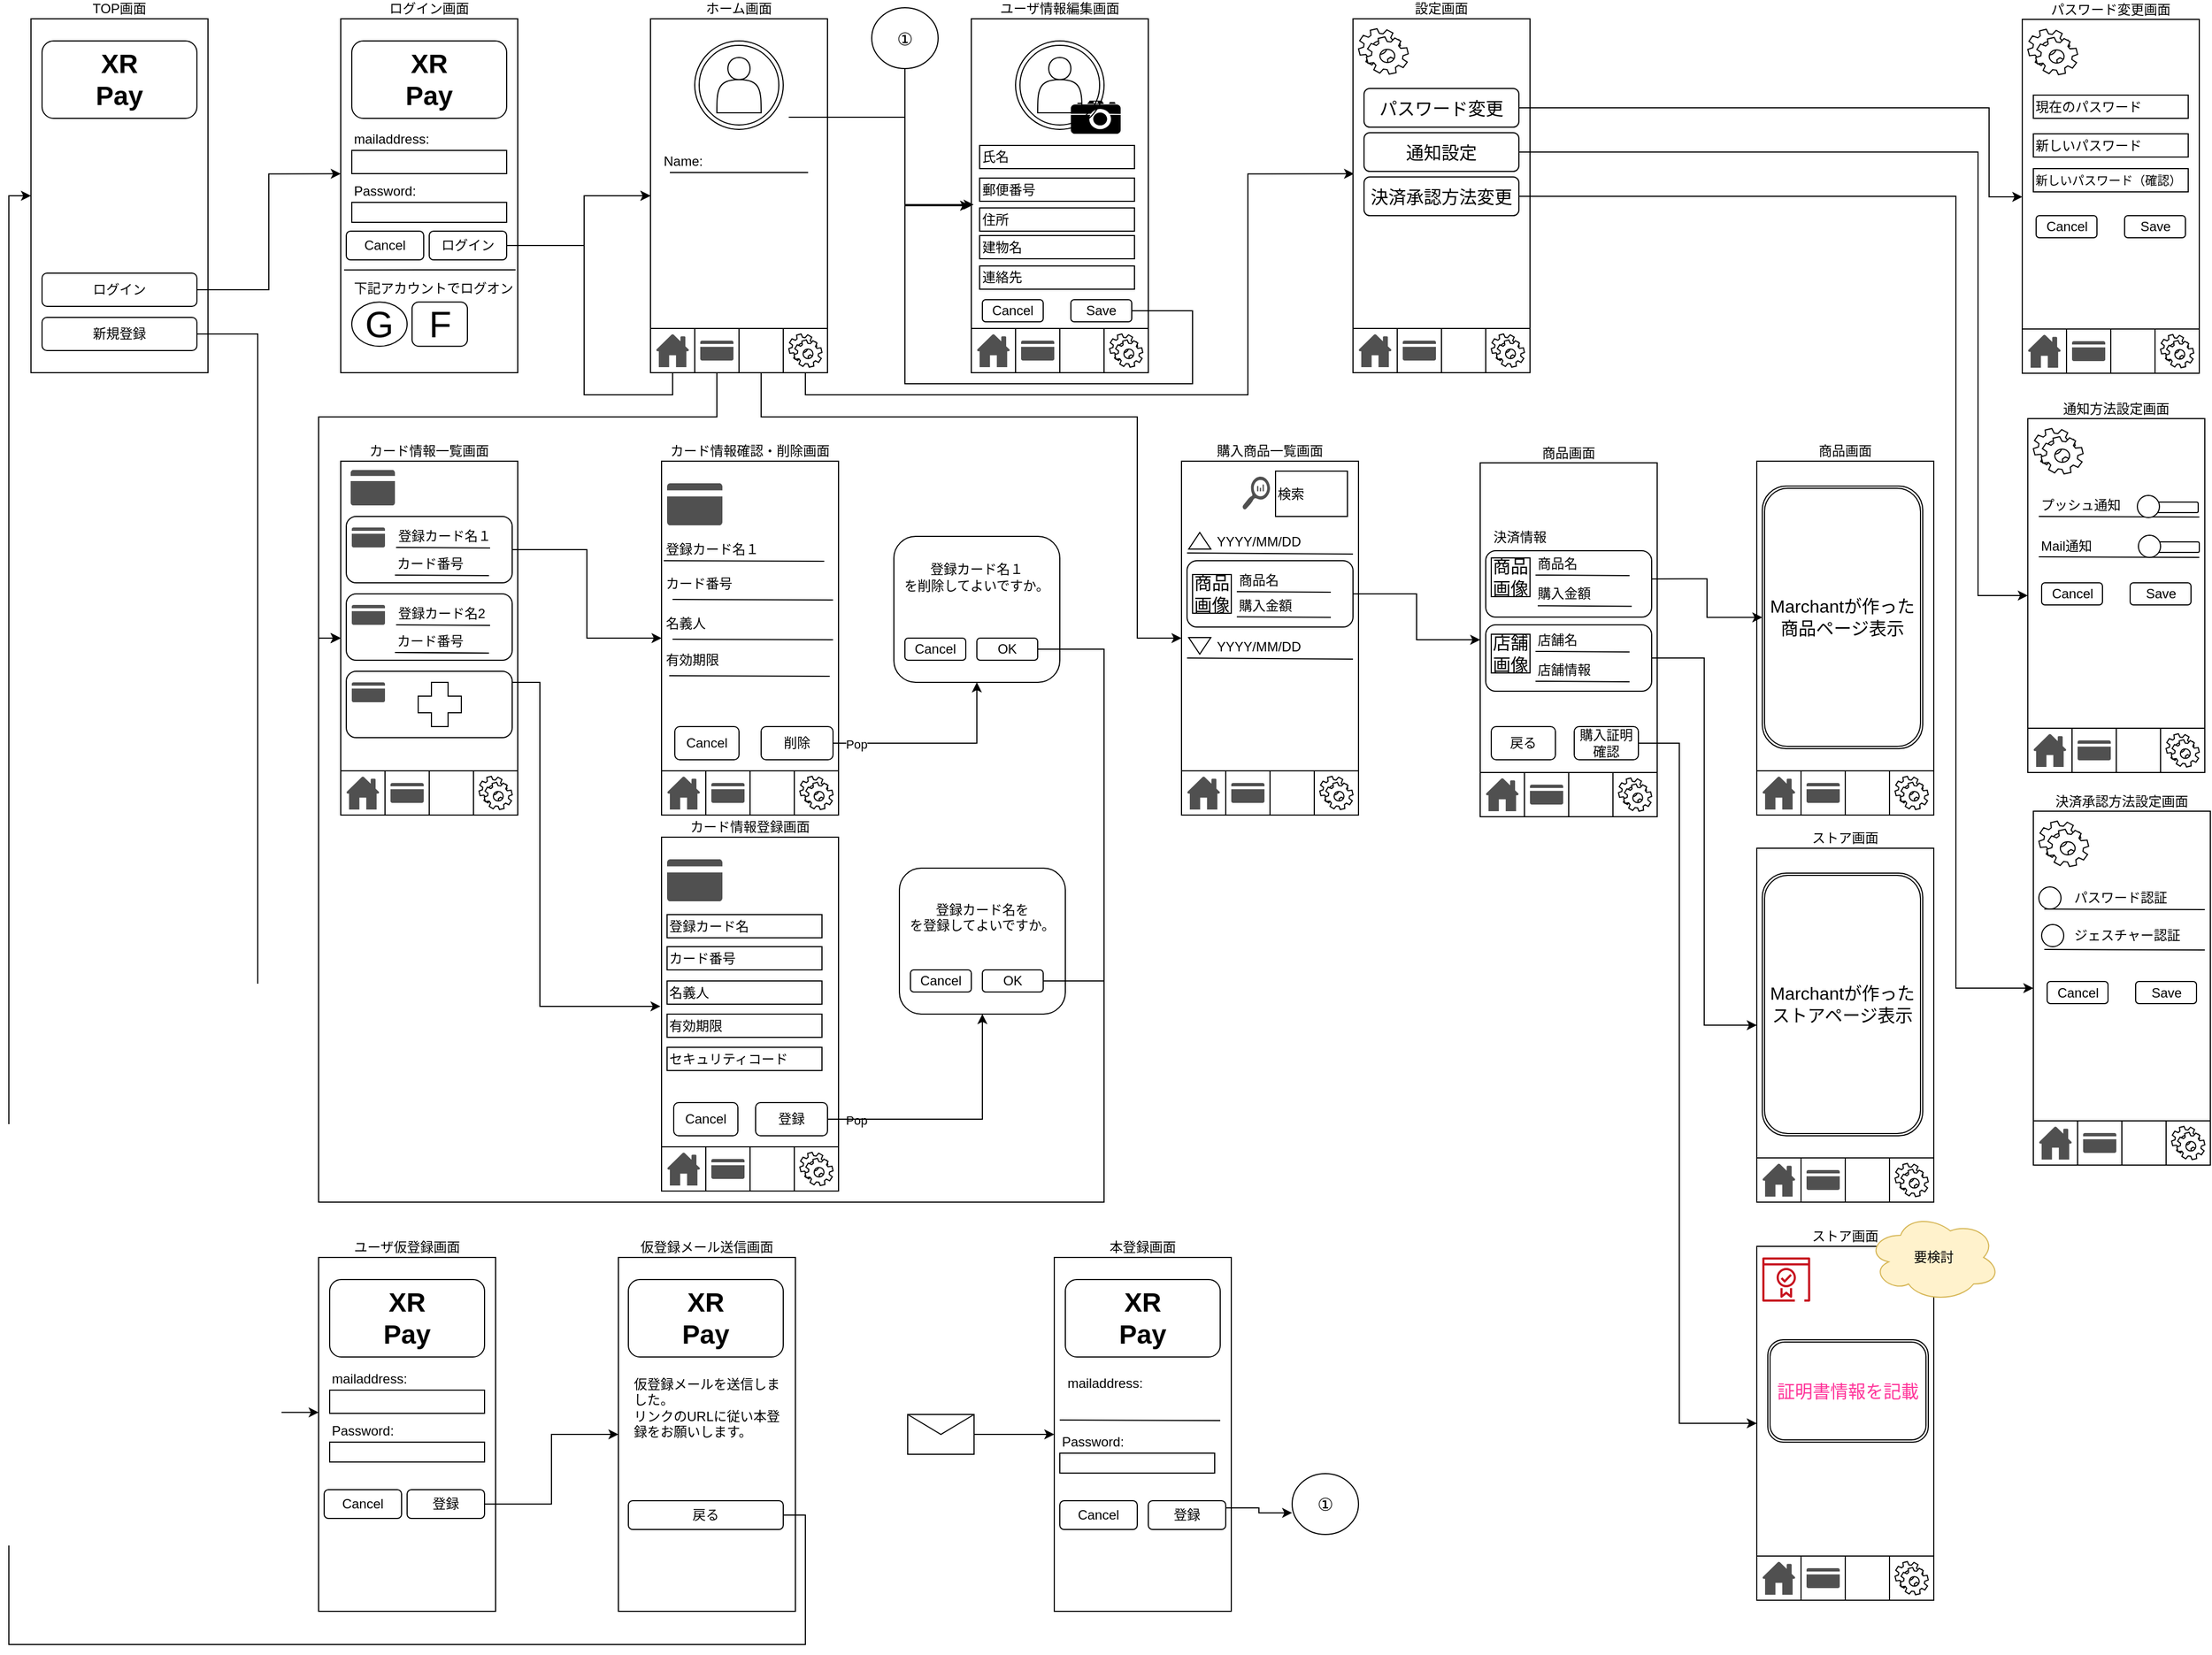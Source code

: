 <mxfile version="13.7.9" type="device" pages="11"><diagram id="8t9bsQKSr-23vXdkuA4C" name="画面遷移"><mxGraphModel dx="1422" dy="822" grid="1" gridSize="10" guides="1" tooltips="1" connect="1" arrows="1" fold="1" page="1" pageScale="1" pageWidth="160000" pageHeight="160000" math="0" shadow="0"><root><mxCell id="0"/><mxCell id="1" parent="0"/><mxCell id="fuSto3nwJxfLXT1QwHrY-1" value="TOP画面" style="rounded=0;whiteSpace=wrap;html=1;labelPosition=center;verticalLabelPosition=top;align=center;verticalAlign=bottom;" parent="1" vertex="1"><mxGeometry x="80" y="40" width="160" height="320" as="geometry"/></mxCell><mxCell id="fuSto3nwJxfLXT1QwHrY-189" style="edgeStyle=orthogonalEdgeStyle;rounded=0;orthogonalLoop=1;jettySize=auto;html=1;exitX=1;exitY=0.5;exitDx=0;exitDy=0;entryX=0;entryY=0.438;entryDx=0;entryDy=0;entryPerimeter=0;" parent="1" source="fuSto3nwJxfLXT1QwHrY-2" target="fuSto3nwJxfLXT1QwHrY-5" edge="1"><mxGeometry relative="1" as="geometry"/></mxCell><mxCell id="fuSto3nwJxfLXT1QwHrY-2" value="ログイン" style="rounded=1;whiteSpace=wrap;html=1;" parent="1" vertex="1"><mxGeometry x="90" y="270" width="140" height="30" as="geometry"/></mxCell><mxCell id="fuSto3nwJxfLXT1QwHrY-294" style="edgeStyle=orthogonalEdgeStyle;rounded=0;orthogonalLoop=1;jettySize=auto;html=1;exitX=1;exitY=0.5;exitDx=0;exitDy=0;entryX=0;entryY=0.438;entryDx=0;entryDy=0;entryPerimeter=0;fontSize=16;" parent="1" source="fuSto3nwJxfLXT1QwHrY-3" target="fuSto3nwJxfLXT1QwHrY-290" edge="1"><mxGeometry relative="1" as="geometry"/></mxCell><mxCell id="fuSto3nwJxfLXT1QwHrY-3" value="新規登録" style="rounded=1;whiteSpace=wrap;html=1;" parent="1" vertex="1"><mxGeometry x="90" y="310" width="140" height="30" as="geometry"/></mxCell><mxCell id="fuSto3nwJxfLXT1QwHrY-4" value="&lt;h1&gt;&lt;b&gt;XR&lt;br&gt;&lt;/b&gt;&lt;b&gt;Pay&lt;/b&gt;&lt;/h1&gt;" style="rounded=1;whiteSpace=wrap;html=1;" parent="1" vertex="1"><mxGeometry x="90" y="60" width="140" height="70" as="geometry"/></mxCell><mxCell id="fuSto3nwJxfLXT1QwHrY-5" value="ログイン画面" style="rounded=0;whiteSpace=wrap;html=1;labelPosition=center;verticalLabelPosition=top;align=center;verticalAlign=bottom;" parent="1" vertex="1"><mxGeometry x="360" y="40" width="160" height="320" as="geometry"/></mxCell><mxCell id="fuSto3nwJxfLXT1QwHrY-7" value="" style="rounded=0;whiteSpace=wrap;html=1;" parent="1" vertex="1"><mxGeometry x="370" y="159" width="140" height="21" as="geometry"/></mxCell><mxCell id="fuSto3nwJxfLXT1QwHrY-9" value="mailaddress:" style="text;html=1;strokeColor=none;fillColor=none;align=left;verticalAlign=middle;whiteSpace=wrap;rounded=0;" parent="1" vertex="1"><mxGeometry x="370" y="139" width="80" height="20" as="geometry"/></mxCell><mxCell id="fuSto3nwJxfLXT1QwHrY-10" value="Password:" style="text;html=1;strokeColor=none;fillColor=none;align=left;verticalAlign=middle;whiteSpace=wrap;rounded=0;" parent="1" vertex="1"><mxGeometry x="370" y="186" width="80" height="20" as="geometry"/></mxCell><mxCell id="fuSto3nwJxfLXT1QwHrY-11" value="" style="rounded=0;whiteSpace=wrap;html=1;" parent="1" vertex="1"><mxGeometry x="370" y="206" width="140" height="18" as="geometry"/></mxCell><mxCell id="fuSto3nwJxfLXT1QwHrY-12" value="&lt;h1&gt;&lt;b&gt;XR&lt;br&gt;&lt;/b&gt;&lt;b&gt;Pay&lt;/b&gt;&lt;/h1&gt;" style="rounded=1;whiteSpace=wrap;html=1;" parent="1" vertex="1"><mxGeometry x="370" y="60" width="140" height="70" as="geometry"/></mxCell><mxCell id="fuSto3nwJxfLXT1QwHrY-13" value="ホーム画面" style="rounded=0;whiteSpace=wrap;html=1;labelPosition=center;verticalLabelPosition=top;align=center;verticalAlign=bottom;" parent="1" vertex="1"><mxGeometry x="640" y="40" width="160" height="320" as="geometry"/></mxCell><mxCell id="fuSto3nwJxfLXT1QwHrY-14" value="" style="ellipse;shape=doubleEllipse;whiteSpace=wrap;html=1;aspect=fixed;align=left;" parent="1" vertex="1"><mxGeometry x="680" y="60" width="80" height="80" as="geometry"/></mxCell><mxCell id="fuSto3nwJxfLXT1QwHrY-15" value="" style="shape=actor;whiteSpace=wrap;html=1;align=left;" parent="1" vertex="1"><mxGeometry x="700" y="75" width="40" height="50" as="geometry"/></mxCell><mxCell id="fuSto3nwJxfLXT1QwHrY-289" style="edgeStyle=orthogonalEdgeStyle;rounded=0;orthogonalLoop=1;jettySize=auto;html=1;exitX=0.5;exitY=1;exitDx=0;exitDy=0;entryX=0;entryY=0.5;entryDx=0;entryDy=0;fontSize=16;" parent="1" source="fuSto3nwJxfLXT1QwHrY-17" target="fuSto3nwJxfLXT1QwHrY-13" edge="1"><mxGeometry relative="1" as="geometry"><Array as="points"><mxPoint x="660" y="380"/><mxPoint x="580" y="380"/><mxPoint x="580" y="200"/></Array></mxGeometry></mxCell><mxCell id="fuSto3nwJxfLXT1QwHrY-17" value="" style="whiteSpace=wrap;html=1;aspect=fixed;align=left;" parent="1" vertex="1"><mxGeometry x="640" y="320" width="40" height="40" as="geometry"/></mxCell><mxCell id="fuSto3nwJxfLXT1QwHrY-183" style="edgeStyle=orthogonalEdgeStyle;rounded=0;orthogonalLoop=1;jettySize=auto;html=1;exitX=0.5;exitY=1;exitDx=0;exitDy=0;entryX=0;entryY=0.5;entryDx=0;entryDy=0;" parent="1" source="fuSto3nwJxfLXT1QwHrY-19" target="fuSto3nwJxfLXT1QwHrY-61" edge="1"><mxGeometry relative="1" as="geometry"/></mxCell><mxCell id="fuSto3nwJxfLXT1QwHrY-19" value="" style="whiteSpace=wrap;html=1;aspect=fixed;align=left;" parent="1" vertex="1"><mxGeometry x="680" y="320" width="40" height="40" as="geometry"/></mxCell><mxCell id="fuSto3nwJxfLXT1QwHrY-240" style="edgeStyle=orthogonalEdgeStyle;rounded=0;orthogonalLoop=1;jettySize=auto;html=1;exitX=0.5;exitY=1;exitDx=0;exitDy=0;entryX=0;entryY=0.5;entryDx=0;entryDy=0;fontSize=16;" parent="1" source="fuSto3nwJxfLXT1QwHrY-20" target="fuSto3nwJxfLXT1QwHrY-199" edge="1"><mxGeometry relative="1" as="geometry"><Array as="points"><mxPoint x="740" y="400"/><mxPoint x="1080" y="400"/><mxPoint x="1080" y="600"/></Array></mxGeometry></mxCell><mxCell id="fuSto3nwJxfLXT1QwHrY-20" value="" style="whiteSpace=wrap;html=1;aspect=fixed;align=left;" parent="1" vertex="1"><mxGeometry x="720" y="320" width="40" height="40" as="geometry"/></mxCell><mxCell id="fuSto3nwJxfLXT1QwHrY-269" style="edgeStyle=orthogonalEdgeStyle;rounded=0;orthogonalLoop=1;jettySize=auto;html=1;exitX=0.5;exitY=1;exitDx=0;exitDy=0;fontSize=16;entryX=0.006;entryY=0.438;entryDx=0;entryDy=0;entryPerimeter=0;" parent="1" source="fuSto3nwJxfLXT1QwHrY-21" target="fuSto3nwJxfLXT1QwHrY-270" edge="1"><mxGeometry relative="1" as="geometry"><mxPoint x="1130" y="400" as="targetPoint"/><Array as="points"><mxPoint x="780" y="380"/><mxPoint x="1180" y="380"/><mxPoint x="1180" y="180"/></Array></mxGeometry></mxCell><mxCell id="fuSto3nwJxfLXT1QwHrY-21" value="" style="whiteSpace=wrap;html=1;aspect=fixed;align=left;" parent="1" vertex="1"><mxGeometry x="760" y="320" width="40" height="40" as="geometry"/></mxCell><mxCell id="fuSto3nwJxfLXT1QwHrY-22" value="" style="pointerEvents=1;shadow=0;dashed=0;html=1;strokeColor=none;fillColor=#505050;labelPosition=center;verticalLabelPosition=bottom;verticalAlign=top;outlineConnect=0;align=center;shape=mxgraph.office.concepts.home;" parent="1" vertex="1"><mxGeometry x="645" y="325" width="30" height="30" as="geometry"/></mxCell><mxCell id="fuSto3nwJxfLXT1QwHrY-25" value="" style="shape=mxgraph.bpmn.service_task;html=1;outlineConnect=0;align=left;" parent="1" vertex="1"><mxGeometry x="765" y="325" width="30" height="30" as="geometry"/></mxCell><mxCell id="fuSto3nwJxfLXT1QwHrY-26" value="" style="shape=image;html=1;verticalAlign=top;verticalLabelPosition=bottom;labelBackgroundColor=#ffffff;imageAspect=0;aspect=fixed;image=https://cdn2.iconfinder.com/data/icons/essential-web-5/50/money-coin-price-buy-cost-128.png;align=left;" parent="1" vertex="1"><mxGeometry x="725" y="325" width="30" height="30" as="geometry"/></mxCell><mxCell id="fuSto3nwJxfLXT1QwHrY-59" style="edgeStyle=orthogonalEdgeStyle;rounded=0;orthogonalLoop=1;jettySize=auto;html=1;exitX=1;exitY=0.5;exitDx=0;exitDy=0;entryX=-0.006;entryY=0.528;entryDx=0;entryDy=0;entryPerimeter=0;" parent="1" source="fuSto3nwJxfLXT1QwHrY-28" target="fuSto3nwJxfLXT1QwHrY-32" edge="1"><mxGeometry relative="1" as="geometry"><Array as="points"><mxPoint x="870" y="129"/><mxPoint x="870" y="209"/></Array></mxGeometry></mxCell><mxCell id="fuSto3nwJxfLXT1QwHrY-28" value="" style="shape=image;html=1;verticalAlign=top;verticalLabelPosition=bottom;labelBackgroundColor=#ffffff;imageAspect=0;aspect=fixed;image=https://cdn4.iconfinder.com/data/icons/multimedia-75/512/multimedia-16-128.png;align=left;" parent="1" vertex="1"><mxGeometry x="727" y="110" width="38" height="38" as="geometry"/></mxCell><mxCell id="fuSto3nwJxfLXT1QwHrY-29" value="Name:" style="text;html=1;strokeColor=none;fillColor=none;align=left;verticalAlign=middle;whiteSpace=wrap;rounded=0;" parent="1" vertex="1"><mxGeometry x="650" y="159" width="80" height="20" as="geometry"/></mxCell><mxCell id="fuSto3nwJxfLXT1QwHrY-31" value="" style="endArrow=none;html=1;" parent="1" edge="1"><mxGeometry width="50" height="50" relative="1" as="geometry"><mxPoint x="657.5" y="179" as="sourcePoint"/><mxPoint x="782.5" y="179" as="targetPoint"/></mxGeometry></mxCell><mxCell id="fuSto3nwJxfLXT1QwHrY-32" value="ユーザ情報編集画面" style="rounded=0;whiteSpace=wrap;html=1;labelPosition=center;verticalLabelPosition=top;align=center;verticalAlign=bottom;" parent="1" vertex="1"><mxGeometry x="930" y="40" width="160" height="320" as="geometry"/></mxCell><mxCell id="fuSto3nwJxfLXT1QwHrY-33" value="" style="ellipse;shape=doubleEllipse;whiteSpace=wrap;html=1;aspect=fixed;align=left;" parent="1" vertex="1"><mxGeometry x="970" y="60" width="80" height="80" as="geometry"/></mxCell><mxCell id="fuSto3nwJxfLXT1QwHrY-34" value="" style="shape=actor;whiteSpace=wrap;html=1;align=left;" parent="1" vertex="1"><mxGeometry x="990" y="75" width="40" height="50" as="geometry"/></mxCell><mxCell id="fuSto3nwJxfLXT1QwHrY-35" value="" style="whiteSpace=wrap;html=1;aspect=fixed;align=left;" parent="1" vertex="1"><mxGeometry x="930" y="320" width="40" height="40" as="geometry"/></mxCell><mxCell id="fuSto3nwJxfLXT1QwHrY-36" value="" style="whiteSpace=wrap;html=1;aspect=fixed;align=left;" parent="1" vertex="1"><mxGeometry x="970" y="320" width="40" height="40" as="geometry"/></mxCell><mxCell id="fuSto3nwJxfLXT1QwHrY-37" value="" style="whiteSpace=wrap;html=1;aspect=fixed;align=left;" parent="1" vertex="1"><mxGeometry x="1010" y="320" width="40" height="40" as="geometry"/></mxCell><mxCell id="fuSto3nwJxfLXT1QwHrY-38" value="" style="whiteSpace=wrap;html=1;aspect=fixed;align=left;" parent="1" vertex="1"><mxGeometry x="1050" y="320" width="40" height="40" as="geometry"/></mxCell><mxCell id="fuSto3nwJxfLXT1QwHrY-39" value="" style="pointerEvents=1;shadow=0;dashed=0;html=1;strokeColor=none;fillColor=#505050;labelPosition=center;verticalLabelPosition=bottom;verticalAlign=top;outlineConnect=0;align=center;shape=mxgraph.office.concepts.home;" parent="1" vertex="1"><mxGeometry x="935" y="325" width="30" height="30" as="geometry"/></mxCell><mxCell id="fuSto3nwJxfLXT1QwHrY-41" value="" style="shape=mxgraph.bpmn.service_task;html=1;outlineConnect=0;align=left;" parent="1" vertex="1"><mxGeometry x="1055" y="325" width="30" height="30" as="geometry"/></mxCell><mxCell id="fuSto3nwJxfLXT1QwHrY-42" value="" style="shape=image;html=1;verticalAlign=top;verticalLabelPosition=bottom;labelBackgroundColor=#ffffff;imageAspect=0;aspect=fixed;image=https://cdn2.iconfinder.com/data/icons/essential-web-5/50/money-coin-price-buy-cost-128.png;align=left;" parent="1" vertex="1"><mxGeometry x="1015" y="325" width="30" height="30" as="geometry"/></mxCell><mxCell id="fuSto3nwJxfLXT1QwHrY-53" value="" style="shape=mxgraph.signs.tech.camera_2;html=1;pointerEvents=1;fillColor=#000000;strokeColor=none;verticalLabelPosition=bottom;verticalAlign=top;align=center;" parent="1" vertex="1"><mxGeometry x="1020" y="114" width="45" height="30" as="geometry"/></mxCell><mxCell id="fuSto3nwJxfLXT1QwHrY-187" style="edgeStyle=orthogonalEdgeStyle;rounded=0;orthogonalLoop=1;jettySize=auto;html=1;exitX=1;exitY=0.5;exitDx=0;exitDy=0;entryX=-0.006;entryY=0.528;entryDx=0;entryDy=0;entryPerimeter=0;" parent="1" source="fuSto3nwJxfLXT1QwHrY-57" target="fuSto3nwJxfLXT1QwHrY-32" edge="1"><mxGeometry relative="1" as="geometry"><Array as="points"><mxPoint x="1130" y="304"/><mxPoint x="1130" y="370"/><mxPoint x="870" y="370"/><mxPoint x="870" y="209"/></Array></mxGeometry></mxCell><mxCell id="fuSto3nwJxfLXT1QwHrY-57" value="Save" style="rounded=1;whiteSpace=wrap;html=1;" parent="1" vertex="1"><mxGeometry x="1020" y="294" width="55" height="20" as="geometry"/></mxCell><mxCell id="fuSto3nwJxfLXT1QwHrY-58" value="Cancel" style="rounded=1;whiteSpace=wrap;html=1;" parent="1" vertex="1"><mxGeometry x="940" y="294" width="55" height="20" as="geometry"/></mxCell><mxCell id="fuSto3nwJxfLXT1QwHrY-61" value="カード情報一覧画面" style="rounded=0;whiteSpace=wrap;html=1;labelPosition=center;verticalLabelPosition=top;align=center;verticalAlign=bottom;" parent="1" vertex="1"><mxGeometry x="360" y="440" width="160" height="320" as="geometry"/></mxCell><mxCell id="fuSto3nwJxfLXT1QwHrY-64" value="" style="whiteSpace=wrap;html=1;aspect=fixed;align=left;" parent="1" vertex="1"><mxGeometry x="360" y="720" width="40" height="40" as="geometry"/></mxCell><mxCell id="fuSto3nwJxfLXT1QwHrY-65" value="" style="whiteSpace=wrap;html=1;aspect=fixed;align=left;" parent="1" vertex="1"><mxGeometry x="400" y="720" width="40" height="40" as="geometry"/></mxCell><mxCell id="fuSto3nwJxfLXT1QwHrY-66" value="" style="whiteSpace=wrap;html=1;aspect=fixed;align=left;" parent="1" vertex="1"><mxGeometry x="440" y="720" width="40" height="40" as="geometry"/></mxCell><mxCell id="fuSto3nwJxfLXT1QwHrY-67" value="" style="whiteSpace=wrap;html=1;aspect=fixed;align=left;" parent="1" vertex="1"><mxGeometry x="480" y="720" width="40" height="40" as="geometry"/></mxCell><mxCell id="fuSto3nwJxfLXT1QwHrY-68" value="" style="pointerEvents=1;shadow=0;dashed=0;html=1;strokeColor=none;fillColor=#505050;labelPosition=center;verticalLabelPosition=bottom;verticalAlign=top;outlineConnect=0;align=center;shape=mxgraph.office.concepts.home;" parent="1" vertex="1"><mxGeometry x="365" y="725" width="30" height="30" as="geometry"/></mxCell><mxCell id="fuSto3nwJxfLXT1QwHrY-70" value="" style="shape=mxgraph.bpmn.service_task;html=1;outlineConnect=0;align=left;" parent="1" vertex="1"><mxGeometry x="485" y="725" width="30" height="30" as="geometry"/></mxCell><mxCell id="fuSto3nwJxfLXT1QwHrY-71" value="" style="shape=image;html=1;verticalAlign=top;verticalLabelPosition=bottom;labelBackgroundColor=#ffffff;imageAspect=0;aspect=fixed;image=https://cdn2.iconfinder.com/data/icons/essential-web-5/50/money-coin-price-buy-cost-128.png;align=left;" parent="1" vertex="1"><mxGeometry x="445" y="725" width="30" height="30" as="geometry"/></mxCell><mxCell id="fuSto3nwJxfLXT1QwHrY-75" value="" style="pointerEvents=1;shadow=0;dashed=0;html=1;strokeColor=none;fillColor=#505050;labelPosition=center;verticalLabelPosition=bottom;verticalAlign=top;outlineConnect=0;align=center;shape=mxgraph.office.concepts.credit_card;" parent="1" vertex="1"><mxGeometry x="685" y="331" width="30" height="18" as="geometry"/></mxCell><mxCell id="fuSto3nwJxfLXT1QwHrY-76" value="" style="pointerEvents=1;shadow=0;dashed=0;html=1;strokeColor=none;fillColor=#505050;labelPosition=center;verticalLabelPosition=bottom;verticalAlign=top;outlineConnect=0;align=center;shape=mxgraph.office.concepts.credit_card;" parent="1" vertex="1"><mxGeometry x="975" y="331" width="30" height="18" as="geometry"/></mxCell><mxCell id="fuSto3nwJxfLXT1QwHrY-77" value="" style="pointerEvents=1;shadow=0;dashed=0;html=1;strokeColor=none;fillColor=#505050;labelPosition=center;verticalLabelPosition=bottom;verticalAlign=top;outlineConnect=0;align=center;shape=mxgraph.office.concepts.credit_card;" parent="1" vertex="1"><mxGeometry x="405" y="731" width="30" height="18" as="geometry"/></mxCell><mxCell id="fuSto3nwJxfLXT1QwHrY-79" value="" style="rounded=1;whiteSpace=wrap;html=1;align=left;" parent="1" vertex="1"><mxGeometry x="365" y="490" width="150" height="60" as="geometry"/></mxCell><mxCell id="fuSto3nwJxfLXT1QwHrY-78" value="" style="pointerEvents=1;shadow=0;dashed=0;html=1;strokeColor=none;fillColor=#505050;labelPosition=center;verticalLabelPosition=bottom;verticalAlign=top;outlineConnect=0;align=center;shape=mxgraph.office.concepts.credit_card;" parent="1" vertex="1"><mxGeometry x="370" y="500" width="30" height="18" as="geometry"/></mxCell><mxCell id="fuSto3nwJxfLXT1QwHrY-137" style="edgeStyle=orthogonalEdgeStyle;rounded=0;orthogonalLoop=1;jettySize=auto;html=1;exitX=1;exitY=0.5;exitDx=0;exitDy=0;" parent="1" source="fuSto3nwJxfLXT1QwHrY-79" target="fuSto3nwJxfLXT1QwHrY-99" edge="1"><mxGeometry relative="1" as="geometry"/></mxCell><mxCell id="fuSto3nwJxfLXT1QwHrY-80" value="登録カード名１" style="text;html=1;strokeColor=none;fillColor=none;align=left;verticalAlign=middle;whiteSpace=wrap;rounded=0;" parent="1" vertex="1"><mxGeometry x="410" y="498" width="100" height="20" as="geometry"/></mxCell><mxCell id="fuSto3nwJxfLXT1QwHrY-81" value="" style="endArrow=none;html=1;" parent="1" edge="1"><mxGeometry width="50" height="50" relative="1" as="geometry"><mxPoint x="410" y="518" as="sourcePoint"/><mxPoint x="495" y="518.5" as="targetPoint"/></mxGeometry></mxCell><mxCell id="fuSto3nwJxfLXT1QwHrY-82" value="カード番号" style="text;html=1;strokeColor=none;fillColor=none;align=left;verticalAlign=middle;whiteSpace=wrap;rounded=0;" parent="1" vertex="1"><mxGeometry x="409" y="523" width="100" height="20" as="geometry"/></mxCell><mxCell id="fuSto3nwJxfLXT1QwHrY-83" value="" style="endArrow=none;html=1;" parent="1" edge="1"><mxGeometry width="50" height="50" relative="1" as="geometry"><mxPoint x="409" y="543" as="sourcePoint"/><mxPoint x="494" y="543.5" as="targetPoint"/></mxGeometry></mxCell><mxCell id="fuSto3nwJxfLXT1QwHrY-84" value="" style="rounded=1;whiteSpace=wrap;html=1;align=left;" parent="1" vertex="1"><mxGeometry x="365" y="560" width="150" height="60" as="geometry"/></mxCell><mxCell id="fuSto3nwJxfLXT1QwHrY-85" value="" style="pointerEvents=1;shadow=0;dashed=0;html=1;strokeColor=none;fillColor=#505050;labelPosition=center;verticalLabelPosition=bottom;verticalAlign=top;outlineConnect=0;align=center;shape=mxgraph.office.concepts.credit_card;" parent="1" vertex="1"><mxGeometry x="370" y="570" width="30" height="18" as="geometry"/></mxCell><mxCell id="fuSto3nwJxfLXT1QwHrY-86" value="登録カード名2" style="text;html=1;strokeColor=none;fillColor=none;align=left;verticalAlign=middle;whiteSpace=wrap;rounded=0;" parent="1" vertex="1"><mxGeometry x="410" y="568" width="100" height="20" as="geometry"/></mxCell><mxCell id="fuSto3nwJxfLXT1QwHrY-87" value="" style="endArrow=none;html=1;" parent="1" edge="1"><mxGeometry width="50" height="50" relative="1" as="geometry"><mxPoint x="410" y="588" as="sourcePoint"/><mxPoint x="495" y="588.5" as="targetPoint"/></mxGeometry></mxCell><mxCell id="fuSto3nwJxfLXT1QwHrY-88" value="カード番号" style="text;html=1;strokeColor=none;fillColor=none;align=left;verticalAlign=middle;whiteSpace=wrap;rounded=0;" parent="1" vertex="1"><mxGeometry x="409" y="593" width="100" height="20" as="geometry"/></mxCell><mxCell id="fuSto3nwJxfLXT1QwHrY-89" value="" style="endArrow=none;html=1;" parent="1" edge="1"><mxGeometry width="50" height="50" relative="1" as="geometry"><mxPoint x="409" y="613" as="sourcePoint"/><mxPoint x="494" y="613.5" as="targetPoint"/></mxGeometry></mxCell><mxCell id="fuSto3nwJxfLXT1QwHrY-90" value="" style="endArrow=none;html=1;" parent="1" edge="1"><mxGeometry width="50" height="50" relative="1" as="geometry"><mxPoint x="409" y="613" as="sourcePoint"/><mxPoint x="494" y="613.5" as="targetPoint"/></mxGeometry></mxCell><mxCell id="fuSto3nwJxfLXT1QwHrY-198" style="edgeStyle=orthogonalEdgeStyle;rounded=0;orthogonalLoop=1;jettySize=auto;html=1;exitX=1;exitY=0.5;exitDx=0;exitDy=0;entryX=-0.006;entryY=0.478;entryDx=0;entryDy=0;entryPerimeter=0;fontSize=33;" parent="1" source="fuSto3nwJxfLXT1QwHrY-91" target="fuSto3nwJxfLXT1QwHrY-143" edge="1"><mxGeometry relative="1" as="geometry"><Array as="points"><mxPoint x="515" y="640"/><mxPoint x="540" y="640"/><mxPoint x="540" y="933"/></Array></mxGeometry></mxCell><mxCell id="fuSto3nwJxfLXT1QwHrY-91" value="" style="rounded=1;whiteSpace=wrap;html=1;align=left;" parent="1" vertex="1"><mxGeometry x="365" y="630" width="150" height="60" as="geometry"/></mxCell><mxCell id="fuSto3nwJxfLXT1QwHrY-92" value="" style="pointerEvents=1;shadow=0;dashed=0;html=1;strokeColor=none;fillColor=#505050;labelPosition=center;verticalLabelPosition=bottom;verticalAlign=top;outlineConnect=0;align=center;shape=mxgraph.office.concepts.credit_card;" parent="1" vertex="1"><mxGeometry x="370" y="640" width="30" height="18" as="geometry"/></mxCell><mxCell id="fuSto3nwJxfLXT1QwHrY-97" value="" style="shape=cross;whiteSpace=wrap;html=1;align=left;size=0.385;" parent="1" vertex="1"><mxGeometry x="430" y="640" width="39" height="40" as="geometry"/></mxCell><mxCell id="fuSto3nwJxfLXT1QwHrY-99" value="カード情報確認・削除画面" style="rounded=0;whiteSpace=wrap;html=1;labelPosition=center;verticalLabelPosition=top;align=center;verticalAlign=bottom;" parent="1" vertex="1"><mxGeometry x="650" y="440" width="160" height="320" as="geometry"/></mxCell><mxCell id="fuSto3nwJxfLXT1QwHrY-100" value="" style="whiteSpace=wrap;html=1;aspect=fixed;align=left;" parent="1" vertex="1"><mxGeometry x="650" y="720" width="40" height="40" as="geometry"/></mxCell><mxCell id="fuSto3nwJxfLXT1QwHrY-101" value="" style="whiteSpace=wrap;html=1;aspect=fixed;align=left;" parent="1" vertex="1"><mxGeometry x="690" y="720" width="40" height="40" as="geometry"/></mxCell><mxCell id="fuSto3nwJxfLXT1QwHrY-102" value="" style="whiteSpace=wrap;html=1;aspect=fixed;align=left;" parent="1" vertex="1"><mxGeometry x="730" y="720" width="40" height="40" as="geometry"/></mxCell><mxCell id="fuSto3nwJxfLXT1QwHrY-103" value="" style="whiteSpace=wrap;html=1;aspect=fixed;align=left;" parent="1" vertex="1"><mxGeometry x="770" y="720" width="40" height="40" as="geometry"/></mxCell><mxCell id="fuSto3nwJxfLXT1QwHrY-104" value="" style="pointerEvents=1;shadow=0;dashed=0;html=1;strokeColor=none;fillColor=#505050;labelPosition=center;verticalLabelPosition=bottom;verticalAlign=top;outlineConnect=0;align=center;shape=mxgraph.office.concepts.home;" parent="1" vertex="1"><mxGeometry x="655" y="725" width="30" height="30" as="geometry"/></mxCell><mxCell id="fuSto3nwJxfLXT1QwHrY-105" value="" style="shape=mxgraph.bpmn.service_task;html=1;outlineConnect=0;align=left;" parent="1" vertex="1"><mxGeometry x="775" y="725" width="30" height="30" as="geometry"/></mxCell><mxCell id="fuSto3nwJxfLXT1QwHrY-106" value="" style="shape=image;html=1;verticalAlign=top;verticalLabelPosition=bottom;labelBackgroundColor=#ffffff;imageAspect=0;aspect=fixed;image=https://cdn2.iconfinder.com/data/icons/essential-web-5/50/money-coin-price-buy-cost-128.png;align=left;" parent="1" vertex="1"><mxGeometry x="735" y="725" width="30" height="30" as="geometry"/></mxCell><mxCell id="fuSto3nwJxfLXT1QwHrY-107" value="" style="pointerEvents=1;shadow=0;dashed=0;html=1;strokeColor=none;fillColor=#505050;labelPosition=center;verticalLabelPosition=bottom;verticalAlign=top;outlineConnect=0;align=center;shape=mxgraph.office.concepts.credit_card;" parent="1" vertex="1"><mxGeometry x="695" y="731" width="30" height="18" as="geometry"/></mxCell><mxCell id="fuSto3nwJxfLXT1QwHrY-109" value="" style="pointerEvents=1;shadow=0;dashed=0;html=1;strokeColor=none;fillColor=#505050;labelPosition=center;verticalLabelPosition=bottom;verticalAlign=top;outlineConnect=0;align=center;shape=mxgraph.office.concepts.credit_card;" parent="1" vertex="1"><mxGeometry x="655" y="460" width="50" height="38" as="geometry"/></mxCell><mxCell id="fuSto3nwJxfLXT1QwHrY-110" value="登録カード名１" style="text;html=1;strokeColor=none;fillColor=none;align=left;verticalAlign=middle;whiteSpace=wrap;rounded=0;" parent="1" vertex="1"><mxGeometry x="652" y="510" width="100" height="20" as="geometry"/></mxCell><mxCell id="fuSto3nwJxfLXT1QwHrY-111" value="" style="endArrow=none;html=1;entryX=0.938;entryY=0.283;entryDx=0;entryDy=0;entryPerimeter=0;" parent="1" edge="1"><mxGeometry width="50" height="50" relative="1" as="geometry"><mxPoint x="652" y="530" as="sourcePoint"/><mxPoint x="797.08" y="530.56" as="targetPoint"/></mxGeometry></mxCell><mxCell id="fuSto3nwJxfLXT1QwHrY-112" value="カード番号" style="text;html=1;strokeColor=none;fillColor=none;align=left;verticalAlign=middle;whiteSpace=wrap;rounded=0;" parent="1" vertex="1"><mxGeometry x="652" y="541" width="100" height="20" as="geometry"/></mxCell><mxCell id="fuSto3nwJxfLXT1QwHrY-125" value="" style="endArrow=none;html=1;entryX=0.938;entryY=0.283;entryDx=0;entryDy=0;entryPerimeter=0;" parent="1" edge="1"><mxGeometry width="50" height="50" relative="1" as="geometry"><mxPoint x="659.92" y="565" as="sourcePoint"/><mxPoint x="805.0" y="565.56" as="targetPoint"/></mxGeometry></mxCell><mxCell id="fuSto3nwJxfLXT1QwHrY-126" value="名義人" style="text;html=1;strokeColor=none;fillColor=none;align=left;verticalAlign=middle;whiteSpace=wrap;rounded=0;" parent="1" vertex="1"><mxGeometry x="652" y="577" width="100" height="20" as="geometry"/></mxCell><mxCell id="fuSto3nwJxfLXT1QwHrY-127" value="" style="endArrow=none;html=1;entryX=0.938;entryY=0.283;entryDx=0;entryDy=0;entryPerimeter=0;" parent="1" edge="1"><mxGeometry width="50" height="50" relative="1" as="geometry"><mxPoint x="659.92" y="601" as="sourcePoint"/><mxPoint x="805" y="601.56" as="targetPoint"/></mxGeometry></mxCell><mxCell id="fuSto3nwJxfLXT1QwHrY-129" value="有効期限" style="text;html=1;strokeColor=none;fillColor=none;align=left;verticalAlign=middle;whiteSpace=wrap;rounded=0;" parent="1" vertex="1"><mxGeometry x="652" y="610" width="100" height="20" as="geometry"/></mxCell><mxCell id="fuSto3nwJxfLXT1QwHrY-130" value="" style="endArrow=none;html=1;entryX=0.938;entryY=0.283;entryDx=0;entryDy=0;entryPerimeter=0;" parent="1" edge="1"><mxGeometry width="50" height="50" relative="1" as="geometry"><mxPoint x="656.92" y="634" as="sourcePoint"/><mxPoint x="802" y="634.56" as="targetPoint"/></mxGeometry></mxCell><mxCell id="fuSto3nwJxfLXT1QwHrY-141" style="edgeStyle=orthogonalEdgeStyle;rounded=0;orthogonalLoop=1;jettySize=auto;html=1;exitX=1;exitY=0.5;exitDx=0;exitDy=0;entryX=0.5;entryY=1;entryDx=0;entryDy=0;" parent="1" source="fuSto3nwJxfLXT1QwHrY-133" target="fuSto3nwJxfLXT1QwHrY-138" edge="1"><mxGeometry relative="1" as="geometry"/></mxCell><mxCell id="fuSto3nwJxfLXT1QwHrY-142" value="Pop" style="edgeLabel;html=1;align=center;verticalAlign=middle;resizable=0;points=[];" parent="fuSto3nwJxfLXT1QwHrY-141" vertex="1" connectable="0"><mxGeometry x="-0.773" y="-1" relative="1" as="geometry"><mxPoint as="offset"/></mxGeometry></mxCell><mxCell id="fuSto3nwJxfLXT1QwHrY-133" value="削除" style="rounded=1;whiteSpace=wrap;html=1;align=center;" parent="1" vertex="1"><mxGeometry x="740" y="680" width="65" height="30" as="geometry"/></mxCell><mxCell id="fuSto3nwJxfLXT1QwHrY-138" value="登録カード名１&lt;br&gt;を削除してよいですか。&lt;br&gt;&lt;br&gt;&lt;br&gt;&lt;br&gt;&lt;br&gt;" style="rounded=1;whiteSpace=wrap;html=1;align=center;labelPosition=center;verticalLabelPosition=middle;verticalAlign=middle;" parent="1" vertex="1"><mxGeometry x="860" y="508" width="150" height="132" as="geometry"/></mxCell><mxCell id="fuSto3nwJxfLXT1QwHrY-268" style="edgeStyle=orthogonalEdgeStyle;rounded=0;orthogonalLoop=1;jettySize=auto;html=1;exitX=1;exitY=0.5;exitDx=0;exitDy=0;entryX=0;entryY=0.5;entryDx=0;entryDy=0;fontSize=16;" parent="1" source="fuSto3nwJxfLXT1QwHrY-139" target="fuSto3nwJxfLXT1QwHrY-61" edge="1"><mxGeometry relative="1" as="geometry"><Array as="points"><mxPoint x="1050" y="610"/><mxPoint x="1050" y="1110"/><mxPoint x="340" y="1110"/><mxPoint x="340" y="600"/></Array></mxGeometry></mxCell><mxCell id="fuSto3nwJxfLXT1QwHrY-139" value="OK" style="rounded=1;whiteSpace=wrap;html=1;" parent="1" vertex="1"><mxGeometry x="935" y="600" width="55" height="20" as="geometry"/></mxCell><mxCell id="fuSto3nwJxfLXT1QwHrY-140" value="Cancel" style="rounded=1;whiteSpace=wrap;html=1;" parent="1" vertex="1"><mxGeometry x="870" y="600" width="55" height="20" as="geometry"/></mxCell><mxCell id="fuSto3nwJxfLXT1QwHrY-143" value="カード情報登録画面" style="rounded=0;whiteSpace=wrap;html=1;labelPosition=center;verticalLabelPosition=top;align=center;verticalAlign=bottom;" parent="1" vertex="1"><mxGeometry x="650" y="780" width="160" height="320" as="geometry"/></mxCell><mxCell id="fuSto3nwJxfLXT1QwHrY-144" value="" style="whiteSpace=wrap;html=1;aspect=fixed;align=left;" parent="1" vertex="1"><mxGeometry x="650" y="1060" width="40" height="40" as="geometry"/></mxCell><mxCell id="fuSto3nwJxfLXT1QwHrY-145" value="" style="whiteSpace=wrap;html=1;aspect=fixed;align=left;" parent="1" vertex="1"><mxGeometry x="690" y="1060" width="40" height="40" as="geometry"/></mxCell><mxCell id="fuSto3nwJxfLXT1QwHrY-146" value="" style="whiteSpace=wrap;html=1;aspect=fixed;align=left;" parent="1" vertex="1"><mxGeometry x="730" y="1060" width="40" height="40" as="geometry"/></mxCell><mxCell id="fuSto3nwJxfLXT1QwHrY-147" value="" style="whiteSpace=wrap;html=1;aspect=fixed;align=left;" parent="1" vertex="1"><mxGeometry x="770" y="1060" width="40" height="40" as="geometry"/></mxCell><mxCell id="fuSto3nwJxfLXT1QwHrY-148" value="" style="pointerEvents=1;shadow=0;dashed=0;html=1;strokeColor=none;fillColor=#505050;labelPosition=center;verticalLabelPosition=bottom;verticalAlign=top;outlineConnect=0;align=center;shape=mxgraph.office.concepts.home;" parent="1" vertex="1"><mxGeometry x="655" y="1065" width="30" height="30" as="geometry"/></mxCell><mxCell id="fuSto3nwJxfLXT1QwHrY-149" value="" style="shape=mxgraph.bpmn.service_task;html=1;outlineConnect=0;align=left;" parent="1" vertex="1"><mxGeometry x="775" y="1065" width="30" height="30" as="geometry"/></mxCell><mxCell id="fuSto3nwJxfLXT1QwHrY-150" value="" style="shape=image;html=1;verticalAlign=top;verticalLabelPosition=bottom;labelBackgroundColor=#ffffff;imageAspect=0;aspect=fixed;image=https://cdn2.iconfinder.com/data/icons/essential-web-5/50/money-coin-price-buy-cost-128.png;align=left;" parent="1" vertex="1"><mxGeometry x="735" y="1065" width="30" height="30" as="geometry"/></mxCell><mxCell id="fuSto3nwJxfLXT1QwHrY-151" value="" style="pointerEvents=1;shadow=0;dashed=0;html=1;strokeColor=none;fillColor=#505050;labelPosition=center;verticalLabelPosition=bottom;verticalAlign=top;outlineConnect=0;align=center;shape=mxgraph.office.concepts.credit_card;" parent="1" vertex="1"><mxGeometry x="695" y="1071" width="30" height="18" as="geometry"/></mxCell><mxCell id="fuSto3nwJxfLXT1QwHrY-152" value="" style="pointerEvents=1;shadow=0;dashed=0;html=1;strokeColor=none;fillColor=#505050;labelPosition=center;verticalLabelPosition=bottom;verticalAlign=top;outlineConnect=0;align=center;shape=mxgraph.office.concepts.credit_card;" parent="1" vertex="1"><mxGeometry x="655" y="800" width="50" height="38" as="geometry"/></mxCell><mxCell id="fuSto3nwJxfLXT1QwHrY-161" value="Pop" style="edgeLabel;html=1;align=center;verticalAlign=middle;resizable=0;points=[];" parent="1" vertex="1" connectable="0"><mxGeometry x="826" y="1036" as="geometry"/></mxCell><mxCell id="fuSto3nwJxfLXT1QwHrY-174" style="edgeStyle=orthogonalEdgeStyle;rounded=0;orthogonalLoop=1;jettySize=auto;html=1;exitX=1;exitY=0.5;exitDx=0;exitDy=0;" parent="1" source="fuSto3nwJxfLXT1QwHrY-162" target="fuSto3nwJxfLXT1QwHrY-171" edge="1"><mxGeometry relative="1" as="geometry"/></mxCell><mxCell id="fuSto3nwJxfLXT1QwHrY-162" value="登録" style="rounded=1;whiteSpace=wrap;html=1;align=center;" parent="1" vertex="1"><mxGeometry x="735" y="1020" width="65" height="30" as="geometry"/></mxCell><mxCell id="fuSto3nwJxfLXT1QwHrY-164" value="Cancel" style="rounded=1;whiteSpace=wrap;html=1;" parent="1" vertex="1"><mxGeometry x="661" y="1020" width="58" height="30" as="geometry"/></mxCell><mxCell id="fuSto3nwJxfLXT1QwHrY-171" value="登録カード名を&lt;br&gt;を登録してよいですか。&lt;br&gt;&lt;br&gt;&lt;br&gt;&lt;br&gt;" style="rounded=1;whiteSpace=wrap;html=1;align=center;labelPosition=center;verticalLabelPosition=middle;verticalAlign=middle;" parent="1" vertex="1"><mxGeometry x="865" y="808" width="150" height="132" as="geometry"/></mxCell><mxCell id="fuSto3nwJxfLXT1QwHrY-182" style="edgeStyle=orthogonalEdgeStyle;rounded=0;orthogonalLoop=1;jettySize=auto;html=1;exitX=1;exitY=0.5;exitDx=0;exitDy=0;" parent="1" source="fuSto3nwJxfLXT1QwHrY-172" edge="1"><mxGeometry relative="1" as="geometry"><mxPoint x="360" y="600" as="targetPoint"/><Array as="points"><mxPoint x="1050" y="910"/><mxPoint x="1050" y="1110"/><mxPoint x="340" y="1110"/><mxPoint x="340" y="600"/></Array></mxGeometry></mxCell><mxCell id="fuSto3nwJxfLXT1QwHrY-172" value="OK" style="rounded=1;whiteSpace=wrap;html=1;" parent="1" vertex="1"><mxGeometry x="940" y="900" width="55" height="20" as="geometry"/></mxCell><mxCell id="fuSto3nwJxfLXT1QwHrY-173" value="Cancel" style="rounded=1;whiteSpace=wrap;html=1;" parent="1" vertex="1"><mxGeometry x="875" y="900" width="55" height="20" as="geometry"/></mxCell><mxCell id="fuSto3nwJxfLXT1QwHrY-176" value="Cancel" style="rounded=1;whiteSpace=wrap;html=1;" parent="1" vertex="1"><mxGeometry x="662" y="680" width="58" height="30" as="geometry"/></mxCell><mxCell id="fuSto3nwJxfLXT1QwHrY-190" value="" style="endArrow=none;html=1;entryX=1;entryY=0.681;entryDx=0;entryDy=0;entryPerimeter=0;" parent="1" edge="1"><mxGeometry width="50" height="50" relative="1" as="geometry"><mxPoint x="363" y="267.08" as="sourcePoint"/><mxPoint x="518" y="267.0" as="targetPoint"/></mxGeometry></mxCell><mxCell id="fuSto3nwJxfLXT1QwHrY-194" value="F" style="rounded=1;whiteSpace=wrap;html=1;align=center;fontSize=33;" parent="1" vertex="1"><mxGeometry x="424.5" y="296.08" width="50" height="40" as="geometry"/></mxCell><mxCell id="fuSto3nwJxfLXT1QwHrY-195" value="G" style="ellipse;whiteSpace=wrap;html=1;align=center;fontSize=33;" parent="1" vertex="1"><mxGeometry x="370" y="296.08" width="50" height="40" as="geometry"/></mxCell><mxCell id="fuSto3nwJxfLXT1QwHrY-197" value="下記アカウントでログオン" style="text;html=1;strokeColor=none;fillColor=none;align=left;verticalAlign=middle;whiteSpace=wrap;rounded=0;" parent="1" vertex="1"><mxGeometry x="370" y="274.08" width="150" height="20" as="geometry"/></mxCell><mxCell id="fuSto3nwJxfLXT1QwHrY-199" value="購入商品一覧画面" style="rounded=0;whiteSpace=wrap;html=1;labelPosition=center;verticalLabelPosition=top;align=center;verticalAlign=bottom;" parent="1" vertex="1"><mxGeometry x="1120" y="440" width="160" height="320" as="geometry"/></mxCell><mxCell id="fuSto3nwJxfLXT1QwHrY-200" value="" style="whiteSpace=wrap;html=1;aspect=fixed;align=left;" parent="1" vertex="1"><mxGeometry x="1120" y="720" width="40" height="40" as="geometry"/></mxCell><mxCell id="fuSto3nwJxfLXT1QwHrY-201" value="" style="whiteSpace=wrap;html=1;aspect=fixed;align=left;" parent="1" vertex="1"><mxGeometry x="1160" y="720" width="40" height="40" as="geometry"/></mxCell><mxCell id="fuSto3nwJxfLXT1QwHrY-202" value="" style="whiteSpace=wrap;html=1;aspect=fixed;align=left;" parent="1" vertex="1"><mxGeometry x="1200" y="720" width="40" height="40" as="geometry"/></mxCell><mxCell id="fuSto3nwJxfLXT1QwHrY-203" value="" style="whiteSpace=wrap;html=1;aspect=fixed;align=left;" parent="1" vertex="1"><mxGeometry x="1240" y="720" width="40" height="40" as="geometry"/></mxCell><mxCell id="fuSto3nwJxfLXT1QwHrY-204" value="" style="pointerEvents=1;shadow=0;dashed=0;html=1;strokeColor=none;fillColor=#505050;labelPosition=center;verticalLabelPosition=bottom;verticalAlign=top;outlineConnect=0;align=center;shape=mxgraph.office.concepts.home;" parent="1" vertex="1"><mxGeometry x="1125" y="725" width="30" height="30" as="geometry"/></mxCell><mxCell id="fuSto3nwJxfLXT1QwHrY-205" value="" style="shape=mxgraph.bpmn.service_task;html=1;outlineConnect=0;align=left;" parent="1" vertex="1"><mxGeometry x="1245" y="725" width="30" height="30" as="geometry"/></mxCell><mxCell id="fuSto3nwJxfLXT1QwHrY-206" value="" style="shape=image;html=1;verticalAlign=top;verticalLabelPosition=bottom;labelBackgroundColor=#ffffff;imageAspect=0;aspect=fixed;image=https://cdn2.iconfinder.com/data/icons/essential-web-5/50/money-coin-price-buy-cost-128.png;align=left;" parent="1" vertex="1"><mxGeometry x="1205" y="725" width="30" height="30" as="geometry"/></mxCell><mxCell id="fuSto3nwJxfLXT1QwHrY-207" value="" style="pointerEvents=1;shadow=0;dashed=0;html=1;strokeColor=none;fillColor=#505050;labelPosition=center;verticalLabelPosition=bottom;verticalAlign=top;outlineConnect=0;align=center;shape=mxgraph.office.concepts.credit_card;" parent="1" vertex="1"><mxGeometry x="1165" y="731" width="30" height="18" as="geometry"/></mxCell><mxCell id="fuSto3nwJxfLXT1QwHrY-208" value="" style="rounded=1;whiteSpace=wrap;html=1;align=left;" parent="1" vertex="1"><mxGeometry x="1125" y="530" width="150" height="60" as="geometry"/></mxCell><mxCell id="fuSto3nwJxfLXT1QwHrY-266" style="edgeStyle=orthogonalEdgeStyle;rounded=0;orthogonalLoop=1;jettySize=auto;html=1;fontSize=16;exitX=1;exitY=0.5;exitDx=0;exitDy=0;entryX=0;entryY=0.5;entryDx=0;entryDy=0;" parent="1" source="fuSto3nwJxfLXT1QwHrY-208" target="WYpOIGyolRs1rRCAKUd2-1" edge="1"><mxGeometry relative="1" as="geometry"><mxPoint x="1380" y="520" as="targetPoint"/></mxGeometry></mxCell><mxCell id="fuSto3nwJxfLXT1QwHrY-210" value="商品名" style="text;html=1;strokeColor=none;fillColor=none;align=left;verticalAlign=middle;whiteSpace=wrap;rounded=0;" parent="1" vertex="1"><mxGeometry x="1170" y="538" width="100" height="20" as="geometry"/></mxCell><mxCell id="fuSto3nwJxfLXT1QwHrY-211" value="" style="endArrow=none;html=1;" parent="1" edge="1"><mxGeometry width="50" height="50" relative="1" as="geometry"><mxPoint x="1170" y="558" as="sourcePoint"/><mxPoint x="1255" y="558.5" as="targetPoint"/></mxGeometry></mxCell><mxCell id="fuSto3nwJxfLXT1QwHrY-212" value="購入金額" style="text;html=1;strokeColor=none;fillColor=none;align=left;verticalAlign=middle;whiteSpace=wrap;rounded=0;" parent="1" vertex="1"><mxGeometry x="1170" y="561" width="100" height="20" as="geometry"/></mxCell><mxCell id="fuSto3nwJxfLXT1QwHrY-227" value="商品画像" style="whiteSpace=wrap;html=1;aspect=fixed;fontSize=16;align=center;" parent="1" vertex="1"><mxGeometry x="1130" y="542.5" width="35" height="35" as="geometry"/></mxCell><mxCell id="fuSto3nwJxfLXT1QwHrY-230" value="" style="shape=image;html=1;verticalAlign=top;verticalLabelPosition=bottom;labelBackgroundColor=#ffffff;imageAspect=0;aspect=fixed;image=https://cdn2.iconfinder.com/data/icons/essential-web-5/50/money-coin-price-buy-cost-128.png;align=left;" parent="1" vertex="1"><mxGeometry x="1125" y="448" width="42" height="42" as="geometry"/></mxCell><mxCell id="fuSto3nwJxfLXT1QwHrY-231" value="" style="pointerEvents=1;shadow=0;dashed=0;html=1;strokeColor=none;labelPosition=center;verticalLabelPosition=bottom;verticalAlign=top;align=center;fillColor=#505050;shape=mxgraph.mscae.oms.log_search;fontSize=16;" parent="1" vertex="1"><mxGeometry x="1175" y="454" width="25" height="30" as="geometry"/></mxCell><mxCell id="fuSto3nwJxfLXT1QwHrY-233" value="" style="endArrow=none;html=1;" parent="1" edge="1"><mxGeometry width="50" height="50" relative="1" as="geometry"><mxPoint x="1125" y="523" as="sourcePoint"/><mxPoint x="1275" y="524" as="targetPoint"/></mxGeometry></mxCell><mxCell id="fuSto3nwJxfLXT1QwHrY-235" value="YYYY/MM/DD" style="text;html=1;strokeColor=none;fillColor=none;align=left;verticalAlign=middle;whiteSpace=wrap;rounded=0;" parent="1" vertex="1"><mxGeometry x="1150" y="503" width="100" height="20" as="geometry"/></mxCell><mxCell id="fuSto3nwJxfLXT1QwHrY-236" value="" style="triangle;whiteSpace=wrap;html=1;fontSize=16;align=center;rotation=-90;" parent="1" vertex="1"><mxGeometry x="1129" y="502" width="15" height="20" as="geometry"/></mxCell><mxCell id="fuSto3nwJxfLXT1QwHrY-237" value="" style="endArrow=none;html=1;" parent="1" edge="1"><mxGeometry width="50" height="50" relative="1" as="geometry"><mxPoint x="1125" y="618" as="sourcePoint"/><mxPoint x="1275" y="619" as="targetPoint"/></mxGeometry></mxCell><mxCell id="fuSto3nwJxfLXT1QwHrY-238" value="YYYY/MM/DD" style="text;html=1;strokeColor=none;fillColor=none;align=left;verticalAlign=middle;whiteSpace=wrap;rounded=0;" parent="1" vertex="1"><mxGeometry x="1150" y="598" width="100" height="20" as="geometry"/></mxCell><mxCell id="fuSto3nwJxfLXT1QwHrY-239" value="" style="triangle;whiteSpace=wrap;html=1;fontSize=16;align=center;rotation=90;" parent="1" vertex="1"><mxGeometry x="1129" y="597" width="15" height="20" as="geometry"/></mxCell><mxCell id="fuSto3nwJxfLXT1QwHrY-242" value="商品画面" style="rounded=0;whiteSpace=wrap;html=1;labelPosition=center;verticalLabelPosition=top;align=center;verticalAlign=bottom;" parent="1" vertex="1"><mxGeometry x="1640" y="440" width="160" height="320" as="geometry"/></mxCell><mxCell id="fuSto3nwJxfLXT1QwHrY-243" value="" style="whiteSpace=wrap;html=1;aspect=fixed;align=left;" parent="1" vertex="1"><mxGeometry x="1640" y="720" width="40" height="40" as="geometry"/></mxCell><mxCell id="fuSto3nwJxfLXT1QwHrY-244" value="" style="whiteSpace=wrap;html=1;aspect=fixed;align=left;" parent="1" vertex="1"><mxGeometry x="1680" y="720" width="40" height="40" as="geometry"/></mxCell><mxCell id="fuSto3nwJxfLXT1QwHrY-245" value="" style="whiteSpace=wrap;html=1;aspect=fixed;align=left;" parent="1" vertex="1"><mxGeometry x="1720" y="720" width="40" height="40" as="geometry"/></mxCell><mxCell id="fuSto3nwJxfLXT1QwHrY-246" value="" style="whiteSpace=wrap;html=1;aspect=fixed;align=left;" parent="1" vertex="1"><mxGeometry x="1760" y="720" width="40" height="40" as="geometry"/></mxCell><mxCell id="fuSto3nwJxfLXT1QwHrY-247" value="" style="pointerEvents=1;shadow=0;dashed=0;html=1;strokeColor=none;fillColor=#505050;labelPosition=center;verticalLabelPosition=bottom;verticalAlign=top;outlineConnect=0;align=center;shape=mxgraph.office.concepts.home;" parent="1" vertex="1"><mxGeometry x="1645" y="725" width="30" height="30" as="geometry"/></mxCell><mxCell id="fuSto3nwJxfLXT1QwHrY-248" value="" style="shape=mxgraph.bpmn.service_task;html=1;outlineConnect=0;align=left;" parent="1" vertex="1"><mxGeometry x="1765" y="725" width="30" height="30" as="geometry"/></mxCell><mxCell id="fuSto3nwJxfLXT1QwHrY-249" value="" style="shape=image;html=1;verticalAlign=top;verticalLabelPosition=bottom;labelBackgroundColor=#ffffff;imageAspect=0;aspect=fixed;image=https://cdn2.iconfinder.com/data/icons/essential-web-5/50/money-coin-price-buy-cost-128.png;align=left;" parent="1" vertex="1"><mxGeometry x="1725" y="725" width="30" height="30" as="geometry"/></mxCell><mxCell id="fuSto3nwJxfLXT1QwHrY-250" value="" style="pointerEvents=1;shadow=0;dashed=0;html=1;strokeColor=none;fillColor=#505050;labelPosition=center;verticalLabelPosition=bottom;verticalAlign=top;outlineConnect=0;align=center;shape=mxgraph.office.concepts.credit_card;" parent="1" vertex="1"><mxGeometry x="1685" y="731" width="30" height="18" as="geometry"/></mxCell><mxCell id="fuSto3nwJxfLXT1QwHrY-265" value="Marchantが作った商品ページ表示" style="shape=ext;double=1;rounded=1;whiteSpace=wrap;html=1;fontSize=16;align=center;" parent="1" vertex="1"><mxGeometry x="1645" y="462.5" width="145" height="237.5" as="geometry"/></mxCell><mxCell id="fuSto3nwJxfLXT1QwHrY-267" value="" style="pointerEvents=1;shadow=0;dashed=0;html=1;strokeColor=none;fillColor=#505050;labelPosition=center;verticalLabelPosition=bottom;verticalAlign=top;outlineConnect=0;align=center;shape=mxgraph.office.concepts.credit_card;" parent="1" vertex="1"><mxGeometry x="369" y="448" width="40" height="32" as="geometry"/></mxCell><mxCell id="fuSto3nwJxfLXT1QwHrY-270" value="設定画面" style="rounded=0;whiteSpace=wrap;html=1;labelPosition=center;verticalLabelPosition=top;align=center;verticalAlign=bottom;" parent="1" vertex="1"><mxGeometry x="1275" y="40" width="160" height="320" as="geometry"/></mxCell><mxCell id="fuSto3nwJxfLXT1QwHrY-271" value="" style="whiteSpace=wrap;html=1;aspect=fixed;align=left;" parent="1" vertex="1"><mxGeometry x="1275" y="320" width="40" height="40" as="geometry"/></mxCell><mxCell id="fuSto3nwJxfLXT1QwHrY-272" value="" style="whiteSpace=wrap;html=1;aspect=fixed;align=left;" parent="1" vertex="1"><mxGeometry x="1315" y="320" width="40" height="40" as="geometry"/></mxCell><mxCell id="fuSto3nwJxfLXT1QwHrY-273" value="" style="whiteSpace=wrap;html=1;aspect=fixed;align=left;" parent="1" vertex="1"><mxGeometry x="1355" y="320" width="40" height="40" as="geometry"/></mxCell><mxCell id="fuSto3nwJxfLXT1QwHrY-274" value="" style="whiteSpace=wrap;html=1;aspect=fixed;align=left;" parent="1" vertex="1"><mxGeometry x="1395" y="320" width="40" height="40" as="geometry"/></mxCell><mxCell id="fuSto3nwJxfLXT1QwHrY-275" value="" style="pointerEvents=1;shadow=0;dashed=0;html=1;strokeColor=none;fillColor=#505050;labelPosition=center;verticalLabelPosition=bottom;verticalAlign=top;outlineConnect=0;align=center;shape=mxgraph.office.concepts.home;" parent="1" vertex="1"><mxGeometry x="1280" y="325" width="30" height="30" as="geometry"/></mxCell><mxCell id="fuSto3nwJxfLXT1QwHrY-276" value="" style="shape=mxgraph.bpmn.service_task;html=1;outlineConnect=0;align=left;" parent="1" vertex="1"><mxGeometry x="1400" y="325" width="30" height="30" as="geometry"/></mxCell><mxCell id="fuSto3nwJxfLXT1QwHrY-277" value="" style="shape=image;html=1;verticalAlign=top;verticalLabelPosition=bottom;labelBackgroundColor=#ffffff;imageAspect=0;aspect=fixed;image=https://cdn2.iconfinder.com/data/icons/essential-web-5/50/money-coin-price-buy-cost-128.png;align=left;" parent="1" vertex="1"><mxGeometry x="1360" y="325" width="30" height="30" as="geometry"/></mxCell><mxCell id="fuSto3nwJxfLXT1QwHrY-278" value="" style="pointerEvents=1;shadow=0;dashed=0;html=1;strokeColor=none;fillColor=#505050;labelPosition=center;verticalLabelPosition=bottom;verticalAlign=top;outlineConnect=0;align=center;shape=mxgraph.office.concepts.credit_card;" parent="1" vertex="1"><mxGeometry x="1320" y="331" width="30" height="18" as="geometry"/></mxCell><mxCell id="fuSto3nwJxfLXT1QwHrY-283" style="edgeStyle=orthogonalEdgeStyle;rounded=0;orthogonalLoop=1;jettySize=auto;html=1;exitX=1;exitY=0.5;exitDx=0;exitDy=0;fontSize=16;" parent="1" source="fuSto3nwJxfLXT1QwHrY-280" target="fuSto3nwJxfLXT1QwHrY-13" edge="1"><mxGeometry relative="1" as="geometry"><Array as="points"><mxPoint x="580" y="245"/><mxPoint x="580" y="200"/></Array></mxGeometry></mxCell><mxCell id="fuSto3nwJxfLXT1QwHrY-280" value="ログイン" style="rounded=1;whiteSpace=wrap;html=1;" parent="1" vertex="1"><mxGeometry x="440" y="232" width="70" height="26" as="geometry"/></mxCell><mxCell id="fuSto3nwJxfLXT1QwHrY-282" value="Cancel" style="rounded=1;whiteSpace=wrap;html=1;" parent="1" vertex="1"><mxGeometry x="365" y="232" width="70" height="26" as="geometry"/></mxCell><mxCell id="fuSto3nwJxfLXT1QwHrY-284" value="" style="shape=mxgraph.bpmn.service_task;html=1;outlineConnect=0;align=left;" parent="1" vertex="1"><mxGeometry x="1280" y="49" width="45" height="41" as="geometry"/></mxCell><mxCell id="0brI6980_41GQ0ye3j70-64" style="edgeStyle=orthogonalEdgeStyle;rounded=0;orthogonalLoop=1;jettySize=auto;html=1;exitX=1;exitY=0.5;exitDx=0;exitDy=0;fontColor=#FF3399;" parent="1" source="fuSto3nwJxfLXT1QwHrY-286" target="0brI6980_41GQ0ye3j70-51" edge="1"><mxGeometry relative="1" as="geometry"><Array as="points"><mxPoint x="1850" y="121"/><mxPoint x="1850" y="201"/></Array></mxGeometry></mxCell><mxCell id="fuSto3nwJxfLXT1QwHrY-286" value="パスワード変更" style="rounded=1;whiteSpace=wrap;html=1;fontSize=16;align=center;" parent="1" vertex="1"><mxGeometry x="1285" y="103" width="140" height="35" as="geometry"/></mxCell><mxCell id="0brI6980_41GQ0ye3j70-130" style="edgeStyle=orthogonalEdgeStyle;rounded=0;orthogonalLoop=1;jettySize=auto;html=1;exitX=1;exitY=0.5;exitDx=0;exitDy=0;entryX=0;entryY=0.5;entryDx=0;entryDy=0;fontSize=11;fontColor=#FF3399;" parent="1" source="fuSto3nwJxfLXT1QwHrY-287" target="0brI6980_41GQ0ye3j70-72" edge="1"><mxGeometry relative="1" as="geometry"><Array as="points"><mxPoint x="1840" y="161"/><mxPoint x="1840" y="562"/></Array></mxGeometry></mxCell><mxCell id="fuSto3nwJxfLXT1QwHrY-287" value="通知設定" style="rounded=1;whiteSpace=wrap;html=1;fontSize=16;align=center;" parent="1" vertex="1"><mxGeometry x="1285" y="143" width="140" height="35" as="geometry"/></mxCell><mxCell id="0brI6980_41GQ0ye3j70-131" style="edgeStyle=orthogonalEdgeStyle;rounded=0;orthogonalLoop=1;jettySize=auto;html=1;exitX=1;exitY=0.5;exitDx=0;exitDy=0;entryX=0;entryY=0.5;entryDx=0;entryDy=0;fontSize=11;fontColor=#FF3399;" parent="1" source="fuSto3nwJxfLXT1QwHrY-288" target="0brI6980_41GQ0ye3j70-103" edge="1"><mxGeometry relative="1" as="geometry"><Array as="points"><mxPoint x="1820" y="201"/><mxPoint x="1820" y="917"/></Array></mxGeometry></mxCell><mxCell id="fuSto3nwJxfLXT1QwHrY-288" value="決済承認方法変更" style="rounded=1;whiteSpace=wrap;html=1;fontSize=16;align=center;" parent="1" vertex="1"><mxGeometry x="1285" y="183" width="140" height="35" as="geometry"/></mxCell><mxCell id="fuSto3nwJxfLXT1QwHrY-290" value="ユーザ仮登録画面" style="rounded=0;whiteSpace=wrap;html=1;labelPosition=center;verticalLabelPosition=top;align=center;verticalAlign=bottom;" parent="1" vertex="1"><mxGeometry x="340" y="1160" width="160" height="320" as="geometry"/></mxCell><mxCell id="fuSto3nwJxfLXT1QwHrY-293" value="&lt;h1&gt;&lt;b&gt;XR&lt;br&gt;&lt;/b&gt;&lt;b&gt;Pay&lt;/b&gt;&lt;/h1&gt;" style="rounded=1;whiteSpace=wrap;html=1;" parent="1" vertex="1"><mxGeometry x="350" y="1180" width="140" height="70" as="geometry"/></mxCell><mxCell id="fuSto3nwJxfLXT1QwHrY-295" value="" style="rounded=0;whiteSpace=wrap;html=1;" parent="1" vertex="1"><mxGeometry x="350" y="1280" width="140" height="21" as="geometry"/></mxCell><mxCell id="fuSto3nwJxfLXT1QwHrY-296" value="mailaddress:" style="text;html=1;strokeColor=none;fillColor=none;align=left;verticalAlign=middle;whiteSpace=wrap;rounded=0;" parent="1" vertex="1"><mxGeometry x="350" y="1260" width="80" height="20" as="geometry"/></mxCell><mxCell id="fuSto3nwJxfLXT1QwHrY-297" value="Password:" style="text;html=1;strokeColor=none;fillColor=none;align=left;verticalAlign=middle;whiteSpace=wrap;rounded=0;" parent="1" vertex="1"><mxGeometry x="350" y="1307" width="80" height="20" as="geometry"/></mxCell><mxCell id="fuSto3nwJxfLXT1QwHrY-298" value="" style="rounded=0;whiteSpace=wrap;html=1;" parent="1" vertex="1"><mxGeometry x="350" y="1327" width="140" height="18" as="geometry"/></mxCell><mxCell id="fuSto3nwJxfLXT1QwHrY-306" style="edgeStyle=orthogonalEdgeStyle;rounded=0;orthogonalLoop=1;jettySize=auto;html=1;exitX=1;exitY=0.5;exitDx=0;exitDy=0;fontSize=16;" parent="1" source="fuSto3nwJxfLXT1QwHrY-299" target="fuSto3nwJxfLXT1QwHrY-301" edge="1"><mxGeometry relative="1" as="geometry"/></mxCell><mxCell id="fuSto3nwJxfLXT1QwHrY-299" value="登録" style="rounded=1;whiteSpace=wrap;html=1;" parent="1" vertex="1"><mxGeometry x="420" y="1370" width="70" height="26" as="geometry"/></mxCell><mxCell id="fuSto3nwJxfLXT1QwHrY-300" value="Cancel" style="rounded=1;whiteSpace=wrap;html=1;" parent="1" vertex="1"><mxGeometry x="345" y="1370" width="70" height="26" as="geometry"/></mxCell><mxCell id="fuSto3nwJxfLXT1QwHrY-301" value="仮登録メール送信画面" style="rounded=0;whiteSpace=wrap;html=1;labelPosition=center;verticalLabelPosition=top;align=center;verticalAlign=bottom;" parent="1" vertex="1"><mxGeometry x="611" y="1160" width="160" height="320" as="geometry"/></mxCell><mxCell id="fuSto3nwJxfLXT1QwHrY-302" value="&lt;h1&gt;&lt;b&gt;XR&lt;br&gt;&lt;/b&gt;&lt;b&gt;Pay&lt;/b&gt;&lt;/h1&gt;" style="rounded=1;whiteSpace=wrap;html=1;" parent="1" vertex="1"><mxGeometry x="620" y="1180" width="140" height="70" as="geometry"/></mxCell><mxCell id="fuSto3nwJxfLXT1QwHrY-304" style="edgeStyle=orthogonalEdgeStyle;rounded=0;orthogonalLoop=1;jettySize=auto;html=1;exitX=1;exitY=0.5;exitDx=0;exitDy=0;entryX=0;entryY=0.5;entryDx=0;entryDy=0;fontSize=16;" parent="1" source="fuSto3nwJxfLXT1QwHrY-303" target="fuSto3nwJxfLXT1QwHrY-1" edge="1"><mxGeometry relative="1" as="geometry"><Array as="points"><mxPoint x="780" y="1393"/><mxPoint x="780" y="1510"/><mxPoint x="60" y="1510"/><mxPoint x="60" y="200"/></Array></mxGeometry></mxCell><mxCell id="fuSto3nwJxfLXT1QwHrY-303" value="戻る" style="rounded=1;whiteSpace=wrap;html=1;" parent="1" vertex="1"><mxGeometry x="620" y="1380" width="140" height="26" as="geometry"/></mxCell><mxCell id="fuSto3nwJxfLXT1QwHrY-305" value="仮登録メールを送信しました。&lt;br&gt;リンクのURLに従い本登録をお願いします。" style="text;html=1;strokeColor=none;fillColor=none;align=left;verticalAlign=middle;whiteSpace=wrap;rounded=0;" parent="1" vertex="1"><mxGeometry x="622.5" y="1264" width="135" height="63" as="geometry"/></mxCell><mxCell id="fuSto3nwJxfLXT1QwHrY-307" value="本登録画面" style="rounded=0;whiteSpace=wrap;html=1;labelPosition=center;verticalLabelPosition=top;align=center;verticalAlign=bottom;" parent="1" vertex="1"><mxGeometry x="1005" y="1160" width="160" height="320" as="geometry"/></mxCell><mxCell id="fuSto3nwJxfLXT1QwHrY-308" value="mailaddress:" style="text;html=1;strokeColor=none;fillColor=none;align=left;verticalAlign=middle;whiteSpace=wrap;rounded=0;" parent="1" vertex="1"><mxGeometry x="1015" y="1264" width="80" height="20" as="geometry"/></mxCell><mxCell id="fuSto3nwJxfLXT1QwHrY-310" value="&lt;h1&gt;&lt;b&gt;XR&lt;br&gt;&lt;/b&gt;&lt;b&gt;Pay&lt;/b&gt;&lt;/h1&gt;" style="rounded=1;whiteSpace=wrap;html=1;" parent="1" vertex="1"><mxGeometry x="1015" y="1180" width="140" height="70" as="geometry"/></mxCell><mxCell id="fuSto3nwJxfLXT1QwHrY-312" value="" style="endArrow=none;html=1;entryX=0.938;entryY=0.283;entryDx=0;entryDy=0;entryPerimeter=0;" parent="1" edge="1"><mxGeometry width="50" height="50" relative="1" as="geometry"><mxPoint x="1009.92" y="1307" as="sourcePoint"/><mxPoint x="1155" y="1307.56" as="targetPoint"/></mxGeometry></mxCell><mxCell id="fuSto3nwJxfLXT1QwHrY-313" value="Password:" style="text;html=1;strokeColor=none;fillColor=none;align=left;verticalAlign=middle;whiteSpace=wrap;rounded=0;" parent="1" vertex="1"><mxGeometry x="1010" y="1317" width="80" height="20" as="geometry"/></mxCell><mxCell id="fuSto3nwJxfLXT1QwHrY-314" value="" style="rounded=0;whiteSpace=wrap;html=1;" parent="1" vertex="1"><mxGeometry x="1010" y="1337" width="140" height="18" as="geometry"/></mxCell><mxCell id="fuSto3nwJxfLXT1QwHrY-319" style="edgeStyle=orthogonalEdgeStyle;rounded=0;orthogonalLoop=1;jettySize=auto;html=1;exitX=1;exitY=0.25;exitDx=0;exitDy=0;fontSize=16;entryX=0;entryY=0.645;entryDx=0;entryDy=0;entryPerimeter=0;" parent="1" source="fuSto3nwJxfLXT1QwHrY-315" target="fuSto3nwJxfLXT1QwHrY-321" edge="1"><mxGeometry relative="1" as="geometry"><mxPoint x="1220" y="1391" as="targetPoint"/></mxGeometry></mxCell><mxCell id="fuSto3nwJxfLXT1QwHrY-315" value="登録" style="rounded=1;whiteSpace=wrap;html=1;" parent="1" vertex="1"><mxGeometry x="1090" y="1380" width="70" height="26" as="geometry"/></mxCell><mxCell id="fuSto3nwJxfLXT1QwHrY-316" value="Cancel" style="rounded=1;whiteSpace=wrap;html=1;" parent="1" vertex="1"><mxGeometry x="1010" y="1380" width="70" height="26" as="geometry"/></mxCell><mxCell id="fuSto3nwJxfLXT1QwHrY-318" style="edgeStyle=orthogonalEdgeStyle;rounded=0;orthogonalLoop=1;jettySize=auto;html=1;exitX=1;exitY=0.5;exitDx=0;exitDy=0;entryX=0;entryY=0.5;entryDx=0;entryDy=0;fontSize=16;" parent="1" source="fuSto3nwJxfLXT1QwHrY-317" target="fuSto3nwJxfLXT1QwHrY-307" edge="1"><mxGeometry relative="1" as="geometry"/></mxCell><mxCell id="fuSto3nwJxfLXT1QwHrY-317" value="" style="shape=message;html=1;whiteSpace=wrap;html=1;outlineConnect=0;fontSize=16;align=center;" parent="1" vertex="1"><mxGeometry x="872.5" y="1302" width="60" height="36" as="geometry"/></mxCell><mxCell id="fuSto3nwJxfLXT1QwHrY-321" value="①" style="ellipse;whiteSpace=wrap;html=1;fontSize=16;align=center;" parent="1" vertex="1"><mxGeometry x="1220" y="1355.5" width="60" height="55" as="geometry"/></mxCell><mxCell id="fuSto3nwJxfLXT1QwHrY-323" style="edgeStyle=orthogonalEdgeStyle;rounded=0;orthogonalLoop=1;jettySize=auto;html=1;exitX=0.5;exitY=1;exitDx=0;exitDy=0;entryX=0.013;entryY=0.525;entryDx=0;entryDy=0;entryPerimeter=0;fontSize=16;" parent="1" source="fuSto3nwJxfLXT1QwHrY-322" target="fuSto3nwJxfLXT1QwHrY-32" edge="1"><mxGeometry relative="1" as="geometry"/></mxCell><mxCell id="fuSto3nwJxfLXT1QwHrY-322" value="①" style="ellipse;whiteSpace=wrap;html=1;fontSize=16;align=center;" parent="1" vertex="1"><mxGeometry x="840" y="30" width="60" height="55" as="geometry"/></mxCell><mxCell id="WYpOIGyolRs1rRCAKUd2-1" value="商品画面" style="rounded=0;whiteSpace=wrap;html=1;labelPosition=center;verticalLabelPosition=top;align=center;verticalAlign=bottom;" parent="1" vertex="1"><mxGeometry x="1390" y="441.5" width="160" height="320" as="geometry"/></mxCell><mxCell id="WYpOIGyolRs1rRCAKUd2-2" value="" style="whiteSpace=wrap;html=1;aspect=fixed;align=left;" parent="1" vertex="1"><mxGeometry x="1390" y="721.5" width="40" height="40" as="geometry"/></mxCell><mxCell id="WYpOIGyolRs1rRCAKUd2-3" value="" style="whiteSpace=wrap;html=1;aspect=fixed;align=left;" parent="1" vertex="1"><mxGeometry x="1430" y="721.5" width="40" height="40" as="geometry"/></mxCell><mxCell id="WYpOIGyolRs1rRCAKUd2-4" value="" style="whiteSpace=wrap;html=1;aspect=fixed;align=left;" parent="1" vertex="1"><mxGeometry x="1470" y="721.5" width="40" height="40" as="geometry"/></mxCell><mxCell id="WYpOIGyolRs1rRCAKUd2-5" value="" style="whiteSpace=wrap;html=1;aspect=fixed;align=left;" parent="1" vertex="1"><mxGeometry x="1510" y="721.5" width="40" height="40" as="geometry"/></mxCell><mxCell id="WYpOIGyolRs1rRCAKUd2-6" value="" style="pointerEvents=1;shadow=0;dashed=0;html=1;strokeColor=none;fillColor=#505050;labelPosition=center;verticalLabelPosition=bottom;verticalAlign=top;outlineConnect=0;align=center;shape=mxgraph.office.concepts.home;" parent="1" vertex="1"><mxGeometry x="1395" y="726.5" width="30" height="30" as="geometry"/></mxCell><mxCell id="WYpOIGyolRs1rRCAKUd2-7" value="" style="shape=mxgraph.bpmn.service_task;html=1;outlineConnect=0;align=left;" parent="1" vertex="1"><mxGeometry x="1515" y="726.5" width="30" height="30" as="geometry"/></mxCell><mxCell id="WYpOIGyolRs1rRCAKUd2-8" value="" style="shape=image;html=1;verticalAlign=top;verticalLabelPosition=bottom;labelBackgroundColor=#ffffff;imageAspect=0;aspect=fixed;image=https://cdn2.iconfinder.com/data/icons/essential-web-5/50/money-coin-price-buy-cost-128.png;align=left;" parent="1" vertex="1"><mxGeometry x="1475" y="726.5" width="30" height="30" as="geometry"/></mxCell><mxCell id="WYpOIGyolRs1rRCAKUd2-9" value="" style="pointerEvents=1;shadow=0;dashed=0;html=1;strokeColor=none;fillColor=#505050;labelPosition=center;verticalLabelPosition=bottom;verticalAlign=top;outlineConnect=0;align=center;shape=mxgraph.office.concepts.credit_card;" parent="1" vertex="1"><mxGeometry x="1435" y="732.5" width="30" height="18" as="geometry"/></mxCell><mxCell id="WYpOIGyolRs1rRCAKUd2-11" value="" style="shape=image;html=1;verticalAlign=top;verticalLabelPosition=bottom;labelBackgroundColor=#ffffff;imageAspect=0;aspect=fixed;image=https://cdn2.iconfinder.com/data/icons/essential-web-5/50/money-coin-price-buy-cost-128.png;align=left;" parent="1" vertex="1"><mxGeometry x="1400" y="449" width="42" height="42" as="geometry"/></mxCell><mxCell id="WYpOIGyolRs1rRCAKUd2-12" value="決済情報" style="text;html=1;strokeColor=none;fillColor=none;align=left;verticalAlign=middle;whiteSpace=wrap;rounded=0;" parent="1" vertex="1"><mxGeometry x="1400" y="499" width="100" height="20" as="geometry"/></mxCell><mxCell id="WYpOIGyolRs1rRCAKUd2-17" value="" style="edgeStyle=orthogonalEdgeStyle;rounded=0;orthogonalLoop=1;jettySize=auto;html=1;exitX=0.999;exitY=0.424;exitDx=0;exitDy=0;exitPerimeter=0;" parent="1" source="0brI6980_41GQ0ye3j70-8" target="fuSto3nwJxfLXT1QwHrY-265" edge="1"><mxGeometry relative="1" as="geometry"/></mxCell><mxCell id="WYpOIGyolRs1rRCAKUd2-19" value="" style="endArrow=none;html=1;" parent="1" edge="1"><mxGeometry width="50" height="50" relative="1" as="geometry"><mxPoint x="1170" y="580.75" as="sourcePoint"/><mxPoint x="1255" y="581.25" as="targetPoint"/></mxGeometry></mxCell><mxCell id="WYpOIGyolRs1rRCAKUd2-21" value="登録カード名" style="rounded=0;whiteSpace=wrap;html=1;align=left;" parent="1" vertex="1"><mxGeometry x="655" y="850" width="140" height="21" as="geometry"/></mxCell><mxCell id="WYpOIGyolRs1rRCAKUd2-23" value="カード番号" style="rounded=0;whiteSpace=wrap;html=1;align=left;" parent="1" vertex="1"><mxGeometry x="655" y="879" width="140" height="21" as="geometry"/></mxCell><mxCell id="WYpOIGyolRs1rRCAKUd2-24" value="名義人" style="rounded=0;whiteSpace=wrap;html=1;align=left;" parent="1" vertex="1"><mxGeometry x="655" y="910" width="140" height="21" as="geometry"/></mxCell><mxCell id="WYpOIGyolRs1rRCAKUd2-25" value="有効期限" style="rounded=0;whiteSpace=wrap;html=1;align=left;" parent="1" vertex="1"><mxGeometry x="655" y="940" width="140" height="21" as="geometry"/></mxCell><mxCell id="0brI6980_41GQ0ye3j70-7" value="戻る" style="rounded=1;whiteSpace=wrap;html=1;" parent="1" vertex="1"><mxGeometry x="1400" y="680" width="58" height="30" as="geometry"/></mxCell><mxCell id="0brI6980_41GQ0ye3j70-8" value="" style="rounded=1;whiteSpace=wrap;html=1;align=left;fillColor=none;" parent="1" vertex="1"><mxGeometry x="1395" y="521" width="150" height="60" as="geometry"/></mxCell><mxCell id="WYpOIGyolRs1rRCAKUd2-13" value="商品名" style="text;html=1;strokeColor=none;fillColor=none;align=left;verticalAlign=middle;whiteSpace=wrap;rounded=0;" parent="1" vertex="1"><mxGeometry x="1440" y="523" width="100" height="20" as="geometry"/></mxCell><mxCell id="WYpOIGyolRs1rRCAKUd2-14" value="" style="endArrow=none;html=1;" parent="1" edge="1"><mxGeometry width="50" height="50" relative="1" as="geometry"><mxPoint x="1440" y="543" as="sourcePoint"/><mxPoint x="1525" y="543.5" as="targetPoint"/></mxGeometry></mxCell><mxCell id="WYpOIGyolRs1rRCAKUd2-16" value="商品画像" style="whiteSpace=wrap;html=1;aspect=fixed;fontSize=16;align=center;" parent="1" vertex="1"><mxGeometry x="1400" y="527.5" width="35" height="35" as="geometry"/></mxCell><mxCell id="WYpOIGyolRs1rRCAKUd2-15" value="購入金額" style="text;html=1;strokeColor=none;fillColor=none;align=left;verticalAlign=middle;whiteSpace=wrap;rounded=0;" parent="1" vertex="1"><mxGeometry x="1440" y="550" width="100" height="20" as="geometry"/></mxCell><mxCell id="0brI6980_41GQ0ye3j70-10" value="" style="endArrow=none;html=1;" parent="1" edge="1"><mxGeometry width="50" height="50" relative="1" as="geometry"><mxPoint x="1442" y="570.71" as="sourcePoint"/><mxPoint x="1527" y="571.21" as="targetPoint"/></mxGeometry></mxCell><mxCell id="0brI6980_41GQ0ye3j70-11" value="" style="rounded=1;whiteSpace=wrap;html=1;align=left;fillColor=none;" parent="1" vertex="1"><mxGeometry x="1395" y="588" width="150" height="60" as="geometry"/></mxCell><mxCell id="0brI6980_41GQ0ye3j70-2" value="店舗名" style="text;html=1;strokeColor=none;fillColor=none;align=left;verticalAlign=middle;whiteSpace=wrap;rounded=0;" parent="1" vertex="1"><mxGeometry x="1440" y="592" width="100" height="20" as="geometry"/></mxCell><mxCell id="0brI6980_41GQ0ye3j70-3" value="" style="endArrow=none;html=1;" parent="1" edge="1"><mxGeometry width="50" height="50" relative="1" as="geometry"><mxPoint x="1440" y="612" as="sourcePoint"/><mxPoint x="1525" y="612.5" as="targetPoint"/></mxGeometry></mxCell><mxCell id="0brI6980_41GQ0ye3j70-4" value="店舗情報" style="text;html=1;strokeColor=none;fillColor=none;align=left;verticalAlign=middle;whiteSpace=wrap;rounded=0;" parent="1" vertex="1"><mxGeometry x="1440" y="619" width="100" height="20" as="geometry"/></mxCell><mxCell id="0brI6980_41GQ0ye3j70-5" value="店舗画像" style="whiteSpace=wrap;html=1;aspect=fixed;fontSize=16;align=center;" parent="1" vertex="1"><mxGeometry x="1400" y="596.5" width="35" height="35" as="geometry"/></mxCell><mxCell id="0brI6980_41GQ0ye3j70-6" value="" style="endArrow=none;html=1;" parent="1" edge="1"><mxGeometry width="50" height="50" relative="1" as="geometry"><mxPoint x="1440" y="639" as="sourcePoint"/><mxPoint x="1525" y="639.5" as="targetPoint"/></mxGeometry></mxCell><mxCell id="0brI6980_41GQ0ye3j70-12" value="ストア画面" style="rounded=0;whiteSpace=wrap;html=1;labelPosition=center;verticalLabelPosition=top;align=center;verticalAlign=bottom;" parent="1" vertex="1"><mxGeometry x="1640" y="790" width="160" height="320" as="geometry"/></mxCell><mxCell id="0brI6980_41GQ0ye3j70-13" value="" style="whiteSpace=wrap;html=1;aspect=fixed;align=left;" parent="1" vertex="1"><mxGeometry x="1640" y="1070" width="40" height="40" as="geometry"/></mxCell><mxCell id="0brI6980_41GQ0ye3j70-14" value="" style="whiteSpace=wrap;html=1;aspect=fixed;align=left;" parent="1" vertex="1"><mxGeometry x="1680" y="1070" width="40" height="40" as="geometry"/></mxCell><mxCell id="0brI6980_41GQ0ye3j70-15" value="" style="whiteSpace=wrap;html=1;aspect=fixed;align=left;" parent="1" vertex="1"><mxGeometry x="1720" y="1070" width="40" height="40" as="geometry"/></mxCell><mxCell id="0brI6980_41GQ0ye3j70-16" value="" style="whiteSpace=wrap;html=1;aspect=fixed;align=left;" parent="1" vertex="1"><mxGeometry x="1760" y="1070" width="40" height="40" as="geometry"/></mxCell><mxCell id="0brI6980_41GQ0ye3j70-17" value="" style="pointerEvents=1;shadow=0;dashed=0;html=1;strokeColor=none;fillColor=#505050;labelPosition=center;verticalLabelPosition=bottom;verticalAlign=top;outlineConnect=0;align=center;shape=mxgraph.office.concepts.home;" parent="1" vertex="1"><mxGeometry x="1645" y="1075" width="30" height="30" as="geometry"/></mxCell><mxCell id="0brI6980_41GQ0ye3j70-18" value="" style="shape=mxgraph.bpmn.service_task;html=1;outlineConnect=0;align=left;" parent="1" vertex="1"><mxGeometry x="1765" y="1075" width="30" height="30" as="geometry"/></mxCell><mxCell id="0brI6980_41GQ0ye3j70-19" value="" style="shape=image;html=1;verticalAlign=top;verticalLabelPosition=bottom;labelBackgroundColor=#ffffff;imageAspect=0;aspect=fixed;image=https://cdn2.iconfinder.com/data/icons/essential-web-5/50/money-coin-price-buy-cost-128.png;align=left;" parent="1" vertex="1"><mxGeometry x="1725" y="1075" width="30" height="30" as="geometry"/></mxCell><mxCell id="0brI6980_41GQ0ye3j70-20" value="" style="pointerEvents=1;shadow=0;dashed=0;html=1;strokeColor=none;fillColor=#505050;labelPosition=center;verticalLabelPosition=bottom;verticalAlign=top;outlineConnect=0;align=center;shape=mxgraph.office.concepts.credit_card;" parent="1" vertex="1"><mxGeometry x="1685" y="1081" width="30" height="18" as="geometry"/></mxCell><mxCell id="0brI6980_41GQ0ye3j70-21" value="Marchantが作ったストアページ表示" style="shape=ext;double=1;rounded=1;whiteSpace=wrap;html=1;fontSize=16;align=center;" parent="1" vertex="1"><mxGeometry x="1645" y="812.5" width="145" height="237.5" as="geometry"/></mxCell><mxCell id="0brI6980_41GQ0ye3j70-24" value="" style="edgeStyle=orthogonalEdgeStyle;rounded=0;orthogonalLoop=1;jettySize=auto;html=1;exitX=1;exitY=0.5;exitDx=0;exitDy=0;entryX=0;entryY=0.5;entryDx=0;entryDy=0;" parent="1" source="0brI6980_41GQ0ye3j70-11" target="0brI6980_41GQ0ye3j70-12" edge="1"><mxGeometry relative="1" as="geometry"><mxPoint x="1554.85" y="556.44" as="sourcePoint"/><mxPoint x="1655" y="591.229" as="targetPoint"/></mxGeometry></mxCell><mxCell id="0brI6980_41GQ0ye3j70-36" style="edgeStyle=orthogonalEdgeStyle;rounded=0;orthogonalLoop=1;jettySize=auto;html=1;exitX=1;exitY=0.5;exitDx=0;exitDy=0;entryX=0;entryY=0.5;entryDx=0;entryDy=0;" parent="1" source="0brI6980_41GQ0ye3j70-25" target="0brI6980_41GQ0ye3j70-26" edge="1"><mxGeometry relative="1" as="geometry"><Array as="points"><mxPoint x="1570" y="695"/><mxPoint x="1570" y="1310"/></Array></mxGeometry></mxCell><mxCell id="0brI6980_41GQ0ye3j70-25" value="購入証明確認" style="rounded=1;whiteSpace=wrap;html=1;" parent="1" vertex="1"><mxGeometry x="1475" y="680" width="58" height="30" as="geometry"/></mxCell><mxCell id="0brI6980_41GQ0ye3j70-26" value="ストア画面" style="rounded=0;whiteSpace=wrap;html=1;labelPosition=center;verticalLabelPosition=top;align=center;verticalAlign=bottom;" parent="1" vertex="1"><mxGeometry x="1640" y="1150" width="160" height="320" as="geometry"/></mxCell><mxCell id="0brI6980_41GQ0ye3j70-27" value="" style="whiteSpace=wrap;html=1;aspect=fixed;align=left;" parent="1" vertex="1"><mxGeometry x="1640" y="1430" width="40" height="40" as="geometry"/></mxCell><mxCell id="0brI6980_41GQ0ye3j70-28" value="" style="whiteSpace=wrap;html=1;aspect=fixed;align=left;" parent="1" vertex="1"><mxGeometry x="1680" y="1430" width="40" height="40" as="geometry"/></mxCell><mxCell id="0brI6980_41GQ0ye3j70-29" value="" style="whiteSpace=wrap;html=1;aspect=fixed;align=left;" parent="1" vertex="1"><mxGeometry x="1720" y="1430" width="40" height="40" as="geometry"/></mxCell><mxCell id="0brI6980_41GQ0ye3j70-30" value="" style="whiteSpace=wrap;html=1;aspect=fixed;align=left;" parent="1" vertex="1"><mxGeometry x="1760" y="1430" width="40" height="40" as="geometry"/></mxCell><mxCell id="0brI6980_41GQ0ye3j70-31" value="" style="pointerEvents=1;shadow=0;dashed=0;html=1;strokeColor=none;fillColor=#505050;labelPosition=center;verticalLabelPosition=bottom;verticalAlign=top;outlineConnect=0;align=center;shape=mxgraph.office.concepts.home;" parent="1" vertex="1"><mxGeometry x="1645" y="1435" width="30" height="30" as="geometry"/></mxCell><mxCell id="0brI6980_41GQ0ye3j70-32" value="" style="shape=mxgraph.bpmn.service_task;html=1;outlineConnect=0;align=left;" parent="1" vertex="1"><mxGeometry x="1765" y="1435" width="30" height="30" as="geometry"/></mxCell><mxCell id="0brI6980_41GQ0ye3j70-33" value="" style="shape=image;html=1;verticalAlign=top;verticalLabelPosition=bottom;labelBackgroundColor=#ffffff;imageAspect=0;aspect=fixed;image=https://cdn2.iconfinder.com/data/icons/essential-web-5/50/money-coin-price-buy-cost-128.png;align=left;" parent="1" vertex="1"><mxGeometry x="1725" y="1435" width="30" height="30" as="geometry"/></mxCell><mxCell id="0brI6980_41GQ0ye3j70-34" value="" style="pointerEvents=1;shadow=0;dashed=0;html=1;strokeColor=none;fillColor=#505050;labelPosition=center;verticalLabelPosition=bottom;verticalAlign=top;outlineConnect=0;align=center;shape=mxgraph.office.concepts.credit_card;" parent="1" vertex="1"><mxGeometry x="1685" y="1441" width="30" height="18" as="geometry"/></mxCell><mxCell id="0brI6980_41GQ0ye3j70-37" value="" style="outlineConnect=0;fontColor=#232F3E;gradientColor=none;fillColor=#C7131F;strokeColor=none;dashed=0;verticalLabelPosition=bottom;verticalAlign=top;align=center;html=1;fontSize=12;fontStyle=0;aspect=fixed;pointerEvents=1;shape=mxgraph.aws4.certificate_manager_2;" parent="1" vertex="1"><mxGeometry x="1645" y="1160" width="43.33" height="40" as="geometry"/></mxCell><mxCell id="0brI6980_41GQ0ye3j70-38" value="証明書情報を記載" style="shape=ext;double=1;rounded=1;whiteSpace=wrap;html=1;fontSize=16;align=center;fontColor=#FF3399;" parent="1" vertex="1"><mxGeometry x="1650" y="1234.5" width="145" height="92.5" as="geometry"/></mxCell><mxCell id="0brI6980_41GQ0ye3j70-39" value="要検討" style="ellipse;shape=cloud;whiteSpace=wrap;html=1;fillColor=#fff2cc;strokeColor=#d6b656;" parent="1" vertex="1"><mxGeometry x="1740" y="1120" width="120" height="80" as="geometry"/></mxCell><mxCell id="0brI6980_41GQ0ye3j70-42" value="セキュリティコード" style="rounded=0;whiteSpace=wrap;html=1;align=left;" parent="1" vertex="1"><mxGeometry x="655" y="970" width="140" height="21" as="geometry"/></mxCell><mxCell id="0brI6980_41GQ0ye3j70-43" value="検索" style="rounded=0;whiteSpace=wrap;html=1;align=left;" parent="1" vertex="1"><mxGeometry x="1205" y="449" width="65" height="41" as="geometry"/></mxCell><mxCell id="0brI6980_41GQ0ye3j70-44" value="氏名" style="rounded=0;whiteSpace=wrap;html=1;align=left;" parent="1" vertex="1"><mxGeometry x="937.5" y="154.5" width="140" height="21" as="geometry"/></mxCell><mxCell id="0brI6980_41GQ0ye3j70-45" value="郵便番号" style="rounded=0;whiteSpace=wrap;html=1;align=left;" parent="1" vertex="1"><mxGeometry x="937.5" y="184" width="140" height="21" as="geometry"/></mxCell><mxCell id="0brI6980_41GQ0ye3j70-46" value="住所" style="rounded=0;whiteSpace=wrap;html=1;align=left;" parent="1" vertex="1"><mxGeometry x="937.5" y="211" width="140" height="21" as="geometry"/></mxCell><mxCell id="0brI6980_41GQ0ye3j70-47" value="建物名" style="rounded=0;whiteSpace=wrap;html=1;align=left;" parent="1" vertex="1"><mxGeometry x="937.5" y="236" width="140" height="21" as="geometry"/></mxCell><mxCell id="0brI6980_41GQ0ye3j70-48" value="連絡先" style="rounded=0;whiteSpace=wrap;html=1;align=left;" parent="1" vertex="1"><mxGeometry x="937.5" y="263.5" width="140" height="21" as="geometry"/></mxCell><mxCell id="0brI6980_41GQ0ye3j70-51" value="パスワード変更画面" style="rounded=0;whiteSpace=wrap;html=1;labelPosition=center;verticalLabelPosition=top;align=center;verticalAlign=bottom;" parent="1" vertex="1"><mxGeometry x="1880" y="40.5" width="160" height="320" as="geometry"/></mxCell><mxCell id="0brI6980_41GQ0ye3j70-52" value="" style="whiteSpace=wrap;html=1;aspect=fixed;align=left;" parent="1" vertex="1"><mxGeometry x="1880" y="320.5" width="40" height="40" as="geometry"/></mxCell><mxCell id="0brI6980_41GQ0ye3j70-53" value="" style="whiteSpace=wrap;html=1;aspect=fixed;align=left;" parent="1" vertex="1"><mxGeometry x="1920" y="320.5" width="40" height="40" as="geometry"/></mxCell><mxCell id="0brI6980_41GQ0ye3j70-54" value="" style="whiteSpace=wrap;html=1;aspect=fixed;align=left;" parent="1" vertex="1"><mxGeometry x="1960" y="320.5" width="40" height="40" as="geometry"/></mxCell><mxCell id="0brI6980_41GQ0ye3j70-55" value="" style="whiteSpace=wrap;html=1;aspect=fixed;align=left;" parent="1" vertex="1"><mxGeometry x="2000" y="320.5" width="40" height="40" as="geometry"/></mxCell><mxCell id="0brI6980_41GQ0ye3j70-56" value="" style="pointerEvents=1;shadow=0;dashed=0;html=1;strokeColor=none;fillColor=#505050;labelPosition=center;verticalLabelPosition=bottom;verticalAlign=top;outlineConnect=0;align=center;shape=mxgraph.office.concepts.home;" parent="1" vertex="1"><mxGeometry x="1885" y="325.5" width="30" height="30" as="geometry"/></mxCell><mxCell id="0brI6980_41GQ0ye3j70-57" value="" style="shape=mxgraph.bpmn.service_task;html=1;outlineConnect=0;align=left;" parent="1" vertex="1"><mxGeometry x="2005" y="325.5" width="30" height="30" as="geometry"/></mxCell><mxCell id="0brI6980_41GQ0ye3j70-58" value="" style="shape=image;html=1;verticalAlign=top;verticalLabelPosition=bottom;labelBackgroundColor=#ffffff;imageAspect=0;aspect=fixed;image=https://cdn2.iconfinder.com/data/icons/essential-web-5/50/money-coin-price-buy-cost-128.png;align=left;" parent="1" vertex="1"><mxGeometry x="1965" y="325.5" width="30" height="30" as="geometry"/></mxCell><mxCell id="0brI6980_41GQ0ye3j70-59" value="" style="pointerEvents=1;shadow=0;dashed=0;html=1;strokeColor=none;fillColor=#505050;labelPosition=center;verticalLabelPosition=bottom;verticalAlign=top;outlineConnect=0;align=center;shape=mxgraph.office.concepts.credit_card;" parent="1" vertex="1"><mxGeometry x="1925" y="331.5" width="30" height="18" as="geometry"/></mxCell><mxCell id="0brI6980_41GQ0ye3j70-60" value="" style="shape=mxgraph.bpmn.service_task;html=1;outlineConnect=0;align=left;" parent="1" vertex="1"><mxGeometry x="1885" y="49.5" width="45" height="41" as="geometry"/></mxCell><mxCell id="0brI6980_41GQ0ye3j70-65" value="現在のパスワード" style="rounded=0;whiteSpace=wrap;html=1;align=left;" parent="1" vertex="1"><mxGeometry x="1890" y="109" width="140" height="21" as="geometry"/></mxCell><mxCell id="0brI6980_41GQ0ye3j70-66" value="新しいパスワード" style="rounded=0;whiteSpace=wrap;html=1;align=left;" parent="1" vertex="1"><mxGeometry x="1890" y="144" width="140" height="21" as="geometry"/></mxCell><mxCell id="0brI6980_41GQ0ye3j70-67" value="新しいパスワード（確認）" style="rounded=0;whiteSpace=wrap;html=1;align=left;fontSize=11;" parent="1" vertex="1"><mxGeometry x="1890" y="175.5" width="140" height="21" as="geometry"/></mxCell><mxCell id="0brI6980_41GQ0ye3j70-70" value="Save" style="rounded=1;whiteSpace=wrap;html=1;" parent="1" vertex="1"><mxGeometry x="1972.5" y="218" width="55" height="20" as="geometry"/></mxCell><mxCell id="0brI6980_41GQ0ye3j70-71" value="Cancel" style="rounded=1;whiteSpace=wrap;html=1;" parent="1" vertex="1"><mxGeometry x="1892.5" y="218" width="55" height="20" as="geometry"/></mxCell><mxCell id="0brI6980_41GQ0ye3j70-72" value="通知方法設定画面" style="rounded=0;whiteSpace=wrap;html=1;labelPosition=center;verticalLabelPosition=top;align=center;verticalAlign=bottom;" parent="1" vertex="1"><mxGeometry x="1885" y="401.5" width="160" height="320" as="geometry"/></mxCell><mxCell id="0brI6980_41GQ0ye3j70-73" value="" style="whiteSpace=wrap;html=1;aspect=fixed;align=left;" parent="1" vertex="1"><mxGeometry x="1885" y="681.5" width="40" height="40" as="geometry"/></mxCell><mxCell id="0brI6980_41GQ0ye3j70-74" value="" style="whiteSpace=wrap;html=1;aspect=fixed;align=left;" parent="1" vertex="1"><mxGeometry x="1925" y="681.5" width="40" height="40" as="geometry"/></mxCell><mxCell id="0brI6980_41GQ0ye3j70-75" value="" style="whiteSpace=wrap;html=1;aspect=fixed;align=left;" parent="1" vertex="1"><mxGeometry x="1965" y="681.5" width="40" height="40" as="geometry"/></mxCell><mxCell id="0brI6980_41GQ0ye3j70-76" value="" style="whiteSpace=wrap;html=1;aspect=fixed;align=left;" parent="1" vertex="1"><mxGeometry x="2005" y="681.5" width="40" height="40" as="geometry"/></mxCell><mxCell id="0brI6980_41GQ0ye3j70-77" value="" style="pointerEvents=1;shadow=0;dashed=0;html=1;strokeColor=none;fillColor=#505050;labelPosition=center;verticalLabelPosition=bottom;verticalAlign=top;outlineConnect=0;align=center;shape=mxgraph.office.concepts.home;" parent="1" vertex="1"><mxGeometry x="1890" y="686.5" width="30" height="30" as="geometry"/></mxCell><mxCell id="0brI6980_41GQ0ye3j70-78" value="" style="shape=mxgraph.bpmn.service_task;html=1;outlineConnect=0;align=left;" parent="1" vertex="1"><mxGeometry x="2010" y="686.5" width="30" height="30" as="geometry"/></mxCell><mxCell id="0brI6980_41GQ0ye3j70-79" value="" style="shape=image;html=1;verticalAlign=top;verticalLabelPosition=bottom;labelBackgroundColor=#ffffff;imageAspect=0;aspect=fixed;image=https://cdn2.iconfinder.com/data/icons/essential-web-5/50/money-coin-price-buy-cost-128.png;align=left;" parent="1" vertex="1"><mxGeometry x="1970" y="686.5" width="30" height="30" as="geometry"/></mxCell><mxCell id="0brI6980_41GQ0ye3j70-80" value="" style="pointerEvents=1;shadow=0;dashed=0;html=1;strokeColor=none;fillColor=#505050;labelPosition=center;verticalLabelPosition=bottom;verticalAlign=top;outlineConnect=0;align=center;shape=mxgraph.office.concepts.credit_card;" parent="1" vertex="1"><mxGeometry x="1930" y="692.5" width="30" height="18" as="geometry"/></mxCell><mxCell id="0brI6980_41GQ0ye3j70-81" value="" style="shape=mxgraph.bpmn.service_task;html=1;outlineConnect=0;align=left;" parent="1" vertex="1"><mxGeometry x="1890" y="410.5" width="45" height="41" as="geometry"/></mxCell><mxCell id="0brI6980_41GQ0ye3j70-85" value="プッシュ通知" style="text;html=1;strokeColor=none;fillColor=none;align=left;verticalAlign=middle;whiteSpace=wrap;rounded=0;" parent="1" vertex="1"><mxGeometry x="1894.92" y="470" width="100" height="20" as="geometry"/></mxCell><mxCell id="0brI6980_41GQ0ye3j70-86" value="" style="endArrow=none;html=1;entryX=0.938;entryY=0.283;entryDx=0;entryDy=0;entryPerimeter=0;" parent="1" edge="1"><mxGeometry width="50" height="50" relative="1" as="geometry"><mxPoint x="1894.92" y="490" as="sourcePoint"/><mxPoint x="2040" y="490.56" as="targetPoint"/></mxGeometry></mxCell><mxCell id="0brI6980_41GQ0ye3j70-87" value="Mail通知" style="text;html=1;strokeColor=none;fillColor=none;align=left;verticalAlign=middle;whiteSpace=wrap;rounded=0;" parent="1" vertex="1"><mxGeometry x="1894.92" y="506.5" width="100" height="20" as="geometry"/></mxCell><mxCell id="0brI6980_41GQ0ye3j70-88" value="" style="endArrow=none;html=1;entryX=0.938;entryY=0.283;entryDx=0;entryDy=0;entryPerimeter=0;" parent="1" edge="1"><mxGeometry width="50" height="50" relative="1" as="geometry"><mxPoint x="1894.92" y="526.5" as="sourcePoint"/><mxPoint x="2040" y="527.06" as="targetPoint"/></mxGeometry></mxCell><mxCell id="0brI6980_41GQ0ye3j70-97" value="" style="group" parent="1" vertex="1" connectable="0"><mxGeometry x="1984" y="471" width="55" height="20" as="geometry"/></mxCell><mxCell id="0brI6980_41GQ0ye3j70-94" value="" style="group" parent="0brI6980_41GQ0ye3j70-97" vertex="1" connectable="0"><mxGeometry width="55" height="20" as="geometry"/></mxCell><mxCell id="0brI6980_41GQ0ye3j70-89" value="" style="rounded=1;whiteSpace=wrap;html=1;fillColor=none;fontSize=11;fontColor=#FF3399;" parent="0brI6980_41GQ0ye3j70-94" vertex="1"><mxGeometry x="3.33" y="6" width="51.67" height="9.5" as="geometry"/></mxCell><mxCell id="0brI6980_41GQ0ye3j70-90" value="" style="ellipse;whiteSpace=wrap;html=1;aspect=fixed;fontSize=11;fontColor=#FF3399;" parent="0brI6980_41GQ0ye3j70-94" vertex="1"><mxGeometry width="20" height="20" as="geometry"/></mxCell><mxCell id="0brI6980_41GQ0ye3j70-99" value="" style="group" parent="1" vertex="1" connectable="0"><mxGeometry x="1985" y="507" width="55" height="20" as="geometry"/></mxCell><mxCell id="0brI6980_41GQ0ye3j70-100" value="" style="group" parent="0brI6980_41GQ0ye3j70-99" vertex="1" connectable="0"><mxGeometry width="55" height="20" as="geometry"/></mxCell><mxCell id="0brI6980_41GQ0ye3j70-101" value="" style="rounded=1;whiteSpace=wrap;html=1;fillColor=none;fontSize=11;fontColor=#FF3399;" parent="0brI6980_41GQ0ye3j70-100" vertex="1"><mxGeometry x="3.33" y="6" width="51.67" height="9.5" as="geometry"/></mxCell><mxCell id="0brI6980_41GQ0ye3j70-102" value="" style="ellipse;whiteSpace=wrap;html=1;aspect=fixed;fontSize=11;fontColor=#FF3399;" parent="0brI6980_41GQ0ye3j70-100" vertex="1"><mxGeometry width="20" height="20" as="geometry"/></mxCell><mxCell id="0brI6980_41GQ0ye3j70-103" value="決済承認方法設定画面" style="rounded=0;whiteSpace=wrap;html=1;labelPosition=center;verticalLabelPosition=top;align=center;verticalAlign=bottom;" parent="1" vertex="1"><mxGeometry x="1890" y="756.5" width="160" height="320" as="geometry"/></mxCell><mxCell id="0brI6980_41GQ0ye3j70-104" value="" style="whiteSpace=wrap;html=1;aspect=fixed;align=left;" parent="1" vertex="1"><mxGeometry x="1890" y="1036.5" width="40" height="40" as="geometry"/></mxCell><mxCell id="0brI6980_41GQ0ye3j70-105" value="" style="whiteSpace=wrap;html=1;aspect=fixed;align=left;" parent="1" vertex="1"><mxGeometry x="1930" y="1036.5" width="40" height="40" as="geometry"/></mxCell><mxCell id="0brI6980_41GQ0ye3j70-106" value="" style="whiteSpace=wrap;html=1;aspect=fixed;align=left;" parent="1" vertex="1"><mxGeometry x="1970" y="1036.5" width="40" height="40" as="geometry"/></mxCell><mxCell id="0brI6980_41GQ0ye3j70-107" value="" style="whiteSpace=wrap;html=1;aspect=fixed;align=left;" parent="1" vertex="1"><mxGeometry x="2010" y="1036.5" width="40" height="40" as="geometry"/></mxCell><mxCell id="0brI6980_41GQ0ye3j70-108" value="" style="pointerEvents=1;shadow=0;dashed=0;html=1;strokeColor=none;fillColor=#505050;labelPosition=center;verticalLabelPosition=bottom;verticalAlign=top;outlineConnect=0;align=center;shape=mxgraph.office.concepts.home;" parent="1" vertex="1"><mxGeometry x="1895" y="1041.5" width="30" height="30" as="geometry"/></mxCell><mxCell id="0brI6980_41GQ0ye3j70-109" value="" style="shape=mxgraph.bpmn.service_task;html=1;outlineConnect=0;align=left;" parent="1" vertex="1"><mxGeometry x="2015" y="1041.5" width="30" height="30" as="geometry"/></mxCell><mxCell id="0brI6980_41GQ0ye3j70-110" value="" style="shape=image;html=1;verticalAlign=top;verticalLabelPosition=bottom;labelBackgroundColor=#ffffff;imageAspect=0;aspect=fixed;image=https://cdn2.iconfinder.com/data/icons/essential-web-5/50/money-coin-price-buy-cost-128.png;align=left;" parent="1" vertex="1"><mxGeometry x="1975" y="1041.5" width="30" height="30" as="geometry"/></mxCell><mxCell id="0brI6980_41GQ0ye3j70-111" value="" style="pointerEvents=1;shadow=0;dashed=0;html=1;strokeColor=none;fillColor=#505050;labelPosition=center;verticalLabelPosition=bottom;verticalAlign=top;outlineConnect=0;align=center;shape=mxgraph.office.concepts.credit_card;" parent="1" vertex="1"><mxGeometry x="1935" y="1047.5" width="30" height="18" as="geometry"/></mxCell><mxCell id="0brI6980_41GQ0ye3j70-112" value="" style="shape=mxgraph.bpmn.service_task;html=1;outlineConnect=0;align=left;" parent="1" vertex="1"><mxGeometry x="1895" y="765.5" width="45" height="41" as="geometry"/></mxCell><mxCell id="0brI6980_41GQ0ye3j70-113" value="パスワード認証" style="text;html=1;strokeColor=none;fillColor=none;align=left;verticalAlign=middle;whiteSpace=wrap;rounded=0;" parent="1" vertex="1"><mxGeometry x="1925" y="825" width="100" height="20" as="geometry"/></mxCell><mxCell id="0brI6980_41GQ0ye3j70-114" value="" style="endArrow=none;html=1;entryX=0.938;entryY=0.283;entryDx=0;entryDy=0;entryPerimeter=0;" parent="1" edge="1"><mxGeometry width="50" height="50" relative="1" as="geometry"><mxPoint x="1899.92" y="845" as="sourcePoint"/><mxPoint x="2045" y="845.56" as="targetPoint"/></mxGeometry></mxCell><mxCell id="0brI6980_41GQ0ye3j70-115" value="ジェスチャー認証" style="text;html=1;strokeColor=none;fillColor=none;align=left;verticalAlign=middle;whiteSpace=wrap;rounded=0;" parent="1" vertex="1"><mxGeometry x="1925" y="859" width="100" height="20" as="geometry"/></mxCell><mxCell id="0brI6980_41GQ0ye3j70-116" value="" style="endArrow=none;html=1;entryX=0.938;entryY=0.283;entryDx=0;entryDy=0;entryPerimeter=0;" parent="1" edge="1"><mxGeometry width="50" height="50" relative="1" as="geometry"><mxPoint x="1899.92" y="881.5" as="sourcePoint"/><mxPoint x="2045" y="882.06" as="targetPoint"/></mxGeometry></mxCell><mxCell id="0brI6980_41GQ0ye3j70-125" value="" style="ellipse;whiteSpace=wrap;html=1;aspect=fixed;fontSize=11;fontColor=#FF3399;" parent="1" vertex="1"><mxGeometry x="1895" y="825" width="20" height="20" as="geometry"/></mxCell><mxCell id="0brI6980_41GQ0ye3j70-126" value="" style="ellipse;whiteSpace=wrap;html=1;aspect=fixed;fontSize=11;fontColor=#FF3399;direction=west;" parent="1" vertex="1"><mxGeometry x="1897.5" y="859" width="20" height="20" as="geometry"/></mxCell><mxCell id="HMcIgJIop_Sz5Q_jeg4P-1" value="Save" style="rounded=1;whiteSpace=wrap;html=1;" parent="1" vertex="1"><mxGeometry x="1982.5" y="910.5" width="55" height="20" as="geometry"/></mxCell><mxCell id="HMcIgJIop_Sz5Q_jeg4P-2" value="Cancel" style="rounded=1;whiteSpace=wrap;html=1;" parent="1" vertex="1"><mxGeometry x="1902.5" y="910.5" width="55" height="20" as="geometry"/></mxCell><mxCell id="V3KpXs2xOhU-qLwlOS_e-1" value="Save" style="rounded=1;whiteSpace=wrap;html=1;" parent="1" vertex="1"><mxGeometry x="1977.5" y="550" width="55" height="20" as="geometry"/></mxCell><mxCell id="V3KpXs2xOhU-qLwlOS_e-2" value="Cancel" style="rounded=1;whiteSpace=wrap;html=1;" parent="1" vertex="1"><mxGeometry x="1897.5" y="550" width="55" height="20" as="geometry"/></mxCell></root></mxGraphModel></diagram><diagram id="tKsR_wadTlGZjxa9uBAY" name="ユーザ登録"><mxGraphModel dx="1422" dy="822" grid="1" gridSize="10" guides="1" tooltips="1" connect="1" arrows="1" fold="1" page="1" pageScale="1" pageWidth="1654" pageHeight="1169" math="0" shadow="0"><root><mxCell id="1CBuiauX3m0orcPDfHYp-0"/><mxCell id="1CBuiauX3m0orcPDfHYp-1" parent="1CBuiauX3m0orcPDfHYp-0"/><mxCell id="C-0_f1Nqg4wRMPav2TgP-0" value="TOP画面" style="rounded=0;whiteSpace=wrap;html=1;labelPosition=center;verticalLabelPosition=top;align=center;verticalAlign=bottom;" parent="1CBuiauX3m0orcPDfHYp-1" vertex="1"><mxGeometry x="75" y="140" width="160" height="320" as="geometry"/></mxCell><mxCell id="C-0_f1Nqg4wRMPav2TgP-1" value="ログイン" style="rounded=1;whiteSpace=wrap;html=1;" parent="1CBuiauX3m0orcPDfHYp-1" vertex="1"><mxGeometry x="85" y="370" width="140" height="30" as="geometry"/></mxCell><mxCell id="C-0_f1Nqg4wRMPav2TgP-2" value="新規登録" style="rounded=1;whiteSpace=wrap;html=1;" parent="1CBuiauX3m0orcPDfHYp-1" vertex="1"><mxGeometry x="85" y="410" width="140" height="30" as="geometry"/></mxCell><mxCell id="C-0_f1Nqg4wRMPav2TgP-3" value="&lt;h1&gt;&lt;b&gt;XR&lt;br&gt;&lt;/b&gt;&lt;b&gt;Pay&lt;/b&gt;&lt;/h1&gt;" style="rounded=1;whiteSpace=wrap;html=1;" parent="1CBuiauX3m0orcPDfHYp-1" vertex="1"><mxGeometry x="85" y="160" width="140" height="70" as="geometry"/></mxCell><mxCell id="FFrhOpErJN6zvhZpijKd-25" value="ユーザ仮登録画面" style="rounded=0;whiteSpace=wrap;html=1;labelPosition=center;verticalLabelPosition=top;align=center;verticalAlign=bottom;" parent="1CBuiauX3m0orcPDfHYp-1" vertex="1"><mxGeometry x="355" y="143" width="160" height="320" as="geometry"/></mxCell><mxCell id="FFrhOpErJN6zvhZpijKd-26" value="&lt;h1&gt;&lt;b&gt;XR&lt;br&gt;&lt;/b&gt;&lt;b&gt;Pay&lt;/b&gt;&lt;/h1&gt;" style="rounded=1;whiteSpace=wrap;html=1;" parent="1CBuiauX3m0orcPDfHYp-1" vertex="1"><mxGeometry x="365" y="163" width="140" height="70" as="geometry"/></mxCell><mxCell id="FFrhOpErJN6zvhZpijKd-27" value="" style="rounded=0;whiteSpace=wrap;html=1;" parent="1CBuiauX3m0orcPDfHYp-1" vertex="1"><mxGeometry x="365" y="263" width="140" height="21" as="geometry"/></mxCell><mxCell id="FFrhOpErJN6zvhZpijKd-28" value="mailaddress:" style="text;html=1;strokeColor=none;fillColor=none;align=left;verticalAlign=middle;whiteSpace=wrap;rounded=0;" parent="1CBuiauX3m0orcPDfHYp-1" vertex="1"><mxGeometry x="365" y="243" width="80" height="20" as="geometry"/></mxCell><mxCell id="FFrhOpErJN6zvhZpijKd-29" value="Password:" style="text;html=1;strokeColor=none;fillColor=none;align=left;verticalAlign=middle;whiteSpace=wrap;rounded=0;" parent="1CBuiauX3m0orcPDfHYp-1" vertex="1"><mxGeometry x="365" y="290" width="80" height="20" as="geometry"/></mxCell><mxCell id="FFrhOpErJN6zvhZpijKd-30" value="" style="rounded=0;whiteSpace=wrap;html=1;" parent="1CBuiauX3m0orcPDfHYp-1" vertex="1"><mxGeometry x="365" y="310" width="140" height="18" as="geometry"/></mxCell><mxCell id="FFrhOpErJN6zvhZpijKd-31" style="edgeStyle=orthogonalEdgeStyle;rounded=0;orthogonalLoop=1;jettySize=auto;html=1;exitX=1;exitY=0.5;exitDx=0;exitDy=0;fontSize=16;entryX=0;entryY=0.5;entryDx=0;entryDy=0;" parent="1CBuiauX3m0orcPDfHYp-1" source="C-0_f1Nqg4wRMPav2TgP-2" target="FFrhOpErJN6zvhZpijKd-25" edge="1"><mxGeometry relative="1" as="geometry"/></mxCell><mxCell id="gurJU9jBrMpqxKT4zVK3-29" style="edgeStyle=orthogonalEdgeStyle;rounded=0;orthogonalLoop=1;jettySize=auto;html=1;exitX=1;exitY=0.5;exitDx=0;exitDy=0;entryX=0;entryY=0.5;entryDx=0;entryDy=0;" parent="1CBuiauX3m0orcPDfHYp-1" source="FFrhOpErJN6zvhZpijKd-32" target="gurJU9jBrMpqxKT4zVK3-27" edge="1"><mxGeometry relative="1" as="geometry"><Array as="points"><mxPoint x="525" y="366"/><mxPoint x="525" y="490"/><mxPoint x="260" y="490"/><mxPoint x="260" y="585"/></Array></mxGeometry></mxCell><mxCell id="FFrhOpErJN6zvhZpijKd-32" value="登録" style="rounded=1;whiteSpace=wrap;html=1;" parent="1CBuiauX3m0orcPDfHYp-1" vertex="1"><mxGeometry x="435" y="353" width="70" height="26" as="geometry"/></mxCell><mxCell id="FFrhOpErJN6zvhZpijKd-33" value="Cancel" style="rounded=1;whiteSpace=wrap;html=1;" parent="1CBuiauX3m0orcPDfHYp-1" vertex="1"><mxGeometry x="360" y="353" width="70" height="26" as="geometry"/></mxCell><mxCell id="FFrhOpErJN6zvhZpijKd-34" value="仮登録メール送信画面" style="rounded=0;whiteSpace=wrap;html=1;labelPosition=center;verticalLabelPosition=top;align=center;verticalAlign=bottom;" parent="1CBuiauX3m0orcPDfHYp-1" vertex="1"><mxGeometry x="626" y="143" width="160" height="320" as="geometry"/></mxCell><mxCell id="FFrhOpErJN6zvhZpijKd-35" value="&lt;h1&gt;&lt;b&gt;XR&lt;br&gt;&lt;/b&gt;&lt;b&gt;Pay&lt;/b&gt;&lt;/h1&gt;" style="rounded=1;whiteSpace=wrap;html=1;" parent="1CBuiauX3m0orcPDfHYp-1" vertex="1"><mxGeometry x="635" y="163" width="140" height="70" as="geometry"/></mxCell><mxCell id="FFrhOpErJN6zvhZpijKd-36" value="戻る" style="rounded=1;whiteSpace=wrap;html=1;" parent="1CBuiauX3m0orcPDfHYp-1" vertex="1"><mxGeometry x="635" y="363" width="140" height="26" as="geometry"/></mxCell><mxCell id="FFrhOpErJN6zvhZpijKd-37" value="仮登録メールを送信しました。&lt;br&gt;リンクのURLに従い本登録をお願いします。" style="text;html=1;strokeColor=none;fillColor=none;align=left;verticalAlign=middle;whiteSpace=wrap;rounded=0;" parent="1CBuiauX3m0orcPDfHYp-1" vertex="1"><mxGeometry x="637.5" y="247" width="135" height="63" as="geometry"/></mxCell><mxCell id="FFrhOpErJN6zvhZpijKd-38" value="本登録画面" style="rounded=0;whiteSpace=wrap;html=1;labelPosition=center;verticalLabelPosition=top;align=center;verticalAlign=bottom;" parent="1CBuiauX3m0orcPDfHYp-1" vertex="1"><mxGeometry x="975" y="143" width="160" height="320" as="geometry"/></mxCell><mxCell id="FFrhOpErJN6zvhZpijKd-39" value="mailaddress:" style="text;html=1;strokeColor=none;fillColor=none;align=left;verticalAlign=middle;whiteSpace=wrap;rounded=0;" parent="1CBuiauX3m0orcPDfHYp-1" vertex="1"><mxGeometry x="985" y="247" width="80" height="20" as="geometry"/></mxCell><mxCell id="FFrhOpErJN6zvhZpijKd-40" value="&lt;h1&gt;&lt;b&gt;XR&lt;br&gt;&lt;/b&gt;&lt;b&gt;Pay&lt;/b&gt;&lt;/h1&gt;" style="rounded=1;whiteSpace=wrap;html=1;" parent="1CBuiauX3m0orcPDfHYp-1" vertex="1"><mxGeometry x="985" y="163" width="140" height="70" as="geometry"/></mxCell><mxCell id="FFrhOpErJN6zvhZpijKd-41" value="" style="endArrow=none;html=1;entryX=0.938;entryY=0.283;entryDx=0;entryDy=0;entryPerimeter=0;" parent="1CBuiauX3m0orcPDfHYp-1" edge="1"><mxGeometry width="50" height="50" relative="1" as="geometry"><mxPoint x="979.92" y="290" as="sourcePoint"/><mxPoint x="1125" y="290.56" as="targetPoint"/></mxGeometry></mxCell><mxCell id="FFrhOpErJN6zvhZpijKd-42" value="Password:" style="text;html=1;strokeColor=none;fillColor=none;align=left;verticalAlign=middle;whiteSpace=wrap;rounded=0;" parent="1CBuiauX3m0orcPDfHYp-1" vertex="1"><mxGeometry x="980" y="300" width="80" height="20" as="geometry"/></mxCell><mxCell id="FFrhOpErJN6zvhZpijKd-43" value="" style="rounded=0;whiteSpace=wrap;html=1;" parent="1CBuiauX3m0orcPDfHYp-1" vertex="1"><mxGeometry x="980" y="320" width="140" height="18" as="geometry"/></mxCell><mxCell id="gurJU9jBrMpqxKT4zVK3-48" style="edgeStyle=orthogonalEdgeStyle;rounded=0;orthogonalLoop=1;jettySize=auto;html=1;exitX=1;exitY=0.5;exitDx=0;exitDy=0;entryX=0;entryY=0.5;entryDx=0;entryDy=0;" parent="1CBuiauX3m0orcPDfHYp-1" source="FFrhOpErJN6zvhZpijKd-45" target="gurJU9jBrMpqxKT4zVK3-46" edge="1"><mxGeometry relative="1" as="geometry"><Array as="points"><mxPoint x="1150" y="376"/><mxPoint x="1150" y="490"/><mxPoint x="1098" y="490"/><mxPoint x="1098" y="580"/></Array></mxGeometry></mxCell><mxCell id="FFrhOpErJN6zvhZpijKd-45" value="登録" style="rounded=1;whiteSpace=wrap;html=1;" parent="1CBuiauX3m0orcPDfHYp-1" vertex="1"><mxGeometry x="1060" y="363" width="70" height="26" as="geometry"/></mxCell><mxCell id="FFrhOpErJN6zvhZpijKd-46" value="Cancel" style="rounded=1;whiteSpace=wrap;html=1;" parent="1CBuiauX3m0orcPDfHYp-1" vertex="1"><mxGeometry x="980" y="363" width="70" height="26" as="geometry"/></mxCell><mxCell id="FFrhOpErJN6zvhZpijKd-47" style="edgeStyle=orthogonalEdgeStyle;rounded=0;orthogonalLoop=1;jettySize=auto;html=1;exitX=1;exitY=0.5;exitDx=0;exitDy=0;fontSize=16;entryX=0;entryY=0.5;entryDx=0;entryDy=0;" parent="1CBuiauX3m0orcPDfHYp-1" source="FFrhOpErJN6zvhZpijKd-48" target="gurJU9jBrMpqxKT4zVK3-42" edge="1"><mxGeometry relative="1" as="geometry"><mxPoint x="903" y="580" as="targetPoint"/></mxGeometry></mxCell><mxCell id="FFrhOpErJN6zvhZpijKd-48" value="" style="shape=message;html=1;whiteSpace=wrap;html=1;outlineConnect=0;fontSize=16;align=center;" parent="1CBuiauX3m0orcPDfHYp-1" vertex="1"><mxGeometry x="820" y="282" width="60" height="36" as="geometry"/></mxCell><mxCell id="FFrhOpErJN6zvhZpijKd-51" value="" style="endArrow=none;html=1;strokeColor=#FF0000;" parent="1CBuiauX3m0orcPDfHYp-1" edge="1"><mxGeometry width="50" height="50" relative="1" as="geometry"><mxPoint x="50" y="520" as="sourcePoint"/><mxPoint x="1580" y="520" as="targetPoint"/></mxGeometry></mxCell><mxCell id="gurJU9jBrMpqxKT4zVK3-0" value="ユーザ情報編集画面" style="rounded=0;whiteSpace=wrap;html=1;labelPosition=center;verticalLabelPosition=top;align=center;verticalAlign=bottom;" parent="1CBuiauX3m0orcPDfHYp-1" vertex="1"><mxGeometry x="1230" y="143" width="160" height="320" as="geometry"/></mxCell><mxCell id="gurJU9jBrMpqxKT4zVK3-1" value="" style="ellipse;shape=doubleEllipse;whiteSpace=wrap;html=1;aspect=fixed;align=left;" parent="1CBuiauX3m0orcPDfHYp-1" vertex="1"><mxGeometry x="1270" y="163" width="80" height="80" as="geometry"/></mxCell><mxCell id="gurJU9jBrMpqxKT4zVK3-2" value="" style="shape=actor;whiteSpace=wrap;html=1;align=left;" parent="1CBuiauX3m0orcPDfHYp-1" vertex="1"><mxGeometry x="1290" y="178" width="40" height="50" as="geometry"/></mxCell><mxCell id="gurJU9jBrMpqxKT4zVK3-3" value="" style="whiteSpace=wrap;html=1;aspect=fixed;align=left;" parent="1CBuiauX3m0orcPDfHYp-1" vertex="1"><mxGeometry x="1230" y="423" width="40" height="40" as="geometry"/></mxCell><mxCell id="gurJU9jBrMpqxKT4zVK3-4" value="" style="whiteSpace=wrap;html=1;aspect=fixed;align=left;" parent="1CBuiauX3m0orcPDfHYp-1" vertex="1"><mxGeometry x="1270" y="423" width="40" height="40" as="geometry"/></mxCell><mxCell id="gurJU9jBrMpqxKT4zVK3-5" value="" style="whiteSpace=wrap;html=1;aspect=fixed;align=left;" parent="1CBuiauX3m0orcPDfHYp-1" vertex="1"><mxGeometry x="1310" y="423" width="40" height="40" as="geometry"/></mxCell><mxCell id="gurJU9jBrMpqxKT4zVK3-6" value="" style="whiteSpace=wrap;html=1;aspect=fixed;align=left;" parent="1CBuiauX3m0orcPDfHYp-1" vertex="1"><mxGeometry x="1350" y="423" width="40" height="40" as="geometry"/></mxCell><mxCell id="gurJU9jBrMpqxKT4zVK3-7" value="" style="pointerEvents=1;shadow=0;dashed=0;html=1;strokeColor=none;fillColor=#505050;labelPosition=center;verticalLabelPosition=bottom;verticalAlign=top;outlineConnect=0;align=center;shape=mxgraph.office.concepts.home;" parent="1CBuiauX3m0orcPDfHYp-1" vertex="1"><mxGeometry x="1235" y="428" width="30" height="30" as="geometry"/></mxCell><mxCell id="gurJU9jBrMpqxKT4zVK3-8" value="" style="shape=mxgraph.bpmn.service_task;html=1;outlineConnect=0;align=left;" parent="1CBuiauX3m0orcPDfHYp-1" vertex="1"><mxGeometry x="1355" y="428" width="30" height="30" as="geometry"/></mxCell><mxCell id="gurJU9jBrMpqxKT4zVK3-9" value="" style="shape=image;html=1;verticalAlign=top;verticalLabelPosition=bottom;labelBackgroundColor=#ffffff;imageAspect=0;aspect=fixed;image=https://cdn2.iconfinder.com/data/icons/essential-web-5/50/money-coin-price-buy-cost-128.png;align=left;" parent="1CBuiauX3m0orcPDfHYp-1" vertex="1"><mxGeometry x="1315" y="428" width="30" height="30" as="geometry"/></mxCell><mxCell id="gurJU9jBrMpqxKT4zVK3-10" value="" style="shape=mxgraph.signs.tech.camera_2;html=1;pointerEvents=1;fillColor=#000000;strokeColor=none;verticalLabelPosition=bottom;verticalAlign=top;align=center;" parent="1CBuiauX3m0orcPDfHYp-1" vertex="1"><mxGeometry x="1320" y="217" width="45" height="30" as="geometry"/></mxCell><mxCell id="gurJU9jBrMpqxKT4zVK3-11" value="Save" style="rounded=1;whiteSpace=wrap;html=1;" parent="1CBuiauX3m0orcPDfHYp-1" vertex="1"><mxGeometry x="1320" y="397" width="55" height="20" as="geometry"/></mxCell><mxCell id="gurJU9jBrMpqxKT4zVK3-12" value="Cancel" style="rounded=1;whiteSpace=wrap;html=1;" parent="1CBuiauX3m0orcPDfHYp-1" vertex="1"><mxGeometry x="1240" y="397" width="55" height="20" as="geometry"/></mxCell><mxCell id="gurJU9jBrMpqxKT4zVK3-13" value="" style="pointerEvents=1;shadow=0;dashed=0;html=1;strokeColor=none;fillColor=#505050;labelPosition=center;verticalLabelPosition=bottom;verticalAlign=top;outlineConnect=0;align=center;shape=mxgraph.office.concepts.credit_card;" parent="1CBuiauX3m0orcPDfHYp-1" vertex="1"><mxGeometry x="1275" y="434" width="30" height="18" as="geometry"/></mxCell><mxCell id="gurJU9jBrMpqxKT4zVK3-14" value="氏名" style="rounded=0;whiteSpace=wrap;html=1;align=left;" parent="1CBuiauX3m0orcPDfHYp-1" vertex="1"><mxGeometry x="1237.5" y="257.5" width="140" height="21" as="geometry"/></mxCell><mxCell id="gurJU9jBrMpqxKT4zVK3-15" value="郵便番号" style="rounded=0;whiteSpace=wrap;html=1;align=left;" parent="1CBuiauX3m0orcPDfHYp-1" vertex="1"><mxGeometry x="1237.5" y="287" width="140" height="21" as="geometry"/></mxCell><mxCell id="gurJU9jBrMpqxKT4zVK3-16" value="住所" style="rounded=0;whiteSpace=wrap;html=1;align=left;" parent="1CBuiauX3m0orcPDfHYp-1" vertex="1"><mxGeometry x="1237.5" y="314" width="140" height="21" as="geometry"/></mxCell><mxCell id="gurJU9jBrMpqxKT4zVK3-17" value="建物名" style="rounded=0;whiteSpace=wrap;html=1;align=left;" parent="1CBuiauX3m0orcPDfHYp-1" vertex="1"><mxGeometry x="1237.5" y="339" width="140" height="21" as="geometry"/></mxCell><mxCell id="gurJU9jBrMpqxKT4zVK3-18" value="連絡先" style="rounded=0;whiteSpace=wrap;html=1;align=left;" parent="1CBuiauX3m0orcPDfHYp-1" vertex="1"><mxGeometry x="1237.5" y="366.5" width="140" height="21" as="geometry"/></mxCell><mxCell id="gurJU9jBrMpqxKT4zVK3-34" style="edgeStyle=orthogonalEdgeStyle;rounded=0;orthogonalLoop=1;jettySize=auto;html=1;exitX=1;exitY=0.5;exitDx=0;exitDy=0;entryX=0;entryY=0.5;entryDx=0;entryDy=0;" parent="1CBuiauX3m0orcPDfHYp-1" source="gurJU9jBrMpqxKT4zVK3-27" target="gurJU9jBrMpqxKT4zVK3-30" edge="1"><mxGeometry relative="1" as="geometry"/></mxCell><mxCell id="gurJU9jBrMpqxKT4zVK3-27" value="重複確認" style="ellipse;whiteSpace=wrap;html=1;" parent="1CBuiauX3m0orcPDfHYp-1" vertex="1"><mxGeometry x="340" y="545" width="120" height="80" as="geometry"/></mxCell><mxCell id="gurJU9jBrMpqxKT4zVK3-33" style="edgeStyle=orthogonalEdgeStyle;rounded=0;orthogonalLoop=1;jettySize=auto;html=1;exitX=0.5;exitY=0;exitDx=0;exitDy=0;exitPerimeter=0;entryX=0.5;entryY=1;entryDx=0;entryDy=0;" parent="1CBuiauX3m0orcPDfHYp-1" source="gurJU9jBrMpqxKT4zVK3-28" target="gurJU9jBrMpqxKT4zVK3-27" edge="1"><mxGeometry relative="1" as="geometry"/></mxCell><mxCell id="gurJU9jBrMpqxKT4zVK3-28" value="会員マスタ" style="shape=cylinder3;whiteSpace=wrap;html=1;boundedLbl=1;backgroundOutline=1;size=15;" parent="1CBuiauX3m0orcPDfHYp-1" vertex="1"><mxGeometry x="340" y="660" width="120" height="80" as="geometry"/></mxCell><mxCell id="gurJU9jBrMpqxKT4zVK3-37" style="edgeStyle=orthogonalEdgeStyle;rounded=0;orthogonalLoop=1;jettySize=auto;html=1;exitX=0.5;exitY=1;exitDx=0;exitDy=0;entryX=0.5;entryY=0;entryDx=0;entryDy=0;entryPerimeter=0;" parent="1CBuiauX3m0orcPDfHYp-1" source="gurJU9jBrMpqxKT4zVK3-30" target="gurJU9jBrMpqxKT4zVK3-31" edge="1"><mxGeometry relative="1" as="geometry"/></mxCell><mxCell id="gurJU9jBrMpqxKT4zVK3-40" style="edgeStyle=orthogonalEdgeStyle;rounded=0;orthogonalLoop=1;jettySize=auto;html=1;exitX=1;exitY=0.5;exitDx=0;exitDy=0;entryX=0;entryY=0.5;entryDx=0;entryDy=0;" parent="1CBuiauX3m0orcPDfHYp-1" source="gurJU9jBrMpqxKT4zVK3-30" target="gurJU9jBrMpqxKT4zVK3-38" edge="1"><mxGeometry relative="1" as="geometry"><mxPoint x="665" y="585" as="targetPoint"/></mxGeometry></mxCell><mxCell id="gurJU9jBrMpqxKT4zVK3-30" value="仮登録&lt;br&gt;トークン発行" style="ellipse;whiteSpace=wrap;html=1;" parent="1CBuiauX3m0orcPDfHYp-1" vertex="1"><mxGeometry x="515" y="545" width="120" height="80" as="geometry"/></mxCell><mxCell id="gurJU9jBrMpqxKT4zVK3-31" value="仮会員マスタ" style="shape=cylinder3;whiteSpace=wrap;html=1;boundedLbl=1;backgroundOutline=1;size=15;" parent="1CBuiauX3m0orcPDfHYp-1" vertex="1"><mxGeometry x="515" y="655" width="120" height="80" as="geometry"/></mxCell><mxCell id="gurJU9jBrMpqxKT4zVK3-41" style="edgeStyle=orthogonalEdgeStyle;rounded=0;orthogonalLoop=1;jettySize=auto;html=1;exitX=1;exitY=0.5;exitDx=0;exitDy=0;entryX=0;entryY=0.5;entryDx=0;entryDy=0;" parent="1CBuiauX3m0orcPDfHYp-1" source="gurJU9jBrMpqxKT4zVK3-38" target="FFrhOpErJN6zvhZpijKd-34" edge="1"><mxGeometry relative="1" as="geometry"><Array as="points"><mxPoint x="830" y="595"/><mxPoint x="830" y="490"/><mxPoint x="606" y="490"/><mxPoint x="606" y="303"/></Array></mxGeometry></mxCell><mxCell id="gurJU9jBrMpqxKT4zVK3-38" value="メール送付" style="ellipse;whiteSpace=wrap;html=1;" parent="1CBuiauX3m0orcPDfHYp-1" vertex="1"><mxGeometry x="690" y="545" width="120" height="80" as="geometry"/></mxCell><mxCell id="gurJU9jBrMpqxKT4zVK3-45" style="edgeStyle=orthogonalEdgeStyle;rounded=0;orthogonalLoop=1;jettySize=auto;html=1;exitX=1;exitY=0.5;exitDx=0;exitDy=0;entryX=0.006;entryY=0.428;entryDx=0;entryDy=0;entryPerimeter=0;" parent="1CBuiauX3m0orcPDfHYp-1" source="gurJU9jBrMpqxKT4zVK3-42" target="FFrhOpErJN6zvhZpijKd-38" edge="1"><mxGeometry relative="1" as="geometry"/></mxCell><mxCell id="gurJU9jBrMpqxKT4zVK3-42" value="トークン期限確認" style="ellipse;whiteSpace=wrap;html=1;" parent="1CBuiauX3m0orcPDfHYp-1" vertex="1"><mxGeometry x="930" y="545" width="120" height="80" as="geometry"/></mxCell><mxCell id="gurJU9jBrMpqxKT4zVK3-44" style="edgeStyle=orthogonalEdgeStyle;rounded=0;orthogonalLoop=1;jettySize=auto;html=1;exitX=0.5;exitY=0;exitDx=0;exitDy=0;exitPerimeter=0;entryX=0.5;entryY=1;entryDx=0;entryDy=0;" parent="1CBuiauX3m0orcPDfHYp-1" source="gurJU9jBrMpqxKT4zVK3-43" target="gurJU9jBrMpqxKT4zVK3-42" edge="1"><mxGeometry relative="1" as="geometry"/></mxCell><mxCell id="gurJU9jBrMpqxKT4zVK3-43" value="仮会員マスタ" style="shape=cylinder3;whiteSpace=wrap;html=1;boundedLbl=1;backgroundOutline=1;size=15;" parent="1CBuiauX3m0orcPDfHYp-1" vertex="1"><mxGeometry x="930" y="660" width="120" height="80" as="geometry"/></mxCell><mxCell id="gurJU9jBrMpqxKT4zVK3-54" style="edgeStyle=orthogonalEdgeStyle;rounded=0;orthogonalLoop=1;jettySize=auto;html=1;exitX=1;exitY=0.5;exitDx=0;exitDy=0;entryX=0;entryY=0.5;entryDx=0;entryDy=0;" parent="1CBuiauX3m0orcPDfHYp-1" source="gurJU9jBrMpqxKT4zVK3-46" target="gurJU9jBrMpqxKT4zVK3-50" edge="1"><mxGeometry relative="1" as="geometry"/></mxCell><mxCell id="gurJU9jBrMpqxKT4zVK3-46" value="パスワード確認" style="ellipse;whiteSpace=wrap;html=1;" parent="1CBuiauX3m0orcPDfHYp-1" vertex="1"><mxGeometry x="1117.5" y="540" width="120" height="80" as="geometry"/></mxCell><mxCell id="gurJU9jBrMpqxKT4zVK3-49" style="edgeStyle=orthogonalEdgeStyle;rounded=0;orthogonalLoop=1;jettySize=auto;html=1;exitX=0.5;exitY=0;exitDx=0;exitDy=0;exitPerimeter=0;" parent="1CBuiauX3m0orcPDfHYp-1" source="gurJU9jBrMpqxKT4zVK3-47" target="gurJU9jBrMpqxKT4zVK3-46" edge="1"><mxGeometry relative="1" as="geometry"/></mxCell><mxCell id="gurJU9jBrMpqxKT4zVK3-47" value="仮会員マスタ" style="shape=cylinder3;whiteSpace=wrap;html=1;boundedLbl=1;backgroundOutline=1;size=15;" parent="1CBuiauX3m0orcPDfHYp-1" vertex="1"><mxGeometry x="1117.5" y="655" width="120" height="80" as="geometry"/></mxCell><mxCell id="gurJU9jBrMpqxKT4zVK3-53" style="edgeStyle=orthogonalEdgeStyle;rounded=0;orthogonalLoop=1;jettySize=auto;html=1;exitX=0.5;exitY=1;exitDx=0;exitDy=0;" parent="1CBuiauX3m0orcPDfHYp-1" source="gurJU9jBrMpqxKT4zVK3-50" target="gurJU9jBrMpqxKT4zVK3-51" edge="1"><mxGeometry relative="1" as="geometry"/></mxCell><mxCell id="gurJU9jBrMpqxKT4zVK3-56" style="edgeStyle=orthogonalEdgeStyle;rounded=0;orthogonalLoop=1;jettySize=auto;html=1;exitX=1;exitY=0.5;exitDx=0;exitDy=0;entryX=0;entryY=0.5;entryDx=0;entryDy=0;" parent="1CBuiauX3m0orcPDfHYp-1" source="gurJU9jBrMpqxKT4zVK3-50" target="gurJU9jBrMpqxKT4zVK3-55" edge="1"><mxGeometry relative="1" as="geometry"/></mxCell><mxCell id="gurJU9jBrMpqxKT4zVK3-50" value="会員マスタ登録" style="ellipse;whiteSpace=wrap;html=1;" parent="1CBuiauX3m0orcPDfHYp-1" vertex="1"><mxGeometry x="1265" y="540" width="120" height="80" as="geometry"/></mxCell><mxCell id="gurJU9jBrMpqxKT4zVK3-51" value="会員マスタ" style="shape=cylinder3;whiteSpace=wrap;html=1;boundedLbl=1;backgroundOutline=1;size=15;" parent="1CBuiauX3m0orcPDfHYp-1" vertex="1"><mxGeometry x="1265" y="655" width="120" height="80" as="geometry"/></mxCell><mxCell id="gurJU9jBrMpqxKT4zVK3-58" style="edgeStyle=orthogonalEdgeStyle;rounded=0;orthogonalLoop=1;jettySize=auto;html=1;exitX=0.5;exitY=1;exitDx=0;exitDy=0;entryX=0.5;entryY=0;entryDx=0;entryDy=0;entryPerimeter=0;" parent="1CBuiauX3m0orcPDfHYp-1" source="gurJU9jBrMpqxKT4zVK3-55" target="gurJU9jBrMpqxKT4zVK3-57" edge="1"><mxGeometry relative="1" as="geometry"/></mxCell><mxCell id="gurJU9jBrMpqxKT4zVK3-59" style="edgeStyle=orthogonalEdgeStyle;rounded=0;orthogonalLoop=1;jettySize=auto;html=1;exitX=1;exitY=0.5;exitDx=0;exitDy=0;entryX=0;entryY=0.5;entryDx=0;entryDy=0;" parent="1CBuiauX3m0orcPDfHYp-1" source="gurJU9jBrMpqxKT4zVK3-55" target="gurJU9jBrMpqxKT4zVK3-0" edge="1"><mxGeometry relative="1" as="geometry"/></mxCell><mxCell id="gurJU9jBrMpqxKT4zVK3-55" value="仮登録削除" style="ellipse;whiteSpace=wrap;html=1;" parent="1CBuiauX3m0orcPDfHYp-1" vertex="1"><mxGeometry x="1400" y="540" width="120" height="80" as="geometry"/></mxCell><mxCell id="gurJU9jBrMpqxKT4zVK3-57" value="仮会員マスタ" style="shape=cylinder3;whiteSpace=wrap;html=1;boundedLbl=1;backgroundOutline=1;size=15;" parent="1CBuiauX3m0orcPDfHYp-1" vertex="1"><mxGeometry x="1400" y="655" width="120" height="80" as="geometry"/></mxCell><mxCell id="gurJU9jBrMpqxKT4zVK3-60" value="↑Walletアプリ" style="text;html=1;strokeColor=none;fillColor=none;align=left;verticalAlign=middle;whiteSpace=wrap;rounded=0;fontSize=15;fontColor=#FF0000;" parent="1CBuiauX3m0orcPDfHYp-1" vertex="1"><mxGeometry x="45" y="500" width="95" height="20" as="geometry"/></mxCell><mxCell id="gurJU9jBrMpqxKT4zVK3-61" value="↓XRPay PlatForm" style="text;html=1;strokeColor=none;fillColor=none;align=left;verticalAlign=middle;whiteSpace=wrap;rounded=0;fontSize=15;fontColor=#FF0000;" parent="1CBuiauX3m0orcPDfHYp-1" vertex="1"><mxGeometry x="45" y="520" width="125" height="20" as="geometry"/></mxCell></root></mxGraphModel></diagram><diagram id="ITh926lOrfAba6CCiT0k" name="ログイン"><mxGraphModel dx="1086" dy="806" grid="1" gridSize="10" guides="1" tooltips="1" connect="1" arrows="1" fold="1" page="1" pageScale="1" pageWidth="10000" pageHeight="10000" math="0" shadow="0"><root><mxCell id="TuKrQIm8TBQRk5nI4jqK-0"/><mxCell id="TuKrQIm8TBQRk5nI4jqK-1" parent="TuKrQIm8TBQRk5nI4jqK-0"/><mxCell id="TuKrQIm8TBQRk5nI4jqK-2" value="TOP画面" style="rounded=0;whiteSpace=wrap;html=1;labelPosition=center;verticalLabelPosition=top;align=center;verticalAlign=bottom;" parent="TuKrQIm8TBQRk5nI4jqK-1" vertex="1"><mxGeometry x="130" y="50" width="160" height="320" as="geometry"/></mxCell><mxCell id="TuKrQIm8TBQRk5nI4jqK-3" style="edgeStyle=orthogonalEdgeStyle;rounded=0;orthogonalLoop=1;jettySize=auto;html=1;exitX=1;exitY=0.5;exitDx=0;exitDy=0;entryX=0;entryY=0.438;entryDx=0;entryDy=0;entryPerimeter=0;" parent="TuKrQIm8TBQRk5nI4jqK-1" source="TuKrQIm8TBQRk5nI4jqK-4" target="TuKrQIm8TBQRk5nI4jqK-7" edge="1"><mxGeometry relative="1" as="geometry"/></mxCell><mxCell id="TuKrQIm8TBQRk5nI4jqK-4" value="ログイン" style="rounded=1;whiteSpace=wrap;html=1;" parent="TuKrQIm8TBQRk5nI4jqK-1" vertex="1"><mxGeometry x="140" y="280" width="140" height="30" as="geometry"/></mxCell><mxCell id="TuKrQIm8TBQRk5nI4jqK-5" value="新規登録" style="rounded=1;whiteSpace=wrap;html=1;" parent="TuKrQIm8TBQRk5nI4jqK-1" vertex="1"><mxGeometry x="140" y="320" width="140" height="30" as="geometry"/></mxCell><mxCell id="TuKrQIm8TBQRk5nI4jqK-6" value="&lt;h1&gt;&lt;b&gt;XR&lt;br&gt;&lt;/b&gt;&lt;b&gt;Pay&lt;/b&gt;&lt;/h1&gt;" style="rounded=1;whiteSpace=wrap;html=1;" parent="TuKrQIm8TBQRk5nI4jqK-1" vertex="1"><mxGeometry x="140" y="70" width="140" height="70" as="geometry"/></mxCell><mxCell id="TuKrQIm8TBQRk5nI4jqK-7" value="ログイン画面" style="rounded=0;whiteSpace=wrap;html=1;labelPosition=center;verticalLabelPosition=top;align=center;verticalAlign=bottom;" parent="TuKrQIm8TBQRk5nI4jqK-1" vertex="1"><mxGeometry x="410" y="50" width="160" height="320" as="geometry"/></mxCell><mxCell id="TuKrQIm8TBQRk5nI4jqK-8" value="" style="rounded=0;whiteSpace=wrap;html=1;" parent="TuKrQIm8TBQRk5nI4jqK-1" vertex="1"><mxGeometry x="420" y="169" width="140" height="21" as="geometry"/></mxCell><mxCell id="TuKrQIm8TBQRk5nI4jqK-9" value="mailaddress:" style="text;html=1;strokeColor=none;fillColor=none;align=left;verticalAlign=middle;whiteSpace=wrap;rounded=0;" parent="TuKrQIm8TBQRk5nI4jqK-1" vertex="1"><mxGeometry x="420" y="149" width="80" height="20" as="geometry"/></mxCell><mxCell id="TuKrQIm8TBQRk5nI4jqK-10" value="Password:" style="text;html=1;strokeColor=none;fillColor=none;align=left;verticalAlign=middle;whiteSpace=wrap;rounded=0;" parent="TuKrQIm8TBQRk5nI4jqK-1" vertex="1"><mxGeometry x="420" y="196" width="80" height="20" as="geometry"/></mxCell><mxCell id="TuKrQIm8TBQRk5nI4jqK-11" value="" style="rounded=0;whiteSpace=wrap;html=1;" parent="TuKrQIm8TBQRk5nI4jqK-1" vertex="1"><mxGeometry x="420" y="216" width="140" height="18" as="geometry"/></mxCell><mxCell id="TuKrQIm8TBQRk5nI4jqK-12" value="&lt;h1&gt;&lt;b&gt;XR&lt;br&gt;&lt;/b&gt;&lt;b&gt;Pay&lt;/b&gt;&lt;/h1&gt;" style="rounded=1;whiteSpace=wrap;html=1;" parent="TuKrQIm8TBQRk5nI4jqK-1" vertex="1"><mxGeometry x="420" y="70" width="140" height="70" as="geometry"/></mxCell><mxCell id="TuKrQIm8TBQRk5nI4jqK-13" value="ホーム画面" style="rounded=0;whiteSpace=wrap;html=1;labelPosition=center;verticalLabelPosition=top;align=center;verticalAlign=bottom;" parent="TuKrQIm8TBQRk5nI4jqK-1" vertex="1"><mxGeometry x="690" y="50" width="160" height="320" as="geometry"/></mxCell><mxCell id="TuKrQIm8TBQRk5nI4jqK-14" value="" style="ellipse;shape=doubleEllipse;whiteSpace=wrap;html=1;aspect=fixed;align=left;" parent="TuKrQIm8TBQRk5nI4jqK-1" vertex="1"><mxGeometry x="730" y="70" width="80" height="80" as="geometry"/></mxCell><mxCell id="TuKrQIm8TBQRk5nI4jqK-15" value="" style="shape=actor;whiteSpace=wrap;html=1;align=left;" parent="TuKrQIm8TBQRk5nI4jqK-1" vertex="1"><mxGeometry x="750" y="85" width="40" height="50" as="geometry"/></mxCell><mxCell id="TuKrQIm8TBQRk5nI4jqK-16" value="" style="whiteSpace=wrap;html=1;aspect=fixed;align=left;" parent="TuKrQIm8TBQRk5nI4jqK-1" vertex="1"><mxGeometry x="690" y="330" width="40" height="40" as="geometry"/></mxCell><mxCell id="TuKrQIm8TBQRk5nI4jqK-17" value="" style="whiteSpace=wrap;html=1;aspect=fixed;align=left;" parent="TuKrQIm8TBQRk5nI4jqK-1" vertex="1"><mxGeometry x="730" y="330" width="40" height="40" as="geometry"/></mxCell><mxCell id="TuKrQIm8TBQRk5nI4jqK-18" value="" style="whiteSpace=wrap;html=1;aspect=fixed;align=left;" parent="TuKrQIm8TBQRk5nI4jqK-1" vertex="1"><mxGeometry x="770" y="330" width="40" height="40" as="geometry"/></mxCell><mxCell id="TuKrQIm8TBQRk5nI4jqK-19" value="" style="whiteSpace=wrap;html=1;aspect=fixed;align=left;" parent="TuKrQIm8TBQRk5nI4jqK-1" vertex="1"><mxGeometry x="810" y="330" width="40" height="40" as="geometry"/></mxCell><mxCell id="TuKrQIm8TBQRk5nI4jqK-20" value="" style="pointerEvents=1;shadow=0;dashed=0;html=1;strokeColor=none;fillColor=#505050;labelPosition=center;verticalLabelPosition=bottom;verticalAlign=top;outlineConnect=0;align=center;shape=mxgraph.office.concepts.home;" parent="TuKrQIm8TBQRk5nI4jqK-1" vertex="1"><mxGeometry x="695" y="335" width="30" height="30" as="geometry"/></mxCell><mxCell id="TuKrQIm8TBQRk5nI4jqK-21" value="" style="shape=mxgraph.bpmn.service_task;html=1;outlineConnect=0;align=left;" parent="TuKrQIm8TBQRk5nI4jqK-1" vertex="1"><mxGeometry x="815" y="335" width="30" height="30" as="geometry"/></mxCell><mxCell id="TuKrQIm8TBQRk5nI4jqK-22" value="" style="shape=image;html=1;verticalAlign=top;verticalLabelPosition=bottom;labelBackgroundColor=#ffffff;imageAspect=0;aspect=fixed;image=https://cdn2.iconfinder.com/data/icons/essential-web-5/50/money-coin-price-buy-cost-128.png;align=left;" parent="TuKrQIm8TBQRk5nI4jqK-1" vertex="1"><mxGeometry x="775" y="335" width="30" height="30" as="geometry"/></mxCell><mxCell id="TuKrQIm8TBQRk5nI4jqK-23" value="" style="shape=image;html=1;verticalAlign=top;verticalLabelPosition=bottom;labelBackgroundColor=#ffffff;imageAspect=0;aspect=fixed;image=https://cdn4.iconfinder.com/data/icons/multimedia-75/512/multimedia-16-128.png;align=left;" parent="TuKrQIm8TBQRk5nI4jqK-1" vertex="1"><mxGeometry x="777" y="120" width="38" height="38" as="geometry"/></mxCell><mxCell id="TuKrQIm8TBQRk5nI4jqK-24" value="Name:" style="text;html=1;strokeColor=none;fillColor=none;align=left;verticalAlign=middle;whiteSpace=wrap;rounded=0;" parent="TuKrQIm8TBQRk5nI4jqK-1" vertex="1"><mxGeometry x="700" y="169" width="80" height="20" as="geometry"/></mxCell><mxCell id="TuKrQIm8TBQRk5nI4jqK-25" value="" style="endArrow=none;html=1;" parent="TuKrQIm8TBQRk5nI4jqK-1" edge="1"><mxGeometry width="50" height="50" relative="1" as="geometry"><mxPoint x="707.5" y="189" as="sourcePoint"/><mxPoint x="832.5" y="189" as="targetPoint"/></mxGeometry></mxCell><mxCell id="TuKrQIm8TBQRk5nI4jqK-26" value="" style="pointerEvents=1;shadow=0;dashed=0;html=1;strokeColor=none;fillColor=#505050;labelPosition=center;verticalLabelPosition=bottom;verticalAlign=top;outlineConnect=0;align=center;shape=mxgraph.office.concepts.credit_card;" parent="TuKrQIm8TBQRk5nI4jqK-1" vertex="1"><mxGeometry x="735" y="341" width="30" height="18" as="geometry"/></mxCell><mxCell id="TuKrQIm8TBQRk5nI4jqK-27" value="" style="endArrow=none;html=1;entryX=1;entryY=0.681;entryDx=0;entryDy=0;entryPerimeter=0;" parent="TuKrQIm8TBQRk5nI4jqK-1" edge="1"><mxGeometry width="50" height="50" relative="1" as="geometry"><mxPoint x="413" y="277.08" as="sourcePoint"/><mxPoint x="568" y="277" as="targetPoint"/></mxGeometry></mxCell><mxCell id="TuKrQIm8TBQRk5nI4jqK-28" value="F" style="rounded=1;whiteSpace=wrap;html=1;align=center;fontSize=33;" parent="TuKrQIm8TBQRk5nI4jqK-1" vertex="1"><mxGeometry x="474.5" y="306.08" width="50" height="40" as="geometry"/></mxCell><mxCell id="TuKrQIm8TBQRk5nI4jqK-29" value="G" style="ellipse;whiteSpace=wrap;html=1;align=center;fontSize=33;" parent="TuKrQIm8TBQRk5nI4jqK-1" vertex="1"><mxGeometry x="420" y="306.08" width="50" height="40" as="geometry"/></mxCell><mxCell id="TuKrQIm8TBQRk5nI4jqK-30" value="下記アカウントでログオン" style="text;html=1;strokeColor=none;fillColor=none;align=left;verticalAlign=middle;whiteSpace=wrap;rounded=0;" parent="TuKrQIm8TBQRk5nI4jqK-1" vertex="1"><mxGeometry x="420" y="284.08" width="150" height="20" as="geometry"/></mxCell><mxCell id="TuKrQIm8TBQRk5nI4jqK-31" style="edgeStyle=orthogonalEdgeStyle;rounded=0;orthogonalLoop=1;jettySize=auto;html=1;exitX=1;exitY=0.5;exitDx=0;exitDy=0;fontSize=16;entryX=0;entryY=0.5;entryDx=0;entryDy=0;" parent="TuKrQIm8TBQRk5nI4jqK-1" source="TuKrQIm8TBQRk5nI4jqK-32" target="A2KlstIpTLIuPEPVifq9-0" edge="1"><mxGeometry relative="1" as="geometry"><Array as="points"><mxPoint x="630" y="255"/><mxPoint x="630" y="400"/><mxPoint x="340" y="400"/><mxPoint x="340" y="585"/></Array></mxGeometry></mxCell><mxCell id="TuKrQIm8TBQRk5nI4jqK-32" value="ログイン" style="rounded=1;whiteSpace=wrap;html=1;" parent="TuKrQIm8TBQRk5nI4jqK-1" vertex="1"><mxGeometry x="490" y="242" width="70" height="26" as="geometry"/></mxCell><mxCell id="TuKrQIm8TBQRk5nI4jqK-33" value="Cancel" style="rounded=1;whiteSpace=wrap;html=1;" parent="TuKrQIm8TBQRk5nI4jqK-1" vertex="1"><mxGeometry x="415" y="242" width="70" height="26" as="geometry"/></mxCell><mxCell id="DVFkS0L3vnbxoPrR7otO-0" value="" style="endArrow=none;html=1;strokeColor=#FF0000;" parent="TuKrQIm8TBQRk5nI4jqK-1" edge="1"><mxGeometry width="50" height="50" relative="1" as="geometry"><mxPoint x="105" y="520" as="sourcePoint"/><mxPoint x="940" y="519" as="targetPoint"/></mxGeometry></mxCell><mxCell id="DVFkS0L3vnbxoPrR7otO-27" style="edgeStyle=orthogonalEdgeStyle;rounded=0;orthogonalLoop=1;jettySize=auto;html=1;exitX=1;exitY=0.5;exitDx=0;exitDy=0;" parent="TuKrQIm8TBQRk5nI4jqK-1" source="DVFkS0L3vnbxoPrR7otO-2" edge="1"><mxGeometry relative="1" as="geometry"><mxPoint x="720" y="585" as="targetPoint"/></mxGeometry></mxCell><mxCell id="DVFkS0L3vnbxoPrR7otO-2" value="ID/パスワード確認" style="ellipse;whiteSpace=wrap;html=1;" parent="TuKrQIm8TBQRk5nI4jqK-1" vertex="1"><mxGeometry x="524.5" y="545" width="120" height="80" as="geometry"/></mxCell><mxCell id="DVFkS0L3vnbxoPrR7otO-3" style="edgeStyle=orthogonalEdgeStyle;rounded=0;orthogonalLoop=1;jettySize=auto;html=1;exitX=0.5;exitY=0;exitDx=0;exitDy=0;exitPerimeter=0;entryX=0.5;entryY=1;entryDx=0;entryDy=0;" parent="TuKrQIm8TBQRk5nI4jqK-1" source="DVFkS0L3vnbxoPrR7otO-4" target="DVFkS0L3vnbxoPrR7otO-2" edge="1"><mxGeometry relative="1" as="geometry"/></mxCell><mxCell id="DVFkS0L3vnbxoPrR7otO-4" value="会員マスタ" style="shape=cylinder3;whiteSpace=wrap;html=1;boundedLbl=1;backgroundOutline=1;size=15;" parent="TuKrQIm8TBQRk5nI4jqK-1" vertex="1"><mxGeometry x="524.5" y="660" width="120" height="80" as="geometry"/></mxCell><mxCell id="DVFkS0L3vnbxoPrR7otO-24" value="↑Walletアプリ" style="text;html=1;strokeColor=none;fillColor=none;align=left;verticalAlign=middle;whiteSpace=wrap;rounded=0;fontSize=15;fontColor=#FF0000;" parent="TuKrQIm8TBQRk5nI4jqK-1" vertex="1"><mxGeometry x="100" y="500" width="95" height="20" as="geometry"/></mxCell><mxCell id="DVFkS0L3vnbxoPrR7otO-25" value="↓XRPay PlatForm" style="text;html=1;strokeColor=none;fillColor=none;align=left;verticalAlign=middle;whiteSpace=wrap;rounded=0;fontSize=15;fontColor=#FF0000;" parent="TuKrQIm8TBQRk5nI4jqK-1" vertex="1"><mxGeometry x="100" y="520" width="125" height="20" as="geometry"/></mxCell><mxCell id="-pCd_HbTu3mbQxcVe2Kv-4" style="edgeStyle=orthogonalEdgeStyle;rounded=0;orthogonalLoop=1;jettySize=auto;html=1;exitX=1;exitY=0.5;exitDx=0;exitDy=0;" parent="TuKrQIm8TBQRk5nI4jqK-1" source="-pCd_HbTu3mbQxcVe2Kv-5" target="4gLkfoKgmb513r0lP8Nl-1" edge="1"><mxGeometry relative="1" as="geometry"><mxPoint x="855" y="440" as="targetPoint"/><Array as="points"><mxPoint x="865" y="585"/><mxPoint x="865" y="440"/></Array></mxGeometry></mxCell><mxCell id="-pCd_HbTu3mbQxcVe2Kv-5" value="会員情報取得" style="ellipse;whiteSpace=wrap;html=1;" parent="TuKrQIm8TBQRk5nI4jqK-1" vertex="1"><mxGeometry x="725" y="545" width="120" height="80" as="geometry"/></mxCell><mxCell id="-pCd_HbTu3mbQxcVe2Kv-6" style="edgeStyle=orthogonalEdgeStyle;rounded=0;orthogonalLoop=1;jettySize=auto;html=1;exitX=0.5;exitY=0;exitDx=0;exitDy=0;exitPerimeter=0;entryX=0.5;entryY=1;entryDx=0;entryDy=0;" parent="TuKrQIm8TBQRk5nI4jqK-1" source="-pCd_HbTu3mbQxcVe2Kv-7" target="-pCd_HbTu3mbQxcVe2Kv-5" edge="1"><mxGeometry relative="1" as="geometry"/></mxCell><mxCell id="-pCd_HbTu3mbQxcVe2Kv-7" value="会員情報" style="shape=cylinder3;whiteSpace=wrap;html=1;boundedLbl=1;backgroundOutline=1;size=15;" parent="TuKrQIm8TBQRk5nI4jqK-1" vertex="1"><mxGeometry x="725" y="660" width="120" height="80" as="geometry"/></mxCell><mxCell id="4gLkfoKgmb513r0lP8Nl-2" style="edgeStyle=orthogonalEdgeStyle;rounded=0;orthogonalLoop=1;jettySize=auto;html=1;entryX=0;entryY=0.5;entryDx=0;entryDy=0;" parent="TuKrQIm8TBQRk5nI4jqK-1" source="4gLkfoKgmb513r0lP8Nl-1" target="TuKrQIm8TBQRk5nI4jqK-13" edge="1"><mxGeometry relative="1" as="geometry"/></mxCell><mxCell id="4gLkfoKgmb513r0lP8Nl-1" value="会員情報" style="outlineConnect=0;fontColor=#232F3E;gradientColor=none;strokeColor=#232F3E;fillColor=#ffffff;dashed=0;verticalLabelPosition=bottom;verticalAlign=top;align=center;html=1;fontSize=12;fontStyle=0;aspect=fixed;shape=mxgraph.aws4.resourceIcon;resIcon=mxgraph.aws4.cache_node;" parent="TuKrQIm8TBQRk5nI4jqK-1" vertex="1"><mxGeometry x="735" y="410" width="60" height="60" as="geometry"/></mxCell><mxCell id="A2KlstIpTLIuPEPVifq9-1" style="edgeStyle=orthogonalEdgeStyle;rounded=0;orthogonalLoop=1;jettySize=auto;html=1;exitX=1;exitY=0.5;exitDx=0;exitDy=0;entryX=0;entryY=0.5;entryDx=0;entryDy=0;" parent="TuKrQIm8TBQRk5nI4jqK-1" source="A2KlstIpTLIuPEPVifq9-0" target="DVFkS0L3vnbxoPrR7otO-2" edge="1"><mxGeometry relative="1" as="geometry"/></mxCell><mxCell id="A2KlstIpTLIuPEPVifq9-0" value="入力情報確認" style="ellipse;whiteSpace=wrap;html=1;" parent="TuKrQIm8TBQRk5nI4jqK-1" vertex="1"><mxGeometry x="370" y="545" width="120" height="80" as="geometry"/></mxCell></root></mxGraphModel></diagram><diagram id="nR2AUvN3TJ-5-wcbcisU" name="ユーザ情報参照・更新"><mxGraphModel dx="1086" dy="806" grid="1" gridSize="10" guides="1" tooltips="1" connect="1" arrows="1" fold="1" page="1" pageScale="1" pageWidth="10000" pageHeight="10000" math="0" shadow="0"><root><mxCell id="3rOAu0u64mVoUzYXZYT2-0"/><mxCell id="3rOAu0u64mVoUzYXZYT2-1" parent="3rOAu0u64mVoUzYXZYT2-0"/><mxCell id="sbb7VqV1iLUqes__Plhn-1" style="edgeStyle=orthogonalEdgeStyle;rounded=0;orthogonalLoop=1;jettySize=auto;html=1;exitX=1;exitY=0.5;exitDx=0;exitDy=0;" parent="3rOAu0u64mVoUzYXZYT2-1" source="3rOAu0u64mVoUzYXZYT2-2" target="sbb7VqV1iLUqes__Plhn-0" edge="1"><mxGeometry relative="1" as="geometry"/></mxCell><mxCell id="3rOAu0u64mVoUzYXZYT2-2" value="ホーム画面" style="rounded=0;whiteSpace=wrap;html=1;labelPosition=center;verticalLabelPosition=top;align=center;verticalAlign=bottom;" parent="3rOAu0u64mVoUzYXZYT2-1" vertex="1"><mxGeometry x="200" y="40" width="160" height="320" as="geometry"/></mxCell><mxCell id="3rOAu0u64mVoUzYXZYT2-3" value="" style="ellipse;shape=doubleEllipse;whiteSpace=wrap;html=1;aspect=fixed;align=left;" parent="3rOAu0u64mVoUzYXZYT2-1" vertex="1"><mxGeometry x="240" y="60" width="80" height="80" as="geometry"/></mxCell><mxCell id="3rOAu0u64mVoUzYXZYT2-4" value="" style="shape=actor;whiteSpace=wrap;html=1;align=left;" parent="3rOAu0u64mVoUzYXZYT2-1" vertex="1"><mxGeometry x="260" y="75" width="40" height="50" as="geometry"/></mxCell><mxCell id="3rOAu0u64mVoUzYXZYT2-5" value="" style="whiteSpace=wrap;html=1;aspect=fixed;align=left;" parent="3rOAu0u64mVoUzYXZYT2-1" vertex="1"><mxGeometry x="200" y="320" width="40" height="40" as="geometry"/></mxCell><mxCell id="3rOAu0u64mVoUzYXZYT2-6" value="" style="whiteSpace=wrap;html=1;aspect=fixed;align=left;" parent="3rOAu0u64mVoUzYXZYT2-1" vertex="1"><mxGeometry x="240" y="320" width="40" height="40" as="geometry"/></mxCell><mxCell id="3rOAu0u64mVoUzYXZYT2-7" value="" style="whiteSpace=wrap;html=1;aspect=fixed;align=left;" parent="3rOAu0u64mVoUzYXZYT2-1" vertex="1"><mxGeometry x="280" y="320" width="40" height="40" as="geometry"/></mxCell><mxCell id="3rOAu0u64mVoUzYXZYT2-8" value="" style="whiteSpace=wrap;html=1;aspect=fixed;align=left;" parent="3rOAu0u64mVoUzYXZYT2-1" vertex="1"><mxGeometry x="320" y="320" width="40" height="40" as="geometry"/></mxCell><mxCell id="3rOAu0u64mVoUzYXZYT2-9" value="" style="pointerEvents=1;shadow=0;dashed=0;html=1;strokeColor=none;fillColor=#505050;labelPosition=center;verticalLabelPosition=bottom;verticalAlign=top;outlineConnect=0;align=center;shape=mxgraph.office.concepts.home;" parent="3rOAu0u64mVoUzYXZYT2-1" vertex="1"><mxGeometry x="205" y="325" width="30" height="30" as="geometry"/></mxCell><mxCell id="3rOAu0u64mVoUzYXZYT2-10" value="" style="shape=mxgraph.bpmn.service_task;html=1;outlineConnect=0;align=left;" parent="3rOAu0u64mVoUzYXZYT2-1" vertex="1"><mxGeometry x="325" y="325" width="30" height="30" as="geometry"/></mxCell><mxCell id="3rOAu0u64mVoUzYXZYT2-11" value="" style="shape=image;html=1;verticalAlign=top;verticalLabelPosition=bottom;labelBackgroundColor=#ffffff;imageAspect=0;aspect=fixed;image=https://cdn2.iconfinder.com/data/icons/essential-web-5/50/money-coin-price-buy-cost-128.png;align=left;" parent="3rOAu0u64mVoUzYXZYT2-1" vertex="1"><mxGeometry x="285" y="325" width="30" height="30" as="geometry"/></mxCell><mxCell id="3rOAu0u64mVoUzYXZYT2-13" value="" style="shape=image;html=1;verticalAlign=top;verticalLabelPosition=bottom;labelBackgroundColor=#ffffff;imageAspect=0;aspect=fixed;image=https://cdn4.iconfinder.com/data/icons/multimedia-75/512/multimedia-16-128.png;align=left;" parent="3rOAu0u64mVoUzYXZYT2-1" vertex="1"><mxGeometry x="287" y="110" width="38" height="38" as="geometry"/></mxCell><mxCell id="3rOAu0u64mVoUzYXZYT2-14" value="Name:" style="text;html=1;strokeColor=none;fillColor=none;align=left;verticalAlign=middle;whiteSpace=wrap;rounded=0;" parent="3rOAu0u64mVoUzYXZYT2-1" vertex="1"><mxGeometry x="210" y="159" width="80" height="20" as="geometry"/></mxCell><mxCell id="3rOAu0u64mVoUzYXZYT2-15" value="" style="endArrow=none;html=1;" parent="3rOAu0u64mVoUzYXZYT2-1" edge="1"><mxGeometry width="50" height="50" relative="1" as="geometry"><mxPoint x="217.5" y="179" as="sourcePoint"/><mxPoint x="342.5" y="179" as="targetPoint"/></mxGeometry></mxCell><mxCell id="3rOAu0u64mVoUzYXZYT2-16" value="ユーザ情報編集画面" style="rounded=0;whiteSpace=wrap;html=1;labelPosition=center;verticalLabelPosition=top;align=center;verticalAlign=bottom;" parent="3rOAu0u64mVoUzYXZYT2-1" vertex="1"><mxGeometry x="580" y="40" width="160" height="320" as="geometry"/></mxCell><mxCell id="3rOAu0u64mVoUzYXZYT2-17" value="" style="ellipse;shape=doubleEllipse;whiteSpace=wrap;html=1;aspect=fixed;align=left;" parent="3rOAu0u64mVoUzYXZYT2-1" vertex="1"><mxGeometry x="620" y="60" width="80" height="80" as="geometry"/></mxCell><mxCell id="3rOAu0u64mVoUzYXZYT2-18" value="" style="shape=actor;whiteSpace=wrap;html=1;align=left;" parent="3rOAu0u64mVoUzYXZYT2-1" vertex="1"><mxGeometry x="640" y="75" width="40" height="50" as="geometry"/></mxCell><mxCell id="3rOAu0u64mVoUzYXZYT2-19" value="" style="whiteSpace=wrap;html=1;aspect=fixed;align=left;" parent="3rOAu0u64mVoUzYXZYT2-1" vertex="1"><mxGeometry x="580" y="320" width="40" height="40" as="geometry"/></mxCell><mxCell id="3rOAu0u64mVoUzYXZYT2-20" value="" style="whiteSpace=wrap;html=1;aspect=fixed;align=left;" parent="3rOAu0u64mVoUzYXZYT2-1" vertex="1"><mxGeometry x="620" y="320" width="40" height="40" as="geometry"/></mxCell><mxCell id="3rOAu0u64mVoUzYXZYT2-21" value="" style="whiteSpace=wrap;html=1;aspect=fixed;align=left;" parent="3rOAu0u64mVoUzYXZYT2-1" vertex="1"><mxGeometry x="660" y="320" width="40" height="40" as="geometry"/></mxCell><mxCell id="3rOAu0u64mVoUzYXZYT2-22" value="" style="whiteSpace=wrap;html=1;aspect=fixed;align=left;" parent="3rOAu0u64mVoUzYXZYT2-1" vertex="1"><mxGeometry x="700" y="320" width="40" height="40" as="geometry"/></mxCell><mxCell id="3rOAu0u64mVoUzYXZYT2-23" value="" style="pointerEvents=1;shadow=0;dashed=0;html=1;strokeColor=none;fillColor=#505050;labelPosition=center;verticalLabelPosition=bottom;verticalAlign=top;outlineConnect=0;align=center;shape=mxgraph.office.concepts.home;" parent="3rOAu0u64mVoUzYXZYT2-1" vertex="1"><mxGeometry x="585" y="325" width="30" height="30" as="geometry"/></mxCell><mxCell id="3rOAu0u64mVoUzYXZYT2-24" value="" style="shape=mxgraph.bpmn.service_task;html=1;outlineConnect=0;align=left;" parent="3rOAu0u64mVoUzYXZYT2-1" vertex="1"><mxGeometry x="705" y="325" width="30" height="30" as="geometry"/></mxCell><mxCell id="3rOAu0u64mVoUzYXZYT2-25" value="" style="shape=image;html=1;verticalAlign=top;verticalLabelPosition=bottom;labelBackgroundColor=#ffffff;imageAspect=0;aspect=fixed;image=https://cdn2.iconfinder.com/data/icons/essential-web-5/50/money-coin-price-buy-cost-128.png;align=left;" parent="3rOAu0u64mVoUzYXZYT2-1" vertex="1"><mxGeometry x="665" y="325" width="30" height="30" as="geometry"/></mxCell><mxCell id="3rOAu0u64mVoUzYXZYT2-26" value="" style="shape=mxgraph.signs.tech.camera_2;html=1;pointerEvents=1;fillColor=#000000;strokeColor=none;verticalLabelPosition=bottom;verticalAlign=top;align=center;" parent="3rOAu0u64mVoUzYXZYT2-1" vertex="1"><mxGeometry x="670" y="114" width="45" height="30" as="geometry"/></mxCell><mxCell id="sbb7VqV1iLUqes__Plhn-4" style="edgeStyle=orthogonalEdgeStyle;rounded=0;orthogonalLoop=1;jettySize=auto;html=1;exitX=1;exitY=0.25;exitDx=0;exitDy=0;entryX=0;entryY=0.5;entryDx=0;entryDy=0;" parent="3rOAu0u64mVoUzYXZYT2-1" source="3rOAu0u64mVoUzYXZYT2-28" target="mpma2THYn78J7qNS8CD5-1" edge="1"><mxGeometry relative="1" as="geometry"/></mxCell><mxCell id="3rOAu0u64mVoUzYXZYT2-28" value="Save" style="rounded=1;whiteSpace=wrap;html=1;" parent="3rOAu0u64mVoUzYXZYT2-1" vertex="1"><mxGeometry x="670" y="294" width="55" height="20" as="geometry"/></mxCell><mxCell id="3rOAu0u64mVoUzYXZYT2-29" value="Cancel" style="rounded=1;whiteSpace=wrap;html=1;" parent="3rOAu0u64mVoUzYXZYT2-1" vertex="1"><mxGeometry x="590" y="294" width="55" height="20" as="geometry"/></mxCell><mxCell id="3rOAu0u64mVoUzYXZYT2-30" value="" style="pointerEvents=1;shadow=0;dashed=0;html=1;strokeColor=none;fillColor=#505050;labelPosition=center;verticalLabelPosition=bottom;verticalAlign=top;outlineConnect=0;align=center;shape=mxgraph.office.concepts.credit_card;" parent="3rOAu0u64mVoUzYXZYT2-1" vertex="1"><mxGeometry x="245" y="331" width="30" height="18" as="geometry"/></mxCell><mxCell id="3rOAu0u64mVoUzYXZYT2-31" value="" style="pointerEvents=1;shadow=0;dashed=0;html=1;strokeColor=none;fillColor=#505050;labelPosition=center;verticalLabelPosition=bottom;verticalAlign=top;outlineConnect=0;align=center;shape=mxgraph.office.concepts.credit_card;" parent="3rOAu0u64mVoUzYXZYT2-1" vertex="1"><mxGeometry x="625" y="331" width="30" height="18" as="geometry"/></mxCell><mxCell id="3rOAu0u64mVoUzYXZYT2-34" value="氏名" style="rounded=0;whiteSpace=wrap;html=1;align=left;" parent="3rOAu0u64mVoUzYXZYT2-1" vertex="1"><mxGeometry x="587.5" y="154.5" width="140" height="21" as="geometry"/></mxCell><mxCell id="3rOAu0u64mVoUzYXZYT2-35" value="郵便番号" style="rounded=0;whiteSpace=wrap;html=1;align=left;" parent="3rOAu0u64mVoUzYXZYT2-1" vertex="1"><mxGeometry x="587.5" y="184" width="140" height="21" as="geometry"/></mxCell><mxCell id="3rOAu0u64mVoUzYXZYT2-36" value="住所" style="rounded=0;whiteSpace=wrap;html=1;align=left;" parent="3rOAu0u64mVoUzYXZYT2-1" vertex="1"><mxGeometry x="587.5" y="211" width="140" height="21" as="geometry"/></mxCell><mxCell id="3rOAu0u64mVoUzYXZYT2-37" value="建物名" style="rounded=0;whiteSpace=wrap;html=1;align=left;" parent="3rOAu0u64mVoUzYXZYT2-1" vertex="1"><mxGeometry x="587.5" y="236" width="140" height="21" as="geometry"/></mxCell><mxCell id="3rOAu0u64mVoUzYXZYT2-38" value="連絡先" style="rounded=0;whiteSpace=wrap;html=1;align=left;" parent="3rOAu0u64mVoUzYXZYT2-1" vertex="1"><mxGeometry x="587.5" y="263.5" width="140" height="21" as="geometry"/></mxCell><mxCell id="mpma2THYn78J7qNS8CD5-0" value="" style="endArrow=none;html=1;strokeColor=#FF0000;" parent="3rOAu0u64mVoUzYXZYT2-1" edge="1"><mxGeometry width="50" height="50" relative="1" as="geometry"><mxPoint x="105" y="440" as="sourcePoint"/><mxPoint x="1360" y="440" as="targetPoint"/></mxGeometry></mxCell><mxCell id="qXYGag-3TRJOZOeaZfKk-1" style="edgeStyle=orthogonalEdgeStyle;rounded=0;orthogonalLoop=1;jettySize=auto;html=1;exitX=1;exitY=0.5;exitDx=0;exitDy=0;" parent="3rOAu0u64mVoUzYXZYT2-1" source="mpma2THYn78J7qNS8CD5-1" target="qXYGag-3TRJOZOeaZfKk-0" edge="1"><mxGeometry relative="1" as="geometry"/></mxCell><mxCell id="mpma2THYn78J7qNS8CD5-1" value="入力内容確認" style="ellipse;whiteSpace=wrap;html=1;" parent="3rOAu0u64mVoUzYXZYT2-1" vertex="1"><mxGeometry x="820" y="480" width="120" height="80" as="geometry"/></mxCell><mxCell id="mpma2THYn78J7qNS8CD5-3" value="会員情報" style="shape=cylinder3;whiteSpace=wrap;html=1;boundedLbl=1;backgroundOutline=1;size=15;" parent="3rOAu0u64mVoUzYXZYT2-1" vertex="1"><mxGeometry x="970" y="600" width="120" height="80" as="geometry"/></mxCell><mxCell id="mpma2THYn78J7qNS8CD5-4" value="↑Walletアプリ" style="text;html=1;strokeColor=none;fillColor=none;align=left;verticalAlign=middle;whiteSpace=wrap;rounded=0;fontSize=15;fontColor=#FF0000;" parent="3rOAu0u64mVoUzYXZYT2-1" vertex="1"><mxGeometry x="100" y="420" width="95" height="20" as="geometry"/></mxCell><mxCell id="mpma2THYn78J7qNS8CD5-5" value="↓XRPay PlatForm" style="text;html=1;strokeColor=none;fillColor=none;align=left;verticalAlign=middle;whiteSpace=wrap;rounded=0;fontSize=15;fontColor=#FF0000;" parent="3rOAu0u64mVoUzYXZYT2-1" vertex="1"><mxGeometry x="100" y="440" width="125" height="20" as="geometry"/></mxCell><mxCell id="sbb7VqV1iLUqes__Plhn-2" style="edgeStyle=orthogonalEdgeStyle;rounded=0;orthogonalLoop=1;jettySize=auto;html=1;" parent="3rOAu0u64mVoUzYXZYT2-1" source="sbb7VqV1iLUqes__Plhn-0" target="3rOAu0u64mVoUzYXZYT2-16" edge="1"><mxGeometry relative="1" as="geometry"/></mxCell><mxCell id="sbb7VqV1iLUqes__Plhn-0" value="会員情報" style="outlineConnect=0;fontColor=#232F3E;gradientColor=none;strokeColor=#232F3E;fillColor=#ffffff;dashed=0;verticalLabelPosition=bottom;verticalAlign=top;align=center;html=1;fontSize=12;fontStyle=0;aspect=fixed;shape=mxgraph.aws4.resourceIcon;resIcon=mxgraph.aws4.cache_node;" parent="3rOAu0u64mVoUzYXZYT2-1" vertex="1"><mxGeometry x="410" y="340" width="60" height="60" as="geometry"/></mxCell><mxCell id="sbb7VqV1iLUqes__Plhn-3" value="※CACHE期限切れ、CACHE情報がない場合はDBより取得" style="text;html=1;strokeColor=none;fillColor=none;align=center;verticalAlign=middle;whiteSpace=wrap;rounded=0;" parent="3rOAu0u64mVoUzYXZYT2-1" vertex="1"><mxGeometry x="470" y="410" width="200" height="20" as="geometry"/></mxCell><mxCell id="qXYGag-3TRJOZOeaZfKk-2" style="edgeStyle=orthogonalEdgeStyle;rounded=0;orthogonalLoop=1;jettySize=auto;html=1;exitX=0.5;exitY=1;exitDx=0;exitDy=0;" parent="3rOAu0u64mVoUzYXZYT2-1" source="qXYGag-3TRJOZOeaZfKk-0" target="mpma2THYn78J7qNS8CD5-3" edge="1"><mxGeometry relative="1" as="geometry"/></mxCell><mxCell id="qXYGag-3TRJOZOeaZfKk-4" style="edgeStyle=orthogonalEdgeStyle;rounded=0;orthogonalLoop=1;jettySize=auto;html=1;" parent="3rOAu0u64mVoUzYXZYT2-1" source="qXYGag-3TRJOZOeaZfKk-0" target="qXYGag-3TRJOZOeaZfKk-3" edge="1"><mxGeometry relative="1" as="geometry"><Array as="points"><mxPoint x="1130" y="520"/><mxPoint x="1130" y="436"/><mxPoint x="1040" y="436"/><mxPoint x="1040" y="361"/></Array></mxGeometry></mxCell><mxCell id="qXYGag-3TRJOZOeaZfKk-0" value="会員情報更新" style="ellipse;whiteSpace=wrap;html=1;" parent="3rOAu0u64mVoUzYXZYT2-1" vertex="1"><mxGeometry x="970" y="480" width="120" height="80" as="geometry"/></mxCell><mxCell id="qXYGag-3TRJOZOeaZfKk-24" style="edgeStyle=orthogonalEdgeStyle;rounded=0;orthogonalLoop=1;jettySize=auto;html=1;entryX=0;entryY=0.5;entryDx=0;entryDy=0;" parent="3rOAu0u64mVoUzYXZYT2-1" source="qXYGag-3TRJOZOeaZfKk-3" target="qXYGag-3TRJOZOeaZfKk-5" edge="1"><mxGeometry relative="1" as="geometry"/></mxCell><mxCell id="qXYGag-3TRJOZOeaZfKk-3" value="会員情報" style="outlineConnect=0;fontColor=#232F3E;gradientColor=none;strokeColor=#232F3E;fillColor=#ffffff;dashed=0;verticalLabelPosition=bottom;verticalAlign=top;align=center;html=1;fontSize=12;fontStyle=0;aspect=fixed;shape=mxgraph.aws4.resourceIcon;resIcon=mxgraph.aws4.cache_node;" parent="3rOAu0u64mVoUzYXZYT2-1" vertex="1"><mxGeometry x="1080" y="331" width="60" height="60" as="geometry"/></mxCell><mxCell id="qXYGag-3TRJOZOeaZfKk-5" value="ユーザ情報編集画面" style="rounded=0;whiteSpace=wrap;html=1;labelPosition=center;verticalLabelPosition=top;align=center;verticalAlign=bottom;" parent="3rOAu0u64mVoUzYXZYT2-1" vertex="1"><mxGeometry x="1190" y="60" width="160" height="320" as="geometry"/></mxCell><mxCell id="qXYGag-3TRJOZOeaZfKk-6" value="" style="ellipse;shape=doubleEllipse;whiteSpace=wrap;html=1;aspect=fixed;align=left;" parent="3rOAu0u64mVoUzYXZYT2-1" vertex="1"><mxGeometry x="1230" y="80" width="80" height="80" as="geometry"/></mxCell><mxCell id="qXYGag-3TRJOZOeaZfKk-7" value="" style="shape=actor;whiteSpace=wrap;html=1;align=left;" parent="3rOAu0u64mVoUzYXZYT2-1" vertex="1"><mxGeometry x="1250" y="95" width="40" height="50" as="geometry"/></mxCell><mxCell id="qXYGag-3TRJOZOeaZfKk-8" value="" style="whiteSpace=wrap;html=1;aspect=fixed;align=left;" parent="3rOAu0u64mVoUzYXZYT2-1" vertex="1"><mxGeometry x="1190" y="340" width="40" height="40" as="geometry"/></mxCell><mxCell id="qXYGag-3TRJOZOeaZfKk-9" value="" style="whiteSpace=wrap;html=1;aspect=fixed;align=left;" parent="3rOAu0u64mVoUzYXZYT2-1" vertex="1"><mxGeometry x="1230" y="340" width="40" height="40" as="geometry"/></mxCell><mxCell id="qXYGag-3TRJOZOeaZfKk-10" value="" style="whiteSpace=wrap;html=1;aspect=fixed;align=left;" parent="3rOAu0u64mVoUzYXZYT2-1" vertex="1"><mxGeometry x="1270" y="340" width="40" height="40" as="geometry"/></mxCell><mxCell id="qXYGag-3TRJOZOeaZfKk-11" value="" style="whiteSpace=wrap;html=1;aspect=fixed;align=left;" parent="3rOAu0u64mVoUzYXZYT2-1" vertex="1"><mxGeometry x="1310" y="340" width="40" height="40" as="geometry"/></mxCell><mxCell id="qXYGag-3TRJOZOeaZfKk-12" value="" style="pointerEvents=1;shadow=0;dashed=0;html=1;strokeColor=none;fillColor=#505050;labelPosition=center;verticalLabelPosition=bottom;verticalAlign=top;outlineConnect=0;align=center;shape=mxgraph.office.concepts.home;" parent="3rOAu0u64mVoUzYXZYT2-1" vertex="1"><mxGeometry x="1195" y="345" width="30" height="30" as="geometry"/></mxCell><mxCell id="qXYGag-3TRJOZOeaZfKk-13" value="" style="shape=mxgraph.bpmn.service_task;html=1;outlineConnect=0;align=left;" parent="3rOAu0u64mVoUzYXZYT2-1" vertex="1"><mxGeometry x="1315" y="345" width="30" height="30" as="geometry"/></mxCell><mxCell id="qXYGag-3TRJOZOeaZfKk-14" value="" style="shape=image;html=1;verticalAlign=top;verticalLabelPosition=bottom;labelBackgroundColor=#ffffff;imageAspect=0;aspect=fixed;image=https://cdn2.iconfinder.com/data/icons/essential-web-5/50/money-coin-price-buy-cost-128.png;align=left;" parent="3rOAu0u64mVoUzYXZYT2-1" vertex="1"><mxGeometry x="1275" y="345" width="30" height="30" as="geometry"/></mxCell><mxCell id="qXYGag-3TRJOZOeaZfKk-15" value="" style="shape=mxgraph.signs.tech.camera_2;html=1;pointerEvents=1;fillColor=#000000;strokeColor=none;verticalLabelPosition=bottom;verticalAlign=top;align=center;" parent="3rOAu0u64mVoUzYXZYT2-1" vertex="1"><mxGeometry x="1280" y="134" width="45" height="30" as="geometry"/></mxCell><mxCell id="qXYGag-3TRJOZOeaZfKk-16" value="Save" style="rounded=1;whiteSpace=wrap;html=1;" parent="3rOAu0u64mVoUzYXZYT2-1" vertex="1"><mxGeometry x="1280" y="314" width="55" height="20" as="geometry"/></mxCell><mxCell id="qXYGag-3TRJOZOeaZfKk-17" value="Cancel" style="rounded=1;whiteSpace=wrap;html=1;" parent="3rOAu0u64mVoUzYXZYT2-1" vertex="1"><mxGeometry x="1200" y="314" width="55" height="20" as="geometry"/></mxCell><mxCell id="qXYGag-3TRJOZOeaZfKk-18" value="" style="pointerEvents=1;shadow=0;dashed=0;html=1;strokeColor=none;fillColor=#505050;labelPosition=center;verticalLabelPosition=bottom;verticalAlign=top;outlineConnect=0;align=center;shape=mxgraph.office.concepts.credit_card;" parent="3rOAu0u64mVoUzYXZYT2-1" vertex="1"><mxGeometry x="1235" y="351" width="30" height="18" as="geometry"/></mxCell><mxCell id="qXYGag-3TRJOZOeaZfKk-19" value="氏名" style="rounded=0;whiteSpace=wrap;html=1;align=left;" parent="3rOAu0u64mVoUzYXZYT2-1" vertex="1"><mxGeometry x="1197.5" y="174.5" width="140" height="21" as="geometry"/></mxCell><mxCell id="qXYGag-3TRJOZOeaZfKk-20" value="郵便番号" style="rounded=0;whiteSpace=wrap;html=1;align=left;" parent="3rOAu0u64mVoUzYXZYT2-1" vertex="1"><mxGeometry x="1197.5" y="204" width="140" height="21" as="geometry"/></mxCell><mxCell id="qXYGag-3TRJOZOeaZfKk-21" value="住所" style="rounded=0;whiteSpace=wrap;html=1;align=left;" parent="3rOAu0u64mVoUzYXZYT2-1" vertex="1"><mxGeometry x="1197.5" y="231" width="140" height="21" as="geometry"/></mxCell><mxCell id="qXYGag-3TRJOZOeaZfKk-22" value="建物名" style="rounded=0;whiteSpace=wrap;html=1;align=left;" parent="3rOAu0u64mVoUzYXZYT2-1" vertex="1"><mxGeometry x="1197.5" y="256" width="140" height="21" as="geometry"/></mxCell><mxCell id="qXYGag-3TRJOZOeaZfKk-23" value="連絡先" style="rounded=0;whiteSpace=wrap;html=1;align=left;" parent="3rOAu0u64mVoUzYXZYT2-1" vertex="1"><mxGeometry x="1197.5" y="283.5" width="140" height="21" as="geometry"/></mxCell></root></mxGraphModel></diagram><diagram id="w2jK0iIK0xk9UpRxp6ty" name="カード情報登録"><mxGraphModel dx="1673" dy="967" grid="1" gridSize="10" guides="1" tooltips="1" connect="1" arrows="1" fold="1" page="1" pageScale="1" pageWidth="10000" pageHeight="10000" math="0" shadow="0"><root><mxCell id="Ej7H44LYd4T6nYYr8Xzp-0"/><mxCell id="Ej7H44LYd4T6nYYr8Xzp-1" parent="Ej7H44LYd4T6nYYr8Xzp-0"/><mxCell id="Ej7H44LYd4T6nYYr8Xzp-2" value="ホーム画面" style="rounded=0;whiteSpace=wrap;html=1;labelPosition=center;verticalLabelPosition=top;align=center;verticalAlign=bottom;" parent="Ej7H44LYd4T6nYYr8Xzp-1" vertex="1"><mxGeometry x="160" y="80" width="160" height="320" as="geometry"/></mxCell><mxCell id="Ej7H44LYd4T6nYYr8Xzp-3" value="" style="ellipse;shape=doubleEllipse;whiteSpace=wrap;html=1;aspect=fixed;align=left;" parent="Ej7H44LYd4T6nYYr8Xzp-1" vertex="1"><mxGeometry x="200" y="100" width="80" height="80" as="geometry"/></mxCell><mxCell id="Ej7H44LYd4T6nYYr8Xzp-4" value="" style="shape=actor;whiteSpace=wrap;html=1;align=left;" parent="Ej7H44LYd4T6nYYr8Xzp-1" vertex="1"><mxGeometry x="220" y="115" width="40" height="50" as="geometry"/></mxCell><mxCell id="Ej7H44LYd4T6nYYr8Xzp-5" value="" style="whiteSpace=wrap;html=1;aspect=fixed;align=left;" parent="Ej7H44LYd4T6nYYr8Xzp-1" vertex="1"><mxGeometry x="160" y="360" width="40" height="40" as="geometry"/></mxCell><mxCell id="JY25IteDNFQCRpNUOrwV-3" style="edgeStyle=orthogonalEdgeStyle;rounded=0;orthogonalLoop=1;jettySize=auto;html=1;exitX=0.5;exitY=1;exitDx=0;exitDy=0;entryX=0;entryY=0.5;entryDx=0;entryDy=0;" parent="Ej7H44LYd4T6nYYr8Xzp-1" source="Ej7H44LYd4T6nYYr8Xzp-6" target="s86UUGQPJEI95DO-iU8o-0" edge="1"><mxGeometry relative="1" as="geometry"><mxPoint x="290" y="610" as="targetPoint"/></mxGeometry></mxCell><mxCell id="Ej7H44LYd4T6nYYr8Xzp-6" value="" style="whiteSpace=wrap;html=1;aspect=fixed;align=left;" parent="Ej7H44LYd4T6nYYr8Xzp-1" vertex="1"><mxGeometry x="200" y="360" width="40" height="40" as="geometry"/></mxCell><mxCell id="Ej7H44LYd4T6nYYr8Xzp-7" value="" style="whiteSpace=wrap;html=1;aspect=fixed;align=left;" parent="Ej7H44LYd4T6nYYr8Xzp-1" vertex="1"><mxGeometry x="240" y="360" width="40" height="40" as="geometry"/></mxCell><mxCell id="Ej7H44LYd4T6nYYr8Xzp-8" value="" style="whiteSpace=wrap;html=1;aspect=fixed;align=left;" parent="Ej7H44LYd4T6nYYr8Xzp-1" vertex="1"><mxGeometry x="280" y="360" width="40" height="40" as="geometry"/></mxCell><mxCell id="Ej7H44LYd4T6nYYr8Xzp-9" value="" style="pointerEvents=1;shadow=0;dashed=0;html=1;strokeColor=none;fillColor=#505050;labelPosition=center;verticalLabelPosition=bottom;verticalAlign=top;outlineConnect=0;align=center;shape=mxgraph.office.concepts.home;" parent="Ej7H44LYd4T6nYYr8Xzp-1" vertex="1"><mxGeometry x="165" y="365" width="30" height="30" as="geometry"/></mxCell><mxCell id="Ej7H44LYd4T6nYYr8Xzp-10" value="" style="shape=mxgraph.bpmn.service_task;html=1;outlineConnect=0;align=left;" parent="Ej7H44LYd4T6nYYr8Xzp-1" vertex="1"><mxGeometry x="285" y="365" width="30" height="30" as="geometry"/></mxCell><mxCell id="Ej7H44LYd4T6nYYr8Xzp-11" value="" style="shape=image;html=1;verticalAlign=top;verticalLabelPosition=bottom;labelBackgroundColor=#ffffff;imageAspect=0;aspect=fixed;image=https://cdn2.iconfinder.com/data/icons/essential-web-5/50/money-coin-price-buy-cost-128.png;align=left;" parent="Ej7H44LYd4T6nYYr8Xzp-1" vertex="1"><mxGeometry x="245" y="365" width="30" height="30" as="geometry"/></mxCell><mxCell id="Ej7H44LYd4T6nYYr8Xzp-12" value="" style="shape=image;html=1;verticalAlign=top;verticalLabelPosition=bottom;labelBackgroundColor=#ffffff;imageAspect=0;aspect=fixed;image=https://cdn4.iconfinder.com/data/icons/multimedia-75/512/multimedia-16-128.png;align=left;" parent="Ej7H44LYd4T6nYYr8Xzp-1" vertex="1"><mxGeometry x="247" y="150" width="38" height="38" as="geometry"/></mxCell><mxCell id="Ej7H44LYd4T6nYYr8Xzp-13" value="Name:" style="text;html=1;strokeColor=none;fillColor=none;align=left;verticalAlign=middle;whiteSpace=wrap;rounded=0;" parent="Ej7H44LYd4T6nYYr8Xzp-1" vertex="1"><mxGeometry x="170" y="199" width="80" height="20" as="geometry"/></mxCell><mxCell id="Ej7H44LYd4T6nYYr8Xzp-14" value="" style="endArrow=none;html=1;" parent="Ej7H44LYd4T6nYYr8Xzp-1" edge="1"><mxGeometry width="50" height="50" relative="1" as="geometry"><mxPoint x="177.5" y="219" as="sourcePoint"/><mxPoint x="302.5" y="219" as="targetPoint"/></mxGeometry></mxCell><mxCell id="Ej7H44LYd4T6nYYr8Xzp-15" value="" style="pointerEvents=1;shadow=0;dashed=0;html=1;strokeColor=none;fillColor=#505050;labelPosition=center;verticalLabelPosition=bottom;verticalAlign=top;outlineConnect=0;align=center;shape=mxgraph.office.concepts.credit_card;" parent="Ej7H44LYd4T6nYYr8Xzp-1" vertex="1"><mxGeometry x="205" y="371" width="30" height="18" as="geometry"/></mxCell><mxCell id="Ddj-MocLRB5fPFfnJtr1-0" value="カード情報一覧画面" style="rounded=0;whiteSpace=wrap;html=1;labelPosition=center;verticalLabelPosition=top;align=center;verticalAlign=bottom;" parent="Ej7H44LYd4T6nYYr8Xzp-1" vertex="1"><mxGeometry x="430" y="80" width="160" height="320" as="geometry"/></mxCell><mxCell id="Ddj-MocLRB5fPFfnJtr1-1" value="" style="whiteSpace=wrap;html=1;aspect=fixed;align=left;" parent="Ej7H44LYd4T6nYYr8Xzp-1" vertex="1"><mxGeometry x="430" y="360" width="40" height="40" as="geometry"/></mxCell><mxCell id="Ddj-MocLRB5fPFfnJtr1-2" value="" style="whiteSpace=wrap;html=1;aspect=fixed;align=left;" parent="Ej7H44LYd4T6nYYr8Xzp-1" vertex="1"><mxGeometry x="470" y="360" width="40" height="40" as="geometry"/></mxCell><mxCell id="Ddj-MocLRB5fPFfnJtr1-3" value="" style="whiteSpace=wrap;html=1;aspect=fixed;align=left;" parent="Ej7H44LYd4T6nYYr8Xzp-1" vertex="1"><mxGeometry x="510" y="360" width="40" height="40" as="geometry"/></mxCell><mxCell id="Ddj-MocLRB5fPFfnJtr1-4" value="" style="whiteSpace=wrap;html=1;aspect=fixed;align=left;" parent="Ej7H44LYd4T6nYYr8Xzp-1" vertex="1"><mxGeometry x="550" y="360" width="40" height="40" as="geometry"/></mxCell><mxCell id="Ddj-MocLRB5fPFfnJtr1-5" value="" style="pointerEvents=1;shadow=0;dashed=0;html=1;strokeColor=none;fillColor=#505050;labelPosition=center;verticalLabelPosition=bottom;verticalAlign=top;outlineConnect=0;align=center;shape=mxgraph.office.concepts.home;" parent="Ej7H44LYd4T6nYYr8Xzp-1" vertex="1"><mxGeometry x="435" y="365" width="30" height="30" as="geometry"/></mxCell><mxCell id="Ddj-MocLRB5fPFfnJtr1-6" value="" style="shape=mxgraph.bpmn.service_task;html=1;outlineConnect=0;align=left;" parent="Ej7H44LYd4T6nYYr8Xzp-1" vertex="1"><mxGeometry x="555" y="365" width="30" height="30" as="geometry"/></mxCell><mxCell id="Ddj-MocLRB5fPFfnJtr1-7" value="" style="shape=image;html=1;verticalAlign=top;verticalLabelPosition=bottom;labelBackgroundColor=#ffffff;imageAspect=0;aspect=fixed;image=https://cdn2.iconfinder.com/data/icons/essential-web-5/50/money-coin-price-buy-cost-128.png;align=left;" parent="Ej7H44LYd4T6nYYr8Xzp-1" vertex="1"><mxGeometry x="515" y="365" width="30" height="30" as="geometry"/></mxCell><mxCell id="Ddj-MocLRB5fPFfnJtr1-8" value="" style="pointerEvents=1;shadow=0;dashed=0;html=1;strokeColor=none;fillColor=#505050;labelPosition=center;verticalLabelPosition=bottom;verticalAlign=top;outlineConnect=0;align=center;shape=mxgraph.office.concepts.credit_card;" parent="Ej7H44LYd4T6nYYr8Xzp-1" vertex="1"><mxGeometry x="475" y="371" width="30" height="18" as="geometry"/></mxCell><mxCell id="Ddj-MocLRB5fPFfnJtr1-9" value="" style="rounded=1;whiteSpace=wrap;html=1;align=left;" parent="Ej7H44LYd4T6nYYr8Xzp-1" vertex="1"><mxGeometry x="435" y="130" width="150" height="60" as="geometry"/></mxCell><mxCell id="Ddj-MocLRB5fPFfnJtr1-10" value="" style="pointerEvents=1;shadow=0;dashed=0;html=1;strokeColor=none;fillColor=#505050;labelPosition=center;verticalLabelPosition=bottom;verticalAlign=top;outlineConnect=0;align=center;shape=mxgraph.office.concepts.credit_card;" parent="Ej7H44LYd4T6nYYr8Xzp-1" vertex="1"><mxGeometry x="440" y="140" width="30" height="18" as="geometry"/></mxCell><mxCell id="Ddj-MocLRB5fPFfnJtr1-11" value="登録カード名１" style="text;html=1;strokeColor=none;fillColor=none;align=left;verticalAlign=middle;whiteSpace=wrap;rounded=0;" parent="Ej7H44LYd4T6nYYr8Xzp-1" vertex="1"><mxGeometry x="480" y="138" width="100" height="20" as="geometry"/></mxCell><mxCell id="Ddj-MocLRB5fPFfnJtr1-12" value="" style="endArrow=none;html=1;" parent="Ej7H44LYd4T6nYYr8Xzp-1" edge="1"><mxGeometry width="50" height="50" relative="1" as="geometry"><mxPoint x="480" y="158" as="sourcePoint"/><mxPoint x="565" y="158.5" as="targetPoint"/></mxGeometry></mxCell><mxCell id="Ddj-MocLRB5fPFfnJtr1-13" value="カード番号" style="text;html=1;strokeColor=none;fillColor=none;align=left;verticalAlign=middle;whiteSpace=wrap;rounded=0;" parent="Ej7H44LYd4T6nYYr8Xzp-1" vertex="1"><mxGeometry x="479" y="163" width="100" height="20" as="geometry"/></mxCell><mxCell id="Ddj-MocLRB5fPFfnJtr1-14" value="" style="endArrow=none;html=1;" parent="Ej7H44LYd4T6nYYr8Xzp-1" edge="1"><mxGeometry width="50" height="50" relative="1" as="geometry"><mxPoint x="479" y="183" as="sourcePoint"/><mxPoint x="564" y="183.5" as="targetPoint"/></mxGeometry></mxCell><mxCell id="Ddj-MocLRB5fPFfnJtr1-15" value="" style="rounded=1;whiteSpace=wrap;html=1;align=left;" parent="Ej7H44LYd4T6nYYr8Xzp-1" vertex="1"><mxGeometry x="435" y="200" width="150" height="60" as="geometry"/></mxCell><mxCell id="Ddj-MocLRB5fPFfnJtr1-16" value="" style="pointerEvents=1;shadow=0;dashed=0;html=1;strokeColor=none;fillColor=#505050;labelPosition=center;verticalLabelPosition=bottom;verticalAlign=top;outlineConnect=0;align=center;shape=mxgraph.office.concepts.credit_card;" parent="Ej7H44LYd4T6nYYr8Xzp-1" vertex="1"><mxGeometry x="440" y="210" width="30" height="18" as="geometry"/></mxCell><mxCell id="Ddj-MocLRB5fPFfnJtr1-17" value="登録カード名2" style="text;html=1;strokeColor=none;fillColor=none;align=left;verticalAlign=middle;whiteSpace=wrap;rounded=0;" parent="Ej7H44LYd4T6nYYr8Xzp-1" vertex="1"><mxGeometry x="480" y="208" width="100" height="20" as="geometry"/></mxCell><mxCell id="Ddj-MocLRB5fPFfnJtr1-18" value="" style="endArrow=none;html=1;" parent="Ej7H44LYd4T6nYYr8Xzp-1" edge="1"><mxGeometry width="50" height="50" relative="1" as="geometry"><mxPoint x="480" y="228" as="sourcePoint"/><mxPoint x="565" y="228.5" as="targetPoint"/></mxGeometry></mxCell><mxCell id="Ddj-MocLRB5fPFfnJtr1-19" value="カード番号" style="text;html=1;strokeColor=none;fillColor=none;align=left;verticalAlign=middle;whiteSpace=wrap;rounded=0;" parent="Ej7H44LYd4T6nYYr8Xzp-1" vertex="1"><mxGeometry x="479" y="233" width="100" height="20" as="geometry"/></mxCell><mxCell id="Ddj-MocLRB5fPFfnJtr1-20" value="" style="endArrow=none;html=1;" parent="Ej7H44LYd4T6nYYr8Xzp-1" edge="1"><mxGeometry width="50" height="50" relative="1" as="geometry"><mxPoint x="479" y="253" as="sourcePoint"/><mxPoint x="564" y="253.5" as="targetPoint"/></mxGeometry></mxCell><mxCell id="Ddj-MocLRB5fPFfnJtr1-21" value="" style="endArrow=none;html=1;" parent="Ej7H44LYd4T6nYYr8Xzp-1" edge="1"><mxGeometry width="50" height="50" relative="1" as="geometry"><mxPoint x="479" y="253" as="sourcePoint"/><mxPoint x="564" y="253.5" as="targetPoint"/></mxGeometry></mxCell><mxCell id="Ddj-MocLRB5fPFfnJtr1-22" value="" style="rounded=1;whiteSpace=wrap;html=1;align=left;" parent="Ej7H44LYd4T6nYYr8Xzp-1" vertex="1"><mxGeometry x="435" y="270" width="150" height="60" as="geometry"/></mxCell><mxCell id="Ddj-MocLRB5fPFfnJtr1-23" value="" style="pointerEvents=1;shadow=0;dashed=0;html=1;strokeColor=none;fillColor=#505050;labelPosition=center;verticalLabelPosition=bottom;verticalAlign=top;outlineConnect=0;align=center;shape=mxgraph.office.concepts.credit_card;" parent="Ej7H44LYd4T6nYYr8Xzp-1" vertex="1"><mxGeometry x="440" y="280" width="30" height="18" as="geometry"/></mxCell><mxCell id="Ddj-MocLRB5fPFfnJtr1-24" value="" style="shape=cross;whiteSpace=wrap;html=1;align=left;size=0.385;" parent="Ej7H44LYd4T6nYYr8Xzp-1" vertex="1"><mxGeometry x="500" y="280" width="39" height="40" as="geometry"/></mxCell><mxCell id="Ddj-MocLRB5fPFfnJtr1-25" value="" style="pointerEvents=1;shadow=0;dashed=0;html=1;strokeColor=none;fillColor=#505050;labelPosition=center;verticalLabelPosition=bottom;verticalAlign=top;outlineConnect=0;align=center;shape=mxgraph.office.concepts.credit_card;" parent="Ej7H44LYd4T6nYYr8Xzp-1" vertex="1"><mxGeometry x="439" y="88" width="40" height="32" as="geometry"/></mxCell><mxCell id="E_9UcoPSaUUTDWalgp_t-0" value="カード情報登録画面" style="rounded=0;whiteSpace=wrap;html=1;labelPosition=center;verticalLabelPosition=top;align=center;verticalAlign=bottom;" parent="Ej7H44LYd4T6nYYr8Xzp-1" vertex="1"><mxGeometry x="730" y="75" width="160" height="320" as="geometry"/></mxCell><mxCell id="E_9UcoPSaUUTDWalgp_t-1" value="" style="whiteSpace=wrap;html=1;aspect=fixed;align=left;" parent="Ej7H44LYd4T6nYYr8Xzp-1" vertex="1"><mxGeometry x="730" y="355" width="40" height="40" as="geometry"/></mxCell><mxCell id="E_9UcoPSaUUTDWalgp_t-2" value="" style="whiteSpace=wrap;html=1;aspect=fixed;align=left;" parent="Ej7H44LYd4T6nYYr8Xzp-1" vertex="1"><mxGeometry x="770" y="355" width="40" height="40" as="geometry"/></mxCell><mxCell id="E_9UcoPSaUUTDWalgp_t-3" value="" style="whiteSpace=wrap;html=1;aspect=fixed;align=left;" parent="Ej7H44LYd4T6nYYr8Xzp-1" vertex="1"><mxGeometry x="810" y="355" width="40" height="40" as="geometry"/></mxCell><mxCell id="E_9UcoPSaUUTDWalgp_t-4" value="" style="whiteSpace=wrap;html=1;aspect=fixed;align=left;" parent="Ej7H44LYd4T6nYYr8Xzp-1" vertex="1"><mxGeometry x="850" y="355" width="40" height="40" as="geometry"/></mxCell><mxCell id="E_9UcoPSaUUTDWalgp_t-5" value="" style="pointerEvents=1;shadow=0;dashed=0;html=1;strokeColor=none;fillColor=#505050;labelPosition=center;verticalLabelPosition=bottom;verticalAlign=top;outlineConnect=0;align=center;shape=mxgraph.office.concepts.home;" parent="Ej7H44LYd4T6nYYr8Xzp-1" vertex="1"><mxGeometry x="735" y="360" width="30" height="30" as="geometry"/></mxCell><mxCell id="E_9UcoPSaUUTDWalgp_t-6" value="" style="shape=mxgraph.bpmn.service_task;html=1;outlineConnect=0;align=left;" parent="Ej7H44LYd4T6nYYr8Xzp-1" vertex="1"><mxGeometry x="855" y="360" width="30" height="30" as="geometry"/></mxCell><mxCell id="E_9UcoPSaUUTDWalgp_t-7" value="" style="shape=image;html=1;verticalAlign=top;verticalLabelPosition=bottom;labelBackgroundColor=#ffffff;imageAspect=0;aspect=fixed;image=https://cdn2.iconfinder.com/data/icons/essential-web-5/50/money-coin-price-buy-cost-128.png;align=left;" parent="Ej7H44LYd4T6nYYr8Xzp-1" vertex="1"><mxGeometry x="815" y="360" width="30" height="30" as="geometry"/></mxCell><mxCell id="E_9UcoPSaUUTDWalgp_t-8" value="" style="pointerEvents=1;shadow=0;dashed=0;html=1;strokeColor=none;fillColor=#505050;labelPosition=center;verticalLabelPosition=bottom;verticalAlign=top;outlineConnect=0;align=center;shape=mxgraph.office.concepts.credit_card;" parent="Ej7H44LYd4T6nYYr8Xzp-1" vertex="1"><mxGeometry x="775" y="366" width="30" height="18" as="geometry"/></mxCell><mxCell id="E_9UcoPSaUUTDWalgp_t-9" value="" style="pointerEvents=1;shadow=0;dashed=0;html=1;strokeColor=none;fillColor=#505050;labelPosition=center;verticalLabelPosition=bottom;verticalAlign=top;outlineConnect=0;align=center;shape=mxgraph.office.concepts.credit_card;" parent="Ej7H44LYd4T6nYYr8Xzp-1" vertex="1"><mxGeometry x="735" y="95" width="50" height="38" as="geometry"/></mxCell><mxCell id="E_9UcoPSaUUTDWalgp_t-10" value="Pop" style="edgeLabel;html=1;align=center;verticalAlign=middle;resizable=0;points=[];" parent="Ej7H44LYd4T6nYYr8Xzp-1" vertex="1" connectable="0"><mxGeometry x="906" y="331" as="geometry"/></mxCell><mxCell id="E_9UcoPSaUUTDWalgp_t-11" style="edgeStyle=orthogonalEdgeStyle;rounded=0;orthogonalLoop=1;jettySize=auto;html=1;exitX=1;exitY=0.5;exitDx=0;exitDy=0;" parent="Ej7H44LYd4T6nYYr8Xzp-1" source="E_9UcoPSaUUTDWalgp_t-12" target="E_9UcoPSaUUTDWalgp_t-14" edge="1"><mxGeometry relative="1" as="geometry"/></mxCell><mxCell id="E_9UcoPSaUUTDWalgp_t-12" value="登録" style="rounded=1;whiteSpace=wrap;html=1;align=center;" parent="Ej7H44LYd4T6nYYr8Xzp-1" vertex="1"><mxGeometry x="815" y="315" width="65" height="30" as="geometry"/></mxCell><mxCell id="E_9UcoPSaUUTDWalgp_t-13" value="Cancel" style="rounded=1;whiteSpace=wrap;html=1;" parent="Ej7H44LYd4T6nYYr8Xzp-1" vertex="1"><mxGeometry x="741" y="315" width="58" height="30" as="geometry"/></mxCell><mxCell id="E_9UcoPSaUUTDWalgp_t-14" value="登録カード名を&lt;br&gt;を登録してよいですか。&lt;br&gt;&lt;br&gt;&lt;br&gt;&lt;br&gt;" style="rounded=1;whiteSpace=wrap;html=1;align=center;labelPosition=center;verticalLabelPosition=middle;verticalAlign=middle;" parent="Ej7H44LYd4T6nYYr8Xzp-1" vertex="1"><mxGeometry x="915" y="103" width="150" height="132" as="geometry"/></mxCell><mxCell id="s86UUGQPJEI95DO-iU8o-7" style="edgeStyle=orthogonalEdgeStyle;rounded=0;orthogonalLoop=1;jettySize=auto;html=1;exitX=1;exitY=0.5;exitDx=0;exitDy=0;entryX=0;entryY=0.5;entryDx=0;entryDy=0;" parent="Ej7H44LYd4T6nYYr8Xzp-1" source="E_9UcoPSaUUTDWalgp_t-15" target="s86UUGQPJEI95DO-iU8o-8" edge="1"><mxGeometry relative="1" as="geometry"><mxPoint x="970" y="560" as="targetPoint"/><Array as="points"><mxPoint x="1100" y="205"/><mxPoint x="1100" y="338"/><mxPoint x="1020" y="338"/><mxPoint x="1020" y="500"/></Array></mxGeometry></mxCell><mxCell id="E_9UcoPSaUUTDWalgp_t-15" value="OK" style="rounded=1;whiteSpace=wrap;html=1;" parent="Ej7H44LYd4T6nYYr8Xzp-1" vertex="1"><mxGeometry x="990" y="195" width="55" height="20" as="geometry"/></mxCell><mxCell id="E_9UcoPSaUUTDWalgp_t-16" value="Cancel" style="rounded=1;whiteSpace=wrap;html=1;" parent="Ej7H44LYd4T6nYYr8Xzp-1" vertex="1"><mxGeometry x="925" y="195" width="55" height="20" as="geometry"/></mxCell><mxCell id="E_9UcoPSaUUTDWalgp_t-17" value="登録カード名" style="rounded=0;whiteSpace=wrap;html=1;align=left;" parent="Ej7H44LYd4T6nYYr8Xzp-1" vertex="1"><mxGeometry x="735" y="145" width="140" height="21" as="geometry"/></mxCell><mxCell id="E_9UcoPSaUUTDWalgp_t-18" value="カード番号" style="rounded=0;whiteSpace=wrap;html=1;align=left;" parent="Ej7H44LYd4T6nYYr8Xzp-1" vertex="1"><mxGeometry x="735" y="174" width="140" height="21" as="geometry"/></mxCell><mxCell id="E_9UcoPSaUUTDWalgp_t-19" value="名義人" style="rounded=0;whiteSpace=wrap;html=1;align=left;" parent="Ej7H44LYd4T6nYYr8Xzp-1" vertex="1"><mxGeometry x="735" y="205" width="140" height="21" as="geometry"/></mxCell><mxCell id="E_9UcoPSaUUTDWalgp_t-20" value="有効期限" style="rounded=0;whiteSpace=wrap;html=1;align=left;" parent="Ej7H44LYd4T6nYYr8Xzp-1" vertex="1"><mxGeometry x="735" y="235" width="140" height="21" as="geometry"/></mxCell><mxCell id="E_9UcoPSaUUTDWalgp_t-21" value="セキュリティコード" style="rounded=0;whiteSpace=wrap;html=1;align=left;" parent="Ej7H44LYd4T6nYYr8Xzp-1" vertex="1"><mxGeometry x="735" y="265" width="140" height="21" as="geometry"/></mxCell><mxCell id="JY25IteDNFQCRpNUOrwV-0" value="" style="endArrow=none;html=1;strokeColor=#FF0000;" parent="Ej7H44LYd4T6nYYr8Xzp-1" edge="1"><mxGeometry width="50" height="50" relative="1" as="geometry"><mxPoint x="105" y="440" as="sourcePoint"/><mxPoint x="1635" y="440" as="targetPoint"/></mxGeometry></mxCell><mxCell id="JY25IteDNFQCRpNUOrwV-1" value="↑Walletアプリ" style="text;html=1;strokeColor=none;fillColor=none;align=left;verticalAlign=middle;whiteSpace=wrap;rounded=0;fontSize=15;fontColor=#FF0000;" parent="Ej7H44LYd4T6nYYr8Xzp-1" vertex="1"><mxGeometry x="100" y="420" width="95" height="20" as="geometry"/></mxCell><mxCell id="JY25IteDNFQCRpNUOrwV-2" value="↓XRPay PlatForm" style="text;html=1;strokeColor=none;fillColor=none;align=left;verticalAlign=middle;whiteSpace=wrap;rounded=0;fontSize=15;fontColor=#FF0000;" parent="Ej7H44LYd4T6nYYr8Xzp-1" vertex="1"><mxGeometry x="100" y="440" width="125" height="20" as="geometry"/></mxCell><mxCell id="s86UUGQPJEI95DO-iU8o-3" style="edgeStyle=orthogonalEdgeStyle;rounded=0;orthogonalLoop=1;jettySize=auto;html=1;exitX=1;exitY=0.5;exitDx=0;exitDy=0;" parent="Ej7H44LYd4T6nYYr8Xzp-1" source="s86UUGQPJEI95DO-iU8o-0" target="tPcjK4l1RzaV32wnEdhi-0" edge="1"><mxGeometry relative="1" as="geometry"/></mxCell><mxCell id="s86UUGQPJEI95DO-iU8o-0" value="カード情報取得" style="ellipse;whiteSpace=wrap;html=1;" parent="Ej7H44LYd4T6nYYr8Xzp-1" vertex="1"><mxGeometry x="320" y="500" width="120" height="80" as="geometry"/></mxCell><mxCell id="s86UUGQPJEI95DO-iU8o-1" style="edgeStyle=orthogonalEdgeStyle;rounded=0;orthogonalLoop=1;jettySize=auto;html=1;exitX=0.5;exitY=0;exitDx=0;exitDy=0;exitPerimeter=0;entryX=0.5;entryY=1;entryDx=0;entryDy=0;" parent="Ej7H44LYd4T6nYYr8Xzp-1" source="s86UUGQPJEI95DO-iU8o-2" target="s86UUGQPJEI95DO-iU8o-0" edge="1"><mxGeometry relative="1" as="geometry"/></mxCell><mxCell id="s86UUGQPJEI95DO-iU8o-2" value="カード情報" style="shape=cylinder3;whiteSpace=wrap;html=1;boundedLbl=1;backgroundOutline=1;size=15;" parent="Ej7H44LYd4T6nYYr8Xzp-1" vertex="1"><mxGeometry x="320" y="615" width="120" height="80" as="geometry"/></mxCell><mxCell id="s86UUGQPJEI95DO-iU8o-16" style="edgeStyle=orthogonalEdgeStyle;rounded=0;orthogonalLoop=1;jettySize=auto;html=1;exitX=1;exitY=0.5;exitDx=0;exitDy=0;entryX=0;entryY=0.5;entryDx=0;entryDy=0;" parent="Ej7H44LYd4T6nYYr8Xzp-1" source="s86UUGQPJEI95DO-iU8o-8" target="s86UUGQPJEI95DO-iU8o-10" edge="1"><mxGeometry relative="1" as="geometry"/></mxCell><mxCell id="s86UUGQPJEI95DO-iU8o-8" value="入力情報確認" style="ellipse;whiteSpace=wrap;html=1;" parent="Ej7H44LYd4T6nYYr8Xzp-1" vertex="1"><mxGeometry x="1040" y="460" width="120" height="80" as="geometry"/></mxCell><mxCell id="s86UUGQPJEI95DO-iU8o-9" value="カード情報" style="shape=cylinder3;whiteSpace=wrap;html=1;boundedLbl=1;backgroundOutline=1;size=15;" parent="Ej7H44LYd4T6nYYr8Xzp-1" vertex="1"><mxGeometry x="1349" y="660" width="120" height="80" as="geometry"/></mxCell><mxCell id="s86UUGQPJEI95DO-iU8o-14" style="edgeStyle=orthogonalEdgeStyle;rounded=0;orthogonalLoop=1;jettySize=auto;html=1;" parent="Ej7H44LYd4T6nYYr8Xzp-1" source="s86UUGQPJEI95DO-iU8o-10" target="s86UUGQPJEI95DO-iU8o-13" edge="1"><mxGeometry relative="1" as="geometry"/></mxCell><mxCell id="s86UUGQPJEI95DO-iU8o-15" value="カード番号&lt;br&gt;名義人&lt;br&gt;有効期限&lt;br&gt;ｾｷｭﾘﾃｨｺｰﾄﾞ" style="edgeLabel;html=1;align=center;verticalAlign=middle;resizable=0;points=[];" parent="s86UUGQPJEI95DO-iU8o-14" vertex="1" connectable="0"><mxGeometry x="0.331" y="4" relative="1" as="geometry"><mxPoint x="-14" y="-2.94" as="offset"/></mxGeometry></mxCell><mxCell id="s86UUGQPJEI95DO-iU8o-18" style="edgeStyle=orthogonalEdgeStyle;rounded=0;orthogonalLoop=1;jettySize=auto;html=1;entryX=0;entryY=0.5;entryDx=0;entryDy=0;" parent="Ej7H44LYd4T6nYYr8Xzp-1" source="s86UUGQPJEI95DO-iU8o-10" edge="1"><mxGeometry relative="1" as="geometry"><mxPoint x="1350.0" y="500" as="targetPoint"/></mxGeometry></mxCell><mxCell id="s86UUGQPJEI95DO-iU8o-10" value="カードトークン発行" style="ellipse;whiteSpace=wrap;html=1;" parent="Ej7H44LYd4T6nYYr8Xzp-1" vertex="1"><mxGeometry x="1180" y="460" width="120" height="80" as="geometry"/></mxCell><mxCell id="s86UUGQPJEI95DO-iU8o-11" value="" style="endArrow=none;html=1;strokeColor=#FF0000;" parent="Ej7H44LYd4T6nYYr8Xzp-1" edge="1"><mxGeometry width="50" height="50" relative="1" as="geometry"><mxPoint x="85" y="780" as="sourcePoint"/><mxPoint x="1615" y="780" as="targetPoint"/></mxGeometry></mxCell><mxCell id="s86UUGQPJEI95DO-iU8o-12" value="↓決済代行業者" style="text;html=1;strokeColor=none;fillColor=none;align=left;verticalAlign=middle;whiteSpace=wrap;rounded=0;fontSize=15;fontColor=#FF0000;" parent="Ej7H44LYd4T6nYYr8Xzp-1" vertex="1"><mxGeometry x="80" y="780" width="125" height="20" as="geometry"/></mxCell><mxCell id="s86UUGQPJEI95DO-iU8o-13" value="カードトークン発行API" style="ellipse;whiteSpace=wrap;html=1;" parent="Ej7H44LYd4T6nYYr8Xzp-1" vertex="1"><mxGeometry x="1180" y="800" width="120" height="80" as="geometry"/></mxCell><mxCell id="s86UUGQPJEI95DO-iU8o-26" style="edgeStyle=orthogonalEdgeStyle;rounded=0;orthogonalLoop=1;jettySize=auto;html=1;exitX=1;exitY=0.5;exitDx=0;exitDy=0;entryX=0;entryY=0.5;entryDx=0;entryDy=0;" parent="Ej7H44LYd4T6nYYr8Xzp-1" source="s86UUGQPJEI95DO-iU8o-17" target="s86UUGQPJEI95DO-iU8o-24" edge="1"><mxGeometry relative="1" as="geometry"/></mxCell><mxCell id="s86UUGQPJEI95DO-iU8o-17" value="カードトークン発行" style="ellipse;whiteSpace=wrap;html=1;" parent="Ej7H44LYd4T6nYYr8Xzp-1" vertex="1"><mxGeometry x="1349" y="460" width="120" height="80" as="geometry"/></mxCell><mxCell id="s86UUGQPJEI95DO-iU8o-22" style="edgeStyle=orthogonalEdgeStyle;rounded=0;orthogonalLoop=1;jettySize=auto;html=1;exitX=0.5;exitY=1;exitDx=0;exitDy=0;entryX=0.5;entryY=0;entryDx=0;entryDy=0;entryPerimeter=0;" parent="Ej7H44LYd4T6nYYr8Xzp-1" target="s86UUGQPJEI95DO-iU8o-9" edge="1"><mxGeometry relative="1" as="geometry"><mxPoint x="1409" y="539" as="sourcePoint"/><mxPoint x="1409" y="619" as="targetPoint"/><Array as="points"><mxPoint x="1409" y="630"/><mxPoint x="1409" y="630"/></Array></mxGeometry></mxCell><mxCell id="s86UUGQPJEI95DO-iU8o-23" value="カード登録ID（PK)&lt;br&gt;会員ID&lt;br&gt;登録カード名&lt;br&gt;カード番号（マスク済み）&lt;br&gt;名義人&lt;br&gt;有効期限&lt;br&gt;カードトークン" style="edgeLabel;html=1;align=center;verticalAlign=middle;resizable=0;points=[];" parent="s86UUGQPJEI95DO-iU8o-22" vertex="1" connectable="0"><mxGeometry x="0.331" y="4" relative="1" as="geometry"><mxPoint x="-4" y="-29" as="offset"/></mxGeometry></mxCell><mxCell id="s86UUGQPJEI95DO-iU8o-55" style="edgeStyle=orthogonalEdgeStyle;rounded=0;orthogonalLoop=1;jettySize=auto;html=1;entryX=0;entryY=0.5;entryDx=0;entryDy=0;" parent="Ej7H44LYd4T6nYYr8Xzp-1" source="tPcjK4l1RzaV32wnEdhi-4" target="s86UUGQPJEI95DO-iU8o-29" edge="1"><mxGeometry relative="1" as="geometry"><mxPoint x="1489" y="370" as="sourcePoint"/></mxGeometry></mxCell><mxCell id="s86UUGQPJEI95DO-iU8o-24" value="カード情報取得" style="ellipse;whiteSpace=wrap;html=1;" parent="Ej7H44LYd4T6nYYr8Xzp-1" vertex="1"><mxGeometry x="1509" y="460" width="120" height="80" as="geometry"/></mxCell><mxCell id="s86UUGQPJEI95DO-iU8o-27" style="edgeStyle=orthogonalEdgeStyle;rounded=0;orthogonalLoop=1;jettySize=auto;html=1;exitX=0.5;exitY=0;exitDx=0;exitDy=0;exitPerimeter=0;" parent="Ej7H44LYd4T6nYYr8Xzp-1" source="s86UUGQPJEI95DO-iU8o-25" target="s86UUGQPJEI95DO-iU8o-24" edge="1"><mxGeometry relative="1" as="geometry"/></mxCell><mxCell id="s86UUGQPJEI95DO-iU8o-25" value="カード情報" style="shape=cylinder3;whiteSpace=wrap;html=1;boundedLbl=1;backgroundOutline=1;size=15;" parent="Ej7H44LYd4T6nYYr8Xzp-1" vertex="1"><mxGeometry x="1509" y="650" width="120" height="80" as="geometry"/></mxCell><mxCell id="s86UUGQPJEI95DO-iU8o-29" value="カード情報一覧画面" style="rounded=0;whiteSpace=wrap;html=1;labelPosition=center;verticalLabelPosition=top;align=center;verticalAlign=bottom;" parent="Ej7H44LYd4T6nYYr8Xzp-1" vertex="1"><mxGeometry x="1489" y="90" width="160" height="320" as="geometry"/></mxCell><mxCell id="s86UUGQPJEI95DO-iU8o-30" value="" style="whiteSpace=wrap;html=1;aspect=fixed;align=left;" parent="Ej7H44LYd4T6nYYr8Xzp-1" vertex="1"><mxGeometry x="1489" y="370" width="40" height="40" as="geometry"/></mxCell><mxCell id="s86UUGQPJEI95DO-iU8o-31" value="" style="whiteSpace=wrap;html=1;aspect=fixed;align=left;" parent="Ej7H44LYd4T6nYYr8Xzp-1" vertex="1"><mxGeometry x="1529" y="370" width="40" height="40" as="geometry"/></mxCell><mxCell id="s86UUGQPJEI95DO-iU8o-32" value="" style="whiteSpace=wrap;html=1;aspect=fixed;align=left;" parent="Ej7H44LYd4T6nYYr8Xzp-1" vertex="1"><mxGeometry x="1569" y="370" width="40" height="40" as="geometry"/></mxCell><mxCell id="s86UUGQPJEI95DO-iU8o-33" value="" style="whiteSpace=wrap;html=1;aspect=fixed;align=left;" parent="Ej7H44LYd4T6nYYr8Xzp-1" vertex="1"><mxGeometry x="1609" y="370" width="40" height="40" as="geometry"/></mxCell><mxCell id="s86UUGQPJEI95DO-iU8o-34" value="" style="pointerEvents=1;shadow=0;dashed=0;html=1;strokeColor=none;fillColor=#505050;labelPosition=center;verticalLabelPosition=bottom;verticalAlign=top;outlineConnect=0;align=center;shape=mxgraph.office.concepts.home;" parent="Ej7H44LYd4T6nYYr8Xzp-1" vertex="1"><mxGeometry x="1494" y="375" width="30" height="30" as="geometry"/></mxCell><mxCell id="s86UUGQPJEI95DO-iU8o-35" value="" style="shape=mxgraph.bpmn.service_task;html=1;outlineConnect=0;align=left;" parent="Ej7H44LYd4T6nYYr8Xzp-1" vertex="1"><mxGeometry x="1614" y="375" width="30" height="30" as="geometry"/></mxCell><mxCell id="s86UUGQPJEI95DO-iU8o-36" value="" style="shape=image;html=1;verticalAlign=top;verticalLabelPosition=bottom;labelBackgroundColor=#ffffff;imageAspect=0;aspect=fixed;image=https://cdn2.iconfinder.com/data/icons/essential-web-5/50/money-coin-price-buy-cost-128.png;align=left;" parent="Ej7H44LYd4T6nYYr8Xzp-1" vertex="1"><mxGeometry x="1574" y="375" width="30" height="30" as="geometry"/></mxCell><mxCell id="s86UUGQPJEI95DO-iU8o-37" value="" style="pointerEvents=1;shadow=0;dashed=0;html=1;strokeColor=none;fillColor=#505050;labelPosition=center;verticalLabelPosition=bottom;verticalAlign=top;outlineConnect=0;align=center;shape=mxgraph.office.concepts.credit_card;" parent="Ej7H44LYd4T6nYYr8Xzp-1" vertex="1"><mxGeometry x="1534" y="381" width="30" height="18" as="geometry"/></mxCell><mxCell id="s86UUGQPJEI95DO-iU8o-38" value="" style="rounded=1;whiteSpace=wrap;html=1;align=left;" parent="Ej7H44LYd4T6nYYr8Xzp-1" vertex="1"><mxGeometry x="1494" y="140" width="150" height="60" as="geometry"/></mxCell><mxCell id="s86UUGQPJEI95DO-iU8o-39" value="" style="pointerEvents=1;shadow=0;dashed=0;html=1;strokeColor=none;fillColor=#505050;labelPosition=center;verticalLabelPosition=bottom;verticalAlign=top;outlineConnect=0;align=center;shape=mxgraph.office.concepts.credit_card;" parent="Ej7H44LYd4T6nYYr8Xzp-1" vertex="1"><mxGeometry x="1499" y="150" width="30" height="18" as="geometry"/></mxCell><mxCell id="s86UUGQPJEI95DO-iU8o-40" value="登録カード名１" style="text;html=1;strokeColor=none;fillColor=none;align=left;verticalAlign=middle;whiteSpace=wrap;rounded=0;" parent="Ej7H44LYd4T6nYYr8Xzp-1" vertex="1"><mxGeometry x="1539" y="148" width="100" height="20" as="geometry"/></mxCell><mxCell id="s86UUGQPJEI95DO-iU8o-41" value="" style="endArrow=none;html=1;" parent="Ej7H44LYd4T6nYYr8Xzp-1" edge="1"><mxGeometry width="50" height="50" relative="1" as="geometry"><mxPoint x="1539" y="168" as="sourcePoint"/><mxPoint x="1624" y="168.5" as="targetPoint"/></mxGeometry></mxCell><mxCell id="s86UUGQPJEI95DO-iU8o-42" value="カード番号" style="text;html=1;strokeColor=none;fillColor=none;align=left;verticalAlign=middle;whiteSpace=wrap;rounded=0;" parent="Ej7H44LYd4T6nYYr8Xzp-1" vertex="1"><mxGeometry x="1538" y="173" width="100" height="20" as="geometry"/></mxCell><mxCell id="s86UUGQPJEI95DO-iU8o-43" value="" style="endArrow=none;html=1;" parent="Ej7H44LYd4T6nYYr8Xzp-1" edge="1"><mxGeometry width="50" height="50" relative="1" as="geometry"><mxPoint x="1538" y="193" as="sourcePoint"/><mxPoint x="1623" y="193.5" as="targetPoint"/></mxGeometry></mxCell><mxCell id="s86UUGQPJEI95DO-iU8o-44" value="" style="rounded=1;whiteSpace=wrap;html=1;align=left;" parent="Ej7H44LYd4T6nYYr8Xzp-1" vertex="1"><mxGeometry x="1494" y="210" width="150" height="60" as="geometry"/></mxCell><mxCell id="s86UUGQPJEI95DO-iU8o-45" value="" style="pointerEvents=1;shadow=0;dashed=0;html=1;strokeColor=none;fillColor=#505050;labelPosition=center;verticalLabelPosition=bottom;verticalAlign=top;outlineConnect=0;align=center;shape=mxgraph.office.concepts.credit_card;" parent="Ej7H44LYd4T6nYYr8Xzp-1" vertex="1"><mxGeometry x="1499" y="220" width="30" height="18" as="geometry"/></mxCell><mxCell id="s86UUGQPJEI95DO-iU8o-46" value="登録カード名2" style="text;html=1;strokeColor=none;fillColor=none;align=left;verticalAlign=middle;whiteSpace=wrap;rounded=0;" parent="Ej7H44LYd4T6nYYr8Xzp-1" vertex="1"><mxGeometry x="1539" y="218" width="100" height="20" as="geometry"/></mxCell><mxCell id="s86UUGQPJEI95DO-iU8o-47" value="" style="endArrow=none;html=1;" parent="Ej7H44LYd4T6nYYr8Xzp-1" edge="1"><mxGeometry width="50" height="50" relative="1" as="geometry"><mxPoint x="1539" y="238" as="sourcePoint"/><mxPoint x="1624" y="238.5" as="targetPoint"/></mxGeometry></mxCell><mxCell id="s86UUGQPJEI95DO-iU8o-48" value="カード番号" style="text;html=1;strokeColor=none;fillColor=none;align=left;verticalAlign=middle;whiteSpace=wrap;rounded=0;" parent="Ej7H44LYd4T6nYYr8Xzp-1" vertex="1"><mxGeometry x="1538" y="243" width="100" height="20" as="geometry"/></mxCell><mxCell id="s86UUGQPJEI95DO-iU8o-49" value="" style="endArrow=none;html=1;" parent="Ej7H44LYd4T6nYYr8Xzp-1" edge="1"><mxGeometry width="50" height="50" relative="1" as="geometry"><mxPoint x="1538" y="263" as="sourcePoint"/><mxPoint x="1623" y="263.5" as="targetPoint"/></mxGeometry></mxCell><mxCell id="s86UUGQPJEI95DO-iU8o-50" value="" style="endArrow=none;html=1;" parent="Ej7H44LYd4T6nYYr8Xzp-1" edge="1"><mxGeometry width="50" height="50" relative="1" as="geometry"><mxPoint x="1538" y="263" as="sourcePoint"/><mxPoint x="1623" y="263.5" as="targetPoint"/></mxGeometry></mxCell><mxCell id="s86UUGQPJEI95DO-iU8o-51" value="" style="rounded=1;whiteSpace=wrap;html=1;align=left;" parent="Ej7H44LYd4T6nYYr8Xzp-1" vertex="1"><mxGeometry x="1494" y="280" width="150" height="60" as="geometry"/></mxCell><mxCell id="s86UUGQPJEI95DO-iU8o-52" value="" style="pointerEvents=1;shadow=0;dashed=0;html=1;strokeColor=none;fillColor=#505050;labelPosition=center;verticalLabelPosition=bottom;verticalAlign=top;outlineConnect=0;align=center;shape=mxgraph.office.concepts.credit_card;" parent="Ej7H44LYd4T6nYYr8Xzp-1" vertex="1"><mxGeometry x="1499" y="290" width="30" height="18" as="geometry"/></mxCell><mxCell id="s86UUGQPJEI95DO-iU8o-53" value="" style="shape=cross;whiteSpace=wrap;html=1;align=left;size=0.385;" parent="Ej7H44LYd4T6nYYr8Xzp-1" vertex="1"><mxGeometry x="1559" y="290" width="39" height="40" as="geometry"/></mxCell><mxCell id="s86UUGQPJEI95DO-iU8o-54" value="" style="pointerEvents=1;shadow=0;dashed=0;html=1;strokeColor=none;fillColor=#505050;labelPosition=center;verticalLabelPosition=bottom;verticalAlign=top;outlineConnect=0;align=center;shape=mxgraph.office.concepts.credit_card;" parent="Ej7H44LYd4T6nYYr8Xzp-1" vertex="1"><mxGeometry x="1498" y="98" width="40" height="32" as="geometry"/></mxCell><mxCell id="tPcjK4l1RzaV32wnEdhi-1" style="edgeStyle=orthogonalEdgeStyle;rounded=0;orthogonalLoop=1;jettySize=auto;html=1;entryX=0.006;entryY=0.522;entryDx=0;entryDy=0;entryPerimeter=0;" parent="Ej7H44LYd4T6nYYr8Xzp-1" source="tPcjK4l1RzaV32wnEdhi-0" target="Ddj-MocLRB5fPFfnJtr1-0" edge="1"><mxGeometry relative="1" as="geometry"><Array as="points"><mxPoint x="370" y="247"/></Array></mxGeometry></mxCell><mxCell id="tPcjK4l1RzaV32wnEdhi-0" value="カード情報" style="outlineConnect=0;fontColor=#232F3E;gradientColor=none;strokeColor=#232F3E;fillColor=#ffffff;dashed=0;verticalLabelPosition=bottom;verticalAlign=top;align=center;html=1;fontSize=12;fontStyle=0;aspect=fixed;shape=mxgraph.aws4.resourceIcon;resIcon=mxgraph.aws4.cache_node;" parent="Ej7H44LYd4T6nYYr8Xzp-1" vertex="1"><mxGeometry x="350" y="350" width="60" height="60" as="geometry"/></mxCell><mxCell id="tPcjK4l1RzaV32wnEdhi-3" style="edgeStyle=orthogonalEdgeStyle;rounded=0;orthogonalLoop=1;jettySize=auto;html=1;entryX=0;entryY=0.5;entryDx=0;entryDy=0;exitX=1.013;exitY=0.678;exitDx=0;exitDy=0;exitPerimeter=0;" parent="Ej7H44LYd4T6nYYr8Xzp-1" source="Ddj-MocLRB5fPFfnJtr1-0" target="E_9UcoPSaUUTDWalgp_t-0" edge="1"><mxGeometry relative="1" as="geometry"><mxPoint x="690" y="375" as="sourcePoint"/></mxGeometry></mxCell><mxCell id="tPcjK4l1RzaV32wnEdhi-4" value="カード情報" style="outlineConnect=0;fontColor=#232F3E;gradientColor=none;strokeColor=#232F3E;fillColor=#ffffff;dashed=0;verticalLabelPosition=bottom;verticalAlign=top;align=center;html=1;fontSize=12;fontStyle=0;aspect=fixed;shape=mxgraph.aws4.resourceIcon;resIcon=mxgraph.aws4.cache_node;" parent="Ej7H44LYd4T6nYYr8Xzp-1" vertex="1"><mxGeometry x="1349" y="341" width="60" height="60" as="geometry"/></mxCell><mxCell id="tPcjK4l1RzaV32wnEdhi-5" style="edgeStyle=orthogonalEdgeStyle;rounded=0;orthogonalLoop=1;jettySize=auto;html=1;exitX=1;exitY=0.5;exitDx=0;exitDy=0;entryX=0;entryY=0.5;entryDx=0;entryDy=0;" parent="Ej7H44LYd4T6nYYr8Xzp-1" source="s86UUGQPJEI95DO-iU8o-24" target="tPcjK4l1RzaV32wnEdhi-4" edge="1"><mxGeometry relative="1" as="geometry"><mxPoint x="1690" y="500" as="sourcePoint"/><mxPoint x="1170" y="240" as="targetPoint"/></mxGeometry></mxCell></root></mxGraphModel></diagram><diagram name="カード情報削除" id="ytagnss8HvOLRifXnmkP"><mxGraphModel dx="2031" dy="1174" grid="1" gridSize="10" guides="1" tooltips="1" connect="1" arrows="1" fold="1" page="1" pageScale="1" pageWidth="10000" pageHeight="10000" math="0" shadow="0"><root><mxCell id="r200PMzX-uG8gYH3JXOA-0"/><mxCell id="r200PMzX-uG8gYH3JXOA-1" parent="r200PMzX-uG8gYH3JXOA-0"/><mxCell id="XM7SEcvdvbj8p4o5AZpV-21" value="登録カード名１&lt;br&gt;を削除してよいですか。&lt;br&gt;&lt;br&gt;&lt;br&gt;&lt;br&gt;&lt;br&gt;" style="rounded=1;whiteSpace=wrap;html=1;align=center;labelPosition=center;verticalLabelPosition=middle;verticalAlign=middle;" parent="r200PMzX-uG8gYH3JXOA-1" vertex="1"><mxGeometry x="950" y="148" width="150" height="132" as="geometry"/></mxCell><mxCell id="r200PMzX-uG8gYH3JXOA-2" value="ホーム画面" style="rounded=0;whiteSpace=wrap;html=1;labelPosition=center;verticalLabelPosition=top;align=center;verticalAlign=bottom;" parent="r200PMzX-uG8gYH3JXOA-1" vertex="1"><mxGeometry x="160" y="80" width="160" height="320" as="geometry"/></mxCell><mxCell id="r200PMzX-uG8gYH3JXOA-3" value="" style="ellipse;shape=doubleEllipse;whiteSpace=wrap;html=1;aspect=fixed;align=left;" parent="r200PMzX-uG8gYH3JXOA-1" vertex="1"><mxGeometry x="200" y="100" width="80" height="80" as="geometry"/></mxCell><mxCell id="r200PMzX-uG8gYH3JXOA-4" value="" style="shape=actor;whiteSpace=wrap;html=1;align=left;" parent="r200PMzX-uG8gYH3JXOA-1" vertex="1"><mxGeometry x="220" y="115" width="40" height="50" as="geometry"/></mxCell><mxCell id="r200PMzX-uG8gYH3JXOA-5" value="" style="whiteSpace=wrap;html=1;aspect=fixed;align=left;" parent="r200PMzX-uG8gYH3JXOA-1" vertex="1"><mxGeometry x="160" y="360" width="40" height="40" as="geometry"/></mxCell><mxCell id="r200PMzX-uG8gYH3JXOA-6" style="edgeStyle=orthogonalEdgeStyle;rounded=0;orthogonalLoop=1;jettySize=auto;html=1;exitX=0.5;exitY=1;exitDx=0;exitDy=0;entryX=0;entryY=0.5;entryDx=0;entryDy=0;" parent="r200PMzX-uG8gYH3JXOA-1" source="r200PMzX-uG8gYH3JXOA-7" target="r200PMzX-uG8gYH3JXOA-71" edge="1"><mxGeometry relative="1" as="geometry"><mxPoint x="290" y="610" as="targetPoint"/></mxGeometry></mxCell><mxCell id="r200PMzX-uG8gYH3JXOA-7" value="" style="whiteSpace=wrap;html=1;aspect=fixed;align=left;" parent="r200PMzX-uG8gYH3JXOA-1" vertex="1"><mxGeometry x="200" y="360" width="40" height="40" as="geometry"/></mxCell><mxCell id="r200PMzX-uG8gYH3JXOA-8" value="" style="whiteSpace=wrap;html=1;aspect=fixed;align=left;" parent="r200PMzX-uG8gYH3JXOA-1" vertex="1"><mxGeometry x="240" y="360" width="40" height="40" as="geometry"/></mxCell><mxCell id="r200PMzX-uG8gYH3JXOA-9" value="" style="whiteSpace=wrap;html=1;aspect=fixed;align=left;" parent="r200PMzX-uG8gYH3JXOA-1" vertex="1"><mxGeometry x="280" y="360" width="40" height="40" as="geometry"/></mxCell><mxCell id="r200PMzX-uG8gYH3JXOA-10" value="" style="pointerEvents=1;shadow=0;dashed=0;html=1;strokeColor=none;fillColor=#505050;labelPosition=center;verticalLabelPosition=bottom;verticalAlign=top;outlineConnect=0;align=center;shape=mxgraph.office.concepts.home;" parent="r200PMzX-uG8gYH3JXOA-1" vertex="1"><mxGeometry x="165" y="365" width="30" height="30" as="geometry"/></mxCell><mxCell id="r200PMzX-uG8gYH3JXOA-11" value="" style="shape=mxgraph.bpmn.service_task;html=1;outlineConnect=0;align=left;" parent="r200PMzX-uG8gYH3JXOA-1" vertex="1"><mxGeometry x="285" y="365" width="30" height="30" as="geometry"/></mxCell><mxCell id="r200PMzX-uG8gYH3JXOA-12" value="" style="shape=image;html=1;verticalAlign=top;verticalLabelPosition=bottom;labelBackgroundColor=#ffffff;imageAspect=0;aspect=fixed;image=https://cdn2.iconfinder.com/data/icons/essential-web-5/50/money-coin-price-buy-cost-128.png;align=left;" parent="r200PMzX-uG8gYH3JXOA-1" vertex="1"><mxGeometry x="245" y="365" width="30" height="30" as="geometry"/></mxCell><mxCell id="r200PMzX-uG8gYH3JXOA-13" value="" style="shape=image;html=1;verticalAlign=top;verticalLabelPosition=bottom;labelBackgroundColor=#ffffff;imageAspect=0;aspect=fixed;image=https://cdn4.iconfinder.com/data/icons/multimedia-75/512/multimedia-16-128.png;align=left;" parent="r200PMzX-uG8gYH3JXOA-1" vertex="1"><mxGeometry x="247" y="150" width="38" height="38" as="geometry"/></mxCell><mxCell id="r200PMzX-uG8gYH3JXOA-14" value="Name:" style="text;html=1;strokeColor=none;fillColor=none;align=left;verticalAlign=middle;whiteSpace=wrap;rounded=0;" parent="r200PMzX-uG8gYH3JXOA-1" vertex="1"><mxGeometry x="170" y="199" width="80" height="20" as="geometry"/></mxCell><mxCell id="r200PMzX-uG8gYH3JXOA-15" value="" style="endArrow=none;html=1;" parent="r200PMzX-uG8gYH3JXOA-1" edge="1"><mxGeometry width="50" height="50" relative="1" as="geometry"><mxPoint x="177.5" y="219" as="sourcePoint"/><mxPoint x="302.5" y="219" as="targetPoint"/></mxGeometry></mxCell><mxCell id="r200PMzX-uG8gYH3JXOA-16" value="" style="pointerEvents=1;shadow=0;dashed=0;html=1;strokeColor=none;fillColor=#505050;labelPosition=center;verticalLabelPosition=bottom;verticalAlign=top;outlineConnect=0;align=center;shape=mxgraph.office.concepts.credit_card;" parent="r200PMzX-uG8gYH3JXOA-1" vertex="1"><mxGeometry x="205" y="371" width="30" height="18" as="geometry"/></mxCell><mxCell id="r200PMzX-uG8gYH3JXOA-17" value="カード情報一覧画面" style="rounded=0;whiteSpace=wrap;html=1;labelPosition=center;verticalLabelPosition=top;align=center;verticalAlign=bottom;" parent="r200PMzX-uG8gYH3JXOA-1" vertex="1"><mxGeometry x="430" y="80" width="160" height="320" as="geometry"/></mxCell><mxCell id="r200PMzX-uG8gYH3JXOA-18" value="" style="whiteSpace=wrap;html=1;aspect=fixed;align=left;" parent="r200PMzX-uG8gYH3JXOA-1" vertex="1"><mxGeometry x="430" y="360" width="40" height="40" as="geometry"/></mxCell><mxCell id="r200PMzX-uG8gYH3JXOA-19" value="" style="whiteSpace=wrap;html=1;aspect=fixed;align=left;" parent="r200PMzX-uG8gYH3JXOA-1" vertex="1"><mxGeometry x="470" y="360" width="40" height="40" as="geometry"/></mxCell><mxCell id="r200PMzX-uG8gYH3JXOA-20" value="" style="whiteSpace=wrap;html=1;aspect=fixed;align=left;" parent="r200PMzX-uG8gYH3JXOA-1" vertex="1"><mxGeometry x="510" y="360" width="40" height="40" as="geometry"/></mxCell><mxCell id="r200PMzX-uG8gYH3JXOA-21" value="" style="whiteSpace=wrap;html=1;aspect=fixed;align=left;" parent="r200PMzX-uG8gYH3JXOA-1" vertex="1"><mxGeometry x="550" y="360" width="40" height="40" as="geometry"/></mxCell><mxCell id="r200PMzX-uG8gYH3JXOA-22" value="" style="pointerEvents=1;shadow=0;dashed=0;html=1;strokeColor=none;fillColor=#505050;labelPosition=center;verticalLabelPosition=bottom;verticalAlign=top;outlineConnect=0;align=center;shape=mxgraph.office.concepts.home;" parent="r200PMzX-uG8gYH3JXOA-1" vertex="1"><mxGeometry x="435" y="365" width="30" height="30" as="geometry"/></mxCell><mxCell id="r200PMzX-uG8gYH3JXOA-23" value="" style="shape=mxgraph.bpmn.service_task;html=1;outlineConnect=0;align=left;" parent="r200PMzX-uG8gYH3JXOA-1" vertex="1"><mxGeometry x="555" y="365" width="30" height="30" as="geometry"/></mxCell><mxCell id="r200PMzX-uG8gYH3JXOA-24" value="" style="shape=image;html=1;verticalAlign=top;verticalLabelPosition=bottom;labelBackgroundColor=#ffffff;imageAspect=0;aspect=fixed;image=https://cdn2.iconfinder.com/data/icons/essential-web-5/50/money-coin-price-buy-cost-128.png;align=left;" parent="r200PMzX-uG8gYH3JXOA-1" vertex="1"><mxGeometry x="515" y="365" width="30" height="30" as="geometry"/></mxCell><mxCell id="r200PMzX-uG8gYH3JXOA-25" value="" style="pointerEvents=1;shadow=0;dashed=0;html=1;strokeColor=none;fillColor=#505050;labelPosition=center;verticalLabelPosition=bottom;verticalAlign=top;outlineConnect=0;align=center;shape=mxgraph.office.concepts.credit_card;" parent="r200PMzX-uG8gYH3JXOA-1" vertex="1"><mxGeometry x="475" y="371" width="30" height="18" as="geometry"/></mxCell><mxCell id="r200PMzX-uG8gYH3JXOA-26" value="" style="rounded=1;whiteSpace=wrap;html=1;align=left;" parent="r200PMzX-uG8gYH3JXOA-1" vertex="1"><mxGeometry x="435" y="130" width="150" height="60" as="geometry"/></mxCell><mxCell id="r200PMzX-uG8gYH3JXOA-27" value="" style="pointerEvents=1;shadow=0;dashed=0;html=1;strokeColor=none;fillColor=#505050;labelPosition=center;verticalLabelPosition=bottom;verticalAlign=top;outlineConnect=0;align=center;shape=mxgraph.office.concepts.credit_card;" parent="r200PMzX-uG8gYH3JXOA-1" vertex="1"><mxGeometry x="440" y="140" width="30" height="18" as="geometry"/></mxCell><mxCell id="r200PMzX-uG8gYH3JXOA-28" value="登録カード名１" style="text;html=1;strokeColor=none;fillColor=none;align=left;verticalAlign=middle;whiteSpace=wrap;rounded=0;" parent="r200PMzX-uG8gYH3JXOA-1" vertex="1"><mxGeometry x="480" y="138" width="100" height="20" as="geometry"/></mxCell><mxCell id="r200PMzX-uG8gYH3JXOA-29" value="" style="endArrow=none;html=1;" parent="r200PMzX-uG8gYH3JXOA-1" edge="1"><mxGeometry width="50" height="50" relative="1" as="geometry"><mxPoint x="480" y="158" as="sourcePoint"/><mxPoint x="565" y="158.5" as="targetPoint"/></mxGeometry></mxCell><mxCell id="r200PMzX-uG8gYH3JXOA-30" value="カード番号" style="text;html=1;strokeColor=none;fillColor=none;align=left;verticalAlign=middle;whiteSpace=wrap;rounded=0;" parent="r200PMzX-uG8gYH3JXOA-1" vertex="1"><mxGeometry x="479" y="163" width="100" height="20" as="geometry"/></mxCell><mxCell id="r200PMzX-uG8gYH3JXOA-31" value="" style="endArrow=none;html=1;" parent="r200PMzX-uG8gYH3JXOA-1" edge="1"><mxGeometry width="50" height="50" relative="1" as="geometry"><mxPoint x="479" y="183" as="sourcePoint"/><mxPoint x="564" y="183.5" as="targetPoint"/></mxGeometry></mxCell><mxCell id="r200PMzX-uG8gYH3JXOA-32" value="" style="rounded=1;whiteSpace=wrap;html=1;align=left;" parent="r200PMzX-uG8gYH3JXOA-1" vertex="1"><mxGeometry x="435" y="200" width="150" height="60" as="geometry"/></mxCell><mxCell id="r200PMzX-uG8gYH3JXOA-33" value="" style="pointerEvents=1;shadow=0;dashed=0;html=1;strokeColor=none;fillColor=#505050;labelPosition=center;verticalLabelPosition=bottom;verticalAlign=top;outlineConnect=0;align=center;shape=mxgraph.office.concepts.credit_card;" parent="r200PMzX-uG8gYH3JXOA-1" vertex="1"><mxGeometry x="440" y="210" width="30" height="18" as="geometry"/></mxCell><mxCell id="r200PMzX-uG8gYH3JXOA-34" value="登録カード名2" style="text;html=1;strokeColor=none;fillColor=none;align=left;verticalAlign=middle;whiteSpace=wrap;rounded=0;" parent="r200PMzX-uG8gYH3JXOA-1" vertex="1"><mxGeometry x="480" y="208" width="100" height="20" as="geometry"/></mxCell><mxCell id="r200PMzX-uG8gYH3JXOA-35" value="" style="endArrow=none;html=1;" parent="r200PMzX-uG8gYH3JXOA-1" edge="1"><mxGeometry width="50" height="50" relative="1" as="geometry"><mxPoint x="480" y="228" as="sourcePoint"/><mxPoint x="565" y="228.5" as="targetPoint"/></mxGeometry></mxCell><mxCell id="r200PMzX-uG8gYH3JXOA-36" value="カード番号" style="text;html=1;strokeColor=none;fillColor=none;align=left;verticalAlign=middle;whiteSpace=wrap;rounded=0;" parent="r200PMzX-uG8gYH3JXOA-1" vertex="1"><mxGeometry x="479" y="233" width="100" height="20" as="geometry"/></mxCell><mxCell id="r200PMzX-uG8gYH3JXOA-37" value="" style="endArrow=none;html=1;" parent="r200PMzX-uG8gYH3JXOA-1" edge="1"><mxGeometry width="50" height="50" relative="1" as="geometry"><mxPoint x="479" y="253" as="sourcePoint"/><mxPoint x="564" y="253.5" as="targetPoint"/></mxGeometry></mxCell><mxCell id="r200PMzX-uG8gYH3JXOA-38" value="" style="endArrow=none;html=1;" parent="r200PMzX-uG8gYH3JXOA-1" edge="1"><mxGeometry width="50" height="50" relative="1" as="geometry"><mxPoint x="479" y="253" as="sourcePoint"/><mxPoint x="564" y="253.5" as="targetPoint"/></mxGeometry></mxCell><mxCell id="r200PMzX-uG8gYH3JXOA-39" style="edgeStyle=orthogonalEdgeStyle;rounded=0;orthogonalLoop=1;jettySize=auto;html=1;exitX=1;exitY=0.5;exitDx=0;exitDy=0;" parent="r200PMzX-uG8gYH3JXOA-1" source="r200PMzX-uG8gYH3JXOA-32" target="r200PMzX-uG8gYH3JXOA-121" edge="1"><mxGeometry relative="1" as="geometry"><Array as="points"><mxPoint x="600" y="230"/><mxPoint x="600" y="375"/></Array></mxGeometry></mxCell><mxCell id="r200PMzX-uG8gYH3JXOA-40" value="" style="rounded=1;whiteSpace=wrap;html=1;align=left;" parent="r200PMzX-uG8gYH3JXOA-1" vertex="1"><mxGeometry x="435" y="270" width="150" height="60" as="geometry"/></mxCell><mxCell id="r200PMzX-uG8gYH3JXOA-41" value="" style="pointerEvents=1;shadow=0;dashed=0;html=1;strokeColor=none;fillColor=#505050;labelPosition=center;verticalLabelPosition=bottom;verticalAlign=top;outlineConnect=0;align=center;shape=mxgraph.office.concepts.credit_card;" parent="r200PMzX-uG8gYH3JXOA-1" vertex="1"><mxGeometry x="440" y="280" width="30" height="18" as="geometry"/></mxCell><mxCell id="r200PMzX-uG8gYH3JXOA-42" value="" style="shape=cross;whiteSpace=wrap;html=1;align=left;size=0.385;" parent="r200PMzX-uG8gYH3JXOA-1" vertex="1"><mxGeometry x="500" y="280" width="39" height="40" as="geometry"/></mxCell><mxCell id="r200PMzX-uG8gYH3JXOA-43" value="" style="pointerEvents=1;shadow=0;dashed=0;html=1;strokeColor=none;fillColor=#505050;labelPosition=center;verticalLabelPosition=bottom;verticalAlign=top;outlineConnect=0;align=center;shape=mxgraph.office.concepts.credit_card;" parent="r200PMzX-uG8gYH3JXOA-1" vertex="1"><mxGeometry x="439" y="88" width="40" height="32" as="geometry"/></mxCell><mxCell id="r200PMzX-uG8gYH3JXOA-59" style="edgeStyle=orthogonalEdgeStyle;rounded=0;orthogonalLoop=1;jettySize=auto;html=1;exitX=1;exitY=0.5;exitDx=0;exitDy=0;" parent="r200PMzX-uG8gYH3JXOA-1" source="XM7SEcvdvbj8p4o5AZpV-22" target="r200PMzX-uG8gYH3JXOA-85" edge="1"><mxGeometry relative="1" as="geometry"><mxPoint x="1040" y="500" as="targetPoint"/><mxPoint x="1045" y="205" as="sourcePoint"/><Array as="points"><mxPoint x="1110" y="250"/><mxPoint x="1110" y="390"/><mxPoint x="1020" y="390"/><mxPoint x="1020" y="500"/></Array></mxGeometry></mxCell><mxCell id="r200PMzX-uG8gYH3JXOA-67" value="" style="endArrow=none;html=1;strokeColor=#FF0000;" parent="r200PMzX-uG8gYH3JXOA-1" edge="1"><mxGeometry width="50" height="50" relative="1" as="geometry"><mxPoint x="105" y="440" as="sourcePoint"/><mxPoint x="1500" y="439" as="targetPoint"/></mxGeometry></mxCell><mxCell id="r200PMzX-uG8gYH3JXOA-68" value="↑Walletアプリ" style="text;html=1;strokeColor=none;fillColor=none;align=left;verticalAlign=middle;whiteSpace=wrap;rounded=0;fontSize=15;fontColor=#FF0000;" parent="r200PMzX-uG8gYH3JXOA-1" vertex="1"><mxGeometry x="100" y="420" width="95" height="20" as="geometry"/></mxCell><mxCell id="r200PMzX-uG8gYH3JXOA-69" value="↓XRPay PlatForm" style="text;html=1;strokeColor=none;fillColor=none;align=left;verticalAlign=middle;whiteSpace=wrap;rounded=0;fontSize=15;fontColor=#FF0000;" parent="r200PMzX-uG8gYH3JXOA-1" vertex="1"><mxGeometry x="100" y="440" width="125" height="20" as="geometry"/></mxCell><mxCell id="r200PMzX-uG8gYH3JXOA-70" style="edgeStyle=orthogonalEdgeStyle;rounded=0;orthogonalLoop=1;jettySize=auto;html=1;exitX=1;exitY=0.5;exitDx=0;exitDy=0;" parent="r200PMzX-uG8gYH3JXOA-1" source="r200PMzX-uG8gYH3JXOA-71" target="r200PMzX-uG8gYH3JXOA-119" edge="1"><mxGeometry relative="1" as="geometry"/></mxCell><mxCell id="r200PMzX-uG8gYH3JXOA-71" value="カード情報取得" style="ellipse;whiteSpace=wrap;html=1;" parent="r200PMzX-uG8gYH3JXOA-1" vertex="1"><mxGeometry x="320" y="500" width="120" height="80" as="geometry"/></mxCell><mxCell id="r200PMzX-uG8gYH3JXOA-72" style="edgeStyle=orthogonalEdgeStyle;rounded=0;orthogonalLoop=1;jettySize=auto;html=1;exitX=0.5;exitY=0;exitDx=0;exitDy=0;exitPerimeter=0;entryX=0.5;entryY=1;entryDx=0;entryDy=0;" parent="r200PMzX-uG8gYH3JXOA-1" source="r200PMzX-uG8gYH3JXOA-73" target="r200PMzX-uG8gYH3JXOA-71" edge="1"><mxGeometry relative="1" as="geometry"/></mxCell><mxCell id="r200PMzX-uG8gYH3JXOA-73" value="カード情報" style="shape=cylinder3;whiteSpace=wrap;html=1;boundedLbl=1;backgroundOutline=1;size=15;" parent="r200PMzX-uG8gYH3JXOA-1" vertex="1"><mxGeometry x="320" y="615" width="120" height="80" as="geometry"/></mxCell><mxCell id="r200PMzX-uG8gYH3JXOA-76" value="カード情報" style="shape=cylinder3;whiteSpace=wrap;html=1;boundedLbl=1;backgroundOutline=1;size=15;" parent="r200PMzX-uG8gYH3JXOA-1" vertex="1"><mxGeometry x="1120" y="650" width="120" height="80" as="geometry"/></mxCell><mxCell id="r200PMzX-uG8gYH3JXOA-84" style="edgeStyle=orthogonalEdgeStyle;rounded=0;orthogonalLoop=1;jettySize=auto;html=1;exitX=1;exitY=0.5;exitDx=0;exitDy=0;entryX=0;entryY=0.5;entryDx=0;entryDy=0;" parent="r200PMzX-uG8gYH3JXOA-1" source="r200PMzX-uG8gYH3JXOA-85" target="r200PMzX-uG8gYH3JXOA-89" edge="1"><mxGeometry relative="1" as="geometry"/></mxCell><mxCell id="r200PMzX-uG8gYH3JXOA-85" value="カード情報削除" style="ellipse;whiteSpace=wrap;html=1;" parent="r200PMzX-uG8gYH3JXOA-1" vertex="1"><mxGeometry x="1120" y="460" width="120" height="80" as="geometry"/></mxCell><mxCell id="r200PMzX-uG8gYH3JXOA-86" style="edgeStyle=orthogonalEdgeStyle;rounded=0;orthogonalLoop=1;jettySize=auto;html=1;exitX=0.5;exitY=1;exitDx=0;exitDy=0;entryX=0.5;entryY=0;entryDx=0;entryDy=0;entryPerimeter=0;" parent="r200PMzX-uG8gYH3JXOA-1" target="r200PMzX-uG8gYH3JXOA-76" edge="1"><mxGeometry relative="1" as="geometry"><mxPoint x="1180" y="539" as="sourcePoint"/><mxPoint x="1180" y="619" as="targetPoint"/></mxGeometry></mxCell><mxCell id="r200PMzX-uG8gYH3JXOA-88" style="edgeStyle=orthogonalEdgeStyle;rounded=0;orthogonalLoop=1;jettySize=auto;html=1;entryX=0;entryY=0.5;entryDx=0;entryDy=0;" parent="r200PMzX-uG8gYH3JXOA-1" source="r200PMzX-uG8gYH3JXOA-122" target="r200PMzX-uG8gYH3JXOA-92" edge="1"><mxGeometry relative="1" as="geometry"><mxPoint x="1290" y="360" as="sourcePoint"/></mxGeometry></mxCell><mxCell id="r200PMzX-uG8gYH3JXOA-89" value="カード情報取得" style="ellipse;whiteSpace=wrap;html=1;" parent="r200PMzX-uG8gYH3JXOA-1" vertex="1"><mxGeometry x="1310" y="460" width="120" height="80" as="geometry"/></mxCell><mxCell id="r200PMzX-uG8gYH3JXOA-90" style="edgeStyle=orthogonalEdgeStyle;rounded=0;orthogonalLoop=1;jettySize=auto;html=1;exitX=0.5;exitY=0;exitDx=0;exitDy=0;exitPerimeter=0;" parent="r200PMzX-uG8gYH3JXOA-1" source="r200PMzX-uG8gYH3JXOA-91" target="r200PMzX-uG8gYH3JXOA-89" edge="1"><mxGeometry relative="1" as="geometry"/></mxCell><mxCell id="r200PMzX-uG8gYH3JXOA-91" value="カード情報" style="shape=cylinder3;whiteSpace=wrap;html=1;boundedLbl=1;backgroundOutline=1;size=15;" parent="r200PMzX-uG8gYH3JXOA-1" vertex="1"><mxGeometry x="1310" y="650" width="120" height="80" as="geometry"/></mxCell><mxCell id="r200PMzX-uG8gYH3JXOA-92" value="カード情報一覧画面" style="rounded=0;whiteSpace=wrap;html=1;labelPosition=center;verticalLabelPosition=top;align=center;verticalAlign=bottom;" parent="r200PMzX-uG8gYH3JXOA-1" vertex="1"><mxGeometry x="1290" y="80" width="160" height="320" as="geometry"/></mxCell><mxCell id="r200PMzX-uG8gYH3JXOA-93" value="" style="whiteSpace=wrap;html=1;aspect=fixed;align=left;" parent="r200PMzX-uG8gYH3JXOA-1" vertex="1"><mxGeometry x="1290" y="360" width="40" height="40" as="geometry"/></mxCell><mxCell id="r200PMzX-uG8gYH3JXOA-94" value="" style="whiteSpace=wrap;html=1;aspect=fixed;align=left;" parent="r200PMzX-uG8gYH3JXOA-1" vertex="1"><mxGeometry x="1330" y="360" width="40" height="40" as="geometry"/></mxCell><mxCell id="r200PMzX-uG8gYH3JXOA-95" value="" style="whiteSpace=wrap;html=1;aspect=fixed;align=left;" parent="r200PMzX-uG8gYH3JXOA-1" vertex="1"><mxGeometry x="1370" y="360" width="40" height="40" as="geometry"/></mxCell><mxCell id="r200PMzX-uG8gYH3JXOA-96" value="" style="whiteSpace=wrap;html=1;aspect=fixed;align=left;" parent="r200PMzX-uG8gYH3JXOA-1" vertex="1"><mxGeometry x="1410" y="360" width="40" height="40" as="geometry"/></mxCell><mxCell id="r200PMzX-uG8gYH3JXOA-97" value="" style="pointerEvents=1;shadow=0;dashed=0;html=1;strokeColor=none;fillColor=#505050;labelPosition=center;verticalLabelPosition=bottom;verticalAlign=top;outlineConnect=0;align=center;shape=mxgraph.office.concepts.home;" parent="r200PMzX-uG8gYH3JXOA-1" vertex="1"><mxGeometry x="1295" y="365" width="30" height="30" as="geometry"/></mxCell><mxCell id="r200PMzX-uG8gYH3JXOA-98" value="" style="shape=mxgraph.bpmn.service_task;html=1;outlineConnect=0;align=left;" parent="r200PMzX-uG8gYH3JXOA-1" vertex="1"><mxGeometry x="1415" y="365" width="30" height="30" as="geometry"/></mxCell><mxCell id="r200PMzX-uG8gYH3JXOA-99" value="" style="shape=image;html=1;verticalAlign=top;verticalLabelPosition=bottom;labelBackgroundColor=#ffffff;imageAspect=0;aspect=fixed;image=https://cdn2.iconfinder.com/data/icons/essential-web-5/50/money-coin-price-buy-cost-128.png;align=left;" parent="r200PMzX-uG8gYH3JXOA-1" vertex="1"><mxGeometry x="1375" y="365" width="30" height="30" as="geometry"/></mxCell><mxCell id="r200PMzX-uG8gYH3JXOA-100" value="" style="pointerEvents=1;shadow=0;dashed=0;html=1;strokeColor=none;fillColor=#505050;labelPosition=center;verticalLabelPosition=bottom;verticalAlign=top;outlineConnect=0;align=center;shape=mxgraph.office.concepts.credit_card;" parent="r200PMzX-uG8gYH3JXOA-1" vertex="1"><mxGeometry x="1335" y="371" width="30" height="18" as="geometry"/></mxCell><mxCell id="r200PMzX-uG8gYH3JXOA-101" value="" style="rounded=1;whiteSpace=wrap;html=1;align=left;" parent="r200PMzX-uG8gYH3JXOA-1" vertex="1"><mxGeometry x="1295" y="130" width="150" height="60" as="geometry"/></mxCell><mxCell id="r200PMzX-uG8gYH3JXOA-102" value="" style="pointerEvents=1;shadow=0;dashed=0;html=1;strokeColor=none;fillColor=#505050;labelPosition=center;verticalLabelPosition=bottom;verticalAlign=top;outlineConnect=0;align=center;shape=mxgraph.office.concepts.credit_card;" parent="r200PMzX-uG8gYH3JXOA-1" vertex="1"><mxGeometry x="1300" y="140" width="30" height="18" as="geometry"/></mxCell><mxCell id="r200PMzX-uG8gYH3JXOA-103" value="登録カード名１" style="text;html=1;strokeColor=none;fillColor=none;align=left;verticalAlign=middle;whiteSpace=wrap;rounded=0;" parent="r200PMzX-uG8gYH3JXOA-1" vertex="1"><mxGeometry x="1340" y="138" width="100" height="20" as="geometry"/></mxCell><mxCell id="r200PMzX-uG8gYH3JXOA-104" value="" style="endArrow=none;html=1;" parent="r200PMzX-uG8gYH3JXOA-1" edge="1"><mxGeometry width="50" height="50" relative="1" as="geometry"><mxPoint x="1340" y="158" as="sourcePoint"/><mxPoint x="1425" y="158.5" as="targetPoint"/></mxGeometry></mxCell><mxCell id="r200PMzX-uG8gYH3JXOA-105" value="カード番号" style="text;html=1;strokeColor=none;fillColor=none;align=left;verticalAlign=middle;whiteSpace=wrap;rounded=0;" parent="r200PMzX-uG8gYH3JXOA-1" vertex="1"><mxGeometry x="1339" y="163" width="100" height="20" as="geometry"/></mxCell><mxCell id="r200PMzX-uG8gYH3JXOA-106" value="" style="endArrow=none;html=1;" parent="r200PMzX-uG8gYH3JXOA-1" edge="1"><mxGeometry width="50" height="50" relative="1" as="geometry"><mxPoint x="1339" y="183" as="sourcePoint"/><mxPoint x="1424" y="183.5" as="targetPoint"/></mxGeometry></mxCell><mxCell id="r200PMzX-uG8gYH3JXOA-107" value="" style="rounded=1;whiteSpace=wrap;html=1;align=left;" parent="r200PMzX-uG8gYH3JXOA-1" vertex="1"><mxGeometry x="1295" y="200" width="150" height="60" as="geometry"/></mxCell><mxCell id="r200PMzX-uG8gYH3JXOA-108" value="" style="pointerEvents=1;shadow=0;dashed=0;html=1;strokeColor=none;fillColor=#505050;labelPosition=center;verticalLabelPosition=bottom;verticalAlign=top;outlineConnect=0;align=center;shape=mxgraph.office.concepts.credit_card;" parent="r200PMzX-uG8gYH3JXOA-1" vertex="1"><mxGeometry x="1300" y="210" width="30" height="18" as="geometry"/></mxCell><mxCell id="r200PMzX-uG8gYH3JXOA-109" value="登録カード名2" style="text;html=1;strokeColor=none;fillColor=none;align=left;verticalAlign=middle;whiteSpace=wrap;rounded=0;" parent="r200PMzX-uG8gYH3JXOA-1" vertex="1"><mxGeometry x="1340" y="208" width="100" height="20" as="geometry"/></mxCell><mxCell id="r200PMzX-uG8gYH3JXOA-110" value="" style="endArrow=none;html=1;" parent="r200PMzX-uG8gYH3JXOA-1" edge="1"><mxGeometry width="50" height="50" relative="1" as="geometry"><mxPoint x="1340" y="228" as="sourcePoint"/><mxPoint x="1425" y="228.5" as="targetPoint"/></mxGeometry></mxCell><mxCell id="r200PMzX-uG8gYH3JXOA-111" value="カード番号" style="text;html=1;strokeColor=none;fillColor=none;align=left;verticalAlign=middle;whiteSpace=wrap;rounded=0;" parent="r200PMzX-uG8gYH3JXOA-1" vertex="1"><mxGeometry x="1339" y="233" width="100" height="20" as="geometry"/></mxCell><mxCell id="r200PMzX-uG8gYH3JXOA-112" value="" style="endArrow=none;html=1;" parent="r200PMzX-uG8gYH3JXOA-1" edge="1"><mxGeometry width="50" height="50" relative="1" as="geometry"><mxPoint x="1339" y="253" as="sourcePoint"/><mxPoint x="1424" y="253.5" as="targetPoint"/></mxGeometry></mxCell><mxCell id="r200PMzX-uG8gYH3JXOA-113" value="" style="endArrow=none;html=1;" parent="r200PMzX-uG8gYH3JXOA-1" edge="1"><mxGeometry width="50" height="50" relative="1" as="geometry"><mxPoint x="1339" y="253" as="sourcePoint"/><mxPoint x="1424" y="253.5" as="targetPoint"/></mxGeometry></mxCell><mxCell id="r200PMzX-uG8gYH3JXOA-114" value="" style="rounded=1;whiteSpace=wrap;html=1;align=left;" parent="r200PMzX-uG8gYH3JXOA-1" vertex="1"><mxGeometry x="1295" y="270" width="150" height="60" as="geometry"/></mxCell><mxCell id="r200PMzX-uG8gYH3JXOA-115" value="" style="pointerEvents=1;shadow=0;dashed=0;html=1;strokeColor=none;fillColor=#505050;labelPosition=center;verticalLabelPosition=bottom;verticalAlign=top;outlineConnect=0;align=center;shape=mxgraph.office.concepts.credit_card;" parent="r200PMzX-uG8gYH3JXOA-1" vertex="1"><mxGeometry x="1300" y="280" width="30" height="18" as="geometry"/></mxCell><mxCell id="r200PMzX-uG8gYH3JXOA-116" value="" style="shape=cross;whiteSpace=wrap;html=1;align=left;size=0.385;" parent="r200PMzX-uG8gYH3JXOA-1" vertex="1"><mxGeometry x="1360" y="280" width="39" height="40" as="geometry"/></mxCell><mxCell id="r200PMzX-uG8gYH3JXOA-117" value="" style="pointerEvents=1;shadow=0;dashed=0;html=1;strokeColor=none;fillColor=#505050;labelPosition=center;verticalLabelPosition=bottom;verticalAlign=top;outlineConnect=0;align=center;shape=mxgraph.office.concepts.credit_card;" parent="r200PMzX-uG8gYH3JXOA-1" vertex="1"><mxGeometry x="1299" y="88" width="40" height="32" as="geometry"/></mxCell><mxCell id="r200PMzX-uG8gYH3JXOA-118" style="edgeStyle=orthogonalEdgeStyle;rounded=0;orthogonalLoop=1;jettySize=auto;html=1;entryX=0.006;entryY=0.522;entryDx=0;entryDy=0;entryPerimeter=0;" parent="r200PMzX-uG8gYH3JXOA-1" source="r200PMzX-uG8gYH3JXOA-119" target="r200PMzX-uG8gYH3JXOA-17" edge="1"><mxGeometry relative="1" as="geometry"><Array as="points"><mxPoint x="380" y="247"/></Array></mxGeometry></mxCell><mxCell id="r200PMzX-uG8gYH3JXOA-119" value="カード情報" style="outlineConnect=0;fontColor=#232F3E;gradientColor=none;strokeColor=#232F3E;fillColor=#ffffff;dashed=0;verticalLabelPosition=bottom;verticalAlign=top;align=center;html=1;fontSize=12;fontStyle=0;aspect=fixed;shape=mxgraph.aws4.resourceIcon;resIcon=mxgraph.aws4.cache_node;" parent="r200PMzX-uG8gYH3JXOA-1" vertex="1"><mxGeometry x="350" y="350" width="60" height="60" as="geometry"/></mxCell><mxCell id="r200PMzX-uG8gYH3JXOA-120" style="edgeStyle=orthogonalEdgeStyle;rounded=0;orthogonalLoop=1;jettySize=auto;html=1;entryX=0;entryY=0.406;entryDx=0;entryDy=0;entryPerimeter=0;" parent="r200PMzX-uG8gYH3JXOA-1" source="r200PMzX-uG8gYH3JXOA-121" target="XM7SEcvdvbj8p4o5AZpV-0" edge="1"><mxGeometry relative="1" as="geometry"><mxPoint x="730" y="235" as="targetPoint"/></mxGeometry></mxCell><mxCell id="r200PMzX-uG8gYH3JXOA-121" value="カード情報" style="outlineConnect=0;fontColor=#232F3E;gradientColor=none;strokeColor=#232F3E;fillColor=#ffffff;dashed=0;verticalLabelPosition=bottom;verticalAlign=top;align=center;html=1;fontSize=12;fontStyle=0;aspect=fixed;shape=mxgraph.aws4.resourceIcon;resIcon=mxgraph.aws4.cache_node;" parent="r200PMzX-uG8gYH3JXOA-1" vertex="1"><mxGeometry x="630" y="345" width="60" height="60" as="geometry"/></mxCell><mxCell id="r200PMzX-uG8gYH3JXOA-122" value="カード情報" style="outlineConnect=0;fontColor=#232F3E;gradientColor=none;strokeColor=#232F3E;fillColor=#ffffff;dashed=0;verticalLabelPosition=bottom;verticalAlign=top;align=center;html=1;fontSize=12;fontStyle=0;aspect=fixed;shape=mxgraph.aws4.resourceIcon;resIcon=mxgraph.aws4.cache_node;" parent="r200PMzX-uG8gYH3JXOA-1" vertex="1"><mxGeometry x="1150" y="331" width="60" height="60" as="geometry"/></mxCell><mxCell id="r200PMzX-uG8gYH3JXOA-123" style="edgeStyle=orthogonalEdgeStyle;rounded=0;orthogonalLoop=1;jettySize=auto;html=1;exitX=1;exitY=0.5;exitDx=0;exitDy=0;entryX=0;entryY=0.5;entryDx=0;entryDy=0;" parent="r200PMzX-uG8gYH3JXOA-1" source="r200PMzX-uG8gYH3JXOA-89" target="r200PMzX-uG8gYH3JXOA-122" edge="1"><mxGeometry relative="1" as="geometry"><mxPoint x="1690" y="500" as="sourcePoint"/><mxPoint x="1170" y="240" as="targetPoint"/></mxGeometry></mxCell><mxCell id="XM7SEcvdvbj8p4o5AZpV-0" value="カード情報確認・削除画面" style="rounded=0;whiteSpace=wrap;html=1;labelPosition=center;verticalLabelPosition=top;align=center;verticalAlign=bottom;" parent="r200PMzX-uG8gYH3JXOA-1" vertex="1"><mxGeometry x="740" y="80" width="160" height="320" as="geometry"/></mxCell><mxCell id="XM7SEcvdvbj8p4o5AZpV-1" value="" style="whiteSpace=wrap;html=1;aspect=fixed;align=left;" parent="r200PMzX-uG8gYH3JXOA-1" vertex="1"><mxGeometry x="740" y="360" width="40" height="40" as="geometry"/></mxCell><mxCell id="XM7SEcvdvbj8p4o5AZpV-2" value="" style="whiteSpace=wrap;html=1;aspect=fixed;align=left;" parent="r200PMzX-uG8gYH3JXOA-1" vertex="1"><mxGeometry x="780" y="360" width="40" height="40" as="geometry"/></mxCell><mxCell id="XM7SEcvdvbj8p4o5AZpV-3" value="" style="whiteSpace=wrap;html=1;aspect=fixed;align=left;" parent="r200PMzX-uG8gYH3JXOA-1" vertex="1"><mxGeometry x="820" y="360" width="40" height="40" as="geometry"/></mxCell><mxCell id="XM7SEcvdvbj8p4o5AZpV-4" value="" style="whiteSpace=wrap;html=1;aspect=fixed;align=left;" parent="r200PMzX-uG8gYH3JXOA-1" vertex="1"><mxGeometry x="860" y="360" width="40" height="40" as="geometry"/></mxCell><mxCell id="XM7SEcvdvbj8p4o5AZpV-5" value="" style="pointerEvents=1;shadow=0;dashed=0;html=1;strokeColor=none;fillColor=#505050;labelPosition=center;verticalLabelPosition=bottom;verticalAlign=top;outlineConnect=0;align=center;shape=mxgraph.office.concepts.home;" parent="r200PMzX-uG8gYH3JXOA-1" vertex="1"><mxGeometry x="745" y="365" width="30" height="30" as="geometry"/></mxCell><mxCell id="XM7SEcvdvbj8p4o5AZpV-6" value="" style="shape=mxgraph.bpmn.service_task;html=1;outlineConnect=0;align=left;" parent="r200PMzX-uG8gYH3JXOA-1" vertex="1"><mxGeometry x="865" y="365" width="30" height="30" as="geometry"/></mxCell><mxCell id="XM7SEcvdvbj8p4o5AZpV-7" value="" style="shape=image;html=1;verticalAlign=top;verticalLabelPosition=bottom;labelBackgroundColor=#ffffff;imageAspect=0;aspect=fixed;image=https://cdn2.iconfinder.com/data/icons/essential-web-5/50/money-coin-price-buy-cost-128.png;align=left;" parent="r200PMzX-uG8gYH3JXOA-1" vertex="1"><mxGeometry x="825" y="365" width="30" height="30" as="geometry"/></mxCell><mxCell id="XM7SEcvdvbj8p4o5AZpV-8" value="" style="pointerEvents=1;shadow=0;dashed=0;html=1;strokeColor=none;fillColor=#505050;labelPosition=center;verticalLabelPosition=bottom;verticalAlign=top;outlineConnect=0;align=center;shape=mxgraph.office.concepts.credit_card;" parent="r200PMzX-uG8gYH3JXOA-1" vertex="1"><mxGeometry x="785" y="371" width="30" height="18" as="geometry"/></mxCell><mxCell id="XM7SEcvdvbj8p4o5AZpV-9" value="" style="pointerEvents=1;shadow=0;dashed=0;html=1;strokeColor=none;fillColor=#505050;labelPosition=center;verticalLabelPosition=bottom;verticalAlign=top;outlineConnect=0;align=center;shape=mxgraph.office.concepts.credit_card;" parent="r200PMzX-uG8gYH3JXOA-1" vertex="1"><mxGeometry x="745" y="100" width="50" height="38" as="geometry"/></mxCell><mxCell id="XM7SEcvdvbj8p4o5AZpV-10" value="登録カード名１" style="text;html=1;strokeColor=none;fillColor=none;align=left;verticalAlign=middle;whiteSpace=wrap;rounded=0;" parent="r200PMzX-uG8gYH3JXOA-1" vertex="1"><mxGeometry x="742" y="150" width="100" height="20" as="geometry"/></mxCell><mxCell id="XM7SEcvdvbj8p4o5AZpV-11" value="" style="endArrow=none;html=1;entryX=0.938;entryY=0.283;entryDx=0;entryDy=0;entryPerimeter=0;" parent="r200PMzX-uG8gYH3JXOA-1" edge="1"><mxGeometry width="50" height="50" relative="1" as="geometry"><mxPoint x="742" y="170" as="sourcePoint"/><mxPoint x="887.08" y="170.56" as="targetPoint"/></mxGeometry></mxCell><mxCell id="XM7SEcvdvbj8p4o5AZpV-12" value="カード番号" style="text;html=1;strokeColor=none;fillColor=none;align=left;verticalAlign=middle;whiteSpace=wrap;rounded=0;" parent="r200PMzX-uG8gYH3JXOA-1" vertex="1"><mxGeometry x="742" y="181" width="100" height="20" as="geometry"/></mxCell><mxCell id="XM7SEcvdvbj8p4o5AZpV-13" value="" style="endArrow=none;html=1;entryX=0.938;entryY=0.283;entryDx=0;entryDy=0;entryPerimeter=0;" parent="r200PMzX-uG8gYH3JXOA-1" edge="1"><mxGeometry width="50" height="50" relative="1" as="geometry"><mxPoint x="749.92" y="205" as="sourcePoint"/><mxPoint x="895" y="205.56" as="targetPoint"/></mxGeometry></mxCell><mxCell id="XM7SEcvdvbj8p4o5AZpV-14" value="名義人" style="text;html=1;strokeColor=none;fillColor=none;align=left;verticalAlign=middle;whiteSpace=wrap;rounded=0;" parent="r200PMzX-uG8gYH3JXOA-1" vertex="1"><mxGeometry x="742" y="217" width="100" height="20" as="geometry"/></mxCell><mxCell id="XM7SEcvdvbj8p4o5AZpV-15" value="" style="endArrow=none;html=1;entryX=0.938;entryY=0.283;entryDx=0;entryDy=0;entryPerimeter=0;" parent="r200PMzX-uG8gYH3JXOA-1" edge="1"><mxGeometry width="50" height="50" relative="1" as="geometry"><mxPoint x="749.92" y="241" as="sourcePoint"/><mxPoint x="895" y="241.56" as="targetPoint"/></mxGeometry></mxCell><mxCell id="XM7SEcvdvbj8p4o5AZpV-16" value="有効期限" style="text;html=1;strokeColor=none;fillColor=none;align=left;verticalAlign=middle;whiteSpace=wrap;rounded=0;" parent="r200PMzX-uG8gYH3JXOA-1" vertex="1"><mxGeometry x="742" y="250" width="100" height="20" as="geometry"/></mxCell><mxCell id="XM7SEcvdvbj8p4o5AZpV-17" value="" style="endArrow=none;html=1;entryX=0.938;entryY=0.283;entryDx=0;entryDy=0;entryPerimeter=0;" parent="r200PMzX-uG8gYH3JXOA-1" edge="1"><mxGeometry width="50" height="50" relative="1" as="geometry"><mxPoint x="746.92" y="274" as="sourcePoint"/><mxPoint x="892" y="274.56" as="targetPoint"/></mxGeometry></mxCell><mxCell id="XM7SEcvdvbj8p4o5AZpV-18" style="edgeStyle=orthogonalEdgeStyle;rounded=0;orthogonalLoop=1;jettySize=auto;html=1;exitX=1;exitY=0.5;exitDx=0;exitDy=0;entryX=0.5;entryY=1;entryDx=0;entryDy=0;" parent="r200PMzX-uG8gYH3JXOA-1" source="XM7SEcvdvbj8p4o5AZpV-20" target="XM7SEcvdvbj8p4o5AZpV-21" edge="1"><mxGeometry relative="1" as="geometry"/></mxCell><mxCell id="XM7SEcvdvbj8p4o5AZpV-19" value="Pop" style="edgeLabel;html=1;align=center;verticalAlign=middle;resizable=0;points=[];" parent="XM7SEcvdvbj8p4o5AZpV-18" vertex="1" connectable="0"><mxGeometry x="-0.773" y="-1" relative="1" as="geometry"><mxPoint as="offset"/></mxGeometry></mxCell><mxCell id="XM7SEcvdvbj8p4o5AZpV-20" value="削除" style="rounded=1;whiteSpace=wrap;html=1;align=center;" parent="r200PMzX-uG8gYH3JXOA-1" vertex="1"><mxGeometry x="830" y="320" width="65" height="30" as="geometry"/></mxCell><mxCell id="XM7SEcvdvbj8p4o5AZpV-22" value="OK" style="rounded=1;whiteSpace=wrap;html=1;" parent="r200PMzX-uG8gYH3JXOA-1" vertex="1"><mxGeometry x="1025" y="240" width="55" height="20" as="geometry"/></mxCell><mxCell id="XM7SEcvdvbj8p4o5AZpV-23" value="Cancel" style="rounded=1;whiteSpace=wrap;html=1;" parent="r200PMzX-uG8gYH3JXOA-1" vertex="1"><mxGeometry x="960" y="240" width="55" height="20" as="geometry"/></mxCell><mxCell id="XM7SEcvdvbj8p4o5AZpV-24" value="Cancel" style="rounded=1;whiteSpace=wrap;html=1;" parent="r200PMzX-uG8gYH3JXOA-1" vertex="1"><mxGeometry x="752" y="320" width="58" height="30" as="geometry"/></mxCell><mxCell id="eMzFdsgsGjuEFikNt_L3-0" value="カードトークンを削除を決済代行業者に&lt;br&gt;依頼する必要あるのか？　要確認" style="text;html=1;strokeColor=none;fillColor=none;align=center;verticalAlign=middle;whiteSpace=wrap;rounded=0;" parent="r200PMzX-uG8gYH3JXOA-1" vertex="1"><mxGeometry x="1080" y="750" width="220" height="20" as="geometry"/></mxCell></root></mxGraphModel></diagram><diagram name="購入履歴参照" id="_TaU26cqhnfAU6P48lT_"><mxGraphModel dx="1422" dy="822" grid="1" gridSize="10" guides="1" tooltips="1" connect="1" arrows="1" fold="1" page="1" pageScale="1" pageWidth="10000" pageHeight="10000" math="0" shadow="0"><root><mxCell id="tCbmlqzrrRe-q5Rp-r-d-0"/><mxCell id="tCbmlqzrrRe-q5Rp-r-d-1" parent="tCbmlqzrrRe-q5Rp-r-d-0"/><mxCell id="tCbmlqzrrRe-q5Rp-r-d-2" value="ホーム画面" style="rounded=0;whiteSpace=wrap;html=1;labelPosition=center;verticalLabelPosition=top;align=center;verticalAlign=bottom;" parent="tCbmlqzrrRe-q5Rp-r-d-1" vertex="1"><mxGeometry x="120" y="80" width="160" height="320" as="geometry"/></mxCell><mxCell id="tCbmlqzrrRe-q5Rp-r-d-3" value="" style="ellipse;shape=doubleEllipse;whiteSpace=wrap;html=1;aspect=fixed;align=left;" parent="tCbmlqzrrRe-q5Rp-r-d-1" vertex="1"><mxGeometry x="160" y="100" width="80" height="80" as="geometry"/></mxCell><mxCell id="tCbmlqzrrRe-q5Rp-r-d-4" value="" style="shape=actor;whiteSpace=wrap;html=1;align=left;" parent="tCbmlqzrrRe-q5Rp-r-d-1" vertex="1"><mxGeometry x="180" y="115" width="40" height="50" as="geometry"/></mxCell><mxCell id="tCbmlqzrrRe-q5Rp-r-d-5" value="" style="whiteSpace=wrap;html=1;aspect=fixed;align=left;" parent="tCbmlqzrrRe-q5Rp-r-d-1" vertex="1"><mxGeometry x="120" y="360" width="40" height="40" as="geometry"/></mxCell><mxCell id="tCbmlqzrrRe-q5Rp-r-d-6" value="" style="whiteSpace=wrap;html=1;aspect=fixed;align=left;" parent="tCbmlqzrrRe-q5Rp-r-d-1" vertex="1"><mxGeometry x="160" y="360" width="40" height="40" as="geometry"/></mxCell><mxCell id="tCbmlqzrrRe-q5Rp-r-d-7" value="" style="whiteSpace=wrap;html=1;aspect=fixed;align=left;" parent="tCbmlqzrrRe-q5Rp-r-d-1" vertex="1"><mxGeometry x="200" y="360" width="40" height="40" as="geometry"/></mxCell><mxCell id="tCbmlqzrrRe-q5Rp-r-d-8" value="" style="whiteSpace=wrap;html=1;aspect=fixed;align=left;" parent="tCbmlqzrrRe-q5Rp-r-d-1" vertex="1"><mxGeometry x="240" y="360" width="40" height="40" as="geometry"/></mxCell><mxCell id="tCbmlqzrrRe-q5Rp-r-d-9" value="" style="pointerEvents=1;shadow=0;dashed=0;html=1;strokeColor=none;fillColor=#505050;labelPosition=center;verticalLabelPosition=bottom;verticalAlign=top;outlineConnect=0;align=center;shape=mxgraph.office.concepts.home;" parent="tCbmlqzrrRe-q5Rp-r-d-1" vertex="1"><mxGeometry x="125" y="365" width="30" height="30" as="geometry"/></mxCell><mxCell id="tCbmlqzrrRe-q5Rp-r-d-10" value="" style="shape=mxgraph.bpmn.service_task;html=1;outlineConnect=0;align=left;" parent="tCbmlqzrrRe-q5Rp-r-d-1" vertex="1"><mxGeometry x="245" y="365" width="30" height="30" as="geometry"/></mxCell><mxCell id="-vJawtuR3SjAWz6aw6q8-50" style="edgeStyle=orthogonalEdgeStyle;rounded=0;orthogonalLoop=1;jettySize=auto;html=1;exitX=0.5;exitY=1;exitDx=0;exitDy=0;entryX=0;entryY=0.5;entryDx=0;entryDy=0;" parent="tCbmlqzrrRe-q5Rp-r-d-1" source="tCbmlqzrrRe-q5Rp-r-d-11" target="VZ6YJGgf0DbOIFDCUSSM-0" edge="1"><mxGeometry relative="1" as="geometry"><mxPoint x="270" y="590" as="targetPoint"/></mxGeometry></mxCell><mxCell id="tCbmlqzrrRe-q5Rp-r-d-11" value="" style="shape=image;html=1;verticalAlign=top;verticalLabelPosition=bottom;labelBackgroundColor=#ffffff;imageAspect=0;aspect=fixed;image=https://cdn2.iconfinder.com/data/icons/essential-web-5/50/money-coin-price-buy-cost-128.png;align=left;" parent="tCbmlqzrrRe-q5Rp-r-d-1" vertex="1"><mxGeometry x="205" y="365" width="30" height="30" as="geometry"/></mxCell><mxCell id="tCbmlqzrrRe-q5Rp-r-d-12" value="" style="shape=image;html=1;verticalAlign=top;verticalLabelPosition=bottom;labelBackgroundColor=#ffffff;imageAspect=0;aspect=fixed;image=https://cdn4.iconfinder.com/data/icons/multimedia-75/512/multimedia-16-128.png;align=left;" parent="tCbmlqzrrRe-q5Rp-r-d-1" vertex="1"><mxGeometry x="207" y="150" width="38" height="38" as="geometry"/></mxCell><mxCell id="tCbmlqzrrRe-q5Rp-r-d-13" value="Name:" style="text;html=1;strokeColor=none;fillColor=none;align=left;verticalAlign=middle;whiteSpace=wrap;rounded=0;" parent="tCbmlqzrrRe-q5Rp-r-d-1" vertex="1"><mxGeometry x="130" y="199" width="80" height="20" as="geometry"/></mxCell><mxCell id="tCbmlqzrrRe-q5Rp-r-d-14" value="" style="endArrow=none;html=1;" parent="tCbmlqzrrRe-q5Rp-r-d-1" edge="1"><mxGeometry width="50" height="50" relative="1" as="geometry"><mxPoint x="137.5" y="219" as="sourcePoint"/><mxPoint x="262.5" y="219" as="targetPoint"/></mxGeometry></mxCell><mxCell id="tCbmlqzrrRe-q5Rp-r-d-15" value="" style="pointerEvents=1;shadow=0;dashed=0;html=1;strokeColor=none;fillColor=#505050;labelPosition=center;verticalLabelPosition=bottom;verticalAlign=top;outlineConnect=0;align=center;shape=mxgraph.office.concepts.credit_card;" parent="tCbmlqzrrRe-q5Rp-r-d-1" vertex="1"><mxGeometry x="165" y="371" width="30" height="18" as="geometry"/></mxCell><mxCell id="tCbmlqzrrRe-q5Rp-r-d-16" value="" style="endArrow=none;html=1;strokeColor=#FF0000;" parent="tCbmlqzrrRe-q5Rp-r-d-1" edge="1"><mxGeometry width="50" height="50" relative="1" as="geometry"><mxPoint x="80" y="439" as="sourcePoint"/><mxPoint x="960" y="439" as="targetPoint"/></mxGeometry></mxCell><mxCell id="tCbmlqzrrRe-q5Rp-r-d-17" value="↑Walletアプリ" style="text;html=1;strokeColor=none;fillColor=none;align=left;verticalAlign=middle;whiteSpace=wrap;rounded=0;fontSize=15;fontColor=#FF0000;" parent="tCbmlqzrrRe-q5Rp-r-d-1" vertex="1"><mxGeometry x="80" y="420" width="120" height="20" as="geometry"/></mxCell><mxCell id="tCbmlqzrrRe-q5Rp-r-d-18" value="↓XRPay PlatForm" style="text;html=1;strokeColor=none;fillColor=none;align=left;verticalAlign=middle;whiteSpace=wrap;rounded=0;fontSize=15;fontColor=#FF0000;" parent="tCbmlqzrrRe-q5Rp-r-d-1" vertex="1"><mxGeometry x="80" y="440" width="125" height="20" as="geometry"/></mxCell><mxCell id="-vJawtuR3SjAWz6aw6q8-0" value="購入商品一覧画面" style="rounded=0;whiteSpace=wrap;html=1;labelPosition=center;verticalLabelPosition=top;align=center;verticalAlign=bottom;" parent="tCbmlqzrrRe-q5Rp-r-d-1" vertex="1"><mxGeometry x="480" y="80" width="160" height="320" as="geometry"/></mxCell><mxCell id="-vJawtuR3SjAWz6aw6q8-1" value="" style="whiteSpace=wrap;html=1;aspect=fixed;align=left;" parent="tCbmlqzrrRe-q5Rp-r-d-1" vertex="1"><mxGeometry x="480" y="360" width="40" height="40" as="geometry"/></mxCell><mxCell id="-vJawtuR3SjAWz6aw6q8-2" value="" style="whiteSpace=wrap;html=1;aspect=fixed;align=left;" parent="tCbmlqzrrRe-q5Rp-r-d-1" vertex="1"><mxGeometry x="520" y="360" width="40" height="40" as="geometry"/></mxCell><mxCell id="-vJawtuR3SjAWz6aw6q8-3" value="" style="whiteSpace=wrap;html=1;aspect=fixed;align=left;" parent="tCbmlqzrrRe-q5Rp-r-d-1" vertex="1"><mxGeometry x="560" y="360" width="40" height="40" as="geometry"/></mxCell><mxCell id="-vJawtuR3SjAWz6aw6q8-4" value="" style="whiteSpace=wrap;html=1;aspect=fixed;align=left;" parent="tCbmlqzrrRe-q5Rp-r-d-1" vertex="1"><mxGeometry x="600" y="360" width="40" height="40" as="geometry"/></mxCell><mxCell id="-vJawtuR3SjAWz6aw6q8-5" value="" style="pointerEvents=1;shadow=0;dashed=0;html=1;strokeColor=none;fillColor=#505050;labelPosition=center;verticalLabelPosition=bottom;verticalAlign=top;outlineConnect=0;align=center;shape=mxgraph.office.concepts.home;" parent="tCbmlqzrrRe-q5Rp-r-d-1" vertex="1"><mxGeometry x="485" y="365" width="30" height="30" as="geometry"/></mxCell><mxCell id="-vJawtuR3SjAWz6aw6q8-6" value="" style="shape=mxgraph.bpmn.service_task;html=1;outlineConnect=0;align=left;" parent="tCbmlqzrrRe-q5Rp-r-d-1" vertex="1"><mxGeometry x="605" y="365" width="30" height="30" as="geometry"/></mxCell><mxCell id="-vJawtuR3SjAWz6aw6q8-7" value="" style="shape=image;html=1;verticalAlign=top;verticalLabelPosition=bottom;labelBackgroundColor=#ffffff;imageAspect=0;aspect=fixed;image=https://cdn2.iconfinder.com/data/icons/essential-web-5/50/money-coin-price-buy-cost-128.png;align=left;" parent="tCbmlqzrrRe-q5Rp-r-d-1" vertex="1"><mxGeometry x="565" y="365" width="30" height="30" as="geometry"/></mxCell><mxCell id="-vJawtuR3SjAWz6aw6q8-8" value="" style="pointerEvents=1;shadow=0;dashed=0;html=1;strokeColor=none;fillColor=#505050;labelPosition=center;verticalLabelPosition=bottom;verticalAlign=top;outlineConnect=0;align=center;shape=mxgraph.office.concepts.credit_card;" parent="tCbmlqzrrRe-q5Rp-r-d-1" vertex="1"><mxGeometry x="525" y="371" width="30" height="18" as="geometry"/></mxCell><mxCell id="-vJawtuR3SjAWz6aw6q8-9" value="" style="rounded=1;whiteSpace=wrap;html=1;align=left;" parent="tCbmlqzrrRe-q5Rp-r-d-1" vertex="1"><mxGeometry x="485" y="170" width="150" height="60" as="geometry"/></mxCell><mxCell id="-vJawtuR3SjAWz6aw6q8-10" style="edgeStyle=orthogonalEdgeStyle;rounded=0;orthogonalLoop=1;jettySize=auto;html=1;fontSize=16;exitX=1;exitY=0.5;exitDx=0;exitDy=0;entryX=0;entryY=0.525;entryDx=0;entryDy=0;entryPerimeter=0;" parent="tCbmlqzrrRe-q5Rp-r-d-1" source="-vJawtuR3SjAWz6aw6q8-9" target="tD_VvKNBbQ4seWfkFNCE-4" edge="1"><mxGeometry relative="1" as="geometry"><mxPoint x="740" y="160" as="targetPoint"/></mxGeometry></mxCell><mxCell id="-vJawtuR3SjAWz6aw6q8-11" value="商品名" style="text;html=1;strokeColor=none;fillColor=none;align=left;verticalAlign=middle;whiteSpace=wrap;rounded=0;" parent="tCbmlqzrrRe-q5Rp-r-d-1" vertex="1"><mxGeometry x="530" y="178" width="100" height="20" as="geometry"/></mxCell><mxCell id="-vJawtuR3SjAWz6aw6q8-12" value="" style="endArrow=none;html=1;" parent="tCbmlqzrrRe-q5Rp-r-d-1" edge="1"><mxGeometry width="50" height="50" relative="1" as="geometry"><mxPoint x="530" y="198" as="sourcePoint"/><mxPoint x="615" y="198.5" as="targetPoint"/></mxGeometry></mxCell><mxCell id="-vJawtuR3SjAWz6aw6q8-13" value="購入金額" style="text;html=1;strokeColor=none;fillColor=none;align=left;verticalAlign=middle;whiteSpace=wrap;rounded=0;" parent="tCbmlqzrrRe-q5Rp-r-d-1" vertex="1"><mxGeometry x="530" y="201" width="100" height="20" as="geometry"/></mxCell><mxCell id="-vJawtuR3SjAWz6aw6q8-14" value="商品画像" style="whiteSpace=wrap;html=1;aspect=fixed;fontSize=16;align=center;" parent="tCbmlqzrrRe-q5Rp-r-d-1" vertex="1"><mxGeometry x="490" y="182.5" width="35" height="35" as="geometry"/></mxCell><mxCell id="-vJawtuR3SjAWz6aw6q8-15" value="" style="shape=image;html=1;verticalAlign=top;verticalLabelPosition=bottom;labelBackgroundColor=#ffffff;imageAspect=0;aspect=fixed;image=https://cdn2.iconfinder.com/data/icons/essential-web-5/50/money-coin-price-buy-cost-128.png;align=left;" parent="tCbmlqzrrRe-q5Rp-r-d-1" vertex="1"><mxGeometry x="485" y="88" width="42" height="42" as="geometry"/></mxCell><mxCell id="-vJawtuR3SjAWz6aw6q8-16" value="" style="pointerEvents=1;shadow=0;dashed=0;html=1;strokeColor=none;labelPosition=center;verticalLabelPosition=bottom;verticalAlign=top;align=center;fillColor=#505050;shape=mxgraph.mscae.oms.log_search;fontSize=16;" parent="tCbmlqzrrRe-q5Rp-r-d-1" vertex="1"><mxGeometry x="535" y="94" width="25" height="30" as="geometry"/></mxCell><mxCell id="-vJawtuR3SjAWz6aw6q8-17" value="" style="endArrow=none;html=1;" parent="tCbmlqzrrRe-q5Rp-r-d-1" edge="1"><mxGeometry width="50" height="50" relative="1" as="geometry"><mxPoint x="485" y="163" as="sourcePoint"/><mxPoint x="635" y="164" as="targetPoint"/></mxGeometry></mxCell><mxCell id="-vJawtuR3SjAWz6aw6q8-18" value="YYYY/MM/DD" style="text;html=1;strokeColor=none;fillColor=none;align=left;verticalAlign=middle;whiteSpace=wrap;rounded=0;" parent="tCbmlqzrrRe-q5Rp-r-d-1" vertex="1"><mxGeometry x="510" y="143" width="100" height="20" as="geometry"/></mxCell><mxCell id="-vJawtuR3SjAWz6aw6q8-19" value="" style="triangle;whiteSpace=wrap;html=1;fontSize=16;align=center;rotation=-90;" parent="tCbmlqzrrRe-q5Rp-r-d-1" vertex="1"><mxGeometry x="489" y="142" width="15" height="20" as="geometry"/></mxCell><mxCell id="-vJawtuR3SjAWz6aw6q8-20" value="" style="endArrow=none;html=1;" parent="tCbmlqzrrRe-q5Rp-r-d-1" edge="1"><mxGeometry width="50" height="50" relative="1" as="geometry"><mxPoint x="485" y="258" as="sourcePoint"/><mxPoint x="635" y="259" as="targetPoint"/></mxGeometry></mxCell><mxCell id="-vJawtuR3SjAWz6aw6q8-21" value="YYYY/MM/DD" style="text;html=1;strokeColor=none;fillColor=none;align=left;verticalAlign=middle;whiteSpace=wrap;rounded=0;" parent="tCbmlqzrrRe-q5Rp-r-d-1" vertex="1"><mxGeometry x="510" y="238" width="100" height="20" as="geometry"/></mxCell><mxCell id="-vJawtuR3SjAWz6aw6q8-22" value="" style="triangle;whiteSpace=wrap;html=1;fontSize=16;align=center;rotation=90;" parent="tCbmlqzrrRe-q5Rp-r-d-1" vertex="1"><mxGeometry x="489" y="237" width="15" height="20" as="geometry"/></mxCell><mxCell id="-vJawtuR3SjAWz6aw6q8-23" value="商品画面" style="rounded=0;whiteSpace=wrap;html=1;labelPosition=center;verticalLabelPosition=top;align=center;verticalAlign=bottom;" parent="tCbmlqzrrRe-q5Rp-r-d-1" vertex="1"><mxGeometry x="800" y="80" width="160" height="320" as="geometry"/></mxCell><mxCell id="-vJawtuR3SjAWz6aw6q8-24" value="" style="whiteSpace=wrap;html=1;aspect=fixed;align=left;" parent="tCbmlqzrrRe-q5Rp-r-d-1" vertex="1"><mxGeometry x="800" y="360" width="40" height="40" as="geometry"/></mxCell><mxCell id="-vJawtuR3SjAWz6aw6q8-25" value="" style="whiteSpace=wrap;html=1;aspect=fixed;align=left;" parent="tCbmlqzrrRe-q5Rp-r-d-1" vertex="1"><mxGeometry x="840" y="360" width="40" height="40" as="geometry"/></mxCell><mxCell id="-vJawtuR3SjAWz6aw6q8-26" value="" style="whiteSpace=wrap;html=1;aspect=fixed;align=left;" parent="tCbmlqzrrRe-q5Rp-r-d-1" vertex="1"><mxGeometry x="880" y="360" width="40" height="40" as="geometry"/></mxCell><mxCell id="-vJawtuR3SjAWz6aw6q8-27" value="" style="whiteSpace=wrap;html=1;aspect=fixed;align=left;" parent="tCbmlqzrrRe-q5Rp-r-d-1" vertex="1"><mxGeometry x="920" y="360" width="40" height="40" as="geometry"/></mxCell><mxCell id="-vJawtuR3SjAWz6aw6q8-28" value="" style="pointerEvents=1;shadow=0;dashed=0;html=1;strokeColor=none;fillColor=#505050;labelPosition=center;verticalLabelPosition=bottom;verticalAlign=top;outlineConnect=0;align=center;shape=mxgraph.office.concepts.home;" parent="tCbmlqzrrRe-q5Rp-r-d-1" vertex="1"><mxGeometry x="805" y="365" width="30" height="30" as="geometry"/></mxCell><mxCell id="-vJawtuR3SjAWz6aw6q8-29" value="" style="shape=mxgraph.bpmn.service_task;html=1;outlineConnect=0;align=left;" parent="tCbmlqzrrRe-q5Rp-r-d-1" vertex="1"><mxGeometry x="925" y="365" width="30" height="30" as="geometry"/></mxCell><mxCell id="-vJawtuR3SjAWz6aw6q8-30" value="" style="shape=image;html=1;verticalAlign=top;verticalLabelPosition=bottom;labelBackgroundColor=#ffffff;imageAspect=0;aspect=fixed;image=https://cdn2.iconfinder.com/data/icons/essential-web-5/50/money-coin-price-buy-cost-128.png;align=left;" parent="tCbmlqzrrRe-q5Rp-r-d-1" vertex="1"><mxGeometry x="885" y="365" width="30" height="30" as="geometry"/></mxCell><mxCell id="-vJawtuR3SjAWz6aw6q8-31" value="" style="pointerEvents=1;shadow=0;dashed=0;html=1;strokeColor=none;fillColor=#505050;labelPosition=center;verticalLabelPosition=bottom;verticalAlign=top;outlineConnect=0;align=center;shape=mxgraph.office.concepts.credit_card;" parent="tCbmlqzrrRe-q5Rp-r-d-1" vertex="1"><mxGeometry x="845" y="371" width="30" height="18" as="geometry"/></mxCell><mxCell id="-vJawtuR3SjAWz6aw6q8-32" value="" style="shape=image;html=1;verticalAlign=top;verticalLabelPosition=bottom;labelBackgroundColor=#ffffff;imageAspect=0;aspect=fixed;image=https://cdn2.iconfinder.com/data/icons/essential-web-5/50/money-coin-price-buy-cost-128.png;align=left;" parent="tCbmlqzrrRe-q5Rp-r-d-1" vertex="1"><mxGeometry x="810" y="87.5" width="42" height="42" as="geometry"/></mxCell><mxCell id="-vJawtuR3SjAWz6aw6q8-33" value="決済情報" style="text;html=1;strokeColor=none;fillColor=none;align=left;verticalAlign=middle;whiteSpace=wrap;rounded=0;" parent="tCbmlqzrrRe-q5Rp-r-d-1" vertex="1"><mxGeometry x="810" y="137.5" width="100" height="20" as="geometry"/></mxCell><mxCell id="-vJawtuR3SjAWz6aw6q8-34" value="" style="endArrow=none;html=1;" parent="tCbmlqzrrRe-q5Rp-r-d-1" edge="1"><mxGeometry width="50" height="50" relative="1" as="geometry"><mxPoint x="530" y="220.75" as="sourcePoint"/><mxPoint x="615" y="221.25" as="targetPoint"/></mxGeometry></mxCell><mxCell id="-vJawtuR3SjAWz6aw6q8-35" value="戻る" style="rounded=1;whiteSpace=wrap;html=1;" parent="tCbmlqzrrRe-q5Rp-r-d-1" vertex="1"><mxGeometry x="810" y="318.5" width="58" height="30" as="geometry"/></mxCell><mxCell id="-vJawtuR3SjAWz6aw6q8-36" value="" style="rounded=1;whiteSpace=wrap;html=1;align=left;fillColor=none;" parent="tCbmlqzrrRe-q5Rp-r-d-1" vertex="1"><mxGeometry x="805" y="159.5" width="150" height="60" as="geometry"/></mxCell><mxCell id="-vJawtuR3SjAWz6aw6q8-37" value="商品名" style="text;html=1;strokeColor=none;fillColor=none;align=left;verticalAlign=middle;whiteSpace=wrap;rounded=0;" parent="tCbmlqzrrRe-q5Rp-r-d-1" vertex="1"><mxGeometry x="850" y="161.5" width="100" height="20" as="geometry"/></mxCell><mxCell id="-vJawtuR3SjAWz6aw6q8-38" value="" style="endArrow=none;html=1;" parent="tCbmlqzrrRe-q5Rp-r-d-1" edge="1"><mxGeometry width="50" height="50" relative="1" as="geometry"><mxPoint x="850" y="181.5" as="sourcePoint"/><mxPoint x="935" y="182" as="targetPoint"/></mxGeometry></mxCell><mxCell id="-vJawtuR3SjAWz6aw6q8-39" value="商品画像" style="whiteSpace=wrap;html=1;aspect=fixed;fontSize=16;align=center;" parent="tCbmlqzrrRe-q5Rp-r-d-1" vertex="1"><mxGeometry x="810" y="166" width="35" height="35" as="geometry"/></mxCell><mxCell id="-vJawtuR3SjAWz6aw6q8-40" value="購入金額" style="text;html=1;strokeColor=none;fillColor=none;align=left;verticalAlign=middle;whiteSpace=wrap;rounded=0;" parent="tCbmlqzrrRe-q5Rp-r-d-1" vertex="1"><mxGeometry x="850" y="188.5" width="100" height="20" as="geometry"/></mxCell><mxCell id="-vJawtuR3SjAWz6aw6q8-41" value="" style="endArrow=none;html=1;" parent="tCbmlqzrrRe-q5Rp-r-d-1" edge="1"><mxGeometry width="50" height="50" relative="1" as="geometry"><mxPoint x="852" y="209.21" as="sourcePoint"/><mxPoint x="937" y="209.71" as="targetPoint"/></mxGeometry></mxCell><mxCell id="-vJawtuR3SjAWz6aw6q8-42" value="" style="rounded=1;whiteSpace=wrap;html=1;align=left;fillColor=none;" parent="tCbmlqzrrRe-q5Rp-r-d-1" vertex="1"><mxGeometry x="805" y="226.5" width="150" height="60" as="geometry"/></mxCell><mxCell id="-vJawtuR3SjAWz6aw6q8-43" value="店舗名" style="text;html=1;strokeColor=none;fillColor=none;align=left;verticalAlign=middle;whiteSpace=wrap;rounded=0;" parent="tCbmlqzrrRe-q5Rp-r-d-1" vertex="1"><mxGeometry x="850" y="230.5" width="100" height="20" as="geometry"/></mxCell><mxCell id="-vJawtuR3SjAWz6aw6q8-44" value="" style="endArrow=none;html=1;" parent="tCbmlqzrrRe-q5Rp-r-d-1" edge="1"><mxGeometry width="50" height="50" relative="1" as="geometry"><mxPoint x="850" y="250.5" as="sourcePoint"/><mxPoint x="935" y="251" as="targetPoint"/></mxGeometry></mxCell><mxCell id="-vJawtuR3SjAWz6aw6q8-45" value="店舗情報" style="text;html=1;strokeColor=none;fillColor=none;align=left;verticalAlign=middle;whiteSpace=wrap;rounded=0;" parent="tCbmlqzrrRe-q5Rp-r-d-1" vertex="1"><mxGeometry x="850" y="257.5" width="100" height="20" as="geometry"/></mxCell><mxCell id="-vJawtuR3SjAWz6aw6q8-46" value="店舗画像" style="whiteSpace=wrap;html=1;aspect=fixed;fontSize=16;align=center;" parent="tCbmlqzrrRe-q5Rp-r-d-1" vertex="1"><mxGeometry x="810" y="235" width="35" height="35" as="geometry"/></mxCell><mxCell id="-vJawtuR3SjAWz6aw6q8-47" value="" style="endArrow=none;html=1;" parent="tCbmlqzrrRe-q5Rp-r-d-1" edge="1"><mxGeometry width="50" height="50" relative="1" as="geometry"><mxPoint x="850" y="277.5" as="sourcePoint"/><mxPoint x="935" y="278" as="targetPoint"/></mxGeometry></mxCell><mxCell id="-vJawtuR3SjAWz6aw6q8-48" value="購入証明確認" style="rounded=1;whiteSpace=wrap;html=1;" parent="tCbmlqzrrRe-q5Rp-r-d-1" vertex="1"><mxGeometry x="885" y="318.5" width="58" height="30" as="geometry"/></mxCell><mxCell id="-vJawtuR3SjAWz6aw6q8-49" value="検索" style="rounded=0;whiteSpace=wrap;html=1;align=left;" parent="tCbmlqzrrRe-q5Rp-r-d-1" vertex="1"><mxGeometry x="565" y="89" width="65" height="41" as="geometry"/></mxCell><mxCell id="tD_VvKNBbQ4seWfkFNCE-1" style="edgeStyle=orthogonalEdgeStyle;rounded=0;orthogonalLoop=1;jettySize=auto;html=1;exitX=1;exitY=0.5;exitDx=0;exitDy=0;" parent="tCbmlqzrrRe-q5Rp-r-d-1" source="VZ6YJGgf0DbOIFDCUSSM-0" target="tD_VvKNBbQ4seWfkFNCE-0" edge="1"><mxGeometry relative="1" as="geometry"><Array as="points"><mxPoint x="440" y="530"/><mxPoint x="440" y="430"/><mxPoint x="360" y="430"/></Array></mxGeometry></mxCell><mxCell id="VZ6YJGgf0DbOIFDCUSSM-0" value="購入情報取得" style="ellipse;whiteSpace=wrap;html=1;" parent="tCbmlqzrrRe-q5Rp-r-d-1" vertex="1"><mxGeometry x="300" y="490" width="120" height="80" as="geometry"/></mxCell><mxCell id="VZ6YJGgf0DbOIFDCUSSM-1" style="edgeStyle=orthogonalEdgeStyle;rounded=0;orthogonalLoop=1;jettySize=auto;html=1;exitX=0.5;exitY=0;exitDx=0;exitDy=0;exitPerimeter=0;entryX=0.5;entryY=1;entryDx=0;entryDy=0;" parent="tCbmlqzrrRe-q5Rp-r-d-1" source="VZ6YJGgf0DbOIFDCUSSM-2" target="VZ6YJGgf0DbOIFDCUSSM-0" edge="1"><mxGeometry relative="1" as="geometry"/></mxCell><mxCell id="VZ6YJGgf0DbOIFDCUSSM-2" value="購入情報" style="shape=cylinder3;whiteSpace=wrap;html=1;boundedLbl=1;backgroundOutline=1;size=15;" parent="tCbmlqzrrRe-q5Rp-r-d-1" vertex="1"><mxGeometry x="300" y="605" width="120" height="80" as="geometry"/></mxCell><mxCell id="tD_VvKNBbQ4seWfkFNCE-2" style="edgeStyle=orthogonalEdgeStyle;rounded=0;orthogonalLoop=1;jettySize=auto;html=1;entryX=0;entryY=0.5;entryDx=0;entryDy=0;" parent="tCbmlqzrrRe-q5Rp-r-d-1" source="tD_VvKNBbQ4seWfkFNCE-0" target="-vJawtuR3SjAWz6aw6q8-0" edge="1"><mxGeometry relative="1" as="geometry"/></mxCell><mxCell id="tD_VvKNBbQ4seWfkFNCE-0" value="購入情報" style="outlineConnect=0;fontColor=#232F3E;gradientColor=none;strokeColor=#232F3E;fillColor=#ffffff;dashed=0;verticalLabelPosition=bottom;verticalAlign=top;align=center;html=1;fontSize=12;fontStyle=0;aspect=fixed;shape=mxgraph.aws4.resourceIcon;resIcon=mxgraph.aws4.cache_node;" parent="tCbmlqzrrRe-q5Rp-r-d-1" vertex="1"><mxGeometry x="330" y="329" width="60" height="60" as="geometry"/></mxCell><mxCell id="tD_VvKNBbQ4seWfkFNCE-3" value="参照情報のデータ量削減のため&lt;br&gt;デフォルトでの取得は、過去30日分とかの制約を付け加える？" style="text;html=1;strokeColor=none;fillColor=none;align=center;verticalAlign=middle;whiteSpace=wrap;rounded=0;" parent="tCbmlqzrrRe-q5Rp-r-d-1" vertex="1"><mxGeometry x="195" y="700" width="340" height="20" as="geometry"/></mxCell><mxCell id="tD_VvKNBbQ4seWfkFNCE-5" style="edgeStyle=orthogonalEdgeStyle;rounded=0;orthogonalLoop=1;jettySize=auto;html=1;entryX=-0.025;entryY=0.438;entryDx=0;entryDy=0;entryPerimeter=0;" parent="tCbmlqzrrRe-q5Rp-r-d-1" source="tD_VvKNBbQ4seWfkFNCE-4" target="-vJawtuR3SjAWz6aw6q8-23" edge="1"><mxGeometry relative="1" as="geometry"/></mxCell><mxCell id="tD_VvKNBbQ4seWfkFNCE-4" value="購入情報" style="outlineConnect=0;fontColor=#232F3E;gradientColor=none;strokeColor=#232F3E;fillColor=#ffffff;dashed=0;verticalLabelPosition=bottom;verticalAlign=top;align=center;html=1;fontSize=12;fontStyle=0;aspect=fixed;shape=mxgraph.aws4.resourceIcon;resIcon=mxgraph.aws4.cache_node;" parent="tCbmlqzrrRe-q5Rp-r-d-1" vertex="1"><mxGeometry x="690" y="318.5" width="60" height="60" as="geometry"/></mxCell></root></mxGraphModel></diagram><diagram name="パスワード変更" id="JIRnX8S4qVpRUlP04b7G"><mxGraphModel dx="2370" dy="1370" grid="1" gridSize="10" guides="1" tooltips="1" connect="1" arrows="1" fold="1" page="1" pageScale="1" pageWidth="10000" pageHeight="10000" math="0" shadow="0"><root><mxCell id="hsrV4g3ZNv2NFUOy3_P_-0"/><mxCell id="hsrV4g3ZNv2NFUOy3_P_-1" parent="hsrV4g3ZNv2NFUOy3_P_-0"/><mxCell id="hsrV4g3ZNv2NFUOy3_P_-2" value="ホーム画面" style="rounded=0;whiteSpace=wrap;html=1;labelPosition=center;verticalLabelPosition=top;align=center;verticalAlign=bottom;" parent="hsrV4g3ZNv2NFUOy3_P_-1" vertex="1"><mxGeometry x="120" y="80" width="160" height="320" as="geometry"/></mxCell><mxCell id="hsrV4g3ZNv2NFUOy3_P_-3" value="" style="ellipse;shape=doubleEllipse;whiteSpace=wrap;html=1;aspect=fixed;align=left;" parent="hsrV4g3ZNv2NFUOy3_P_-1" vertex="1"><mxGeometry x="160" y="100" width="80" height="80" as="geometry"/></mxCell><mxCell id="hsrV4g3ZNv2NFUOy3_P_-4" value="" style="shape=actor;whiteSpace=wrap;html=1;align=left;" parent="hsrV4g3ZNv2NFUOy3_P_-1" vertex="1"><mxGeometry x="180" y="115" width="40" height="50" as="geometry"/></mxCell><mxCell id="hsrV4g3ZNv2NFUOy3_P_-5" value="" style="whiteSpace=wrap;html=1;aspect=fixed;align=left;" parent="hsrV4g3ZNv2NFUOy3_P_-1" vertex="1"><mxGeometry x="120" y="360" width="40" height="40" as="geometry"/></mxCell><mxCell id="hsrV4g3ZNv2NFUOy3_P_-6" value="" style="whiteSpace=wrap;html=1;aspect=fixed;align=left;" parent="hsrV4g3ZNv2NFUOy3_P_-1" vertex="1"><mxGeometry x="160" y="360" width="40" height="40" as="geometry"/></mxCell><mxCell id="hsrV4g3ZNv2NFUOy3_P_-7" value="" style="whiteSpace=wrap;html=1;aspect=fixed;align=left;" parent="hsrV4g3ZNv2NFUOy3_P_-1" vertex="1"><mxGeometry x="200" y="360" width="40" height="40" as="geometry"/></mxCell><mxCell id="nwwZDj6WrMZQdEsTy01o-13" style="edgeStyle=orthogonalEdgeStyle;rounded=0;orthogonalLoop=1;jettySize=auto;html=1;exitX=1;exitY=0.5;exitDx=0;exitDy=0;entryX=0;entryY=0.5;entryDx=0;entryDy=0;" parent="hsrV4g3ZNv2NFUOy3_P_-1" source="hsrV4g3ZNv2NFUOy3_P_-8" target="nwwZDj6WrMZQdEsTy01o-0" edge="1"><mxGeometry relative="1" as="geometry"/></mxCell><mxCell id="hsrV4g3ZNv2NFUOy3_P_-8" value="" style="whiteSpace=wrap;html=1;aspect=fixed;align=left;" parent="hsrV4g3ZNv2NFUOy3_P_-1" vertex="1"><mxGeometry x="240" y="360" width="40" height="40" as="geometry"/></mxCell><mxCell id="hsrV4g3ZNv2NFUOy3_P_-9" value="" style="pointerEvents=1;shadow=0;dashed=0;html=1;strokeColor=none;fillColor=#505050;labelPosition=center;verticalLabelPosition=bottom;verticalAlign=top;outlineConnect=0;align=center;shape=mxgraph.office.concepts.home;" parent="hsrV4g3ZNv2NFUOy3_P_-1" vertex="1"><mxGeometry x="125" y="365" width="30" height="30" as="geometry"/></mxCell><mxCell id="hsrV4g3ZNv2NFUOy3_P_-10" value="" style="shape=mxgraph.bpmn.service_task;html=1;outlineConnect=0;align=left;" parent="hsrV4g3ZNv2NFUOy3_P_-1" vertex="1"><mxGeometry x="245" y="365" width="30" height="30" as="geometry"/></mxCell><mxCell id="hsrV4g3ZNv2NFUOy3_P_-11" value="" style="shape=image;html=1;verticalAlign=top;verticalLabelPosition=bottom;labelBackgroundColor=#ffffff;imageAspect=0;aspect=fixed;image=https://cdn2.iconfinder.com/data/icons/essential-web-5/50/money-coin-price-buy-cost-128.png;align=left;" parent="hsrV4g3ZNv2NFUOy3_P_-1" vertex="1"><mxGeometry x="205" y="365" width="30" height="30" as="geometry"/></mxCell><mxCell id="hsrV4g3ZNv2NFUOy3_P_-12" value="" style="shape=image;html=1;verticalAlign=top;verticalLabelPosition=bottom;labelBackgroundColor=#ffffff;imageAspect=0;aspect=fixed;image=https://cdn4.iconfinder.com/data/icons/multimedia-75/512/multimedia-16-128.png;align=left;" parent="hsrV4g3ZNv2NFUOy3_P_-1" vertex="1"><mxGeometry x="207" y="150" width="38" height="38" as="geometry"/></mxCell><mxCell id="hsrV4g3ZNv2NFUOy3_P_-13" value="Name:" style="text;html=1;strokeColor=none;fillColor=none;align=left;verticalAlign=middle;whiteSpace=wrap;rounded=0;" parent="hsrV4g3ZNv2NFUOy3_P_-1" vertex="1"><mxGeometry x="130" y="199" width="80" height="20" as="geometry"/></mxCell><mxCell id="hsrV4g3ZNv2NFUOy3_P_-14" value="" style="endArrow=none;html=1;" parent="hsrV4g3ZNv2NFUOy3_P_-1" edge="1"><mxGeometry width="50" height="50" relative="1" as="geometry"><mxPoint x="137.5" y="219" as="sourcePoint"/><mxPoint x="262.5" y="219" as="targetPoint"/></mxGeometry></mxCell><mxCell id="hsrV4g3ZNv2NFUOy3_P_-15" value="" style="pointerEvents=1;shadow=0;dashed=0;html=1;strokeColor=none;fillColor=#505050;labelPosition=center;verticalLabelPosition=bottom;verticalAlign=top;outlineConnect=0;align=center;shape=mxgraph.office.concepts.credit_card;" parent="hsrV4g3ZNv2NFUOy3_P_-1" vertex="1"><mxGeometry x="165" y="371" width="30" height="18" as="geometry"/></mxCell><mxCell id="hsrV4g3ZNv2NFUOy3_P_-16" value="" style="endArrow=none;html=1;strokeColor=#FF0000;" parent="hsrV4g3ZNv2NFUOy3_P_-1" edge="1"><mxGeometry width="50" height="50" relative="1" as="geometry"><mxPoint x="105" y="440" as="sourcePoint"/><mxPoint x="1320" y="440" as="targetPoint"/></mxGeometry></mxCell><mxCell id="hsrV4g3ZNv2NFUOy3_P_-17" value="↑Walletアプリ" style="text;html=1;strokeColor=none;fillColor=none;align=left;verticalAlign=middle;whiteSpace=wrap;rounded=0;fontSize=15;fontColor=#FF0000;" parent="hsrV4g3ZNv2NFUOy3_P_-1" vertex="1"><mxGeometry x="100" y="420" width="95" height="20" as="geometry"/></mxCell><mxCell id="hsrV4g3ZNv2NFUOy3_P_-18" value="↓XRPay PlatForm" style="text;html=1;strokeColor=none;fillColor=none;align=left;verticalAlign=middle;whiteSpace=wrap;rounded=0;fontSize=15;fontColor=#FF0000;" parent="hsrV4g3ZNv2NFUOy3_P_-1" vertex="1"><mxGeometry x="100" y="440" width="125" height="20" as="geometry"/></mxCell><mxCell id="nwwZDj6WrMZQdEsTy01o-0" value="設定画面" style="rounded=0;whiteSpace=wrap;html=1;labelPosition=center;verticalLabelPosition=top;align=center;verticalAlign=bottom;" parent="hsrV4g3ZNv2NFUOy3_P_-1" vertex="1"><mxGeometry x="400" y="80" width="160" height="320" as="geometry"/></mxCell><mxCell id="nwwZDj6WrMZQdEsTy01o-1" value="" style="whiteSpace=wrap;html=1;aspect=fixed;align=left;" parent="hsrV4g3ZNv2NFUOy3_P_-1" vertex="1"><mxGeometry x="400" y="360" width="40" height="40" as="geometry"/></mxCell><mxCell id="nwwZDj6WrMZQdEsTy01o-2" value="" style="whiteSpace=wrap;html=1;aspect=fixed;align=left;" parent="hsrV4g3ZNv2NFUOy3_P_-1" vertex="1"><mxGeometry x="440" y="360" width="40" height="40" as="geometry"/></mxCell><mxCell id="nwwZDj6WrMZQdEsTy01o-3" value="" style="whiteSpace=wrap;html=1;aspect=fixed;align=left;" parent="hsrV4g3ZNv2NFUOy3_P_-1" vertex="1"><mxGeometry x="480" y="360" width="40" height="40" as="geometry"/></mxCell><mxCell id="nwwZDj6WrMZQdEsTy01o-4" value="" style="whiteSpace=wrap;html=1;aspect=fixed;align=left;" parent="hsrV4g3ZNv2NFUOy3_P_-1" vertex="1"><mxGeometry x="520" y="360" width="40" height="40" as="geometry"/></mxCell><mxCell id="nwwZDj6WrMZQdEsTy01o-5" value="" style="pointerEvents=1;shadow=0;dashed=0;html=1;strokeColor=none;fillColor=#505050;labelPosition=center;verticalLabelPosition=bottom;verticalAlign=top;outlineConnect=0;align=center;shape=mxgraph.office.concepts.home;" parent="hsrV4g3ZNv2NFUOy3_P_-1" vertex="1"><mxGeometry x="405" y="365" width="30" height="30" as="geometry"/></mxCell><mxCell id="nwwZDj6WrMZQdEsTy01o-6" value="" style="shape=mxgraph.bpmn.service_task;html=1;outlineConnect=0;align=left;" parent="hsrV4g3ZNv2NFUOy3_P_-1" vertex="1"><mxGeometry x="525" y="365" width="30" height="30" as="geometry"/></mxCell><mxCell id="nwwZDj6WrMZQdEsTy01o-7" value="" style="shape=image;html=1;verticalAlign=top;verticalLabelPosition=bottom;labelBackgroundColor=#ffffff;imageAspect=0;aspect=fixed;image=https://cdn2.iconfinder.com/data/icons/essential-web-5/50/money-coin-price-buy-cost-128.png;align=left;" parent="hsrV4g3ZNv2NFUOy3_P_-1" vertex="1"><mxGeometry x="485" y="365" width="30" height="30" as="geometry"/></mxCell><mxCell id="nwwZDj6WrMZQdEsTy01o-8" value="" style="pointerEvents=1;shadow=0;dashed=0;html=1;strokeColor=none;fillColor=#505050;labelPosition=center;verticalLabelPosition=bottom;verticalAlign=top;outlineConnect=0;align=center;shape=mxgraph.office.concepts.credit_card;" parent="hsrV4g3ZNv2NFUOy3_P_-1" vertex="1"><mxGeometry x="445" y="371" width="30" height="18" as="geometry"/></mxCell><mxCell id="nwwZDj6WrMZQdEsTy01o-9" value="" style="shape=mxgraph.bpmn.service_task;html=1;outlineConnect=0;align=left;" parent="hsrV4g3ZNv2NFUOy3_P_-1" vertex="1"><mxGeometry x="405" y="89" width="45" height="41" as="geometry"/></mxCell><mxCell id="-yChWWYmkKi_FDc1bAGY-15" style="edgeStyle=orthogonalEdgeStyle;rounded=0;orthogonalLoop=1;jettySize=auto;html=1;exitX=1;exitY=0.5;exitDx=0;exitDy=0;" parent="hsrV4g3ZNv2NFUOy3_P_-1" source="nwwZDj6WrMZQdEsTy01o-10" target="-yChWWYmkKi_FDc1bAGY-0" edge="1"><mxGeometry relative="1" as="geometry"/></mxCell><mxCell id="nwwZDj6WrMZQdEsTy01o-10" value="パスワード変更" style="rounded=1;whiteSpace=wrap;html=1;fontSize=16;align=center;" parent="hsrV4g3ZNv2NFUOy3_P_-1" vertex="1"><mxGeometry x="410" y="143" width="140" height="35" as="geometry"/></mxCell><mxCell id="nwwZDj6WrMZQdEsTy01o-11" value="通知設定" style="rounded=1;whiteSpace=wrap;html=1;fontSize=16;align=center;" parent="hsrV4g3ZNv2NFUOy3_P_-1" vertex="1"><mxGeometry x="410" y="183" width="140" height="35" as="geometry"/></mxCell><mxCell id="nwwZDj6WrMZQdEsTy01o-12" value="決済承認方法変更" style="rounded=1;whiteSpace=wrap;html=1;fontSize=16;align=center;" parent="hsrV4g3ZNv2NFUOy3_P_-1" vertex="1"><mxGeometry x="410" y="223" width="140" height="35" as="geometry"/></mxCell><mxCell id="-yChWWYmkKi_FDc1bAGY-0" value="パスワード変更画面" style="rounded=0;whiteSpace=wrap;html=1;labelPosition=center;verticalLabelPosition=top;align=center;verticalAlign=bottom;" parent="hsrV4g3ZNv2NFUOy3_P_-1" vertex="1"><mxGeometry x="640" y="80" width="160" height="320" as="geometry"/></mxCell><mxCell id="-yChWWYmkKi_FDc1bAGY-1" value="" style="whiteSpace=wrap;html=1;aspect=fixed;align=left;" parent="hsrV4g3ZNv2NFUOy3_P_-1" vertex="1"><mxGeometry x="640" y="360" width="40" height="40" as="geometry"/></mxCell><mxCell id="-yChWWYmkKi_FDc1bAGY-2" value="" style="whiteSpace=wrap;html=1;aspect=fixed;align=left;" parent="hsrV4g3ZNv2NFUOy3_P_-1" vertex="1"><mxGeometry x="680" y="360" width="40" height="40" as="geometry"/></mxCell><mxCell id="-yChWWYmkKi_FDc1bAGY-3" value="" style="whiteSpace=wrap;html=1;aspect=fixed;align=left;" parent="hsrV4g3ZNv2NFUOy3_P_-1" vertex="1"><mxGeometry x="720" y="360" width="40" height="40" as="geometry"/></mxCell><mxCell id="-yChWWYmkKi_FDc1bAGY-4" value="" style="whiteSpace=wrap;html=1;aspect=fixed;align=left;" parent="hsrV4g3ZNv2NFUOy3_P_-1" vertex="1"><mxGeometry x="760" y="360" width="40" height="40" as="geometry"/></mxCell><mxCell id="-yChWWYmkKi_FDc1bAGY-5" value="" style="pointerEvents=1;shadow=0;dashed=0;html=1;strokeColor=none;fillColor=#505050;labelPosition=center;verticalLabelPosition=bottom;verticalAlign=top;outlineConnect=0;align=center;shape=mxgraph.office.concepts.home;" parent="hsrV4g3ZNv2NFUOy3_P_-1" vertex="1"><mxGeometry x="645" y="365" width="30" height="30" as="geometry"/></mxCell><mxCell id="-yChWWYmkKi_FDc1bAGY-6" value="" style="shape=mxgraph.bpmn.service_task;html=1;outlineConnect=0;align=left;" parent="hsrV4g3ZNv2NFUOy3_P_-1" vertex="1"><mxGeometry x="765" y="365" width="30" height="30" as="geometry"/></mxCell><mxCell id="-yChWWYmkKi_FDc1bAGY-7" value="" style="shape=image;html=1;verticalAlign=top;verticalLabelPosition=bottom;labelBackgroundColor=#ffffff;imageAspect=0;aspect=fixed;image=https://cdn2.iconfinder.com/data/icons/essential-web-5/50/money-coin-price-buy-cost-128.png;align=left;" parent="hsrV4g3ZNv2NFUOy3_P_-1" vertex="1"><mxGeometry x="725" y="365" width="30" height="30" as="geometry"/></mxCell><mxCell id="-yChWWYmkKi_FDc1bAGY-8" value="" style="pointerEvents=1;shadow=0;dashed=0;html=1;strokeColor=none;fillColor=#505050;labelPosition=center;verticalLabelPosition=bottom;verticalAlign=top;outlineConnect=0;align=center;shape=mxgraph.office.concepts.credit_card;" parent="hsrV4g3ZNv2NFUOy3_P_-1" vertex="1"><mxGeometry x="685" y="371" width="30" height="18" as="geometry"/></mxCell><mxCell id="-yChWWYmkKi_FDc1bAGY-9" value="" style="shape=mxgraph.bpmn.service_task;html=1;outlineConnect=0;align=left;" parent="hsrV4g3ZNv2NFUOy3_P_-1" vertex="1"><mxGeometry x="645" y="89" width="45" height="41" as="geometry"/></mxCell><mxCell id="-yChWWYmkKi_FDc1bAGY-10" value="現在のパスワード" style="rounded=0;whiteSpace=wrap;html=1;align=left;" parent="hsrV4g3ZNv2NFUOy3_P_-1" vertex="1"><mxGeometry x="650" y="148.5" width="140" height="21" as="geometry"/></mxCell><mxCell id="-yChWWYmkKi_FDc1bAGY-11" value="新しいパスワード" style="rounded=0;whiteSpace=wrap;html=1;align=left;" parent="hsrV4g3ZNv2NFUOy3_P_-1" vertex="1"><mxGeometry x="650" y="183.5" width="140" height="21" as="geometry"/></mxCell><mxCell id="-yChWWYmkKi_FDc1bAGY-12" value="新しいパスワード（確認）" style="rounded=0;whiteSpace=wrap;html=1;align=left;fontSize=11;" parent="hsrV4g3ZNv2NFUOy3_P_-1" vertex="1"><mxGeometry x="650" y="215" width="140" height="21" as="geometry"/></mxCell><mxCell id="-yChWWYmkKi_FDc1bAGY-16" style="edgeStyle=orthogonalEdgeStyle;rounded=0;orthogonalLoop=1;jettySize=auto;html=1;exitX=1;exitY=0.25;exitDx=0;exitDy=0;entryX=0;entryY=0.5;entryDx=0;entryDy=0;" parent="hsrV4g3ZNv2NFUOy3_P_-1" source="-yChWWYmkKi_FDc1bAGY-13" target="ebADTME_izlAQXVn1HT2-1" edge="1"><mxGeometry relative="1" as="geometry"><mxPoint x="830" y="500" as="targetPoint"/></mxGeometry></mxCell><mxCell id="-yChWWYmkKi_FDc1bAGY-13" value="Save" style="rounded=1;whiteSpace=wrap;html=1;" parent="hsrV4g3ZNv2NFUOy3_P_-1" vertex="1"><mxGeometry x="732.5" y="257.5" width="55" height="20" as="geometry"/></mxCell><mxCell id="-yChWWYmkKi_FDc1bAGY-14" value="Cancel" style="rounded=1;whiteSpace=wrap;html=1;" parent="hsrV4g3ZNv2NFUOy3_P_-1" vertex="1"><mxGeometry x="652.5" y="257.5" width="55" height="20" as="geometry"/></mxCell><mxCell id="ebADTME_izlAQXVn1HT2-0" style="edgeStyle=orthogonalEdgeStyle;rounded=0;orthogonalLoop=1;jettySize=auto;html=1;exitX=1;exitY=0.5;exitDx=0;exitDy=0;" parent="hsrV4g3ZNv2NFUOy3_P_-1" source="ebADTME_izlAQXVn1HT2-1" target="ebADTME_izlAQXVn1HT2-4" edge="1"><mxGeometry relative="1" as="geometry"/></mxCell><mxCell id="ebADTME_izlAQXVn1HT2-1" value="入力内容確認" style="ellipse;whiteSpace=wrap;html=1;" parent="hsrV4g3ZNv2NFUOy3_P_-1" vertex="1"><mxGeometry x="850" y="470" width="120" height="80" as="geometry"/></mxCell><mxCell id="ebADTME_izlAQXVn1HT2-8" style="edgeStyle=orthogonalEdgeStyle;rounded=0;orthogonalLoop=1;jettySize=auto;html=1;entryX=0.5;entryY=1;entryDx=0;entryDy=0;" parent="hsrV4g3ZNv2NFUOy3_P_-1" source="ebADTME_izlAQXVn1HT2-2" target="ebADTME_izlAQXVn1HT2-4" edge="1"><mxGeometry relative="1" as="geometry"/></mxCell><mxCell id="ebADTME_izlAQXVn1HT2-2" value="会員情報" style="shape=cylinder3;whiteSpace=wrap;html=1;boundedLbl=1;backgroundOutline=1;size=15;" parent="hsrV4g3ZNv2NFUOy3_P_-1" vertex="1"><mxGeometry x="1000" y="590" width="120" height="80" as="geometry"/></mxCell><mxCell id="ebADTME_izlAQXVn1HT2-9" style="edgeStyle=orthogonalEdgeStyle;rounded=0;orthogonalLoop=1;jettySize=auto;html=1;entryX=0;entryY=0.5;entryDx=0;entryDy=0;" parent="hsrV4g3ZNv2NFUOy3_P_-1" source="ebADTME_izlAQXVn1HT2-4" target="ebADTME_izlAQXVn1HT2-7" edge="1"><mxGeometry relative="1" as="geometry"/></mxCell><mxCell id="ebADTME_izlAQXVn1HT2-4" value="ID・パスワード確認" style="ellipse;whiteSpace=wrap;html=1;" parent="hsrV4g3ZNv2NFUOy3_P_-1" vertex="1"><mxGeometry x="1000" y="470" width="120" height="80" as="geometry"/></mxCell><mxCell id="ebADTME_izlAQXVn1HT2-5" value="会員情報" style="shape=cylinder3;whiteSpace=wrap;html=1;boundedLbl=1;backgroundOutline=1;size=15;" parent="hsrV4g3ZNv2NFUOy3_P_-1" vertex="1"><mxGeometry x="1150" y="590" width="120" height="80" as="geometry"/></mxCell><mxCell id="ebADTME_izlAQXVn1HT2-6" style="edgeStyle=orthogonalEdgeStyle;rounded=0;orthogonalLoop=1;jettySize=auto;html=1;exitX=0.5;exitY=1;exitDx=0;exitDy=0;" parent="hsrV4g3ZNv2NFUOy3_P_-1" source="ebADTME_izlAQXVn1HT2-7" target="ebADTME_izlAQXVn1HT2-5" edge="1"><mxGeometry relative="1" as="geometry"/></mxCell><mxCell id="wQfdpu8o9sOCuDwVqM9y-13" style="edgeStyle=orthogonalEdgeStyle;rounded=0;orthogonalLoop=1;jettySize=auto;html=1;exitX=1;exitY=0.5;exitDx=0;exitDy=0;entryX=0;entryY=0.5;entryDx=0;entryDy=0;" parent="hsrV4g3ZNv2NFUOy3_P_-1" source="ebADTME_izlAQXVn1HT2-7" target="wQfdpu8o9sOCuDwVqM9y-0" edge="1"><mxGeometry relative="1" as="geometry"/></mxCell><mxCell id="ebADTME_izlAQXVn1HT2-7" value="パスワード更新" style="ellipse;whiteSpace=wrap;html=1;" parent="hsrV4g3ZNv2NFUOy3_P_-1" vertex="1"><mxGeometry x="1150" y="470" width="120" height="80" as="geometry"/></mxCell><mxCell id="wQfdpu8o9sOCuDwVqM9y-0" value="設定画面" style="rounded=0;whiteSpace=wrap;html=1;labelPosition=center;verticalLabelPosition=top;align=center;verticalAlign=bottom;" parent="hsrV4g3ZNv2NFUOy3_P_-1" vertex="1"><mxGeometry x="1130" y="80" width="160" height="320" as="geometry"/></mxCell><mxCell id="wQfdpu8o9sOCuDwVqM9y-1" value="" style="whiteSpace=wrap;html=1;aspect=fixed;align=left;" parent="hsrV4g3ZNv2NFUOy3_P_-1" vertex="1"><mxGeometry x="1130" y="360" width="40" height="40" as="geometry"/></mxCell><mxCell id="wQfdpu8o9sOCuDwVqM9y-2" value="" style="whiteSpace=wrap;html=1;aspect=fixed;align=left;" parent="hsrV4g3ZNv2NFUOy3_P_-1" vertex="1"><mxGeometry x="1170" y="360" width="40" height="40" as="geometry"/></mxCell><mxCell id="wQfdpu8o9sOCuDwVqM9y-3" value="" style="whiteSpace=wrap;html=1;aspect=fixed;align=left;" parent="hsrV4g3ZNv2NFUOy3_P_-1" vertex="1"><mxGeometry x="1210" y="360" width="40" height="40" as="geometry"/></mxCell><mxCell id="wQfdpu8o9sOCuDwVqM9y-4" value="" style="whiteSpace=wrap;html=1;aspect=fixed;align=left;" parent="hsrV4g3ZNv2NFUOy3_P_-1" vertex="1"><mxGeometry x="1250" y="360" width="40" height="40" as="geometry"/></mxCell><mxCell id="wQfdpu8o9sOCuDwVqM9y-5" value="" style="pointerEvents=1;shadow=0;dashed=0;html=1;strokeColor=none;fillColor=#505050;labelPosition=center;verticalLabelPosition=bottom;verticalAlign=top;outlineConnect=0;align=center;shape=mxgraph.office.concepts.home;" parent="hsrV4g3ZNv2NFUOy3_P_-1" vertex="1"><mxGeometry x="1135" y="365" width="30" height="30" as="geometry"/></mxCell><mxCell id="wQfdpu8o9sOCuDwVqM9y-6" value="" style="shape=mxgraph.bpmn.service_task;html=1;outlineConnect=0;align=left;" parent="hsrV4g3ZNv2NFUOy3_P_-1" vertex="1"><mxGeometry x="1255" y="365" width="30" height="30" as="geometry"/></mxCell><mxCell id="wQfdpu8o9sOCuDwVqM9y-7" value="" style="shape=image;html=1;verticalAlign=top;verticalLabelPosition=bottom;labelBackgroundColor=#ffffff;imageAspect=0;aspect=fixed;image=https://cdn2.iconfinder.com/data/icons/essential-web-5/50/money-coin-price-buy-cost-128.png;align=left;" parent="hsrV4g3ZNv2NFUOy3_P_-1" vertex="1"><mxGeometry x="1215" y="365" width="30" height="30" as="geometry"/></mxCell><mxCell id="wQfdpu8o9sOCuDwVqM9y-8" value="" style="pointerEvents=1;shadow=0;dashed=0;html=1;strokeColor=none;fillColor=#505050;labelPosition=center;verticalLabelPosition=bottom;verticalAlign=top;outlineConnect=0;align=center;shape=mxgraph.office.concepts.credit_card;" parent="hsrV4g3ZNv2NFUOy3_P_-1" vertex="1"><mxGeometry x="1175" y="371" width="30" height="18" as="geometry"/></mxCell><mxCell id="wQfdpu8o9sOCuDwVqM9y-9" value="" style="shape=mxgraph.bpmn.service_task;html=1;outlineConnect=0;align=left;" parent="hsrV4g3ZNv2NFUOy3_P_-1" vertex="1"><mxGeometry x="1135" y="89" width="45" height="41" as="geometry"/></mxCell><mxCell id="wQfdpu8o9sOCuDwVqM9y-10" value="パスワード変更" style="rounded=1;whiteSpace=wrap;html=1;fontSize=16;align=center;" parent="hsrV4g3ZNv2NFUOy3_P_-1" vertex="1"><mxGeometry x="1140" y="143" width="140" height="35" as="geometry"/></mxCell><mxCell id="wQfdpu8o9sOCuDwVqM9y-11" value="通知設定" style="rounded=1;whiteSpace=wrap;html=1;fontSize=16;align=center;" parent="hsrV4g3ZNv2NFUOy3_P_-1" vertex="1"><mxGeometry x="1140" y="183" width="140" height="35" as="geometry"/></mxCell><mxCell id="wQfdpu8o9sOCuDwVqM9y-12" value="決済承認方法変更" style="rounded=1;whiteSpace=wrap;html=1;fontSize=16;align=center;" parent="hsrV4g3ZNv2NFUOy3_P_-1" vertex="1"><mxGeometry x="1140" y="223" width="140" height="35" as="geometry"/></mxCell></root></mxGraphModel></diagram><diagram name="通知設定変更" id="lQOtzlDQ70rBG5yWhmFu"><mxGraphModel dx="2031" dy="1174" grid="1" gridSize="10" guides="1" tooltips="1" connect="1" arrows="1" fold="1" page="1" pageScale="1" pageWidth="10000" pageHeight="10000" math="0" shadow="0"><root><mxCell id="x1CNVwodIrHzeuKKBNPf-0"/><mxCell id="x1CNVwodIrHzeuKKBNPf-1" parent="x1CNVwodIrHzeuKKBNPf-0"/><mxCell id="x1CNVwodIrHzeuKKBNPf-2" value="ホーム画面" style="rounded=0;whiteSpace=wrap;html=1;labelPosition=center;verticalLabelPosition=top;align=center;verticalAlign=bottom;" parent="x1CNVwodIrHzeuKKBNPf-1" vertex="1"><mxGeometry x="120" y="80" width="160" height="320" as="geometry"/></mxCell><mxCell id="x1CNVwodIrHzeuKKBNPf-3" value="" style="ellipse;shape=doubleEllipse;whiteSpace=wrap;html=1;aspect=fixed;align=left;" parent="x1CNVwodIrHzeuKKBNPf-1" vertex="1"><mxGeometry x="160" y="100" width="80" height="80" as="geometry"/></mxCell><mxCell id="x1CNVwodIrHzeuKKBNPf-4" value="" style="shape=actor;whiteSpace=wrap;html=1;align=left;" parent="x1CNVwodIrHzeuKKBNPf-1" vertex="1"><mxGeometry x="180" y="115" width="40" height="50" as="geometry"/></mxCell><mxCell id="x1CNVwodIrHzeuKKBNPf-5" value="" style="whiteSpace=wrap;html=1;aspect=fixed;align=left;" parent="x1CNVwodIrHzeuKKBNPf-1" vertex="1"><mxGeometry x="120" y="360" width="40" height="40" as="geometry"/></mxCell><mxCell id="x1CNVwodIrHzeuKKBNPf-6" value="" style="whiteSpace=wrap;html=1;aspect=fixed;align=left;" parent="x1CNVwodIrHzeuKKBNPf-1" vertex="1"><mxGeometry x="160" y="360" width="40" height="40" as="geometry"/></mxCell><mxCell id="x1CNVwodIrHzeuKKBNPf-7" value="" style="whiteSpace=wrap;html=1;aspect=fixed;align=left;" parent="x1CNVwodIrHzeuKKBNPf-1" vertex="1"><mxGeometry x="200" y="360" width="40" height="40" as="geometry"/></mxCell><mxCell id="w-Ayb9sMn3uk7e86k52c-13" style="edgeStyle=orthogonalEdgeStyle;rounded=0;orthogonalLoop=1;jettySize=auto;html=1;exitX=1;exitY=0.5;exitDx=0;exitDy=0;entryX=0;entryY=0.409;entryDx=0;entryDy=0;entryPerimeter=0;" parent="x1CNVwodIrHzeuKKBNPf-1" source="x1CNVwodIrHzeuKKBNPf-8" target="w-Ayb9sMn3uk7e86k52c-0" edge="1"><mxGeometry relative="1" as="geometry"/></mxCell><mxCell id="x1CNVwodIrHzeuKKBNPf-8" value="" style="whiteSpace=wrap;html=1;aspect=fixed;align=left;" parent="x1CNVwodIrHzeuKKBNPf-1" vertex="1"><mxGeometry x="240" y="360" width="40" height="40" as="geometry"/></mxCell><mxCell id="x1CNVwodIrHzeuKKBNPf-9" value="" style="pointerEvents=1;shadow=0;dashed=0;html=1;strokeColor=none;fillColor=#505050;labelPosition=center;verticalLabelPosition=bottom;verticalAlign=top;outlineConnect=0;align=center;shape=mxgraph.office.concepts.home;" parent="x1CNVwodIrHzeuKKBNPf-1" vertex="1"><mxGeometry x="125" y="365" width="30" height="30" as="geometry"/></mxCell><mxCell id="x1CNVwodIrHzeuKKBNPf-10" value="" style="shape=mxgraph.bpmn.service_task;html=1;outlineConnect=0;align=left;" parent="x1CNVwodIrHzeuKKBNPf-1" vertex="1"><mxGeometry x="245" y="365" width="30" height="30" as="geometry"/></mxCell><mxCell id="x1CNVwodIrHzeuKKBNPf-11" value="" style="shape=image;html=1;verticalAlign=top;verticalLabelPosition=bottom;labelBackgroundColor=#ffffff;imageAspect=0;aspect=fixed;image=https://cdn2.iconfinder.com/data/icons/essential-web-5/50/money-coin-price-buy-cost-128.png;align=left;" parent="x1CNVwodIrHzeuKKBNPf-1" vertex="1"><mxGeometry x="205" y="365" width="30" height="30" as="geometry"/></mxCell><mxCell id="x1CNVwodIrHzeuKKBNPf-12" value="" style="shape=image;html=1;verticalAlign=top;verticalLabelPosition=bottom;labelBackgroundColor=#ffffff;imageAspect=0;aspect=fixed;image=https://cdn4.iconfinder.com/data/icons/multimedia-75/512/multimedia-16-128.png;align=left;" parent="x1CNVwodIrHzeuKKBNPf-1" vertex="1"><mxGeometry x="207" y="150" width="38" height="38" as="geometry"/></mxCell><mxCell id="x1CNVwodIrHzeuKKBNPf-13" value="Name:" style="text;html=1;strokeColor=none;fillColor=none;align=left;verticalAlign=middle;whiteSpace=wrap;rounded=0;" parent="x1CNVwodIrHzeuKKBNPf-1" vertex="1"><mxGeometry x="130" y="199" width="80" height="20" as="geometry"/></mxCell><mxCell id="x1CNVwodIrHzeuKKBNPf-14" value="" style="endArrow=none;html=1;" parent="x1CNVwodIrHzeuKKBNPf-1" edge="1"><mxGeometry width="50" height="50" relative="1" as="geometry"><mxPoint x="137.5" y="219" as="sourcePoint"/><mxPoint x="262.5" y="219" as="targetPoint"/></mxGeometry></mxCell><mxCell id="x1CNVwodIrHzeuKKBNPf-15" value="" style="pointerEvents=1;shadow=0;dashed=0;html=1;strokeColor=none;fillColor=#505050;labelPosition=center;verticalLabelPosition=bottom;verticalAlign=top;outlineConnect=0;align=center;shape=mxgraph.office.concepts.credit_card;" parent="x1CNVwodIrHzeuKKBNPf-1" vertex="1"><mxGeometry x="165" y="371" width="30" height="18" as="geometry"/></mxCell><mxCell id="x1CNVwodIrHzeuKKBNPf-16" value="" style="endArrow=none;html=1;strokeColor=#FF0000;" parent="x1CNVwodIrHzeuKKBNPf-1" edge="1"><mxGeometry width="50" height="50" relative="1" as="geometry"><mxPoint x="105" y="440" as="sourcePoint"/><mxPoint x="1450" y="440" as="targetPoint"/></mxGeometry></mxCell><mxCell id="x1CNVwodIrHzeuKKBNPf-17" value="↑Walletアプリ" style="text;html=1;strokeColor=none;fillColor=none;align=left;verticalAlign=middle;whiteSpace=wrap;rounded=0;fontSize=15;fontColor=#FF0000;" parent="x1CNVwodIrHzeuKKBNPf-1" vertex="1"><mxGeometry x="100" y="420" width="95" height="20" as="geometry"/></mxCell><mxCell id="x1CNVwodIrHzeuKKBNPf-18" value="↓XRPay PlatForm" style="text;html=1;strokeColor=none;fillColor=none;align=left;verticalAlign=middle;whiteSpace=wrap;rounded=0;fontSize=15;fontColor=#FF0000;" parent="x1CNVwodIrHzeuKKBNPf-1" vertex="1"><mxGeometry x="100" y="440" width="125" height="20" as="geometry"/></mxCell><mxCell id="w-Ayb9sMn3uk7e86k52c-0" value="設定画面" style="rounded=0;whiteSpace=wrap;html=1;labelPosition=center;verticalLabelPosition=top;align=center;verticalAlign=bottom;" parent="x1CNVwodIrHzeuKKBNPf-1" vertex="1"><mxGeometry x="400" y="80" width="160" height="320" as="geometry"/></mxCell><mxCell id="w-Ayb9sMn3uk7e86k52c-1" value="" style="whiteSpace=wrap;html=1;aspect=fixed;align=left;" parent="x1CNVwodIrHzeuKKBNPf-1" vertex="1"><mxGeometry x="400" y="360" width="40" height="40" as="geometry"/></mxCell><mxCell id="w-Ayb9sMn3uk7e86k52c-2" value="" style="whiteSpace=wrap;html=1;aspect=fixed;align=left;" parent="x1CNVwodIrHzeuKKBNPf-1" vertex="1"><mxGeometry x="440" y="360" width="40" height="40" as="geometry"/></mxCell><mxCell id="w-Ayb9sMn3uk7e86k52c-3" value="" style="whiteSpace=wrap;html=1;aspect=fixed;align=left;" parent="x1CNVwodIrHzeuKKBNPf-1" vertex="1"><mxGeometry x="480" y="360" width="40" height="40" as="geometry"/></mxCell><mxCell id="w-Ayb9sMn3uk7e86k52c-4" value="" style="whiteSpace=wrap;html=1;aspect=fixed;align=left;" parent="x1CNVwodIrHzeuKKBNPf-1" vertex="1"><mxGeometry x="520" y="360" width="40" height="40" as="geometry"/></mxCell><mxCell id="w-Ayb9sMn3uk7e86k52c-5" value="" style="pointerEvents=1;shadow=0;dashed=0;html=1;strokeColor=none;fillColor=#505050;labelPosition=center;verticalLabelPosition=bottom;verticalAlign=top;outlineConnect=0;align=center;shape=mxgraph.office.concepts.home;" parent="x1CNVwodIrHzeuKKBNPf-1" vertex="1"><mxGeometry x="405" y="365" width="30" height="30" as="geometry"/></mxCell><mxCell id="w-Ayb9sMn3uk7e86k52c-6" value="" style="shape=mxgraph.bpmn.service_task;html=1;outlineConnect=0;align=left;" parent="x1CNVwodIrHzeuKKBNPf-1" vertex="1"><mxGeometry x="525" y="365" width="30" height="30" as="geometry"/></mxCell><mxCell id="w-Ayb9sMn3uk7e86k52c-7" value="" style="shape=image;html=1;verticalAlign=top;verticalLabelPosition=bottom;labelBackgroundColor=#ffffff;imageAspect=0;aspect=fixed;image=https://cdn2.iconfinder.com/data/icons/essential-web-5/50/money-coin-price-buy-cost-128.png;align=left;" parent="x1CNVwodIrHzeuKKBNPf-1" vertex="1"><mxGeometry x="485" y="365" width="30" height="30" as="geometry"/></mxCell><mxCell id="w-Ayb9sMn3uk7e86k52c-8" value="" style="pointerEvents=1;shadow=0;dashed=0;html=1;strokeColor=none;fillColor=#505050;labelPosition=center;verticalLabelPosition=bottom;verticalAlign=top;outlineConnect=0;align=center;shape=mxgraph.office.concepts.credit_card;" parent="x1CNVwodIrHzeuKKBNPf-1" vertex="1"><mxGeometry x="445" y="371" width="30" height="18" as="geometry"/></mxCell><mxCell id="w-Ayb9sMn3uk7e86k52c-9" value="" style="shape=mxgraph.bpmn.service_task;html=1;outlineConnect=0;align=left;" parent="x1CNVwodIrHzeuKKBNPf-1" vertex="1"><mxGeometry x="405" y="89" width="45" height="41" as="geometry"/></mxCell><mxCell id="w-Ayb9sMn3uk7e86k52c-10" value="パスワード変更" style="rounded=1;whiteSpace=wrap;html=1;fontSize=16;align=center;" parent="x1CNVwodIrHzeuKKBNPf-1" vertex="1"><mxGeometry x="410" y="143" width="140" height="35" as="geometry"/></mxCell><mxCell id="FcccqooyU_RxywpBV8ck-24" style="edgeStyle=orthogonalEdgeStyle;rounded=0;orthogonalLoop=1;jettySize=auto;html=1;exitX=1;exitY=0.25;exitDx=0;exitDy=0;entryX=0;entryY=0.5;entryDx=0;entryDy=0;" parent="x1CNVwodIrHzeuKKBNPf-1" source="w-Ayb9sMn3uk7e86k52c-11" target="AHPA19ZU96vnakLNbP_8-0" edge="1"><mxGeometry relative="1" as="geometry"/></mxCell><mxCell id="w-Ayb9sMn3uk7e86k52c-11" value="通知設定" style="rounded=1;whiteSpace=wrap;html=1;fontSize=16;align=center;" parent="x1CNVwodIrHzeuKKBNPf-1" vertex="1"><mxGeometry x="410" y="183" width="140" height="35" as="geometry"/></mxCell><mxCell id="w-Ayb9sMn3uk7e86k52c-12" value="決済承認方法変更" style="rounded=1;whiteSpace=wrap;html=1;fontSize=16;align=center;" parent="x1CNVwodIrHzeuKKBNPf-1" vertex="1"><mxGeometry x="410" y="223" width="140" height="35" as="geometry"/></mxCell><mxCell id="FcccqooyU_RxywpBV8ck-0" value="通知方法設定画面" style="rounded=0;whiteSpace=wrap;html=1;labelPosition=center;verticalLabelPosition=top;align=center;verticalAlign=bottom;" parent="x1CNVwodIrHzeuKKBNPf-1" vertex="1"><mxGeometry x="740" y="80.25" width="160" height="320" as="geometry"/></mxCell><mxCell id="FcccqooyU_RxywpBV8ck-1" value="" style="whiteSpace=wrap;html=1;aspect=fixed;align=left;" parent="x1CNVwodIrHzeuKKBNPf-1" vertex="1"><mxGeometry x="740" y="360.25" width="40" height="40" as="geometry"/></mxCell><mxCell id="FcccqooyU_RxywpBV8ck-2" value="" style="whiteSpace=wrap;html=1;aspect=fixed;align=left;" parent="x1CNVwodIrHzeuKKBNPf-1" vertex="1"><mxGeometry x="780" y="360.25" width="40" height="40" as="geometry"/></mxCell><mxCell id="FcccqooyU_RxywpBV8ck-3" value="" style="whiteSpace=wrap;html=1;aspect=fixed;align=left;" parent="x1CNVwodIrHzeuKKBNPf-1" vertex="1"><mxGeometry x="820" y="360.25" width="40" height="40" as="geometry"/></mxCell><mxCell id="FcccqooyU_RxywpBV8ck-4" value="" style="whiteSpace=wrap;html=1;aspect=fixed;align=left;" parent="x1CNVwodIrHzeuKKBNPf-1" vertex="1"><mxGeometry x="860" y="360.25" width="40" height="40" as="geometry"/></mxCell><mxCell id="FcccqooyU_RxywpBV8ck-5" value="" style="pointerEvents=1;shadow=0;dashed=0;html=1;strokeColor=none;fillColor=#505050;labelPosition=center;verticalLabelPosition=bottom;verticalAlign=top;outlineConnect=0;align=center;shape=mxgraph.office.concepts.home;" parent="x1CNVwodIrHzeuKKBNPf-1" vertex="1"><mxGeometry x="745" y="365.25" width="30" height="30" as="geometry"/></mxCell><mxCell id="FcccqooyU_RxywpBV8ck-6" value="" style="shape=mxgraph.bpmn.service_task;html=1;outlineConnect=0;align=left;" parent="x1CNVwodIrHzeuKKBNPf-1" vertex="1"><mxGeometry x="865" y="365.25" width="30" height="30" as="geometry"/></mxCell><mxCell id="FcccqooyU_RxywpBV8ck-7" value="" style="shape=image;html=1;verticalAlign=top;verticalLabelPosition=bottom;labelBackgroundColor=#ffffff;imageAspect=0;aspect=fixed;image=https://cdn2.iconfinder.com/data/icons/essential-web-5/50/money-coin-price-buy-cost-128.png;align=left;" parent="x1CNVwodIrHzeuKKBNPf-1" vertex="1"><mxGeometry x="825" y="365.25" width="30" height="30" as="geometry"/></mxCell><mxCell id="FcccqooyU_RxywpBV8ck-8" value="" style="pointerEvents=1;shadow=0;dashed=0;html=1;strokeColor=none;fillColor=#505050;labelPosition=center;verticalLabelPosition=bottom;verticalAlign=top;outlineConnect=0;align=center;shape=mxgraph.office.concepts.credit_card;" parent="x1CNVwodIrHzeuKKBNPf-1" vertex="1"><mxGeometry x="785" y="371.25" width="30" height="18" as="geometry"/></mxCell><mxCell id="FcccqooyU_RxywpBV8ck-9" value="" style="shape=mxgraph.bpmn.service_task;html=1;outlineConnect=0;align=left;" parent="x1CNVwodIrHzeuKKBNPf-1" vertex="1"><mxGeometry x="745" y="89.25" width="45" height="41" as="geometry"/></mxCell><mxCell id="FcccqooyU_RxywpBV8ck-10" value="プッシュ通知" style="text;html=1;strokeColor=none;fillColor=none;align=left;verticalAlign=middle;whiteSpace=wrap;rounded=0;" parent="x1CNVwodIrHzeuKKBNPf-1" vertex="1"><mxGeometry x="749.92" y="148.75" width="100" height="20" as="geometry"/></mxCell><mxCell id="FcccqooyU_RxywpBV8ck-11" value="" style="endArrow=none;html=1;entryX=0.938;entryY=0.283;entryDx=0;entryDy=0;entryPerimeter=0;" parent="x1CNVwodIrHzeuKKBNPf-1" edge="1"><mxGeometry width="50" height="50" relative="1" as="geometry"><mxPoint x="749.92" y="168.75" as="sourcePoint"/><mxPoint x="895" y="169.31" as="targetPoint"/></mxGeometry></mxCell><mxCell id="FcccqooyU_RxywpBV8ck-12" value="Mail通知" style="text;html=1;strokeColor=none;fillColor=none;align=left;verticalAlign=middle;whiteSpace=wrap;rounded=0;" parent="x1CNVwodIrHzeuKKBNPf-1" vertex="1"><mxGeometry x="749.92" y="185.25" width="100" height="20" as="geometry"/></mxCell><mxCell id="FcccqooyU_RxywpBV8ck-13" value="" style="endArrow=none;html=1;entryX=0.938;entryY=0.283;entryDx=0;entryDy=0;entryPerimeter=0;" parent="x1CNVwodIrHzeuKKBNPf-1" edge="1"><mxGeometry width="50" height="50" relative="1" as="geometry"><mxPoint x="749.92" y="205.25" as="sourcePoint"/><mxPoint x="895" y="205.81" as="targetPoint"/></mxGeometry></mxCell><mxCell id="FcccqooyU_RxywpBV8ck-14" value="" style="group" parent="x1CNVwodIrHzeuKKBNPf-1" vertex="1" connectable="0"><mxGeometry x="839" y="149.75" width="55" height="20" as="geometry"/></mxCell><mxCell id="FcccqooyU_RxywpBV8ck-15" value="" style="group" parent="FcccqooyU_RxywpBV8ck-14" vertex="1" connectable="0"><mxGeometry width="55" height="20" as="geometry"/></mxCell><mxCell id="FcccqooyU_RxywpBV8ck-16" value="" style="rounded=1;whiteSpace=wrap;html=1;fillColor=none;fontSize=11;fontColor=#FF3399;" parent="FcccqooyU_RxywpBV8ck-15" vertex="1"><mxGeometry x="3.33" y="6" width="51.67" height="9.5" as="geometry"/></mxCell><mxCell id="FcccqooyU_RxywpBV8ck-17" value="" style="ellipse;whiteSpace=wrap;html=1;aspect=fixed;fontSize=11;fontColor=#FF3399;" parent="FcccqooyU_RxywpBV8ck-15" vertex="1"><mxGeometry width="20" height="20" as="geometry"/></mxCell><mxCell id="FcccqooyU_RxywpBV8ck-18" value="" style="group" parent="x1CNVwodIrHzeuKKBNPf-1" vertex="1" connectable="0"><mxGeometry x="840" y="185.75" width="55" height="20" as="geometry"/></mxCell><mxCell id="FcccqooyU_RxywpBV8ck-19" value="" style="group" parent="FcccqooyU_RxywpBV8ck-18" vertex="1" connectable="0"><mxGeometry width="55" height="20" as="geometry"/></mxCell><mxCell id="FcccqooyU_RxywpBV8ck-20" value="" style="rounded=1;whiteSpace=wrap;html=1;fillColor=none;fontSize=11;fontColor=#FF3399;" parent="FcccqooyU_RxywpBV8ck-19" vertex="1"><mxGeometry x="3.33" y="6" width="51.67" height="9.5" as="geometry"/></mxCell><mxCell id="FcccqooyU_RxywpBV8ck-21" value="" style="ellipse;whiteSpace=wrap;html=1;aspect=fixed;fontSize=11;fontColor=#FF3399;" parent="FcccqooyU_RxywpBV8ck-19" vertex="1"><mxGeometry width="20" height="20" as="geometry"/></mxCell><mxCell id="Xh7bj-rvJfBqo_1J_Tyl-9" style="edgeStyle=orthogonalEdgeStyle;rounded=0;orthogonalLoop=1;jettySize=auto;html=1;exitX=1;exitY=0.5;exitDx=0;exitDy=0;entryX=0;entryY=0.5;entryDx=0;entryDy=0;" parent="x1CNVwodIrHzeuKKBNPf-1" source="FcccqooyU_RxywpBV8ck-22" target="Xh7bj-rvJfBqo_1J_Tyl-1" edge="1"><mxGeometry relative="1" as="geometry"/></mxCell><mxCell id="FcccqooyU_RxywpBV8ck-22" value="Save" style="rounded=1;whiteSpace=wrap;html=1;" parent="x1CNVwodIrHzeuKKBNPf-1" vertex="1"><mxGeometry x="832.5" y="228.75" width="55" height="20" as="geometry"/></mxCell><mxCell id="FcccqooyU_RxywpBV8ck-23" value="Cancel" style="rounded=1;whiteSpace=wrap;html=1;" parent="x1CNVwodIrHzeuKKBNPf-1" vertex="1"><mxGeometry x="752.5" y="228.75" width="55" height="20" as="geometry"/></mxCell><mxCell id="Xh7bj-rvJfBqo_1J_Tyl-0" style="edgeStyle=orthogonalEdgeStyle;rounded=0;orthogonalLoop=1;jettySize=auto;html=1;exitX=1;exitY=0.5;exitDx=0;exitDy=0;entryX=0;entryY=0.5;entryDx=0;entryDy=0;" parent="x1CNVwodIrHzeuKKBNPf-1" source="Xh7bj-rvJfBqo_1J_Tyl-1" target="Xh7bj-rvJfBqo_1J_Tyl-8" edge="1"><mxGeometry relative="1" as="geometry"><mxPoint x="1100" y="519.75" as="targetPoint"/></mxGeometry></mxCell><mxCell id="Xh7bj-rvJfBqo_1J_Tyl-1" value="入力内容確認" style="ellipse;whiteSpace=wrap;html=1;" parent="x1CNVwodIrHzeuKKBNPf-1" vertex="1"><mxGeometry x="950" y="479.75" width="120" height="80" as="geometry"/></mxCell><mxCell id="Xh7bj-rvJfBqo_1J_Tyl-6" value="会員情報" style="shape=cylinder3;whiteSpace=wrap;html=1;boundedLbl=1;backgroundOutline=1;size=15;" parent="x1CNVwodIrHzeuKKBNPf-1" vertex="1"><mxGeometry x="1100" y="599.75" width="120" height="80" as="geometry"/></mxCell><mxCell id="Xh7bj-rvJfBqo_1J_Tyl-7" style="edgeStyle=orthogonalEdgeStyle;rounded=0;orthogonalLoop=1;jettySize=auto;html=1;exitX=0.5;exitY=1;exitDx=0;exitDy=0;" parent="x1CNVwodIrHzeuKKBNPf-1" source="Xh7bj-rvJfBqo_1J_Tyl-8" target="Xh7bj-rvJfBqo_1J_Tyl-6" edge="1"><mxGeometry relative="1" as="geometry"/></mxCell><mxCell id="Yu6lzDmo0MdFEAzqLYBs-0" style="edgeStyle=orthogonalEdgeStyle;rounded=0;orthogonalLoop=1;jettySize=auto;html=1;exitX=1;exitY=0.5;exitDx=0;exitDy=0;entryX=0;entryY=0.5;entryDx=0;entryDy=0;" parent="x1CNVwodIrHzeuKKBNPf-1" source="Xh7bj-rvJfBqo_1J_Tyl-8" target="I5KB2ttWkTh6PsNScDa6-0" edge="1"><mxGeometry relative="1" as="geometry"/></mxCell><mxCell id="Xh7bj-rvJfBqo_1J_Tyl-8" value="通知方法更新" style="ellipse;whiteSpace=wrap;html=1;" parent="x1CNVwodIrHzeuKKBNPf-1" vertex="1"><mxGeometry x="1100" y="479.75" width="120" height="80" as="geometry"/></mxCell><mxCell id="I5KB2ttWkTh6PsNScDa6-0" value="通知方法設定画面" style="rounded=0;whiteSpace=wrap;html=1;labelPosition=center;verticalLabelPosition=top;align=center;verticalAlign=bottom;" parent="x1CNVwodIrHzeuKKBNPf-1" vertex="1"><mxGeometry x="1280" y="89.25" width="160" height="320" as="geometry"/></mxCell><mxCell id="I5KB2ttWkTh6PsNScDa6-1" value="" style="whiteSpace=wrap;html=1;aspect=fixed;align=left;" parent="x1CNVwodIrHzeuKKBNPf-1" vertex="1"><mxGeometry x="1280" y="369.25" width="40" height="40" as="geometry"/></mxCell><mxCell id="I5KB2ttWkTh6PsNScDa6-2" value="" style="whiteSpace=wrap;html=1;aspect=fixed;align=left;" parent="x1CNVwodIrHzeuKKBNPf-1" vertex="1"><mxGeometry x="1320" y="369.25" width="40" height="40" as="geometry"/></mxCell><mxCell id="I5KB2ttWkTh6PsNScDa6-3" value="" style="whiteSpace=wrap;html=1;aspect=fixed;align=left;" parent="x1CNVwodIrHzeuKKBNPf-1" vertex="1"><mxGeometry x="1360" y="369.25" width="40" height="40" as="geometry"/></mxCell><mxCell id="I5KB2ttWkTh6PsNScDa6-4" value="" style="whiteSpace=wrap;html=1;aspect=fixed;align=left;" parent="x1CNVwodIrHzeuKKBNPf-1" vertex="1"><mxGeometry x="1400" y="369.25" width="40" height="40" as="geometry"/></mxCell><mxCell id="I5KB2ttWkTh6PsNScDa6-5" value="" style="pointerEvents=1;shadow=0;dashed=0;html=1;strokeColor=none;fillColor=#505050;labelPosition=center;verticalLabelPosition=bottom;verticalAlign=top;outlineConnect=0;align=center;shape=mxgraph.office.concepts.home;" parent="x1CNVwodIrHzeuKKBNPf-1" vertex="1"><mxGeometry x="1285" y="374.25" width="30" height="30" as="geometry"/></mxCell><mxCell id="I5KB2ttWkTh6PsNScDa6-6" value="" style="shape=mxgraph.bpmn.service_task;html=1;outlineConnect=0;align=left;" parent="x1CNVwodIrHzeuKKBNPf-1" vertex="1"><mxGeometry x="1405" y="374.25" width="30" height="30" as="geometry"/></mxCell><mxCell id="I5KB2ttWkTh6PsNScDa6-7" value="" style="shape=image;html=1;verticalAlign=top;verticalLabelPosition=bottom;labelBackgroundColor=#ffffff;imageAspect=0;aspect=fixed;image=https://cdn2.iconfinder.com/data/icons/essential-web-5/50/money-coin-price-buy-cost-128.png;align=left;" parent="x1CNVwodIrHzeuKKBNPf-1" vertex="1"><mxGeometry x="1365" y="374.25" width="30" height="30" as="geometry"/></mxCell><mxCell id="I5KB2ttWkTh6PsNScDa6-8" value="" style="pointerEvents=1;shadow=0;dashed=0;html=1;strokeColor=none;fillColor=#505050;labelPosition=center;verticalLabelPosition=bottom;verticalAlign=top;outlineConnect=0;align=center;shape=mxgraph.office.concepts.credit_card;" parent="x1CNVwodIrHzeuKKBNPf-1" vertex="1"><mxGeometry x="1325" y="380.25" width="30" height="18" as="geometry"/></mxCell><mxCell id="I5KB2ttWkTh6PsNScDa6-9" value="" style="shape=mxgraph.bpmn.service_task;html=1;outlineConnect=0;align=left;" parent="x1CNVwodIrHzeuKKBNPf-1" vertex="1"><mxGeometry x="1285" y="98.25" width="45" height="41" as="geometry"/></mxCell><mxCell id="I5KB2ttWkTh6PsNScDa6-10" value="プッシュ通知" style="text;html=1;strokeColor=none;fillColor=none;align=left;verticalAlign=middle;whiteSpace=wrap;rounded=0;" parent="x1CNVwodIrHzeuKKBNPf-1" vertex="1"><mxGeometry x="1289.92" y="157.75" width="100" height="20" as="geometry"/></mxCell><mxCell id="I5KB2ttWkTh6PsNScDa6-11" value="" style="endArrow=none;html=1;entryX=0.938;entryY=0.283;entryDx=0;entryDy=0;entryPerimeter=0;" parent="x1CNVwodIrHzeuKKBNPf-1" edge="1"><mxGeometry width="50" height="50" relative="1" as="geometry"><mxPoint x="1289.92" y="177.75" as="sourcePoint"/><mxPoint x="1435" y="178.31" as="targetPoint"/></mxGeometry></mxCell><mxCell id="I5KB2ttWkTh6PsNScDa6-12" value="Mail通知" style="text;html=1;strokeColor=none;fillColor=none;align=left;verticalAlign=middle;whiteSpace=wrap;rounded=0;" parent="x1CNVwodIrHzeuKKBNPf-1" vertex="1"><mxGeometry x="1289.92" y="194.25" width="100" height="20" as="geometry"/></mxCell><mxCell id="I5KB2ttWkTh6PsNScDa6-13" value="" style="endArrow=none;html=1;entryX=0.938;entryY=0.283;entryDx=0;entryDy=0;entryPerimeter=0;" parent="x1CNVwodIrHzeuKKBNPf-1" edge="1"><mxGeometry width="50" height="50" relative="1" as="geometry"><mxPoint x="1289.92" y="214.25" as="sourcePoint"/><mxPoint x="1435" y="214.81" as="targetPoint"/></mxGeometry></mxCell><mxCell id="I5KB2ttWkTh6PsNScDa6-14" value="" style="group" parent="x1CNVwodIrHzeuKKBNPf-1" vertex="1" connectable="0"><mxGeometry x="1379" y="158.75" width="55" height="20" as="geometry"/></mxCell><mxCell id="I5KB2ttWkTh6PsNScDa6-15" value="" style="group" parent="I5KB2ttWkTh6PsNScDa6-14" vertex="1" connectable="0"><mxGeometry width="55" height="20" as="geometry"/></mxCell><mxCell id="I5KB2ttWkTh6PsNScDa6-16" value="" style="rounded=1;whiteSpace=wrap;html=1;fillColor=none;fontSize=11;fontColor=#FF3399;" parent="I5KB2ttWkTh6PsNScDa6-15" vertex="1"><mxGeometry x="3.33" y="6" width="51.67" height="9.5" as="geometry"/></mxCell><mxCell id="I5KB2ttWkTh6PsNScDa6-17" value="" style="ellipse;whiteSpace=wrap;html=1;aspect=fixed;fontSize=11;fontColor=#FF3399;" parent="I5KB2ttWkTh6PsNScDa6-15" vertex="1"><mxGeometry width="20" height="20" as="geometry"/></mxCell><mxCell id="I5KB2ttWkTh6PsNScDa6-18" value="" style="group" parent="x1CNVwodIrHzeuKKBNPf-1" vertex="1" connectable="0"><mxGeometry x="1380" y="194.75" width="55" height="20" as="geometry"/></mxCell><mxCell id="I5KB2ttWkTh6PsNScDa6-19" value="" style="group" parent="I5KB2ttWkTh6PsNScDa6-18" vertex="1" connectable="0"><mxGeometry width="55" height="20" as="geometry"/></mxCell><mxCell id="I5KB2ttWkTh6PsNScDa6-20" value="" style="rounded=1;whiteSpace=wrap;html=1;fillColor=none;fontSize=11;fontColor=#FF3399;" parent="I5KB2ttWkTh6PsNScDa6-19" vertex="1"><mxGeometry x="3.33" y="6" width="51.67" height="9.5" as="geometry"/></mxCell><mxCell id="I5KB2ttWkTh6PsNScDa6-21" value="" style="ellipse;whiteSpace=wrap;html=1;aspect=fixed;fontSize=11;fontColor=#FF3399;" parent="I5KB2ttWkTh6PsNScDa6-19" vertex="1"><mxGeometry width="20" height="20" as="geometry"/></mxCell><mxCell id="I5KB2ttWkTh6PsNScDa6-22" value="Save" style="rounded=1;whiteSpace=wrap;html=1;" parent="x1CNVwodIrHzeuKKBNPf-1" vertex="1"><mxGeometry x="1372.5" y="237.75" width="55" height="20" as="geometry"/></mxCell><mxCell id="I5KB2ttWkTh6PsNScDa6-23" value="Cancel" style="rounded=1;whiteSpace=wrap;html=1;" parent="x1CNVwodIrHzeuKKBNPf-1" vertex="1"><mxGeometry x="1292.5" y="237.75" width="55" height="20" as="geometry"/></mxCell><mxCell id="AHPA19ZU96vnakLNbP_8-3" style="edgeStyle=orthogonalEdgeStyle;rounded=0;orthogonalLoop=1;jettySize=auto;html=1;exitX=1;exitY=0.5;exitDx=0;exitDy=0;entryX=0;entryY=0.5;entryDx=0;entryDy=0;" parent="x1CNVwodIrHzeuKKBNPf-1" source="AHPA19ZU96vnakLNbP_8-0" target="FcccqooyU_RxywpBV8ck-0" edge="1"><mxGeometry relative="1" as="geometry"/></mxCell><mxCell id="AHPA19ZU96vnakLNbP_8-0" value="通知方法取得" style="ellipse;whiteSpace=wrap;html=1;" parent="x1CNVwodIrHzeuKKBNPf-1" vertex="1"><mxGeometry x="600" y="470" width="120" height="80" as="geometry"/></mxCell><mxCell id="AHPA19ZU96vnakLNbP_8-1" style="edgeStyle=orthogonalEdgeStyle;rounded=0;orthogonalLoop=1;jettySize=auto;html=1;exitX=0.5;exitY=0;exitDx=0;exitDy=0;exitPerimeter=0;entryX=0.5;entryY=1;entryDx=0;entryDy=0;" parent="x1CNVwodIrHzeuKKBNPf-1" source="AHPA19ZU96vnakLNbP_8-2" target="AHPA19ZU96vnakLNbP_8-0" edge="1"><mxGeometry relative="1" as="geometry"/></mxCell><mxCell id="AHPA19ZU96vnakLNbP_8-2" value="会員情報" style="shape=cylinder3;whiteSpace=wrap;html=1;boundedLbl=1;backgroundOutline=1;size=15;" parent="x1CNVwodIrHzeuKKBNPf-1" vertex="1"><mxGeometry x="600" y="585" width="120" height="80" as="geometry"/></mxCell></root></mxGraphModel></diagram><diagram name="決済承認方法決定" id="0eHDJJAxpXCE4l2NfHF8"><mxGraphModel dx="2031" dy="1174" grid="1" gridSize="10" guides="1" tooltips="1" connect="1" arrows="1" fold="1" page="1" pageScale="1" pageWidth="10000" pageHeight="10000" math="0" shadow="0"><root><mxCell id="MnnuMn8mUzfw6ML-Ke2u-0"/><mxCell id="MnnuMn8mUzfw6ML-Ke2u-1" parent="MnnuMn8mUzfw6ML-Ke2u-0"/><mxCell id="MnnuMn8mUzfw6ML-Ke2u-2" value="ホーム画面" style="rounded=0;whiteSpace=wrap;html=1;labelPosition=center;verticalLabelPosition=top;align=center;verticalAlign=bottom;" parent="MnnuMn8mUzfw6ML-Ke2u-1" vertex="1"><mxGeometry x="120" y="80" width="160" height="320" as="geometry"/></mxCell><mxCell id="MnnuMn8mUzfw6ML-Ke2u-3" value="" style="ellipse;shape=doubleEllipse;whiteSpace=wrap;html=1;aspect=fixed;align=left;" parent="MnnuMn8mUzfw6ML-Ke2u-1" vertex="1"><mxGeometry x="160" y="100" width="80" height="80" as="geometry"/></mxCell><mxCell id="MnnuMn8mUzfw6ML-Ke2u-4" value="" style="shape=actor;whiteSpace=wrap;html=1;align=left;" parent="MnnuMn8mUzfw6ML-Ke2u-1" vertex="1"><mxGeometry x="180" y="115" width="40" height="50" as="geometry"/></mxCell><mxCell id="MnnuMn8mUzfw6ML-Ke2u-5" value="" style="whiteSpace=wrap;html=1;aspect=fixed;align=left;" parent="MnnuMn8mUzfw6ML-Ke2u-1" vertex="1"><mxGeometry x="120" y="360" width="40" height="40" as="geometry"/></mxCell><mxCell id="MnnuMn8mUzfw6ML-Ke2u-6" value="" style="whiteSpace=wrap;html=1;aspect=fixed;align=left;" parent="MnnuMn8mUzfw6ML-Ke2u-1" vertex="1"><mxGeometry x="160" y="360" width="40" height="40" as="geometry"/></mxCell><mxCell id="MnnuMn8mUzfw6ML-Ke2u-7" value="" style="whiteSpace=wrap;html=1;aspect=fixed;align=left;" parent="MnnuMn8mUzfw6ML-Ke2u-1" vertex="1"><mxGeometry x="200" y="360" width="40" height="40" as="geometry"/></mxCell><mxCell id="MnnuMn8mUzfw6ML-Ke2u-8" style="edgeStyle=orthogonalEdgeStyle;rounded=0;orthogonalLoop=1;jettySize=auto;html=1;exitX=1;exitY=0.5;exitDx=0;exitDy=0;entryX=0;entryY=0.409;entryDx=0;entryDy=0;entryPerimeter=0;" parent="MnnuMn8mUzfw6ML-Ke2u-1" source="MnnuMn8mUzfw6ML-Ke2u-9" target="MnnuMn8mUzfw6ML-Ke2u-20" edge="1"><mxGeometry relative="1" as="geometry"/></mxCell><mxCell id="MnnuMn8mUzfw6ML-Ke2u-9" value="" style="whiteSpace=wrap;html=1;aspect=fixed;align=left;" parent="MnnuMn8mUzfw6ML-Ke2u-1" vertex="1"><mxGeometry x="240" y="360" width="40" height="40" as="geometry"/></mxCell><mxCell id="MnnuMn8mUzfw6ML-Ke2u-10" value="" style="pointerEvents=1;shadow=0;dashed=0;html=1;strokeColor=none;fillColor=#505050;labelPosition=center;verticalLabelPosition=bottom;verticalAlign=top;outlineConnect=0;align=center;shape=mxgraph.office.concepts.home;" parent="MnnuMn8mUzfw6ML-Ke2u-1" vertex="1"><mxGeometry x="125" y="365" width="30" height="30" as="geometry"/></mxCell><mxCell id="MnnuMn8mUzfw6ML-Ke2u-11" value="" style="shape=mxgraph.bpmn.service_task;html=1;outlineConnect=0;align=left;" parent="MnnuMn8mUzfw6ML-Ke2u-1" vertex="1"><mxGeometry x="245" y="365" width="30" height="30" as="geometry"/></mxCell><mxCell id="MnnuMn8mUzfw6ML-Ke2u-12" value="" style="shape=image;html=1;verticalAlign=top;verticalLabelPosition=bottom;labelBackgroundColor=#ffffff;imageAspect=0;aspect=fixed;image=https://cdn2.iconfinder.com/data/icons/essential-web-5/50/money-coin-price-buy-cost-128.png;align=left;" parent="MnnuMn8mUzfw6ML-Ke2u-1" vertex="1"><mxGeometry x="205" y="365" width="30" height="30" as="geometry"/></mxCell><mxCell id="MnnuMn8mUzfw6ML-Ke2u-13" value="" style="shape=image;html=1;verticalAlign=top;verticalLabelPosition=bottom;labelBackgroundColor=#ffffff;imageAspect=0;aspect=fixed;image=https://cdn4.iconfinder.com/data/icons/multimedia-75/512/multimedia-16-128.png;align=left;" parent="MnnuMn8mUzfw6ML-Ke2u-1" vertex="1"><mxGeometry x="207" y="150" width="38" height="38" as="geometry"/></mxCell><mxCell id="MnnuMn8mUzfw6ML-Ke2u-14" value="Name:" style="text;html=1;strokeColor=none;fillColor=none;align=left;verticalAlign=middle;whiteSpace=wrap;rounded=0;" parent="MnnuMn8mUzfw6ML-Ke2u-1" vertex="1"><mxGeometry x="130" y="199" width="80" height="20" as="geometry"/></mxCell><mxCell id="MnnuMn8mUzfw6ML-Ke2u-15" value="" style="endArrow=none;html=1;" parent="MnnuMn8mUzfw6ML-Ke2u-1" edge="1"><mxGeometry width="50" height="50" relative="1" as="geometry"><mxPoint x="137.5" y="219" as="sourcePoint"/><mxPoint x="262.5" y="219" as="targetPoint"/></mxGeometry></mxCell><mxCell id="MnnuMn8mUzfw6ML-Ke2u-16" value="" style="pointerEvents=1;shadow=0;dashed=0;html=1;strokeColor=none;fillColor=#505050;labelPosition=center;verticalLabelPosition=bottom;verticalAlign=top;outlineConnect=0;align=center;shape=mxgraph.office.concepts.credit_card;" parent="MnnuMn8mUzfw6ML-Ke2u-1" vertex="1"><mxGeometry x="165" y="371" width="30" height="18" as="geometry"/></mxCell><mxCell id="MnnuMn8mUzfw6ML-Ke2u-17" value="" style="endArrow=none;html=1;strokeColor=#FF0000;" parent="MnnuMn8mUzfw6ML-Ke2u-1" edge="1"><mxGeometry width="50" height="50" relative="1" as="geometry"><mxPoint x="105" y="440" as="sourcePoint"/><mxPoint x="1340" y="440" as="targetPoint"/></mxGeometry></mxCell><mxCell id="MnnuMn8mUzfw6ML-Ke2u-18" value="↑Walletアプリ" style="text;html=1;strokeColor=none;fillColor=none;align=left;verticalAlign=middle;whiteSpace=wrap;rounded=0;fontSize=15;fontColor=#FF0000;" parent="MnnuMn8mUzfw6ML-Ke2u-1" vertex="1"><mxGeometry x="100" y="420" width="95" height="20" as="geometry"/></mxCell><mxCell id="MnnuMn8mUzfw6ML-Ke2u-19" value="↓XRPay PlatForm" style="text;html=1;strokeColor=none;fillColor=none;align=left;verticalAlign=middle;whiteSpace=wrap;rounded=0;fontSize=15;fontColor=#FF0000;" parent="MnnuMn8mUzfw6ML-Ke2u-1" vertex="1"><mxGeometry x="100" y="440" width="125" height="20" as="geometry"/></mxCell><mxCell id="MnnuMn8mUzfw6ML-Ke2u-20" value="設定画面" style="rounded=0;whiteSpace=wrap;html=1;labelPosition=center;verticalLabelPosition=top;align=center;verticalAlign=bottom;" parent="MnnuMn8mUzfw6ML-Ke2u-1" vertex="1"><mxGeometry x="400" y="80" width="160" height="320" as="geometry"/></mxCell><mxCell id="MnnuMn8mUzfw6ML-Ke2u-21" value="" style="whiteSpace=wrap;html=1;aspect=fixed;align=left;" parent="MnnuMn8mUzfw6ML-Ke2u-1" vertex="1"><mxGeometry x="400" y="360" width="40" height="40" as="geometry"/></mxCell><mxCell id="MnnuMn8mUzfw6ML-Ke2u-22" value="" style="whiteSpace=wrap;html=1;aspect=fixed;align=left;" parent="MnnuMn8mUzfw6ML-Ke2u-1" vertex="1"><mxGeometry x="440" y="360" width="40" height="40" as="geometry"/></mxCell><mxCell id="MnnuMn8mUzfw6ML-Ke2u-23" value="" style="whiteSpace=wrap;html=1;aspect=fixed;align=left;" parent="MnnuMn8mUzfw6ML-Ke2u-1" vertex="1"><mxGeometry x="480" y="360" width="40" height="40" as="geometry"/></mxCell><mxCell id="MnnuMn8mUzfw6ML-Ke2u-24" value="" style="whiteSpace=wrap;html=1;aspect=fixed;align=left;" parent="MnnuMn8mUzfw6ML-Ke2u-1" vertex="1"><mxGeometry x="520" y="360" width="40" height="40" as="geometry"/></mxCell><mxCell id="MnnuMn8mUzfw6ML-Ke2u-25" value="" style="pointerEvents=1;shadow=0;dashed=0;html=1;strokeColor=none;fillColor=#505050;labelPosition=center;verticalLabelPosition=bottom;verticalAlign=top;outlineConnect=0;align=center;shape=mxgraph.office.concepts.home;" parent="MnnuMn8mUzfw6ML-Ke2u-1" vertex="1"><mxGeometry x="405" y="365" width="30" height="30" as="geometry"/></mxCell><mxCell id="MnnuMn8mUzfw6ML-Ke2u-26" value="" style="shape=mxgraph.bpmn.service_task;html=1;outlineConnect=0;align=left;" parent="MnnuMn8mUzfw6ML-Ke2u-1" vertex="1"><mxGeometry x="525" y="365" width="30" height="30" as="geometry"/></mxCell><mxCell id="MnnuMn8mUzfw6ML-Ke2u-27" value="" style="shape=image;html=1;verticalAlign=top;verticalLabelPosition=bottom;labelBackgroundColor=#ffffff;imageAspect=0;aspect=fixed;image=https://cdn2.iconfinder.com/data/icons/essential-web-5/50/money-coin-price-buy-cost-128.png;align=left;" parent="MnnuMn8mUzfw6ML-Ke2u-1" vertex="1"><mxGeometry x="485" y="365" width="30" height="30" as="geometry"/></mxCell><mxCell id="MnnuMn8mUzfw6ML-Ke2u-28" value="" style="pointerEvents=1;shadow=0;dashed=0;html=1;strokeColor=none;fillColor=#505050;labelPosition=center;verticalLabelPosition=bottom;verticalAlign=top;outlineConnect=0;align=center;shape=mxgraph.office.concepts.credit_card;" parent="MnnuMn8mUzfw6ML-Ke2u-1" vertex="1"><mxGeometry x="445" y="371" width="30" height="18" as="geometry"/></mxCell><mxCell id="MnnuMn8mUzfw6ML-Ke2u-29" value="" style="shape=mxgraph.bpmn.service_task;html=1;outlineConnect=0;align=left;" parent="MnnuMn8mUzfw6ML-Ke2u-1" vertex="1"><mxGeometry x="405" y="89" width="45" height="41" as="geometry"/></mxCell><mxCell id="MnnuMn8mUzfw6ML-Ke2u-30" value="パスワード変更" style="rounded=1;whiteSpace=wrap;html=1;fontSize=16;align=center;" parent="MnnuMn8mUzfw6ML-Ke2u-1" vertex="1"><mxGeometry x="410" y="143" width="140" height="35" as="geometry"/></mxCell><mxCell id="MnnuMn8mUzfw6ML-Ke2u-31" style="edgeStyle=orthogonalEdgeStyle;rounded=0;orthogonalLoop=1;jettySize=auto;html=1;exitX=1;exitY=0.25;exitDx=0;exitDy=0;entryX=0;entryY=0.5;entryDx=0;entryDy=0;" parent="MnnuMn8mUzfw6ML-Ke2u-1" source="MnnuMn8mUzfw6ML-Ke2u-32" target="MnnuMn8mUzfw6ML-Ke2u-90" edge="1"><mxGeometry relative="1" as="geometry"/></mxCell><mxCell id="MnnuMn8mUzfw6ML-Ke2u-32" value="通知設定" style="rounded=1;whiteSpace=wrap;html=1;fontSize=16;align=center;" parent="MnnuMn8mUzfw6ML-Ke2u-1" vertex="1"><mxGeometry x="410" y="183" width="140" height="35" as="geometry"/></mxCell><mxCell id="MnnuMn8mUzfw6ML-Ke2u-33" value="決済承認方法変更" style="rounded=1;whiteSpace=wrap;html=1;fontSize=16;align=center;" parent="MnnuMn8mUzfw6ML-Ke2u-1" vertex="1"><mxGeometry x="410" y="223" width="140" height="35" as="geometry"/></mxCell><mxCell id="MnnuMn8mUzfw6ML-Ke2u-56" style="edgeStyle=orthogonalEdgeStyle;rounded=0;orthogonalLoop=1;jettySize=auto;html=1;exitX=1;exitY=0.5;exitDx=0;exitDy=0;entryX=0;entryY=0.5;entryDx=0;entryDy=0;" parent="MnnuMn8mUzfw6ML-Ke2u-1" target="MnnuMn8mUzfw6ML-Ke2u-64" edge="1"><mxGeometry relative="1" as="geometry"><mxPoint x="887.5" y="238.75" as="sourcePoint"/><mxPoint x="950" y="519.75" as="targetPoint"/></mxGeometry></mxCell><mxCell id="MnnuMn8mUzfw6ML-Ke2u-61" value="会員情報" style="shape=cylinder3;whiteSpace=wrap;html=1;boundedLbl=1;backgroundOutline=1;size=15;" parent="MnnuMn8mUzfw6ML-Ke2u-1" vertex="1"><mxGeometry x="980" y="599.75" width="120" height="80" as="geometry"/></mxCell><mxCell id="MnnuMn8mUzfw6ML-Ke2u-62" style="edgeStyle=orthogonalEdgeStyle;rounded=0;orthogonalLoop=1;jettySize=auto;html=1;exitX=0.5;exitY=1;exitDx=0;exitDy=0;" parent="MnnuMn8mUzfw6ML-Ke2u-1" source="MnnuMn8mUzfw6ML-Ke2u-64" target="MnnuMn8mUzfw6ML-Ke2u-61" edge="1"><mxGeometry relative="1" as="geometry"/></mxCell><mxCell id="MnnuMn8mUzfw6ML-Ke2u-63" style="edgeStyle=orthogonalEdgeStyle;rounded=0;orthogonalLoop=1;jettySize=auto;html=1;exitX=1;exitY=0.5;exitDx=0;exitDy=0;entryX=-0.006;entryY=0.459;entryDx=0;entryDy=0;entryPerimeter=0;" parent="MnnuMn8mUzfw6ML-Ke2u-1" source="MnnuMn8mUzfw6ML-Ke2u-64" target="h82m4NZECKyoddQFknXw-18" edge="1"><mxGeometry relative="1" as="geometry"><mxPoint x="1280" y="249.25" as="targetPoint"/></mxGeometry></mxCell><mxCell id="MnnuMn8mUzfw6ML-Ke2u-64" value="決済承認方法更新" style="ellipse;whiteSpace=wrap;html=1;" parent="MnnuMn8mUzfw6ML-Ke2u-1" vertex="1"><mxGeometry x="980" y="479.75" width="120" height="80" as="geometry"/></mxCell><mxCell id="MnnuMn8mUzfw6ML-Ke2u-89" style="edgeStyle=orthogonalEdgeStyle;rounded=0;orthogonalLoop=1;jettySize=auto;html=1;exitX=1;exitY=0.5;exitDx=0;exitDy=0;entryX=-0.006;entryY=0.472;entryDx=0;entryDy=0;entryPerimeter=0;" parent="MnnuMn8mUzfw6ML-Ke2u-1" source="MnnuMn8mUzfw6ML-Ke2u-90" target="h82m4NZECKyoddQFknXw-0" edge="1"><mxGeometry relative="1" as="geometry"><mxPoint x="740" y="240.25" as="targetPoint"/></mxGeometry></mxCell><mxCell id="MnnuMn8mUzfw6ML-Ke2u-90" value="決済承認方法取得" style="ellipse;whiteSpace=wrap;html=1;" parent="MnnuMn8mUzfw6ML-Ke2u-1" vertex="1"><mxGeometry x="600" y="470" width="120" height="80" as="geometry"/></mxCell><mxCell id="MnnuMn8mUzfw6ML-Ke2u-91" style="edgeStyle=orthogonalEdgeStyle;rounded=0;orthogonalLoop=1;jettySize=auto;html=1;exitX=0.5;exitY=0;exitDx=0;exitDy=0;exitPerimeter=0;entryX=0.5;entryY=1;entryDx=0;entryDy=0;" parent="MnnuMn8mUzfw6ML-Ke2u-1" source="MnnuMn8mUzfw6ML-Ke2u-92" target="MnnuMn8mUzfw6ML-Ke2u-90" edge="1"><mxGeometry relative="1" as="geometry"/></mxCell><mxCell id="MnnuMn8mUzfw6ML-Ke2u-92" value="会員情報" style="shape=cylinder3;whiteSpace=wrap;html=1;boundedLbl=1;backgroundOutline=1;size=15;" parent="MnnuMn8mUzfw6ML-Ke2u-1" vertex="1"><mxGeometry x="600" y="585" width="120" height="80" as="geometry"/></mxCell><mxCell id="h82m4NZECKyoddQFknXw-0" value="決済承認方法設定画面" style="rounded=0;whiteSpace=wrap;html=1;labelPosition=center;verticalLabelPosition=top;align=center;verticalAlign=bottom;" parent="MnnuMn8mUzfw6ML-Ke2u-1" vertex="1"><mxGeometry x="740" y="100" width="160" height="320" as="geometry"/></mxCell><mxCell id="h82m4NZECKyoddQFknXw-1" value="" style="whiteSpace=wrap;html=1;aspect=fixed;align=left;" parent="MnnuMn8mUzfw6ML-Ke2u-1" vertex="1"><mxGeometry x="740" y="380" width="40" height="40" as="geometry"/></mxCell><mxCell id="h82m4NZECKyoddQFknXw-2" value="" style="whiteSpace=wrap;html=1;aspect=fixed;align=left;" parent="MnnuMn8mUzfw6ML-Ke2u-1" vertex="1"><mxGeometry x="780" y="380" width="40" height="40" as="geometry"/></mxCell><mxCell id="h82m4NZECKyoddQFknXw-3" value="" style="whiteSpace=wrap;html=1;aspect=fixed;align=left;" parent="MnnuMn8mUzfw6ML-Ke2u-1" vertex="1"><mxGeometry x="820" y="380" width="40" height="40" as="geometry"/></mxCell><mxCell id="h82m4NZECKyoddQFknXw-4" value="" style="whiteSpace=wrap;html=1;aspect=fixed;align=left;" parent="MnnuMn8mUzfw6ML-Ke2u-1" vertex="1"><mxGeometry x="860" y="380" width="40" height="40" as="geometry"/></mxCell><mxCell id="h82m4NZECKyoddQFknXw-5" value="" style="pointerEvents=1;shadow=0;dashed=0;html=1;strokeColor=none;fillColor=#505050;labelPosition=center;verticalLabelPosition=bottom;verticalAlign=top;outlineConnect=0;align=center;shape=mxgraph.office.concepts.home;" parent="MnnuMn8mUzfw6ML-Ke2u-1" vertex="1"><mxGeometry x="745" y="385" width="30" height="30" as="geometry"/></mxCell><mxCell id="h82m4NZECKyoddQFknXw-6" value="" style="shape=mxgraph.bpmn.service_task;html=1;outlineConnect=0;align=left;" parent="MnnuMn8mUzfw6ML-Ke2u-1" vertex="1"><mxGeometry x="865" y="385" width="30" height="30" as="geometry"/></mxCell><mxCell id="h82m4NZECKyoddQFknXw-7" value="" style="shape=image;html=1;verticalAlign=top;verticalLabelPosition=bottom;labelBackgroundColor=#ffffff;imageAspect=0;aspect=fixed;image=https://cdn2.iconfinder.com/data/icons/essential-web-5/50/money-coin-price-buy-cost-128.png;align=left;" parent="MnnuMn8mUzfw6ML-Ke2u-1" vertex="1"><mxGeometry x="825" y="385" width="30" height="30" as="geometry"/></mxCell><mxCell id="h82m4NZECKyoddQFknXw-8" value="" style="pointerEvents=1;shadow=0;dashed=0;html=1;strokeColor=none;fillColor=#505050;labelPosition=center;verticalLabelPosition=bottom;verticalAlign=top;outlineConnect=0;align=center;shape=mxgraph.office.concepts.credit_card;" parent="MnnuMn8mUzfw6ML-Ke2u-1" vertex="1"><mxGeometry x="785" y="391" width="30" height="18" as="geometry"/></mxCell><mxCell id="h82m4NZECKyoddQFknXw-9" value="" style="shape=mxgraph.bpmn.service_task;html=1;outlineConnect=0;align=left;" parent="MnnuMn8mUzfw6ML-Ke2u-1" vertex="1"><mxGeometry x="745" y="109" width="45" height="41" as="geometry"/></mxCell><mxCell id="h82m4NZECKyoddQFknXw-10" value="パスワード認証" style="text;html=1;strokeColor=none;fillColor=none;align=left;verticalAlign=middle;whiteSpace=wrap;rounded=0;" parent="MnnuMn8mUzfw6ML-Ke2u-1" vertex="1"><mxGeometry x="775" y="168.5" width="100" height="20" as="geometry"/></mxCell><mxCell id="h82m4NZECKyoddQFknXw-11" value="" style="endArrow=none;html=1;entryX=0.938;entryY=0.283;entryDx=0;entryDy=0;entryPerimeter=0;" parent="MnnuMn8mUzfw6ML-Ke2u-1" edge="1"><mxGeometry width="50" height="50" relative="1" as="geometry"><mxPoint x="749.92" y="188.5" as="sourcePoint"/><mxPoint x="895" y="189.06" as="targetPoint"/></mxGeometry></mxCell><mxCell id="h82m4NZECKyoddQFknXw-12" value="ジェスチャー認証" style="text;html=1;strokeColor=none;fillColor=none;align=left;verticalAlign=middle;whiteSpace=wrap;rounded=0;" parent="MnnuMn8mUzfw6ML-Ke2u-1" vertex="1"><mxGeometry x="775" y="202.5" width="100" height="20" as="geometry"/></mxCell><mxCell id="h82m4NZECKyoddQFknXw-13" value="" style="endArrow=none;html=1;entryX=0.938;entryY=0.283;entryDx=0;entryDy=0;entryPerimeter=0;" parent="MnnuMn8mUzfw6ML-Ke2u-1" edge="1"><mxGeometry width="50" height="50" relative="1" as="geometry"><mxPoint x="749.92" y="225" as="sourcePoint"/><mxPoint x="895" y="225.56" as="targetPoint"/></mxGeometry></mxCell><mxCell id="h82m4NZECKyoddQFknXw-14" value="" style="ellipse;whiteSpace=wrap;html=1;aspect=fixed;fontSize=11;fontColor=#FF3399;" parent="MnnuMn8mUzfw6ML-Ke2u-1" vertex="1"><mxGeometry x="745" y="168.5" width="20" height="20" as="geometry"/></mxCell><mxCell id="h82m4NZECKyoddQFknXw-15" value="" style="ellipse;whiteSpace=wrap;html=1;aspect=fixed;fontSize=11;fontColor=#FF3399;direction=west;" parent="MnnuMn8mUzfw6ML-Ke2u-1" vertex="1"><mxGeometry x="747.5" y="202.5" width="20" height="20" as="geometry"/></mxCell><mxCell id="h82m4NZECKyoddQFknXw-16" value="Save" style="rounded=1;whiteSpace=wrap;html=1;" parent="MnnuMn8mUzfw6ML-Ke2u-1" vertex="1"><mxGeometry x="832.5" y="254" width="55" height="20" as="geometry"/></mxCell><mxCell id="h82m4NZECKyoddQFknXw-17" value="Cancel" style="rounded=1;whiteSpace=wrap;html=1;" parent="MnnuMn8mUzfw6ML-Ke2u-1" vertex="1"><mxGeometry x="752.5" y="254" width="55" height="20" as="geometry"/></mxCell><mxCell id="h82m4NZECKyoddQFknXw-18" value="決済承認方法設定画面" style="rounded=0;whiteSpace=wrap;html=1;labelPosition=center;verticalLabelPosition=top;align=center;verticalAlign=bottom;" parent="MnnuMn8mUzfw6ML-Ke2u-1" vertex="1"><mxGeometry x="1170" y="109" width="160" height="320" as="geometry"/></mxCell><mxCell id="h82m4NZECKyoddQFknXw-19" value="" style="whiteSpace=wrap;html=1;aspect=fixed;align=left;" parent="MnnuMn8mUzfw6ML-Ke2u-1" vertex="1"><mxGeometry x="1170" y="389" width="40" height="40" as="geometry"/></mxCell><mxCell id="h82m4NZECKyoddQFknXw-20" value="" style="whiteSpace=wrap;html=1;aspect=fixed;align=left;" parent="MnnuMn8mUzfw6ML-Ke2u-1" vertex="1"><mxGeometry x="1210" y="389" width="40" height="40" as="geometry"/></mxCell><mxCell id="h82m4NZECKyoddQFknXw-21" value="" style="whiteSpace=wrap;html=1;aspect=fixed;align=left;" parent="MnnuMn8mUzfw6ML-Ke2u-1" vertex="1"><mxGeometry x="1250" y="389" width="40" height="40" as="geometry"/></mxCell><mxCell id="h82m4NZECKyoddQFknXw-22" value="" style="whiteSpace=wrap;html=1;aspect=fixed;align=left;" parent="MnnuMn8mUzfw6ML-Ke2u-1" vertex="1"><mxGeometry x="1290" y="389" width="40" height="40" as="geometry"/></mxCell><mxCell id="h82m4NZECKyoddQFknXw-23" value="" style="pointerEvents=1;shadow=0;dashed=0;html=1;strokeColor=none;fillColor=#505050;labelPosition=center;verticalLabelPosition=bottom;verticalAlign=top;outlineConnect=0;align=center;shape=mxgraph.office.concepts.home;" parent="MnnuMn8mUzfw6ML-Ke2u-1" vertex="1"><mxGeometry x="1175" y="394" width="30" height="30" as="geometry"/></mxCell><mxCell id="h82m4NZECKyoddQFknXw-24" value="" style="shape=mxgraph.bpmn.service_task;html=1;outlineConnect=0;align=left;" parent="MnnuMn8mUzfw6ML-Ke2u-1" vertex="1"><mxGeometry x="1295" y="394" width="30" height="30" as="geometry"/></mxCell><mxCell id="h82m4NZECKyoddQFknXw-25" value="" style="shape=image;html=1;verticalAlign=top;verticalLabelPosition=bottom;labelBackgroundColor=#ffffff;imageAspect=0;aspect=fixed;image=https://cdn2.iconfinder.com/data/icons/essential-web-5/50/money-coin-price-buy-cost-128.png;align=left;" parent="MnnuMn8mUzfw6ML-Ke2u-1" vertex="1"><mxGeometry x="1255" y="394" width="30" height="30" as="geometry"/></mxCell><mxCell id="h82m4NZECKyoddQFknXw-26" value="" style="pointerEvents=1;shadow=0;dashed=0;html=1;strokeColor=none;fillColor=#505050;labelPosition=center;verticalLabelPosition=bottom;verticalAlign=top;outlineConnect=0;align=center;shape=mxgraph.office.concepts.credit_card;" parent="MnnuMn8mUzfw6ML-Ke2u-1" vertex="1"><mxGeometry x="1215" y="400" width="30" height="18" as="geometry"/></mxCell><mxCell id="h82m4NZECKyoddQFknXw-27" value="" style="shape=mxgraph.bpmn.service_task;html=1;outlineConnect=0;align=left;" parent="MnnuMn8mUzfw6ML-Ke2u-1" vertex="1"><mxGeometry x="1175" y="118" width="45" height="41" as="geometry"/></mxCell><mxCell id="h82m4NZECKyoddQFknXw-28" value="パスワード認証" style="text;html=1;strokeColor=none;fillColor=none;align=left;verticalAlign=middle;whiteSpace=wrap;rounded=0;" parent="MnnuMn8mUzfw6ML-Ke2u-1" vertex="1"><mxGeometry x="1205" y="177.5" width="100" height="20" as="geometry"/></mxCell><mxCell id="h82m4NZECKyoddQFknXw-29" value="" style="endArrow=none;html=1;entryX=0.938;entryY=0.283;entryDx=0;entryDy=0;entryPerimeter=0;" parent="MnnuMn8mUzfw6ML-Ke2u-1" edge="1"><mxGeometry width="50" height="50" relative="1" as="geometry"><mxPoint x="1179.92" y="197.5" as="sourcePoint"/><mxPoint x="1325" y="198.06" as="targetPoint"/></mxGeometry></mxCell><mxCell id="h82m4NZECKyoddQFknXw-30" value="ジェスチャー認証" style="text;html=1;strokeColor=none;fillColor=none;align=left;verticalAlign=middle;whiteSpace=wrap;rounded=0;" parent="MnnuMn8mUzfw6ML-Ke2u-1" vertex="1"><mxGeometry x="1205" y="211.5" width="100" height="20" as="geometry"/></mxCell><mxCell id="h82m4NZECKyoddQFknXw-31" value="" style="endArrow=none;html=1;entryX=0.938;entryY=0.283;entryDx=0;entryDy=0;entryPerimeter=0;" parent="MnnuMn8mUzfw6ML-Ke2u-1" edge="1"><mxGeometry width="50" height="50" relative="1" as="geometry"><mxPoint x="1179.92" y="234" as="sourcePoint"/><mxPoint x="1325" y="234.56" as="targetPoint"/></mxGeometry></mxCell><mxCell id="h82m4NZECKyoddQFknXw-32" value="" style="ellipse;whiteSpace=wrap;html=1;aspect=fixed;fontSize=11;fontColor=#FF3399;" parent="MnnuMn8mUzfw6ML-Ke2u-1" vertex="1"><mxGeometry x="1175" y="177.5" width="20" height="20" as="geometry"/></mxCell><mxCell id="h82m4NZECKyoddQFknXw-33" value="" style="ellipse;whiteSpace=wrap;html=1;aspect=fixed;fontSize=11;fontColor=#FF3399;direction=west;" parent="MnnuMn8mUzfw6ML-Ke2u-1" vertex="1"><mxGeometry x="1177.5" y="211.5" width="20" height="20" as="geometry"/></mxCell><mxCell id="h82m4NZECKyoddQFknXw-34" value="Save" style="rounded=1;whiteSpace=wrap;html=1;" parent="MnnuMn8mUzfw6ML-Ke2u-1" vertex="1"><mxGeometry x="1262.5" y="263" width="55" height="20" as="geometry"/></mxCell><mxCell id="h82m4NZECKyoddQFknXw-35" value="Cancel" style="rounded=1;whiteSpace=wrap;html=1;" parent="MnnuMn8mUzfw6ML-Ke2u-1" vertex="1"><mxGeometry x="1182.5" y="263" width="55" height="20" as="geometry"/></mxCell></root></mxGraphModel></diagram><diagram id="XyeGOujQ59O43TM3RtEi" name="ページ7"><mxGraphModel dx="1422" dy="822" grid="1" gridSize="10" guides="1" tooltips="1" connect="1" arrows="1" fold="1" page="1" pageScale="1" pageWidth="10000" pageHeight="10000" math="0" shadow="0"><root><mxCell id="o5TAuD-_-SnpCkjrAWZT-0"/><mxCell id="o5TAuD-_-SnpCkjrAWZT-1" parent="o5TAuD-_-SnpCkjrAWZT-0"/><mxCell id="o5TAuD-_-SnpCkjrAWZT-2" value="ホーム画面" style="rounded=0;whiteSpace=wrap;html=1;labelPosition=center;verticalLabelPosition=top;align=center;verticalAlign=bottom;" parent="o5TAuD-_-SnpCkjrAWZT-1" vertex="1"><mxGeometry x="120" y="80" width="160" height="320" as="geometry"/></mxCell><mxCell id="o5TAuD-_-SnpCkjrAWZT-3" value="" style="ellipse;shape=doubleEllipse;whiteSpace=wrap;html=1;aspect=fixed;align=left;" parent="o5TAuD-_-SnpCkjrAWZT-1" vertex="1"><mxGeometry x="160" y="100" width="80" height="80" as="geometry"/></mxCell><mxCell id="o5TAuD-_-SnpCkjrAWZT-4" value="" style="shape=actor;whiteSpace=wrap;html=1;align=left;" parent="o5TAuD-_-SnpCkjrAWZT-1" vertex="1"><mxGeometry x="180" y="115" width="40" height="50" as="geometry"/></mxCell><mxCell id="o5TAuD-_-SnpCkjrAWZT-5" value="" style="whiteSpace=wrap;html=1;aspect=fixed;align=left;" parent="o5TAuD-_-SnpCkjrAWZT-1" vertex="1"><mxGeometry x="120" y="360" width="40" height="40" as="geometry"/></mxCell><mxCell id="o5TAuD-_-SnpCkjrAWZT-6" value="" style="whiteSpace=wrap;html=1;aspect=fixed;align=left;" parent="o5TAuD-_-SnpCkjrAWZT-1" vertex="1"><mxGeometry x="160" y="360" width="40" height="40" as="geometry"/></mxCell><mxCell id="o5TAuD-_-SnpCkjrAWZT-7" value="" style="whiteSpace=wrap;html=1;aspect=fixed;align=left;" parent="o5TAuD-_-SnpCkjrAWZT-1" vertex="1"><mxGeometry x="200" y="360" width="40" height="40" as="geometry"/></mxCell><mxCell id="o5TAuD-_-SnpCkjrAWZT-8" value="" style="whiteSpace=wrap;html=1;aspect=fixed;align=left;" parent="o5TAuD-_-SnpCkjrAWZT-1" vertex="1"><mxGeometry x="240" y="360" width="40" height="40" as="geometry"/></mxCell><mxCell id="o5TAuD-_-SnpCkjrAWZT-9" value="" style="pointerEvents=1;shadow=0;dashed=0;html=1;strokeColor=none;fillColor=#505050;labelPosition=center;verticalLabelPosition=bottom;verticalAlign=top;outlineConnect=0;align=center;shape=mxgraph.office.concepts.home;" parent="o5TAuD-_-SnpCkjrAWZT-1" vertex="1"><mxGeometry x="125" y="365" width="30" height="30" as="geometry"/></mxCell><mxCell id="o5TAuD-_-SnpCkjrAWZT-10" value="" style="shape=mxgraph.bpmn.service_task;html=1;outlineConnect=0;align=left;" parent="o5TAuD-_-SnpCkjrAWZT-1" vertex="1"><mxGeometry x="245" y="365" width="30" height="30" as="geometry"/></mxCell><mxCell id="o5TAuD-_-SnpCkjrAWZT-11" value="" style="shape=image;html=1;verticalAlign=top;verticalLabelPosition=bottom;labelBackgroundColor=#ffffff;imageAspect=0;aspect=fixed;image=https://cdn2.iconfinder.com/data/icons/essential-web-5/50/money-coin-price-buy-cost-128.png;align=left;" parent="o5TAuD-_-SnpCkjrAWZT-1" vertex="1"><mxGeometry x="205" y="365" width="30" height="30" as="geometry"/></mxCell><mxCell id="o5TAuD-_-SnpCkjrAWZT-12" value="" style="shape=image;html=1;verticalAlign=top;verticalLabelPosition=bottom;labelBackgroundColor=#ffffff;imageAspect=0;aspect=fixed;image=https://cdn4.iconfinder.com/data/icons/multimedia-75/512/multimedia-16-128.png;align=left;" parent="o5TAuD-_-SnpCkjrAWZT-1" vertex="1"><mxGeometry x="207" y="150" width="38" height="38" as="geometry"/></mxCell><mxCell id="o5TAuD-_-SnpCkjrAWZT-13" value="Name:" style="text;html=1;strokeColor=none;fillColor=none;align=left;verticalAlign=middle;whiteSpace=wrap;rounded=0;" parent="o5TAuD-_-SnpCkjrAWZT-1" vertex="1"><mxGeometry x="130" y="199" width="80" height="20" as="geometry"/></mxCell><mxCell id="o5TAuD-_-SnpCkjrAWZT-14" value="" style="endArrow=none;html=1;" parent="o5TAuD-_-SnpCkjrAWZT-1" edge="1"><mxGeometry width="50" height="50" relative="1" as="geometry"><mxPoint x="137.5" y="219" as="sourcePoint"/><mxPoint x="262.5" y="219" as="targetPoint"/></mxGeometry></mxCell><mxCell id="o5TAuD-_-SnpCkjrAWZT-15" value="" style="pointerEvents=1;shadow=0;dashed=0;html=1;strokeColor=none;fillColor=#505050;labelPosition=center;verticalLabelPosition=bottom;verticalAlign=top;outlineConnect=0;align=center;shape=mxgraph.office.concepts.credit_card;" parent="o5TAuD-_-SnpCkjrAWZT-1" vertex="1"><mxGeometry x="165" y="371" width="30" height="18" as="geometry"/></mxCell><mxCell id="Er24bDU6JzVlUMahbqRb-0" value="" style="endArrow=none;html=1;strokeColor=#FF0000;" parent="o5TAuD-_-SnpCkjrAWZT-1" edge="1"><mxGeometry width="50" height="50" relative="1" as="geometry"><mxPoint x="105" y="440" as="sourcePoint"/><mxPoint x="1635" y="440" as="targetPoint"/></mxGeometry></mxCell><mxCell id="Er24bDU6JzVlUMahbqRb-1" value="↑Walletアプリ" style="text;html=1;strokeColor=none;fillColor=none;align=left;verticalAlign=middle;whiteSpace=wrap;rounded=0;fontSize=15;fontColor=#FF0000;" parent="o5TAuD-_-SnpCkjrAWZT-1" vertex="1"><mxGeometry x="100" y="420" width="95" height="20" as="geometry"/></mxCell><mxCell id="Er24bDU6JzVlUMahbqRb-2" value="↓XRPay PlatForm" style="text;html=1;strokeColor=none;fillColor=none;align=left;verticalAlign=middle;whiteSpace=wrap;rounded=0;fontSize=15;fontColor=#FF0000;" parent="o5TAuD-_-SnpCkjrAWZT-1" vertex="1"><mxGeometry x="100" y="440" width="125" height="20" as="geometry"/></mxCell></root></mxGraphModel></diagram></mxfile>
